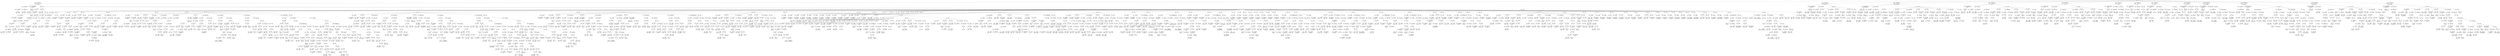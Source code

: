 digraph ast {
node [shape=none];
283223 [label=<<TABLE border='1' cellspacing='0' cellpadding='10' style='rounded' ><TR><TD border='0'>283223</TD><TD border='0'><B>Id</B></TD></TR><HR/><TR><TD border='0' cellpadding='5' colspan='2'>map_meta_cap</TD></TR></TABLE>>];
283228 [label=<<TABLE border='1' cellspacing='0' cellpadding='10' style='rounded' ><TR><TD border='0'>283228</TD><TD border='0'><B>ValueParameter</B></TD></TR></TABLE>>];
283228 -> 283227 [weight=2];
283229 [label=<<TABLE border='1' cellspacing='0' cellpadding='10' style='rounded' ><TR><TD border='0'>283229</TD><TD border='0'><B>ParameterList</B></TD></TR></TABLE>>];
283229 -> 283226 [weight=2];
283229 -> 283228 [weight=2];
283230 [label=<<TABLE border='1' cellspacing='0' cellpadding='10' style='rounded' ><TR><TD border='0'>283230</TD><TD border='0'><B>Variable</B></TD></TR><HR/><TR><TD border='0' cellpadding='5'>(0, 2197)</TD><TD border='0' cellpadding='5'>args</TD></TR></TABLE>>];
283231 [label=<<TABLE border='1' cellspacing='0' cellpadding='10' style='rounded' ><TR><TD border='0'>283231</TD><TD border='0'><B>BinOP</B></TD></TR><HR/><TR><TD border='0' cellpadding='5' colspan='2'>=</TD></TR></TABLE>>];
283231 -> 283230 [weight=2];
283231 -> 283238 [weight=2];
283224 [label=<<TABLE border='1' cellspacing='0' cellpadding='10' style='rounded' ><TR><TD border='0'>283224</TD><TD border='0'><B>ReturnValueFunction</B></TD></TR><HR/><TR><TD border='0' cellpadding='5' colspan='2'>map_meta_cap</TD></TR></TABLE>>];
283224 -> 283223 [weight=2];
283225 [label=<<TABLE border='1' cellspacing='0' cellpadding='10' style='rounded' ><TR><TD border='0'>283225</TD><TD border='0'><B>Variable</B></TD></TR><HR/><TR><TD border='0' cellpadding='5'>(0, 3697)</TD><TD border='0' cellpadding='5'>cap</TD></TR></TABLE>>];
283226 [label=<<TABLE border='1' cellspacing='0' cellpadding='10' style='rounded' ><TR><TD border='0'>283226</TD><TD border='0'><B>ValueParameter</B></TD></TR></TABLE>>];
283226 -> 283225 [weight=2];
283227 [label=<<TABLE border='1' cellspacing='0' cellpadding='10' style='rounded' ><TR><TD border='0'>283227</TD><TD border='0'><B>Variable</B></TD></TR><HR/><TR><TD border='0' cellpadding='5'>(0, 1178)</TD><TD border='0' cellpadding='5'>user_id</TD></TR></TABLE>>];
283236 [label=<<TABLE border='1' cellspacing='0' cellpadding='10' style='rounded' ><TR><TD border='0'>283236</TD><TD border='0'><B>IntegerLiteral</B></TD></TR><HR/><TR><TD border='0' cellpadding='5' colspan='2'>2</TD></TR></TABLE>>];
283237 [label=<<TABLE border='1' cellspacing='0' cellpadding='10' style='rounded' ><TR><TD border='0'>283237</TD><TD border='0'><B>ArgumentList</B></TD></TR></TABLE>>];
283237 -> 283235 [weight=2];
283237 -> 283236 [weight=2];
283238 [label=<<TABLE border='1' cellspacing='0' cellpadding='10' style='rounded' ><TR><TD border='0'>283238</TD><TD border='0'><B>FunctionCall</B></TD></TR><HR/><TR><TD border='0' cellpadding='5' colspan='2'>array_slice</TD></TR></TABLE>>];
283238 -> 283232 [weight=2];
283238 -> 283237 [weight=2];
283239 [label=<<TABLE border='1' cellspacing='0' cellpadding='10' style='rounded' ><TR><TD border='0'>283239</TD><TD border='0'><B>Variable</B></TD></TR><HR/><TR><TD border='0' cellpadding='5'>(1101, 5626)</TD><TD border='0' cellpadding='5'>caps</TD></TR></TABLE>>];
283232 [label=<<TABLE border='1' cellspacing='0' cellpadding='10' style='rounded' ><TR><TD border='0'>283232</TD><TD border='0'><B>Id</B></TD></TR><HR/><TR><TD border='0' cellpadding='5' colspan='2'>array_slice</TD></TR></TABLE>>];
283233 [label=<<TABLE border='1' cellspacing='0' cellpadding='10' style='rounded' ><TR><TD border='0'>283233</TD><TD border='0'><B>Id</B></TD></TR><HR/><TR><TD border='0' cellpadding='5' colspan='2'>func_get_args</TD></TR></TABLE>>];
283234 [label=<<TABLE border='1' cellspacing='0' cellpadding='10' style='rounded' ><TR><TD border='0'>283234</TD><TD border='0'><B>ArgumentList</B></TD></TR></TABLE>>];
283235 [label=<<TABLE border='1' cellspacing='0' cellpadding='10' style='rounded' ><TR><TD border='0'>283235</TD><TD border='0'><B>FunctionCall</B></TD></TR><HR/><TR><TD border='0' cellpadding='5' colspan='2'>func_get_args</TD></TR></TABLE>>];
283235 -> 283233 [weight=2];
283235 -> 283234 [weight=2];
283244 [label=<<TABLE border='1' cellspacing='0' cellpadding='10' style='rounded' ><TR><TD border='0'>283244</TD><TD border='0'><B>StringLiteral</B></TD></TR><HR/><TR><TD border='0' cellpadding='5' colspan='2'>remove_user</TD></TR></TABLE>>];
283245 [label=<<TABLE border='1' cellspacing='0' cellpadding='10' style='rounded' ><TR><TD border='0'>283245</TD><TD border='0'><B>Condition</B></TD></TR></TABLE>>];
283245 -> 283244 [weight=2];
283246 [label=<<TABLE border='1' cellspacing='0' cellpadding='10' style='rounded' ><TR><TD border='0'>283246</TD><TD border='0'><B>Id</B></TD></TR><HR/><TR><TD border='0' cellpadding='5' colspan='2'>isset</TD></TR></TABLE>>];
283247 [label=<<TABLE border='1' cellspacing='0' cellpadding='10' style='rounded' ><TR><TD border='0'>283247</TD><TD border='0'><B>Variable</B></TD></TR><HR/><TR><TD border='0' cellpadding='5'>(0, 2197)</TD><TD border='0' cellpadding='5'>args</TD></TR></TABLE>>];
283240 [label=<<TABLE border='1' cellspacing='0' cellpadding='10' style='rounded' ><TR><TD border='0'>283240</TD><TD border='0'><B>BinOP</B></TD></TR><HR/><TR><TD border='0' cellpadding='5' colspan='2'>=</TD></TR></TABLE>>];
283240 -> 283239 [weight=2];
283240 -> 283241 [weight=2];
283241 [label=<<TABLE border='1' cellspacing='0' cellpadding='10' style='rounded' ><TR><TD border='0'>283241</TD><TD border='0'><B>Array</B></TD></TR></TABLE>>];
283242 [label=<<TABLE border='1' cellspacing='0' cellpadding='10' style='rounded' ><TR><TD border='0'>283242</TD><TD border='0'><B>Variable</B></TD></TR><HR/><TR><TD border='0' cellpadding='5'>(0, 3697)</TD><TD border='0' cellpadding='5'>cap</TD></TR></TABLE>>];
283243 [label=<<TABLE border='1' cellspacing='0' cellpadding='10' style='rounded' ><TR><TD border='0'>283243</TD><TD border='0'><B>Condition</B></TD></TR></TABLE>>];
283243 -> 283242 [weight=2];
283252 [label=<<TABLE border='1' cellspacing='0' cellpadding='10' style='rounded' ><TR><TD border='0'>283252</TD><TD border='0'><B>LogicOP</B></TD></TR><HR/><TR><TD border='0' cellpadding='5' colspan='2'>&amp;&amp;</TD></TR></TABLE>>];
283252 -> 283251 [weight=2];
283252 -> 283258 [weight=2];
283253 [label=<<TABLE border='1' cellspacing='0' cellpadding='10' style='rounded' ><TR><TD border='0'>283253</TD><TD border='0'><B>Variable</B></TD></TR><HR/><TR><TD border='0' cellpadding='5'>(0, 1178)</TD><TD border='0' cellpadding='5'>user_id</TD></TR></TABLE>>];
283254 [label=<<TABLE border='1' cellspacing='0' cellpadding='10' style='rounded' ><TR><TD border='0'>283254</TD><TD border='0'><B>RelOP</B></TD></TR><HR/><TR><TD border='0' cellpadding='5' colspan='2'>==</TD></TR></TABLE>>];
283254 -> 283253 [weight=2];
283254 -> 283257 [weight=2];
283255 [label=<<TABLE border='1' cellspacing='0' cellpadding='10' style='rounded' ><TR><TD border='0'>283255</TD><TD border='0'><B>Variable</B></TD></TR><HR/><TR><TD border='0' cellpadding='5'>(0, 2197)</TD><TD border='0' cellpadding='5'>args</TD></TR></TABLE>>];
283248 [label=<<TABLE border='1' cellspacing='0' cellpadding='10' style='rounded' ><TR><TD border='0'>283248</TD><TD border='0'><B>IntegerLiteral</B></TD></TR><HR/><TR><TD border='0' cellpadding='5' colspan='2'>0</TD></TR></TABLE>>];
283249 [label=<<TABLE border='1' cellspacing='0' cellpadding='10' style='rounded' ><TR><TD border='0'>283249</TD><TD border='0'><B>PostfixExpression</B></TD></TR></TABLE>>];
283249 -> 283247 [weight=2];
283249 -> 283248 [weight=2];
283250 [label=<<TABLE border='1' cellspacing='0' cellpadding='10' style='rounded' ><TR><TD border='0'>283250</TD><TD border='0'><B>ArgumentList</B></TD></TR></TABLE>>];
283250 -> 283249 [weight=2];
283251 [label=<<TABLE border='1' cellspacing='0' cellpadding='10' style='rounded' ><TR><TD border='0'>283251</TD><TD border='0'><B>FunctionCall</B></TD></TR><HR/><TR><TD border='0' cellpadding='5' colspan='2'>isset</TD></TR></TABLE>>];
283251 -> 283246 [weight=2];
283251 -> 283250 [weight=2];
283260 [label=<<TABLE border='1' cellspacing='0' cellpadding='10' style='rounded' ><TR><TD border='0'>283260</TD><TD border='0'><B>Id</B></TD></TR><HR/><TR><TD border='0' cellpadding='5' colspan='2'>is_super_admin</TD></TR></TABLE>>];
283261 [label=<<TABLE border='1' cellspacing='0' cellpadding='10' style='rounded' ><TR><TD border='0'>283261</TD><TD border='0'><B>Variable</B></TD></TR><HR/><TR><TD border='0' cellpadding='5'>(0, 1178)</TD><TD border='0' cellpadding='5'>user_id</TD></TR></TABLE>>];
283262 [label=<<TABLE border='1' cellspacing='0' cellpadding='10' style='rounded' ><TR><TD border='0'>283262</TD><TD border='0'><B>ArgumentList</B></TD></TR></TABLE>>];
283262 -> 283261 [weight=2];
283263 [label=<<TABLE border='1' cellspacing='0' cellpadding='10' style='rounded' ><TR><TD border='0'>283263</TD><TD border='0'><B>FunctionCall</B></TD></TR><HR/><TR><TD border='0' cellpadding='5' colspan='2'>is_super_admin</TD></TR></TABLE>>];
283263 -> 283260 [weight=2];
283263 -> 283262 [weight=2];
283256 [label=<<TABLE border='1' cellspacing='0' cellpadding='10' style='rounded' ><TR><TD border='0'>283256</TD><TD border='0'><B>IntegerLiteral</B></TD></TR><HR/><TR><TD border='0' cellpadding='5' colspan='2'>0</TD></TR></TABLE>>];
283257 [label=<<TABLE border='1' cellspacing='0' cellpadding='10' style='rounded' ><TR><TD border='0'>283257</TD><TD border='0'><B>PostfixExpression</B></TD></TR></TABLE>>];
283257 -> 283255 [weight=2];
283257 -> 283256 [weight=2];
283258 [label=<<TABLE border='1' cellspacing='0' cellpadding='10' style='rounded' ><TR><TD border='0'>283258</TD><TD border='0'><B>LogicOP</B></TD></TR><HR/><TR><TD border='0' cellpadding='5' colspan='2'>&amp;&amp;</TD></TR></TABLE>>];
283258 -> 283254 [weight=2];
283258 -> 283264 [weight=2];
283268 [label=<<TABLE border='1' cellspacing='0' cellpadding='10' style='rounded' ><TR><TD border='0'>283268</TD><TD border='0'><B>StringLiteral</B></TD></TR><HR/><TR><TD border='0' cellpadding='5' colspan='2'>do_not_allow</TD></TR></TABLE>>];
283269 [label=<<TABLE border='1' cellspacing='0' cellpadding='10' style='rounded' ><TR><TD border='0'>283269</TD><TD border='0'><B>Block</B></TD></TR></TABLE>>];
283269 -> 283267 [weight=2];
283270 [label=<<TABLE border='1' cellspacing='0' cellpadding='10' style='rounded' ><TR><TD border='0'>283270</TD><TD border='0'><B>IfThenElseStatement</B></TD></TR></TABLE>>];
283270 -> 283265 [weight=2];
283270 -> 283271 [weight=2];
283270 -> 283277 [weight=2];
283271 [label=<<TABLE border='1' cellspacing='0' cellpadding='10' style='rounded' ><TR><TD border='0'>283271</TD><TD border='0'><B>StatementBody</B></TD></TR></TABLE>>];
283271 -> 283269 [weight=2];
283264 [label=<<TABLE border='1' cellspacing='0' cellpadding='10' style='rounded' ><TR><TD border='0'>283264</TD><TD border='0'><B>UnaryOP</B></TD></TR><HR/><TR><TD border='0' cellpadding='5' colspan='2'>!</TD></TR></TABLE>>];
283264 -> 283263 [weight=2];
283265 [label=<<TABLE border='1' cellspacing='0' cellpadding='10' style='rounded' ><TR><TD border='0'>283265</TD><TD border='0'><B>Condition</B></TD></TR></TABLE>>];
283265 -> 283252 [weight=2];
283266 [label=<<TABLE border='1' cellspacing='0' cellpadding='10' style='rounded' ><TR><TD border='0'>283266</TD><TD border='0'><B>Variable</B></TD></TR><HR/><TR><TD border='0' cellpadding='5'>(1101, 5626)</TD><TD border='0' cellpadding='5'>caps</TD></TR></TABLE>>];
283267 [label=<<TABLE border='1' cellspacing='0' cellpadding='10' style='rounded' ><TR><TD border='0'>283267</TD><TD border='0'><B>BinOP</B></TD></TR><HR/><TR><TD border='0' cellpadding='5' colspan='2'>=</TD></TR></TABLE>>];
283267 -> 283266 [weight=2];
283267 -> 283268 [weight=2];
283277 [label=<<TABLE border='1' cellspacing='0' cellpadding='10' style='rounded' ><TR><TD border='0'>283277</TD><TD border='0'><B>StatementBody</B></TD></TR></TABLE>>];
283277 -> 283275 [weight=2];
283278 [label=<<TABLE border='1' cellspacing='0' cellpadding='10' style='rounded' ><TR><TD border='0'>283278</TD><TD border='0'><B>Break</B></TD></TR></TABLE>>];
283279 [label=<<TABLE border='1' cellspacing='0' cellpadding='10' style='rounded' ><TR><TD border='0'>283279</TD><TD border='0'><B>Case</B></TD></TR></TABLE>>];
283279 -> 283245 [weight=2];
283279 -> 283270 [weight=2];
283279 -> 283278 [weight=2];
283272 [label=<<TABLE border='1' cellspacing='0' cellpadding='10' style='rounded' ><TR><TD border='0'>283272</TD><TD border='0'><B>Variable</B></TD></TR><HR/><TR><TD border='0' cellpadding='5'>(1101, 5626)</TD><TD border='0' cellpadding='5'>caps</TD></TR></TABLE>>];
283273 [label=<<TABLE border='1' cellspacing='0' cellpadding='10' style='rounded' ><TR><TD border='0'>283273</TD><TD border='0'><B>BinOP</B></TD></TR><HR/><TR><TD border='0' cellpadding='5' colspan='2'>=</TD></TR></TABLE>>];
283273 -> 283272 [weight=2];
283273 -> 283274 [weight=2];
283274 [label=<<TABLE border='1' cellspacing='0' cellpadding='10' style='rounded' ><TR><TD border='0'>283274</TD><TD border='0'><B>StringLiteral</B></TD></TR><HR/><TR><TD border='0' cellpadding='5' colspan='2'>remove_users</TD></TR></TABLE>>];
283275 [label=<<TABLE border='1' cellspacing='0' cellpadding='10' style='rounded' ><TR><TD border='0'>283275</TD><TD border='0'><B>Block</B></TD></TR></TABLE>>];
283275 -> 283273 [weight=2];
283284 [label=<<TABLE border='1' cellspacing='0' cellpadding='10' style='rounded' ><TR><TD border='0'>283284</TD><TD border='0'><B>Condition</B></TD></TR></TABLE>>];
283284 -> 283283 [weight=2];
283285 [label=<<TABLE border='1' cellspacing='0' cellpadding='10' style='rounded' ><TR><TD border='0'>283285</TD><TD border='0'><B>Variable</B></TD></TR><HR/><TR><TD border='0' cellpadding='5'>(1101, 5626)</TD><TD border='0' cellpadding='5'>caps</TD></TR></TABLE>>];
283286 [label=<<TABLE border='1' cellspacing='0' cellpadding='10' style='rounded' ><TR><TD border='0'>283286</TD><TD border='0'><B>BinOP</B></TD></TR><HR/><TR><TD border='0' cellpadding='5' colspan='2'>=</TD></TR></TABLE>>];
283286 -> 283285 [weight=2];
283286 -> 283287 [weight=2];
283287 [label=<<TABLE border='1' cellspacing='0' cellpadding='10' style='rounded' ><TR><TD border='0'>283287</TD><TD border='0'><B>StringLiteral</B></TD></TR><HR/><TR><TD border='0' cellpadding='5' colspan='2'>promote_users</TD></TR></TABLE>>];
283280 [label=<<TABLE border='1' cellspacing='0' cellpadding='10' style='rounded' ><TR><TD border='0'>283280</TD><TD border='0'><B>StringLiteral</B></TD></TR><HR/><TR><TD border='0' cellpadding='5' colspan='2'>promote_user</TD></TR></TABLE>>];
283281 [label=<<TABLE border='1' cellspacing='0' cellpadding='10' style='rounded' ><TR><TD border='0'>283281</TD><TD border='0'><B>Condition</B></TD></TR></TABLE>>];
283281 -> 283280 [weight=2];
283282 [label=<<TABLE border='1' cellspacing='0' cellpadding='10' style='rounded' ><TR><TD border='0'>283282</TD><TD border='0'><B>Case</B></TD></TR></TABLE>>];
283282 -> 283281 [weight=2];
283283 [label=<<TABLE border='1' cellspacing='0' cellpadding='10' style='rounded' ><TR><TD border='0'>283283</TD><TD border='0'><B>StringLiteral</B></TD></TR><HR/><TR><TD border='0' cellpadding='5' colspan='2'>add_users</TD></TR></TABLE>>];
283292 [label=<<TABLE border='1' cellspacing='0' cellpadding='10' style='rounded' ><TR><TD border='0'>283292</TD><TD border='0'><B>Case</B></TD></TR></TABLE>>];
283292 -> 283291 [weight=2];
283293 [label=<<TABLE border='1' cellspacing='0' cellpadding='10' style='rounded' ><TR><TD border='0'>283293</TD><TD border='0'><B>StringLiteral</B></TD></TR><HR/><TR><TD border='0' cellpadding='5' colspan='2'>edit_users</TD></TR></TABLE>>];
283294 [label=<<TABLE border='1' cellspacing='0' cellpadding='10' style='rounded' ><TR><TD border='0'>283294</TD><TD border='0'><B>Condition</B></TD></TR></TABLE>>];
283294 -> 283293 [weight=2];
283295 [label=<<TABLE border='1' cellspacing='0' cellpadding='10' style='rounded' ><TR><TD border='0'>283295</TD><TD border='0'><B>StringLiteral</B></TD></TR><HR/><TR><TD border='0' cellpadding='5' colspan='2'>edit_user</TD></TR></TABLE>>];
283288 [label=<<TABLE border='1' cellspacing='0' cellpadding='10' style='rounded' ><TR><TD border='0'>283288</TD><TD border='0'><B>Break</B></TD></TR></TABLE>>];
283289 [label=<<TABLE border='1' cellspacing='0' cellpadding='10' style='rounded' ><TR><TD border='0'>283289</TD><TD border='0'><B>Case</B></TD></TR></TABLE>>];
283289 -> 283284 [weight=2];
283289 -> 283286 [weight=2];
283289 -> 283288 [weight=2];
283290 [label=<<TABLE border='1' cellspacing='0' cellpadding='10' style='rounded' ><TR><TD border='0'>283290</TD><TD border='0'><B>StringLiteral</B></TD></TR><HR/><TR><TD border='0' cellpadding='5' colspan='2'>edit_user</TD></TR></TABLE>>];
283291 [label=<<TABLE border='1' cellspacing='0' cellpadding='10' style='rounded' ><TR><TD border='0'>283291</TD><TD border='0'><B>Condition</B></TD></TR></TABLE>>];
283291 -> 283290 [weight=2];
283300 [label=<<TABLE border='1' cellspacing='0' cellpadding='10' style='rounded' ><TR><TD border='0'>283300</TD><TD border='0'><B>Variable</B></TD></TR><HR/><TR><TD border='0' cellpadding='5'>(0, 2197)</TD><TD border='0' cellpadding='5'>args</TD></TR></TABLE>>];
283301 [label=<<TABLE border='1' cellspacing='0' cellpadding='10' style='rounded' ><TR><TD border='0'>283301</TD><TD border='0'><B>IntegerLiteral</B></TD></TR><HR/><TR><TD border='0' cellpadding='5' colspan='2'>0</TD></TR></TABLE>>];
283302 [label=<<TABLE border='1' cellspacing='0' cellpadding='10' style='rounded' ><TR><TD border='0'>283302</TD><TD border='0'><B>PostfixExpression</B></TD></TR></TABLE>>];
283302 -> 283300 [weight=2];
283302 -> 283301 [weight=2];
283303 [label=<<TABLE border='1' cellspacing='0' cellpadding='10' style='rounded' ><TR><TD border='0'>283303</TD><TD border='0'><B>ArgumentList</B></TD></TR></TABLE>>];
283303 -> 283302 [weight=2];
283296 [label=<<TABLE border='1' cellspacing='0' cellpadding='10' style='rounded' ><TR><TD border='0'>283296</TD><TD border='0'><B>RelOP</B></TD></TR><HR/><TR><TD border='0' cellpadding='5' colspan='2'>==</TD></TR></TABLE>>];
283296 -> 283295 [weight=2];
283296 -> 283297 [weight=2];
283297 [label=<<TABLE border='1' cellspacing='0' cellpadding='10' style='rounded' ><TR><TD border='0'>283297</TD><TD border='0'><B>Variable</B></TD></TR><HR/><TR><TD border='0' cellpadding='5'>(0, 3697)</TD><TD border='0' cellpadding='5'>cap</TD></TR></TABLE>>];
283298 [label=<<TABLE border='1' cellspacing='0' cellpadding='10' style='rounded' ><TR><TD border='0'>283298</TD><TD border='0'><B>LogicOP</B></TD></TR><HR/><TR><TD border='0' cellpadding='5' colspan='2'>&amp;&amp;</TD></TR></TABLE>>];
283298 -> 283296 [weight=2];
283298 -> 283305 [weight=2];
283299 [label=<<TABLE border='1' cellspacing='0' cellpadding='10' style='rounded' ><TR><TD border='0'>283299</TD><TD border='0'><B>Id</B></TD></TR><HR/><TR><TD border='0' cellpadding='5' colspan='2'>isset</TD></TR></TABLE>>];
283308 [label=<<TABLE border='1' cellspacing='0' cellpadding='10' style='rounded' ><TR><TD border='0'>283308</TD><TD border='0'><B>Variable</B></TD></TR><HR/><TR><TD border='0' cellpadding='5'>(0, 2197)</TD><TD border='0' cellpadding='5'>args</TD></TR></TABLE>>];
283309 [label=<<TABLE border='1' cellspacing='0' cellpadding='10' style='rounded' ><TR><TD border='0'>283309</TD><TD border='0'><B>IntegerLiteral</B></TD></TR><HR/><TR><TD border='0' cellpadding='5' colspan='2'>0</TD></TR></TABLE>>];
283310 [label=<<TABLE border='1' cellspacing='0' cellpadding='10' style='rounded' ><TR><TD border='0'>283310</TD><TD border='0'><B>PostfixExpression</B></TD></TR></TABLE>>];
283310 -> 283308 [weight=2];
283310 -> 283309 [weight=2];
283311 [label=<<TABLE border='1' cellspacing='0' cellpadding='10' style='rounded' ><TR><TD border='0'>283311</TD><TD border='0'><B>Condition</B></TD></TR></TABLE>>];
283311 -> 283298 [weight=2];
283304 [label=<<TABLE border='1' cellspacing='0' cellpadding='10' style='rounded' ><TR><TD border='0'>283304</TD><TD border='0'><B>FunctionCall</B></TD></TR><HR/><TR><TD border='0' cellpadding='5' colspan='2'>isset</TD></TR></TABLE>>];
283304 -> 283299 [weight=2];
283304 -> 283303 [weight=2];
283305 [label=<<TABLE border='1' cellspacing='0' cellpadding='10' style='rounded' ><TR><TD border='0'>283305</TD><TD border='0'><B>LogicOP</B></TD></TR><HR/><TR><TD border='0' cellpadding='5' colspan='2'>&amp;&amp;</TD></TR></TABLE>>];
283305 -> 283304 [weight=2];
283305 -> 283307 [weight=2];
283306 [label=<<TABLE border='1' cellspacing='0' cellpadding='10' style='rounded' ><TR><TD border='0'>283306</TD><TD border='0'><B>Variable</B></TD></TR><HR/><TR><TD border='0' cellpadding='5'>(0, 1178)</TD><TD border='0' cellpadding='5'>user_id</TD></TR></TABLE>>];
283307 [label=<<TABLE border='1' cellspacing='0' cellpadding='10' style='rounded' ><TR><TD border='0'>283307</TD><TD border='0'><B>RelOP</B></TD></TR><HR/><TR><TD border='0' cellpadding='5' colspan='2'>==</TD></TR></TABLE>>];
283307 -> 283306 [weight=2];
283307 -> 283310 [weight=2];
283316 [label=<<TABLE border='1' cellspacing='0' cellpadding='10' style='rounded' ><TR><TD border='0'>283316</TD><TD border='0'><B>ArgumentList</B></TD></TR></TABLE>>];
283317 [label=<<TABLE border='1' cellspacing='0' cellpadding='10' style='rounded' ><TR><TD border='0'>283317</TD><TD border='0'><B>FunctionCall</B></TD></TR><HR/><TR><TD border='0' cellpadding='5' colspan='2'>is_multisite</TD></TR></TABLE>>];
283317 -> 283315 [weight=2];
283317 -> 283316 [weight=2];
283318 [label=<<TABLE border='1' cellspacing='0' cellpadding='10' style='rounded' ><TR><TD border='0'>283318</TD><TD border='0'><B>LogicOP</B></TD></TR><HR/><TR><TD border='0' cellpadding='5' colspan='2'>&amp;&amp;</TD></TR></TABLE>>];
283318 -> 283317 [weight=2];
283318 -> 283336 [weight=2];
283312 [label=<<TABLE border='1' cellspacing='0' cellpadding='10' style='rounded' ><TR><TD border='0'>283312</TD><TD border='0'><B>Break</B></TD></TR></TABLE>>];
283313 [label=<<TABLE border='1' cellspacing='0' cellpadding='10' style='rounded' ><TR><TD border='0'>283313</TD><TD border='0'><B>IfThenStatement</B></TD></TR></TABLE>>];
283313 -> 283311 [weight=2];
283313 -> 283314 [weight=2];
283314 [label=<<TABLE border='1' cellspacing='0' cellpadding='10' style='rounded' ><TR><TD border='0'>283314</TD><TD border='0'><B>StatementBody</B></TD></TR></TABLE>>];
283314 -> 283312 [weight=2];
283315 [label=<<TABLE border='1' cellspacing='0' cellpadding='10' style='rounded' ><TR><TD border='0'>283315</TD><TD border='0'><B>Id</B></TD></TR><HR/><TR><TD border='0' cellpadding='5' colspan='2'>is_multisite</TD></TR></TABLE>>];
283324 [label=<<TABLE border='1' cellspacing='0' cellpadding='10' style='rounded' ><TR><TD border='0'>283324</TD><TD border='0'><B>UnaryOP</B></TD></TR><HR/><TR><TD border='0' cellpadding='5' colspan='2'>!</TD></TR></TABLE>>];
283324 -> 283323 [weight=2];
283325 [label=<<TABLE border='1' cellspacing='0' cellpadding='10' style='rounded' ><TR><TD border='0'>283325</TD><TD border='0'><B>LogicOP</B></TD></TR><HR/><TR><TD border='0' cellpadding='5' colspan='2'>&amp;&amp;</TD></TR></TABLE>>];
283325 -> 283324 [weight=2];
283325 -> 283329 [weight=2];
283326 [label=<<TABLE border='1' cellspacing='0' cellpadding='10' style='rounded' ><TR><TD border='0'>283326</TD><TD border='0'><B>StringLiteral</B></TD></TR><HR/><TR><TD border='0' cellpadding='5' colspan='2'>edit_user</TD></TR></TABLE>>];
283327 [label=<<TABLE border='1' cellspacing='0' cellpadding='10' style='rounded' ><TR><TD border='0'>283327</TD><TD border='0'><B>RelOP</B></TD></TR><HR/><TR><TD border='0' cellpadding='5' colspan='2'>===</TD></TR></TABLE>>];
283327 -> 283326 [weight=2];
283327 -> 283328 [weight=2];
283320 [label=<<TABLE border='1' cellspacing='0' cellpadding='10' style='rounded' ><TR><TD border='0'>283320</TD><TD border='0'><B>Id</B></TD></TR><HR/><TR><TD border='0' cellpadding='5' colspan='2'>is_super_admin</TD></TR></TABLE>>];
283321 [label=<<TABLE border='1' cellspacing='0' cellpadding='10' style='rounded' ><TR><TD border='0'>283321</TD><TD border='0'><B>Variable</B></TD></TR><HR/><TR><TD border='0' cellpadding='5'>(0, 1178)</TD><TD border='0' cellpadding='5'>user_id</TD></TR></TABLE>>];
283322 [label=<<TABLE border='1' cellspacing='0' cellpadding='10' style='rounded' ><TR><TD border='0'>283322</TD><TD border='0'><B>ArgumentList</B></TD></TR></TABLE>>];
283322 -> 283321 [weight=2];
283323 [label=<<TABLE border='1' cellspacing='0' cellpadding='10' style='rounded' ><TR><TD border='0'>283323</TD><TD border='0'><B>FunctionCall</B></TD></TR><HR/><TR><TD border='0' cellpadding='5' colspan='2'>is_super_admin</TD></TR></TABLE>>];
283323 -> 283320 [weight=2];
283323 -> 283322 [weight=2];
283332 [label=<<TABLE border='1' cellspacing='0' cellpadding='10' style='rounded' ><TR><TD border='0'>283332</TD><TD border='0'><B>IntegerLiteral</B></TD></TR><HR/><TR><TD border='0' cellpadding='5' colspan='2'>0</TD></TR></TABLE>>];
283333 [label=<<TABLE border='1' cellspacing='0' cellpadding='10' style='rounded' ><TR><TD border='0'>283333</TD><TD border='0'><B>PostfixExpression</B></TD></TR></TABLE>>];
283333 -> 283331 [weight=2];
283333 -> 283332 [weight=2];
283334 [label=<<TABLE border='1' cellspacing='0' cellpadding='10' style='rounded' ><TR><TD border='0'>283334</TD><TD border='0'><B>ArgumentList</B></TD></TR></TABLE>>];
283334 -> 283333 [weight=2];
283335 [label=<<TABLE border='1' cellspacing='0' cellpadding='10' style='rounded' ><TR><TD border='0'>283335</TD><TD border='0'><B>FunctionCall</B></TD></TR><HR/><TR><TD border='0' cellpadding='5' colspan='2'>is_super_admin</TD></TR></TABLE>>];
283335 -> 283330 [weight=2];
283335 -> 283334 [weight=2];
283328 [label=<<TABLE border='1' cellspacing='0' cellpadding='10' style='rounded' ><TR><TD border='0'>283328</TD><TD border='0'><B>Variable</B></TD></TR><HR/><TR><TD border='0' cellpadding='5'>(0, 3697)</TD><TD border='0' cellpadding='5'>cap</TD></TR></TABLE>>];
283329 [label=<<TABLE border='1' cellspacing='0' cellpadding='10' style='rounded' ><TR><TD border='0'>283329</TD><TD border='0'><B>LogicOP</B></TD></TR><HR/><TR><TD border='0' cellpadding='5' colspan='2'>&amp;&amp;</TD></TR></TABLE>>];
283329 -> 283327 [weight=2];
283329 -> 283335 [weight=2];
283330 [label=<<TABLE border='1' cellspacing='0' cellpadding='10' style='rounded' ><TR><TD border='0'>283330</TD><TD border='0'><B>Id</B></TD></TR><HR/><TR><TD border='0' cellpadding='5' colspan='2'>is_super_admin</TD></TR></TABLE>>];
283331 [label=<<TABLE border='1' cellspacing='0' cellpadding='10' style='rounded' ><TR><TD border='0'>283331</TD><TD border='0'><B>Variable</B></TD></TR><HR/><TR><TD border='0' cellpadding='5'>(0, 2197)</TD><TD border='0' cellpadding='5'>args</TD></TR></TABLE>>];
283340 [label=<<TABLE border='1' cellspacing='0' cellpadding='10' style='rounded' ><TR><TD border='0'>283340</TD><TD border='0'><B>StringLiteral</B></TD></TR><HR/><TR><TD border='0' cellpadding='5' colspan='2'>manage_network_users</TD></TR></TABLE>>];
283341 [label=<<TABLE border='1' cellspacing='0' cellpadding='10' style='rounded' ><TR><TD border='0'>283341</TD><TD border='0'><B>ArgumentList</B></TD></TR></TABLE>>];
283341 -> 283339 [weight=2];
283341 -> 283340 [weight=2];
283342 [label=<<TABLE border='1' cellspacing='0' cellpadding='10' style='rounded' ><TR><TD border='0'>283342</TD><TD border='0'><B>FunctionCall</B></TD></TR><HR/><TR><TD border='0' cellpadding='5' colspan='2'>user_can</TD></TR></TABLE>>];
283342 -> 283338 [weight=2];
283342 -> 283341 [weight=2];
283343 [label=<<TABLE border='1' cellspacing='0' cellpadding='10' style='rounded' ><TR><TD border='0'>283343</TD><TD border='0'><B>UnaryOP</B></TD></TR><HR/><TR><TD border='0' cellpadding='5' colspan='2'>!</TD></TR></TABLE>>];
283343 -> 283342 [weight=2];
283336 [label=<<TABLE border='1' cellspacing='0' cellpadding='10' style='rounded' ><TR><TD border='0'>283336</TD><TD border='0'><B>LogicOP</B></TD></TR><HR/><TR><TD border='0' cellpadding='5' colspan='2'>||</TD></TR></TABLE>>];
283336 -> 283325 [weight=2];
283336 -> 283343 [weight=2];
283338 [label=<<TABLE border='1' cellspacing='0' cellpadding='10' style='rounded' ><TR><TD border='0'>283338</TD><TD border='0'><B>Id</B></TD></TR><HR/><TR><TD border='0' cellpadding='5' colspan='2'>user_can</TD></TR></TABLE>>];
283339 [label=<<TABLE border='1' cellspacing='0' cellpadding='10' style='rounded' ><TR><TD border='0'>283339</TD><TD border='0'><B>Variable</B></TD></TR><HR/><TR><TD border='0' cellpadding='5'>(0, 1178)</TD><TD border='0' cellpadding='5'>user_id</TD></TR></TABLE>>];
283348 [label=<<TABLE border='1' cellspacing='0' cellpadding='10' style='rounded' ><TR><TD border='0'>283348</TD><TD border='0'><B>Block</B></TD></TR></TABLE>>];
283348 -> 283346 [weight=2];
283349 [label=<<TABLE border='1' cellspacing='0' cellpadding='10' style='rounded' ><TR><TD border='0'>283349</TD><TD border='0'><B>IfThenElseStatement</B></TD></TR></TABLE>>];
283349 -> 283344 [weight=2];
283349 -> 283350 [weight=2];
283349 -> 283356 [weight=2];
283350 [label=<<TABLE border='1' cellspacing='0' cellpadding='10' style='rounded' ><TR><TD border='0'>283350</TD><TD border='0'><B>StatementBody</B></TD></TR></TABLE>>];
283350 -> 283348 [weight=2];
283351 [label=<<TABLE border='1' cellspacing='0' cellpadding='10' style='rounded' ><TR><TD border='0'>283351</TD><TD border='0'><B>Variable</B></TD></TR><HR/><TR><TD border='0' cellpadding='5'>(1101, 5626)</TD><TD border='0' cellpadding='5'>caps</TD></TR></TABLE>>];
283344 [label=<<TABLE border='1' cellspacing='0' cellpadding='10' style='rounded' ><TR><TD border='0'>283344</TD><TD border='0'><B>Condition</B></TD></TR></TABLE>>];
283344 -> 283318 [weight=2];
283345 [label=<<TABLE border='1' cellspacing='0' cellpadding='10' style='rounded' ><TR><TD border='0'>283345</TD><TD border='0'><B>Variable</B></TD></TR><HR/><TR><TD border='0' cellpadding='5'>(1101, 5626)</TD><TD border='0' cellpadding='5'>caps</TD></TR></TABLE>>];
283346 [label=<<TABLE border='1' cellspacing='0' cellpadding='10' style='rounded' ><TR><TD border='0'>283346</TD><TD border='0'><B>BinOP</B></TD></TR><HR/><TR><TD border='0' cellpadding='5' colspan='2'>=</TD></TR></TABLE>>];
283346 -> 283345 [weight=2];
283346 -> 283347 [weight=2];
283347 [label=<<TABLE border='1' cellspacing='0' cellpadding='10' style='rounded' ><TR><TD border='0'>283347</TD><TD border='0'><B>StringLiteral</B></TD></TR><HR/><TR><TD border='0' cellpadding='5' colspan='2'>do_not_allow</TD></TR></TABLE>>];
283356 [label=<<TABLE border='1' cellspacing='0' cellpadding='10' style='rounded' ><TR><TD border='0'>283356</TD><TD border='0'><B>StatementBody</B></TD></TR></TABLE>>];
283356 -> 283354 [weight=2];
283357 [label=<<TABLE border='1' cellspacing='0' cellpadding='10' style='rounded' ><TR><TD border='0'>283357</TD><TD border='0'><B>Break</B></TD></TR></TABLE>>];
283358 [label=<<TABLE border='1' cellspacing='0' cellpadding='10' style='rounded' ><TR><TD border='0'>283358</TD><TD border='0'><B>Case</B></TD></TR></TABLE>>];
283358 -> 283294 [weight=2];
283358 -> 283313 [weight=2];
283358 -> 283349 [weight=2];
283358 -> 283357 [weight=2];
283359 [label=<<TABLE border='1' cellspacing='0' cellpadding='10' style='rounded' ><TR><TD border='0'>283359</TD><TD border='0'><B>StringLiteral</B></TD></TR><HR/><TR><TD border='0' cellpadding='5' colspan='2'>delete_post</TD></TR></TABLE>>];
283352 [label=<<TABLE border='1' cellspacing='0' cellpadding='10' style='rounded' ><TR><TD border='0'>283352</TD><TD border='0'><B>BinOP</B></TD></TR><HR/><TR><TD border='0' cellpadding='5' colspan='2'>=</TD></TR></TABLE>>];
283352 -> 283351 [weight=2];
283352 -> 283353 [weight=2];
283353 [label=<<TABLE border='1' cellspacing='0' cellpadding='10' style='rounded' ><TR><TD border='0'>283353</TD><TD border='0'><B>StringLiteral</B></TD></TR><HR/><TR><TD border='0' cellpadding='5' colspan='2'>edit_users</TD></TR></TABLE>>];
283354 [label=<<TABLE border='1' cellspacing='0' cellpadding='10' style='rounded' ><TR><TD border='0'>283354</TD><TD border='0'><B>Block</B></TD></TR></TABLE>>];
283354 -> 283352 [weight=2];
283364 [label=<<TABLE border='1' cellspacing='0' cellpadding='10' style='rounded' ><TR><TD border='0'>283364</TD><TD border='0'><B>Variable</B></TD></TR><HR/><TR><TD border='0' cellpadding='5'>(0, 197)</TD><TD border='0' cellpadding='5'>post</TD></TR></TABLE>>];
283365 [label=<<TABLE border='1' cellspacing='0' cellpadding='10' style='rounded' ><TR><TD border='0'>283365</TD><TD border='0'><B>BinOP</B></TD></TR><HR/><TR><TD border='0' cellpadding='5' colspan='2'>=</TD></TR></TABLE>>];
283365 -> 283364 [weight=2];
283365 -> 283371 [weight=2];
283366 [label=<<TABLE border='1' cellspacing='0' cellpadding='10' style='rounded' ><TR><TD border='0'>283366</TD><TD border='0'><B>Id</B></TD></TR><HR/><TR><TD border='0' cellpadding='5' colspan='2'>get_post</TD></TR></TABLE>>];
283367 [label=<<TABLE border='1' cellspacing='0' cellpadding='10' style='rounded' ><TR><TD border='0'>283367</TD><TD border='0'><B>Variable</B></TD></TR><HR/><TR><TD border='0' cellpadding='5'>(0, 2197)</TD><TD border='0' cellpadding='5'>args</TD></TR></TABLE>>];
283360 [label=<<TABLE border='1' cellspacing='0' cellpadding='10' style='rounded' ><TR><TD border='0'>283360</TD><TD border='0'><B>Condition</B></TD></TR></TABLE>>];
283360 -> 283359 [weight=2];
283361 [label=<<TABLE border='1' cellspacing='0' cellpadding='10' style='rounded' ><TR><TD border='0'>283361</TD><TD border='0'><B>Case</B></TD></TR></TABLE>>];
283361 -> 283360 [weight=2];
283362 [label=<<TABLE border='1' cellspacing='0' cellpadding='10' style='rounded' ><TR><TD border='0'>283362</TD><TD border='0'><B>StringLiteral</B></TD></TR><HR/><TR><TD border='0' cellpadding='5' colspan='2'>delete_page</TD></TR></TABLE>>];
283363 [label=<<TABLE border='1' cellspacing='0' cellpadding='10' style='rounded' ><TR><TD border='0'>283363</TD><TD border='0'><B>Condition</B></TD></TR></TABLE>>];
283363 -> 283362 [weight=2];
283373 [label=<<TABLE border='1' cellspacing='0' cellpadding='10' style='rounded' ><TR><TD border='0'>283373</TD><TD border='0'><B>Variable</B></TD></TR><HR/><TR><TD border='0' cellpadding='5'>(0, 197)</TD><TD border='0' cellpadding='5'>post</TD></TR></TABLE>>];
283374 [label=<<TABLE border='1' cellspacing='0' cellpadding='10' style='rounded' ><TR><TD border='0'>283374</TD><TD border='0'><B>UnaryOP</B></TD></TR><HR/><TR><TD border='0' cellpadding='5' colspan='2'>!</TD></TR></TABLE>>];
283374 -> 283373 [weight=2];
283375 [label=<<TABLE border='1' cellspacing='0' cellpadding='10' style='rounded' ><TR><TD border='0'>283375</TD><TD border='0'><B>Condition</B></TD></TR></TABLE>>];
283375 -> 283374 [weight=2];
283368 [label=<<TABLE border='1' cellspacing='0' cellpadding='10' style='rounded' ><TR><TD border='0'>283368</TD><TD border='0'><B>IntegerLiteral</B></TD></TR><HR/><TR><TD border='0' cellpadding='5' colspan='2'>0</TD></TR></TABLE>>];
283369 [label=<<TABLE border='1' cellspacing='0' cellpadding='10' style='rounded' ><TR><TD border='0'>283369</TD><TD border='0'><B>PostfixExpression</B></TD></TR></TABLE>>];
283369 -> 283367 [weight=2];
283369 -> 283368 [weight=2];
283370 [label=<<TABLE border='1' cellspacing='0' cellpadding='10' style='rounded' ><TR><TD border='0'>283370</TD><TD border='0'><B>ArgumentList</B></TD></TR></TABLE>>];
283370 -> 283369 [weight=2];
283371 [label=<<TABLE border='1' cellspacing='0' cellpadding='10' style='rounded' ><TR><TD border='0'>283371</TD><TD border='0'><B>FunctionCall</B></TD></TR><HR/><TR><TD border='0' cellpadding='5' colspan='2'>get_post</TD></TR></TABLE>>];
283371 -> 283366 [weight=2];
283371 -> 283370 [weight=2];
283380 [label=<<TABLE border='1' cellspacing='0' cellpadding='10' style='rounded' ><TR><TD border='0'>283380</TD><TD border='0'><B>Block</B></TD></TR></TABLE>>];
283380 -> 283377 [weight=2];
283380 -> 283379 [weight=2];
283381 [label=<<TABLE border='1' cellspacing='0' cellpadding='10' style='rounded' ><TR><TD border='0'>283381</TD><TD border='0'><B>IfThenStatement</B></TD></TR></TABLE>>];
283381 -> 283375 [weight=2];
283381 -> 283382 [weight=2];
283382 [label=<<TABLE border='1' cellspacing='0' cellpadding='10' style='rounded' ><TR><TD border='0'>283382</TD><TD border='0'><B>StatementBody</B></TD></TR></TABLE>>];
283382 -> 283380 [weight=2];
283383 [label=<<TABLE border='1' cellspacing='0' cellpadding='10' style='rounded' ><TR><TD border='0'>283383</TD><TD border='0'><B>StringLiteral</B></TD></TR><HR/><TR><TD border='0' cellpadding='5' colspan='2'>revision</TD></TR></TABLE>>];
283376 [label=<<TABLE border='1' cellspacing='0' cellpadding='10' style='rounded' ><TR><TD border='0'>283376</TD><TD border='0'><B>Variable</B></TD></TR><HR/><TR><TD border='0' cellpadding='5'>(1101, 5626)</TD><TD border='0' cellpadding='5'>caps</TD></TR></TABLE>>];
283377 [label=<<TABLE border='1' cellspacing='0' cellpadding='10' style='rounded' ><TR><TD border='0'>283377</TD><TD border='0'><B>BinOP</B></TD></TR><HR/><TR><TD border='0' cellpadding='5' colspan='2'>=</TD></TR></TABLE>>];
283377 -> 283376 [weight=2];
283377 -> 283378 [weight=2];
283378 [label=<<TABLE border='1' cellspacing='0' cellpadding='10' style='rounded' ><TR><TD border='0'>283378</TD><TD border='0'><B>StringLiteral</B></TD></TR><HR/><TR><TD border='0' cellpadding='5' colspan='2'>do_not_allow</TD></TR></TABLE>>];
283379 [label=<<TABLE border='1' cellspacing='0' cellpadding='10' style='rounded' ><TR><TD border='0'>283379</TD><TD border='0'><B>Break</B></TD></TR></TABLE>>];
283388 [label=<<TABLE border='1' cellspacing='0' cellpadding='10' style='rounded' ><TR><TD border='0'>283388</TD><TD border='0'><B>Condition</B></TD></TR></TABLE>>];
283388 -> 283384 [weight=2];
283389 [label=<<TABLE border='1' cellspacing='0' cellpadding='10' style='rounded' ><TR><TD border='0'>283389</TD><TD border='0'><B>Variable</B></TD></TR><HR/><TR><TD border='0' cellpadding='5'>(0, 197)</TD><TD border='0' cellpadding='5'>post</TD></TR></TABLE>>];
283390 [label=<<TABLE border='1' cellspacing='0' cellpadding='10' style='rounded' ><TR><TD border='0'>283390</TD><TD border='0'><B>BinOP</B></TD></TR><HR/><TR><TD border='0' cellpadding='5' colspan='2'>=</TD></TR></TABLE>>];
283390 -> 283389 [weight=2];
283390 -> 283396 [weight=2];
283391 [label=<<TABLE border='1' cellspacing='0' cellpadding='10' style='rounded' ><TR><TD border='0'>283391</TD><TD border='0'><B>Id</B></TD></TR><HR/><TR><TD border='0' cellpadding='5' colspan='2'>get_post</TD></TR></TABLE>>];
283384 [label=<<TABLE border='1' cellspacing='0' cellpadding='10' style='rounded' ><TR><TD border='0'>283384</TD><TD border='0'><B>RelOP</B></TD></TR><HR/><TR><TD border='0' cellpadding='5' colspan='2'>==</TD></TR></TABLE>>];
283384 -> 283383 [weight=2];
283384 -> 283387 [weight=2];
283385 [label=<<TABLE border='1' cellspacing='0' cellpadding='10' style='rounded' ><TR><TD border='0'>283385</TD><TD border='0'><B>Variable</B></TD></TR><HR/><TR><TD border='0' cellpadding='5'>(0, 197)</TD><TD border='0' cellpadding='5'>post</TD></TR></TABLE>>];
283386 [label=<<TABLE border='1' cellspacing='0' cellpadding='10' style='rounded' ><TR><TD border='0'>283386</TD><TD border='0'><B>Id</B></TD></TR><HR/><TR><TD border='0' cellpadding='5' colspan='2'>post_type</TD></TR></TABLE>>];
283387 [label=<<TABLE border='1' cellspacing='0' cellpadding='10' style='rounded' ><TR><TD border='0'>283387</TD><TD border='0'><B>BinOP</B></TD></TR><HR/><TR><TD border='0' cellpadding='5' colspan='2'>-&gt;</TD></TR></TABLE>>];
283387 -> 283385 [weight=2];
283387 -> 283386 [weight=2];
283396 [label=<<TABLE border='1' cellspacing='0' cellpadding='10' style='rounded' ><TR><TD border='0'>283396</TD><TD border='0'><B>FunctionCall</B></TD></TR><HR/><TR><TD border='0' cellpadding='5' colspan='2'>get_post</TD></TR></TABLE>>];
283396 -> 283391 [weight=2];
283396 -> 283395 [weight=2];
283398 [label=<<TABLE border='1' cellspacing='0' cellpadding='10' style='rounded' ><TR><TD border='0'>283398</TD><TD border='0'><B>Variable</B></TD></TR><HR/><TR><TD border='0' cellpadding='5'>(0, 197)</TD><TD border='0' cellpadding='5'>post</TD></TR></TABLE>>];
283399 [label=<<TABLE border='1' cellspacing='0' cellpadding='10' style='rounded' ><TR><TD border='0'>283399</TD><TD border='0'><B>UnaryOP</B></TD></TR><HR/><TR><TD border='0' cellpadding='5' colspan='2'>!</TD></TR></TABLE>>];
283399 -> 283398 [weight=2];
283392 [label=<<TABLE border='1' cellspacing='0' cellpadding='10' style='rounded' ><TR><TD border='0'>283392</TD><TD border='0'><B>Variable</B></TD></TR><HR/><TR><TD border='0' cellpadding='5'>(0, 197)</TD><TD border='0' cellpadding='5'>post</TD></TR></TABLE>>];
283393 [label=<<TABLE border='1' cellspacing='0' cellpadding='10' style='rounded' ><TR><TD border='0'>283393</TD><TD border='0'><B>Id</B></TD></TR><HR/><TR><TD border='0' cellpadding='5' colspan='2'>post_parent</TD></TR></TABLE>>];
283394 [label=<<TABLE border='1' cellspacing='0' cellpadding='10' style='rounded' ><TR><TD border='0'>283394</TD><TD border='0'><B>BinOP</B></TD></TR><HR/><TR><TD border='0' cellpadding='5' colspan='2'>-&gt;</TD></TR></TABLE>>];
283394 -> 283392 [weight=2];
283394 -> 283393 [weight=2];
283395 [label=<<TABLE border='1' cellspacing='0' cellpadding='10' style='rounded' ><TR><TD border='0'>283395</TD><TD border='0'><B>ArgumentList</B></TD></TR></TABLE>>];
283395 -> 283394 [weight=2];
283404 [label=<<TABLE border='1' cellspacing='0' cellpadding='10' style='rounded' ><TR><TD border='0'>283404</TD><TD border='0'><B>Break</B></TD></TR></TABLE>>];
283405 [label=<<TABLE border='1' cellspacing='0' cellpadding='10' style='rounded' ><TR><TD border='0'>283405</TD><TD border='0'><B>Block</B></TD></TR></TABLE>>];
283405 -> 283402 [weight=2];
283405 -> 283404 [weight=2];
283406 [label=<<TABLE border='1' cellspacing='0' cellpadding='10' style='rounded' ><TR><TD border='0'>283406</TD><TD border='0'><B>IfThenStatement</B></TD></TR></TABLE>>];
283406 -> 283400 [weight=2];
283406 -> 283407 [weight=2];
283407 [label=<<TABLE border='1' cellspacing='0' cellpadding='10' style='rounded' ><TR><TD border='0'>283407</TD><TD border='0'><B>StatementBody</B></TD></TR></TABLE>>];
283407 -> 283405 [weight=2];
283400 [label=<<TABLE border='1' cellspacing='0' cellpadding='10' style='rounded' ><TR><TD border='0'>283400</TD><TD border='0'><B>Condition</B></TD></TR></TABLE>>];
283400 -> 283399 [weight=2];
283401 [label=<<TABLE border='1' cellspacing='0' cellpadding='10' style='rounded' ><TR><TD border='0'>283401</TD><TD border='0'><B>Variable</B></TD></TR><HR/><TR><TD border='0' cellpadding='5'>(1101, 5626)</TD><TD border='0' cellpadding='5'>caps</TD></TR></TABLE>>];
283402 [label=<<TABLE border='1' cellspacing='0' cellpadding='10' style='rounded' ><TR><TD border='0'>283402</TD><TD border='0'><B>BinOP</B></TD></TR><HR/><TR><TD border='0' cellpadding='5' colspan='2'>=</TD></TR></TABLE>>];
283402 -> 283401 [weight=2];
283402 -> 283403 [weight=2];
283403 [label=<<TABLE border='1' cellspacing='0' cellpadding='10' style='rounded' ><TR><TD border='0'>283403</TD><TD border='0'><B>StringLiteral</B></TD></TR><HR/><TR><TD border='0' cellpadding='5' colspan='2'>do_not_allow</TD></TR></TABLE>>];
283412 [label=<<TABLE border='1' cellspacing='0' cellpadding='10' style='rounded' ><TR><TD border='0'>283412</TD><TD border='0'><B>StringLiteral</B></TD></TR><HR/><TR><TD border='0' cellpadding='5' colspan='2'>page_for_posts</TD></TR></TABLE>>];
283413 [label=<<TABLE border='1' cellspacing='0' cellpadding='10' style='rounded' ><TR><TD border='0'>283413</TD><TD border='0'><B>ArgumentList</B></TD></TR></TABLE>>];
283413 -> 283412 [weight=2];
283414 [label=<<TABLE border='1' cellspacing='0' cellpadding='10' style='rounded' ><TR><TD border='0'>283414</TD><TD border='0'><B>FunctionCall</B></TD></TR><HR/><TR><TD border='0' cellpadding='5' colspan='2'>get_option</TD></TR></TABLE>>];
283414 -> 283411 [weight=2];
283414 -> 283413 [weight=2];
283415 [label=<<TABLE border='1' cellspacing='0' cellpadding='10' style='rounded' ><TR><TD border='0'>283415</TD><TD border='0'><B>RelOP</B></TD></TR><HR/><TR><TD border='0' cellpadding='5' colspan='2'>==</TD></TR></TABLE>>];
283415 -> 283414 [weight=2];
283415 -> 283418 [weight=2];
283408 [label=<<TABLE border='1' cellspacing='0' cellpadding='10' style='rounded' ><TR><TD border='0'>283408</TD><TD border='0'><B>Block</B></TD></TR></TABLE>>];
283408 -> 283390 [weight=2];
283408 -> 283406 [weight=2];
283409 [label=<<TABLE border='1' cellspacing='0' cellpadding='10' style='rounded' ><TR><TD border='0'>283409</TD><TD border='0'><B>IfThenStatement</B></TD></TR></TABLE>>];
283409 -> 283388 [weight=2];
283409 -> 283410 [weight=2];
283410 [label=<<TABLE border='1' cellspacing='0' cellpadding='10' style='rounded' ><TR><TD border='0'>283410</TD><TD border='0'><B>StatementBody</B></TD></TR></TABLE>>];
283410 -> 283408 [weight=2];
283411 [label=<<TABLE border='1' cellspacing='0' cellpadding='10' style='rounded' ><TR><TD border='0'>283411</TD><TD border='0'><B>Id</B></TD></TR><HR/><TR><TD border='0' cellpadding='5' colspan='2'>get_option</TD></TR></TABLE>>];
283420 [label=<<TABLE border='1' cellspacing='0' cellpadding='10' style='rounded' ><TR><TD border='0'>283420</TD><TD border='0'><B>Id</B></TD></TR><HR/><TR><TD border='0' cellpadding='5' colspan='2'>get_option</TD></TR></TABLE>>];
283421 [label=<<TABLE border='1' cellspacing='0' cellpadding='10' style='rounded' ><TR><TD border='0'>283421</TD><TD border='0'><B>StringLiteral</B></TD></TR><HR/><TR><TD border='0' cellpadding='5' colspan='2'>page_on_front</TD></TR></TABLE>>];
283422 [label=<<TABLE border='1' cellspacing='0' cellpadding='10' style='rounded' ><TR><TD border='0'>283422</TD><TD border='0'><B>ArgumentList</B></TD></TR></TABLE>>];
283422 -> 283421 [weight=2];
283423 [label=<<TABLE border='1' cellspacing='0' cellpadding='10' style='rounded' ><TR><TD border='0'>283423</TD><TD border='0'><B>FunctionCall</B></TD></TR><HR/><TR><TD border='0' cellpadding='5' colspan='2'>get_option</TD></TR></TABLE>>];
283423 -> 283420 [weight=2];
283423 -> 283422 [weight=2];
283416 [label=<<TABLE border='1' cellspacing='0' cellpadding='10' style='rounded' ><TR><TD border='0'>283416</TD><TD border='0'><B>Variable</B></TD></TR><HR/><TR><TD border='0' cellpadding='5'>(0, 197)</TD><TD border='0' cellpadding='5'>post</TD></TR></TABLE>>];
283417 [label=<<TABLE border='1' cellspacing='0' cellpadding='10' style='rounded' ><TR><TD border='0'>283417</TD><TD border='0'><B>Id</B></TD></TR><HR/><TR><TD border='0' cellpadding='5' colspan='2'>ID</TD></TR></TABLE>>];
283418 [label=<<TABLE border='1' cellspacing='0' cellpadding='10' style='rounded' ><TR><TD border='0'>283418</TD><TD border='0'><B>BinOP</B></TD></TR><HR/><TR><TD border='0' cellpadding='5' colspan='2'>-&gt;</TD></TR></TABLE>>];
283418 -> 283416 [weight=2];
283418 -> 283417 [weight=2];
283419 [label=<<TABLE border='1' cellspacing='0' cellpadding='10' style='rounded' ><TR><TD border='0'>283419</TD><TD border='0'><B>LogicOP</B></TD></TR><HR/><TR><TD border='0' cellpadding='5' colspan='2'>||</TD></TR></TABLE>>];
283419 -> 283415 [weight=2];
283419 -> 283424 [weight=2];
283428 [label=<<TABLE border='1' cellspacing='0' cellpadding='10' style='rounded' ><TR><TD border='0'>283428</TD><TD border='0'><B>Condition</B></TD></TR></TABLE>>];
283428 -> 283419 [weight=2];
283429 [label=<<TABLE border='1' cellspacing='0' cellpadding='10' style='rounded' ><TR><TD border='0'>283429</TD><TD border='0'><B>Variable</B></TD></TR><HR/><TR><TD border='0' cellpadding='5'>(1101, 5626)</TD><TD border='0' cellpadding='5'>caps</TD></TR></TABLE>>];
283430 [label=<<TABLE border='1' cellspacing='0' cellpadding='10' style='rounded' ><TR><TD border='0'>283430</TD><TD border='0'><B>BinOP</B></TD></TR><HR/><TR><TD border='0' cellpadding='5' colspan='2'>=</TD></TR></TABLE>>];
283430 -> 283429 [weight=2];
283430 -> 283431 [weight=2];
283431 [label=<<TABLE border='1' cellspacing='0' cellpadding='10' style='rounded' ><TR><TD border='0'>283431</TD><TD border='0'><B>StringLiteral</B></TD></TR><HR/><TR><TD border='0' cellpadding='5' colspan='2'>manage_options</TD></TR></TABLE>>];
283424 [label=<<TABLE border='1' cellspacing='0' cellpadding='10' style='rounded' ><TR><TD border='0'>283424</TD><TD border='0'><B>RelOP</B></TD></TR><HR/><TR><TD border='0' cellpadding='5' colspan='2'>==</TD></TR></TABLE>>];
283424 -> 283423 [weight=2];
283424 -> 283427 [weight=2];
283425 [label=<<TABLE border='1' cellspacing='0' cellpadding='10' style='rounded' ><TR><TD border='0'>283425</TD><TD border='0'><B>Variable</B></TD></TR><HR/><TR><TD border='0' cellpadding='5'>(0, 197)</TD><TD border='0' cellpadding='5'>post</TD></TR></TABLE>>];
283426 [label=<<TABLE border='1' cellspacing='0' cellpadding='10' style='rounded' ><TR><TD border='0'>283426</TD><TD border='0'><B>Id</B></TD></TR><HR/><TR><TD border='0' cellpadding='5' colspan='2'>ID</TD></TR></TABLE>>];
283427 [label=<<TABLE border='1' cellspacing='0' cellpadding='10' style='rounded' ><TR><TD border='0'>283427</TD><TD border='0'><B>BinOP</B></TD></TR><HR/><TR><TD border='0' cellpadding='5' colspan='2'>-&gt;</TD></TR></TABLE>>];
283427 -> 283425 [weight=2];
283427 -> 283426 [weight=2];
283436 [label=<<TABLE border='1' cellspacing='0' cellpadding='10' style='rounded' ><TR><TD border='0'>283436</TD><TD border='0'><B>Variable</B></TD></TR><HR/><TR><TD border='0' cellpadding='5'>(0, 195)</TD><TD border='0' cellpadding='5'>post_type</TD></TR></TABLE>>];
283437 [label=<<TABLE border='1' cellspacing='0' cellpadding='10' style='rounded' ><TR><TD border='0'>283437</TD><TD border='0'><B>BinOP</B></TD></TR><HR/><TR><TD border='0' cellpadding='5' colspan='2'>=</TD></TR></TABLE>>];
283437 -> 283436 [weight=2];
283437 -> 283443 [weight=2];
283438 [label=<<TABLE border='1' cellspacing='0' cellpadding='10' style='rounded' ><TR><TD border='0'>283438</TD><TD border='0'><B>Id</B></TD></TR><HR/><TR><TD border='0' cellpadding='5' colspan='2'>get_post_type_object</TD></TR></TABLE>>];
283439 [label=<<TABLE border='1' cellspacing='0' cellpadding='10' style='rounded' ><TR><TD border='0'>283439</TD><TD border='0'><B>Variable</B></TD></TR><HR/><TR><TD border='0' cellpadding='5'>(0, 197)</TD><TD border='0' cellpadding='5'>post</TD></TR></TABLE>>];
283432 [label=<<TABLE border='1' cellspacing='0' cellpadding='10' style='rounded' ><TR><TD border='0'>283432</TD><TD border='0'><B>Break</B></TD></TR></TABLE>>];
283433 [label=<<TABLE border='1' cellspacing='0' cellpadding='10' style='rounded' ><TR><TD border='0'>283433</TD><TD border='0'><B>Block</B></TD></TR></TABLE>>];
283433 -> 283430 [weight=2];
283433 -> 283432 [weight=2];
283434 [label=<<TABLE border='1' cellspacing='0' cellpadding='10' style='rounded' ><TR><TD border='0'>283434</TD><TD border='0'><B>IfThenStatement</B></TD></TR></TABLE>>];
283434 -> 283428 [weight=2];
283434 -> 283435 [weight=2];
283435 [label=<<TABLE border='1' cellspacing='0' cellpadding='10' style='rounded' ><TR><TD border='0'>283435</TD><TD border='0'><B>StatementBody</B></TD></TR></TABLE>>];
283435 -> 283433 [weight=2];
283445 [label=<<TABLE border='1' cellspacing='0' cellpadding='10' style='rounded' ><TR><TD border='0'>283445</TD><TD border='0'><B>Variable</B></TD></TR><HR/><TR><TD border='0' cellpadding='5'>(0, 195)</TD><TD border='0' cellpadding='5'>post_type</TD></TR></TABLE>>];
283446 [label=<<TABLE border='1' cellspacing='0' cellpadding='10' style='rounded' ><TR><TD border='0'>283446</TD><TD border='0'><B>UnaryOP</B></TD></TR><HR/><TR><TD border='0' cellpadding='5' colspan='2'>!</TD></TR></TABLE>>];
283446 -> 283445 [weight=2];
283447 [label=<<TABLE border='1' cellspacing='0' cellpadding='10' style='rounded' ><TR><TD border='0'>283447</TD><TD border='0'><B>Condition</B></TD></TR></TABLE>>];
283447 -> 283446 [weight=2];
283440 [label=<<TABLE border='1' cellspacing='0' cellpadding='10' style='rounded' ><TR><TD border='0'>283440</TD><TD border='0'><B>Id</B></TD></TR><HR/><TR><TD border='0' cellpadding='5' colspan='2'>post_type</TD></TR></TABLE>>];
283441 [label=<<TABLE border='1' cellspacing='0' cellpadding='10' style='rounded' ><TR><TD border='0'>283441</TD><TD border='0'><B>BinOP</B></TD></TR><HR/><TR><TD border='0' cellpadding='5' colspan='2'>-&gt;</TD></TR></TABLE>>];
283441 -> 283439 [weight=2];
283441 -> 283440 [weight=2];
283442 [label=<<TABLE border='1' cellspacing='0' cellpadding='10' style='rounded' ><TR><TD border='0'>283442</TD><TD border='0'><B>ArgumentList</B></TD></TR></TABLE>>];
283442 -> 283441 [weight=2];
283443 [label=<<TABLE border='1' cellspacing='0' cellpadding='10' style='rounded' ><TR><TD border='0'>283443</TD><TD border='0'><B>FunctionCall</B></TD></TR><HR/><TR><TD border='0' cellpadding='5' colspan='2'>get_post_type_object</TD></TR></TABLE>>];
283443 -> 283438 [weight=2];
283443 -> 283442 [weight=2];
283452 [label=<<TABLE border='1' cellspacing='0' cellpadding='10' style='rounded' ><TR><TD border='0'>283452</TD><TD border='0'><B>StringLiteral</B></TD></TR><HR/><TR><TD border='0' cellpadding='5' colspan='2'>The post type %1$s is not registered,...</TD></TR></TABLE>>];
283453 [label=<<TABLE border='1' cellspacing='0' cellpadding='10' style='rounded' ><TR><TD border='0'>283453</TD><TD border='0'><B>ArgumentList</B></TD></TR></TABLE>>];
283453 -> 283452 [weight=2];
283454 [label=<<TABLE border='1' cellspacing='0' cellpadding='10' style='rounded' ><TR><TD border='0'>283454</TD><TD border='0'><B>FunctionCall</B></TD></TR><HR/><TR><TD border='0' cellpadding='5' colspan='2'>__</TD></TR></TABLE>>];
283454 -> 283451 [weight=2];
283454 -> 283453 [weight=2];
283455 [label=<<TABLE border='1' cellspacing='0' cellpadding='10' style='rounded' ><TR><TD border='0'>283455</TD><TD border='0'><B>Variable</B></TD></TR><HR/><TR><TD border='0' cellpadding='5'>(0, 197)</TD><TD border='0' cellpadding='5'>post</TD></TR></TABLE>>];
283448 [label=<<TABLE border='1' cellspacing='0' cellpadding='10' style='rounded' ><TR><TD border='0'>283448</TD><TD border='0'><B>Id</B></TD></TR><HR/><TR><TD border='0' cellpadding='5' colspan='2'>_doing_it_wrong</TD></TR></TABLE>>];
283449 [label=<<TABLE border='1' cellspacing='0' cellpadding='10' style='rounded' ><TR><TD border='0'>283449</TD><TD border='0'><B>Id</B></TD></TR><HR/><TR><TD border='0' cellpadding='5' colspan='2'>__FUNCTION__</TD></TR></TABLE>>];
283450 [label=<<TABLE border='1' cellspacing='0' cellpadding='10' style='rounded' ><TR><TD border='0'>283450</TD><TD border='0'><B>Id</B></TD></TR><HR/><TR><TD border='0' cellpadding='5' colspan='2'>sprintf</TD></TR></TABLE>>];
283451 [label=<<TABLE border='1' cellspacing='0' cellpadding='10' style='rounded' ><TR><TD border='0'>283451</TD><TD border='0'><B>Id</B></TD></TR><HR/><TR><TD border='0' cellpadding='5' colspan='2'>__</TD></TR></TABLE>>];
283460 [label=<<TABLE border='1' cellspacing='0' cellpadding='10' style='rounded' ><TR><TD border='0'>283460</TD><TD border='0'><B>FunctionCall</B></TD></TR><HR/><TR><TD border='0' cellpadding='5' colspan='2'>sprintf</TD></TR></TABLE>>];
283460 -> 283450 [weight=2];
283460 -> 283459 [weight=2];
283461 [label=<<TABLE border='1' cellspacing='0' cellpadding='10' style='rounded' ><TR><TD border='0'>283461</TD><TD border='0'><B>StringLiteral</B></TD></TR><HR/><TR><TD border='0' cellpadding='5' colspan='2'>4.4.0</TD></TR></TABLE>>];
283462 [label=<<TABLE border='1' cellspacing='0' cellpadding='10' style='rounded' ><TR><TD border='0'>283462</TD><TD border='0'><B>ArgumentList</B></TD></TR></TABLE>>];
283462 -> 283449 [weight=2];
283462 -> 283460 [weight=2];
283462 -> 283461 [weight=2];
283463 [label=<<TABLE border='1' cellspacing='0' cellpadding='10' style='rounded' ><TR><TD border='0'>283463</TD><TD border='0'><B>FunctionCall</B></TD></TR><HR/><TR><TD border='0' cellpadding='5' colspan='2'>_doing_it_wrong</TD></TR></TABLE>>];
283463 -> 283448 [weight=2];
283463 -> 283462 [weight=2];
283456 [label=<<TABLE border='1' cellspacing='0' cellpadding='10' style='rounded' ><TR><TD border='0'>283456</TD><TD border='0'><B>Id</B></TD></TR><HR/><TR><TD border='0' cellpadding='5' colspan='2'>post_type</TD></TR></TABLE>>];
283457 [label=<<TABLE border='1' cellspacing='0' cellpadding='10' style='rounded' ><TR><TD border='0'>283457</TD><TD border='0'><B>BinOP</B></TD></TR><HR/><TR><TD border='0' cellpadding='5' colspan='2'>-&gt;</TD></TR></TABLE>>];
283457 -> 283455 [weight=2];
283457 -> 283456 [weight=2];
283458 [label=<<TABLE border='1' cellspacing='0' cellpadding='10' style='rounded' ><TR><TD border='0'>283458</TD><TD border='0'><B>Variable</B></TD></TR><HR/><TR><TD border='0' cellpadding='5'>(0, 3697)</TD><TD border='0' cellpadding='5'>cap</TD></TR></TABLE>>];
283459 [label=<<TABLE border='1' cellspacing='0' cellpadding='10' style='rounded' ><TR><TD border='0'>283459</TD><TD border='0'><B>ArgumentList</B></TD></TR></TABLE>>];
283459 -> 283454 [weight=2];
283459 -> 283457 [weight=2];
283459 -> 283458 [weight=2];
283468 [label=<<TABLE border='1' cellspacing='0' cellpadding='10' style='rounded' ><TR><TD border='0'>283468</TD><TD border='0'><B>Block</B></TD></TR></TABLE>>];
283468 -> 283463 [weight=2];
283468 -> 283465 [weight=2];
283468 -> 283467 [weight=2];
283469 [label=<<TABLE border='1' cellspacing='0' cellpadding='10' style='rounded' ><TR><TD border='0'>283469</TD><TD border='0'><B>IfThenStatement</B></TD></TR></TABLE>>];
283469 -> 283447 [weight=2];
283469 -> 283470 [weight=2];
283470 [label=<<TABLE border='1' cellspacing='0' cellpadding='10' style='rounded' ><TR><TD border='0'>283470</TD><TD border='0'><B>StatementBody</B></TD></TR></TABLE>>];
283470 -> 283468 [weight=2];
283464 [label=<<TABLE border='1' cellspacing='0' cellpadding='10' style='rounded' ><TR><TD border='0'>283464</TD><TD border='0'><B>Variable</B></TD></TR><HR/><TR><TD border='0' cellpadding='5'>(1101, 5626)</TD><TD border='0' cellpadding='5'>caps</TD></TR></TABLE>>];
283465 [label=<<TABLE border='1' cellspacing='0' cellpadding='10' style='rounded' ><TR><TD border='0'>283465</TD><TD border='0'><B>BinOP</B></TD></TR><HR/><TR><TD border='0' cellpadding='5' colspan='2'>=</TD></TR></TABLE>>];
283465 -> 283464 [weight=2];
283465 -> 283466 [weight=2];
283466 [label=<<TABLE border='1' cellspacing='0' cellpadding='10' style='rounded' ><TR><TD border='0'>283466</TD><TD border='0'><B>StringLiteral</B></TD></TR><HR/><TR><TD border='0' cellpadding='5' colspan='2'>edit_others_posts</TD></TR></TABLE>>];
283467 [label=<<TABLE border='1' cellspacing='0' cellpadding='10' style='rounded' ><TR><TD border='0'>283467</TD><TD border='0'><B>Break</B></TD></TR></TABLE>>];
283476 [label=<<TABLE border='1' cellspacing='0' cellpadding='10' style='rounded' ><TR><TD border='0'>283476</TD><TD border='0'><B>Condition</B></TD></TR></TABLE>>];
283476 -> 283475 [weight=2];
283477 [label=<<TABLE border='1' cellspacing='0' cellpadding='10' style='rounded' ><TR><TD border='0'>283477</TD><TD border='0'><B>Variable</B></TD></TR><HR/><TR><TD border='0' cellpadding='5'>(1101, 5626)</TD><TD border='0' cellpadding='5'>caps</TD></TR></TABLE>>];
283478 [label=<<TABLE border='1' cellspacing='0' cellpadding='10' style='rounded' ><TR><TD border='0'>283478</TD><TD border='0'><B>BinOP</B></TD></TR><HR/><TR><TD border='0' cellpadding='5' colspan='2'>=</TD></TR></TABLE>>];
283478 -> 283477 [weight=2];
283478 -> 283483 [weight=2];
283479 [label=<<TABLE border='1' cellspacing='0' cellpadding='10' style='rounded' ><TR><TD border='0'>283479</TD><TD border='0'><B>Variable</B></TD></TR><HR/><TR><TD border='0' cellpadding='5'>(0, 195)</TD><TD border='0' cellpadding='5'>post_type</TD></TR></TABLE>>];
283472 [label=<<TABLE border='1' cellspacing='0' cellpadding='10' style='rounded' ><TR><TD border='0'>283472</TD><TD border='0'><B>Variable</B></TD></TR><HR/><TR><TD border='0' cellpadding='5'>(0, 195)</TD><TD border='0' cellpadding='5'>post_type</TD></TR></TABLE>>];
283473 [label=<<TABLE border='1' cellspacing='0' cellpadding='10' style='rounded' ><TR><TD border='0'>283473</TD><TD border='0'><B>Id</B></TD></TR><HR/><TR><TD border='0' cellpadding='5' colspan='2'>map_meta_cap</TD></TR></TABLE>>];
283474 [label=<<TABLE border='1' cellspacing='0' cellpadding='10' style='rounded' ><TR><TD border='0'>283474</TD><TD border='0'><B>BinOP</B></TD></TR><HR/><TR><TD border='0' cellpadding='5' colspan='2'>-&gt;</TD></TR></TABLE>>];
283474 -> 283472 [weight=2];
283474 -> 283473 [weight=2];
283475 [label=<<TABLE border='1' cellspacing='0' cellpadding='10' style='rounded' ><TR><TD border='0'>283475</TD><TD border='0'><B>UnaryOP</B></TD></TR><HR/><TR><TD border='0' cellpadding='5' colspan='2'>!</TD></TR></TABLE>>];
283475 -> 283474 [weight=2];
283484 [label=<<TABLE border='1' cellspacing='0' cellpadding='10' style='rounded' ><TR><TD border='0'>283484</TD><TD border='0'><B>StringLiteral</B></TD></TR><HR/><TR><TD border='0' cellpadding='5' colspan='2'>delete_post</TD></TR></TABLE>>];
283485 [label=<<TABLE border='1' cellspacing='0' cellpadding='10' style='rounded' ><TR><TD border='0'>283485</TD><TD border='0'><B>RelOP</B></TD></TR><HR/><TR><TD border='0' cellpadding='5' colspan='2'>==</TD></TR></TABLE>>];
283485 -> 283484 [weight=2];
283485 -> 283486 [weight=2];
283486 [label=<<TABLE border='1' cellspacing='0' cellpadding='10' style='rounded' ><TR><TD border='0'>283486</TD><TD border='0'><B>Variable</B></TD></TR><HR/><TR><TD border='0' cellpadding='5'>(0, 3697)</TD><TD border='0' cellpadding='5'>cap</TD></TR></TABLE>>];
283487 [label=<<TABLE border='1' cellspacing='0' cellpadding='10' style='rounded' ><TR><TD border='0'>283487</TD><TD border='0'><B>Condition</B></TD></TR></TABLE>>];
283487 -> 283485 [weight=2];
283480 [label=<<TABLE border='1' cellspacing='0' cellpadding='10' style='rounded' ><TR><TD border='0'>283480</TD><TD border='0'><B>Id</B></TD></TR><HR/><TR><TD border='0' cellpadding='5' colspan='2'>cap</TD></TR></TABLE>>];
283481 [label=<<TABLE border='1' cellspacing='0' cellpadding='10' style='rounded' ><TR><TD border='0'>283481</TD><TD border='0'><B>BinOP</B></TD></TR><HR/><TR><TD border='0' cellpadding='5' colspan='2'>-&gt;</TD></TR></TABLE>>];
283481 -> 283479 [weight=2];
283481 -> 283480 [weight=2];
283482 [label=<<TABLE border='1' cellspacing='0' cellpadding='10' style='rounded' ><TR><TD border='0'>283482</TD><TD border='0'><B>Variable</B></TD></TR><HR/><TR><TD border='0' cellpadding='5'>(0, 3697)</TD><TD border='0' cellpadding='5'>cap</TD></TR></TABLE>>];
283483 [label=<<TABLE border='1' cellspacing='0' cellpadding='10' style='rounded' ><TR><TD border='0'>283483</TD><TD border='0'><B>BinOP</B></TD></TR><HR/><TR><TD border='0' cellpadding='5' colspan='2'>-&gt;</TD></TR></TABLE>>];
283483 -> 283481 [weight=2];
283483 -> 283482 [weight=2];
283492 [label=<<TABLE border='1' cellspacing='0' cellpadding='10' style='rounded' ><TR><TD border='0'>283492</TD><TD border='0'><B>BinOP</B></TD></TR><HR/><TR><TD border='0' cellpadding='5' colspan='2'>-&gt;</TD></TR></TABLE>>];
283492 -> 283490 [weight=2];
283492 -> 283491 [weight=2];
283493 [label=<<TABLE border='1' cellspacing='0' cellpadding='10' style='rounded' ><TR><TD border='0'>283493</TD><TD border='0'><B>Variable</B></TD></TR><HR/><TR><TD border='0' cellpadding='5'>(0, 3697)</TD><TD border='0' cellpadding='5'>cap</TD></TR></TABLE>>];
283494 [label=<<TABLE border='1' cellspacing='0' cellpadding='10' style='rounded' ><TR><TD border='0'>283494</TD><TD border='0'><B>BinOP</B></TD></TR><HR/><TR><TD border='0' cellpadding='5' colspan='2'>-&gt;</TD></TR></TABLE>>];
283494 -> 283492 [weight=2];
283494 -> 283493 [weight=2];
283495 [label=<<TABLE border='1' cellspacing='0' cellpadding='10' style='rounded' ><TR><TD border='0'>283495</TD><TD border='0'><B>IfThenStatement</B></TD></TR></TABLE>>];
283495 -> 283487 [weight=2];
283495 -> 283496 [weight=2];
283488 [label=<<TABLE border='1' cellspacing='0' cellpadding='10' style='rounded' ><TR><TD border='0'>283488</TD><TD border='0'><B>Variable</B></TD></TR><HR/><TR><TD border='0' cellpadding='5'>(0, 3697)</TD><TD border='0' cellpadding='5'>cap</TD></TR></TABLE>>];
283489 [label=<<TABLE border='1' cellspacing='0' cellpadding='10' style='rounded' ><TR><TD border='0'>283489</TD><TD border='0'><B>BinOP</B></TD></TR><HR/><TR><TD border='0' cellpadding='5' colspan='2'>=</TD></TR></TABLE>>];
283489 -> 283488 [weight=2];
283489 -> 283494 [weight=2];
283490 [label=<<TABLE border='1' cellspacing='0' cellpadding='10' style='rounded' ><TR><TD border='0'>283490</TD><TD border='0'><B>Variable</B></TD></TR><HR/><TR><TD border='0' cellpadding='5'>(0, 195)</TD><TD border='0' cellpadding='5'>post_type</TD></TR></TABLE>>];
283491 [label=<<TABLE border='1' cellspacing='0' cellpadding='10' style='rounded' ><TR><TD border='0'>283491</TD><TD border='0'><B>Id</B></TD></TR><HR/><TR><TD border='0' cellpadding='5' colspan='2'>cap</TD></TR></TABLE>>];
283500 [label=<<TABLE border='1' cellspacing='0' cellpadding='10' style='rounded' ><TR><TD border='0'>283500</TD><TD border='0'><B>StatementBody</B></TD></TR></TABLE>>];
283500 -> 283498 [weight=2];
283501 [label=<<TABLE border='1' cellspacing='0' cellpadding='10' style='rounded' ><TR><TD border='0'>283501</TD><TD border='0'><B>Variable</B></TD></TR><HR/><TR><TD border='0' cellpadding='5'>(0, 197)</TD><TD border='0' cellpadding='5'>post</TD></TR></TABLE>>];
283502 [label=<<TABLE border='1' cellspacing='0' cellpadding='10' style='rounded' ><TR><TD border='0'>283502</TD><TD border='0'><B>Id</B></TD></TR><HR/><TR><TD border='0' cellpadding='5' colspan='2'>post_author</TD></TR></TABLE>>];
283503 [label=<<TABLE border='1' cellspacing='0' cellpadding='10' style='rounded' ><TR><TD border='0'>283503</TD><TD border='0'><B>BinOP</B></TD></TR><HR/><TR><TD border='0' cellpadding='5' colspan='2'>-&gt;</TD></TR></TABLE>>];
283503 -> 283501 [weight=2];
283503 -> 283502 [weight=2];
283496 [label=<<TABLE border='1' cellspacing='0' cellpadding='10' style='rounded' ><TR><TD border='0'>283496</TD><TD border='0'><B>StatementBody</B></TD></TR></TABLE>>];
283496 -> 283489 [weight=2];
283497 [label=<<TABLE border='1' cellspacing='0' cellpadding='10' style='rounded' ><TR><TD border='0'>283497</TD><TD border='0'><B>Break</B></TD></TR></TABLE>>];
283498 [label=<<TABLE border='1' cellspacing='0' cellpadding='10' style='rounded' ><TR><TD border='0'>283498</TD><TD border='0'><B>Block</B></TD></TR></TABLE>>];
283498 -> 283478 [weight=2];
283498 -> 283495 [weight=2];
283498 -> 283497 [weight=2];
283499 [label=<<TABLE border='1' cellspacing='0' cellpadding='10' style='rounded' ><TR><TD border='0'>283499</TD><TD border='0'><B>IfThenStatement</B></TD></TR></TABLE>>];
283499 -> 283476 [weight=2];
283499 -> 283500 [weight=2];
283508 [label=<<TABLE border='1' cellspacing='0' cellpadding='10' style='rounded' ><TR><TD border='0'>283508</TD><TD border='0'><B>Id</B></TD></TR><HR/><TR><TD border='0' cellpadding='5' colspan='2'>post_author</TD></TR></TABLE>>];
283509 [label=<<TABLE border='1' cellspacing='0' cellpadding='10' style='rounded' ><TR><TD border='0'>283509</TD><TD border='0'><B>BinOP</B></TD></TR><HR/><TR><TD border='0' cellpadding='5' colspan='2'>-&gt;</TD></TR></TABLE>>];
283509 -> 283507 [weight=2];
283509 -> 283508 [weight=2];
283510 [label=<<TABLE border='1' cellspacing='0' cellpadding='10' style='rounded' ><TR><TD border='0'>283510</TD><TD border='0'><B>Condition</B></TD></TR></TABLE>>];
283510 -> 283504 [weight=2];
283511 [label=<<TABLE border='1' cellspacing='0' cellpadding='10' style='rounded' ><TR><TD border='0'>283511</TD><TD border='0'><B>Id</B></TD></TR><HR/><TR><TD border='0' cellpadding='5' colspan='2'>in_array</TD></TR></TABLE>>];
283504 [label=<<TABLE border='1' cellspacing='0' cellpadding='10' style='rounded' ><TR><TD border='0'>283504</TD><TD border='0'><B>LogicOP</B></TD></TR><HR/><TR><TD border='0' cellpadding='5' colspan='2'>&amp;&amp;</TD></TR></TABLE>>];
283504 -> 283503 [weight=2];
283504 -> 283506 [weight=2];
283505 [label=<<TABLE border='1' cellspacing='0' cellpadding='10' style='rounded' ><TR><TD border='0'>283505</TD><TD border='0'><B>Variable</B></TD></TR><HR/><TR><TD border='0' cellpadding='5'>(0, 1178)</TD><TD border='0' cellpadding='5'>user_id</TD></TR></TABLE>>];
283506 [label=<<TABLE border='1' cellspacing='0' cellpadding='10' style='rounded' ><TR><TD border='0'>283506</TD><TD border='0'><B>RelOP</B></TD></TR><HR/><TR><TD border='0' cellpadding='5' colspan='2'>==</TD></TR></TABLE>>];
283506 -> 283505 [weight=2];
283506 -> 283509 [weight=2];
283507 [label=<<TABLE border='1' cellspacing='0' cellpadding='10' style='rounded' ><TR><TD border='0'>283507</TD><TD border='0'><B>Variable</B></TD></TR><HR/><TR><TD border='0' cellpadding='5'>(0, 197)</TD><TD border='0' cellpadding='5'>post</TD></TR></TABLE>>];
283516 [label=<<TABLE border='1' cellspacing='0' cellpadding='10' style='rounded' ><TR><TD border='0'>283516</TD><TD border='0'><B>StringLiteral</B></TD></TR><HR/><TR><TD border='0' cellpadding='5' colspan='2'>future</TD></TR></TABLE>>];
283517 [label=<<TABLE border='1' cellspacing='0' cellpadding='10' style='rounded' ><TR><TD border='0'>283517</TD><TD border='0'><B>Array</B></TD></TR></TABLE>>];
283517 -> 283515 [weight=2];
283517 -> 283516 [weight=2];
283518 [label=<<TABLE border='1' cellspacing='0' cellpadding='10' style='rounded' ><TR><TD border='0'>283518</TD><TD border='0'><B>True</B></TD></TR><HR/><TR><TD border='0' cellpadding='5' colspan='2'>true</TD></TR></TABLE>>];
283519 [label=<<TABLE border='1' cellspacing='0' cellpadding='10' style='rounded' ><TR><TD border='0'>283519</TD><TD border='0'><B>ArgumentList</B></TD></TR></TABLE>>];
283519 -> 283514 [weight=2];
283519 -> 283517 [weight=2];
283519 -> 283518 [weight=2];
283512 [label=<<TABLE border='1' cellspacing='0' cellpadding='10' style='rounded' ><TR><TD border='0'>283512</TD><TD border='0'><B>Variable</B></TD></TR><HR/><TR><TD border='0' cellpadding='5'>(0, 197)</TD><TD border='0' cellpadding='5'>post</TD></TR></TABLE>>];
283513 [label=<<TABLE border='1' cellspacing='0' cellpadding='10' style='rounded' ><TR><TD border='0'>283513</TD><TD border='0'><B>Id</B></TD></TR><HR/><TR><TD border='0' cellpadding='5' colspan='2'>post_status</TD></TR></TABLE>>];
283514 [label=<<TABLE border='1' cellspacing='0' cellpadding='10' style='rounded' ><TR><TD border='0'>283514</TD><TD border='0'><B>BinOP</B></TD></TR><HR/><TR><TD border='0' cellpadding='5' colspan='2'>-&gt;</TD></TR></TABLE>>];
283514 -> 283512 [weight=2];
283514 -> 283513 [weight=2];
283515 [label=<<TABLE border='1' cellspacing='0' cellpadding='10' style='rounded' ><TR><TD border='0'>283515</TD><TD border='0'><B>StringLiteral</B></TD></TR><HR/><TR><TD border='0' cellpadding='5' colspan='2'>publish</TD></TR></TABLE>>];
283524 [label=<<TABLE border='1' cellspacing='0' cellpadding='10' style='rounded' ><TR><TD border='0'>283524</TD><TD border='0'><B>Variable</B></TD></TR><HR/><TR><TD border='0' cellpadding='5'>(0, 195)</TD><TD border='0' cellpadding='5'>post_type</TD></TR></TABLE>>];
283525 [label=<<TABLE border='1' cellspacing='0' cellpadding='10' style='rounded' ><TR><TD border='0'>283525</TD><TD border='0'><B>Id</B></TD></TR><HR/><TR><TD border='0' cellpadding='5' colspan='2'>cap</TD></TR></TABLE>>];
283526 [label=<<TABLE border='1' cellspacing='0' cellpadding='10' style='rounded' ><TR><TD border='0'>283526</TD><TD border='0'><B>BinOP</B></TD></TR><HR/><TR><TD border='0' cellpadding='5' colspan='2'>-&gt;</TD></TR></TABLE>>];
283526 -> 283524 [weight=2];
283526 -> 283525 [weight=2];
283527 [label=<<TABLE border='1' cellspacing='0' cellpadding='10' style='rounded' ><TR><TD border='0'>283527</TD><TD border='0'><B>Id</B></TD></TR><HR/><TR><TD border='0' cellpadding='5' colspan='2'>delete_published_posts</TD></TR></TABLE>>];
283520 [label=<<TABLE border='1' cellspacing='0' cellpadding='10' style='rounded' ><TR><TD border='0'>283520</TD><TD border='0'><B>FunctionCall</B></TD></TR><HR/><TR><TD border='0' cellpadding='5' colspan='2'>in_array</TD></TR></TABLE>>];
283520 -> 283511 [weight=2];
283520 -> 283519 [weight=2];
283521 [label=<<TABLE border='1' cellspacing='0' cellpadding='10' style='rounded' ><TR><TD border='0'>283521</TD><TD border='0'><B>Condition</B></TD></TR></TABLE>>];
283521 -> 283520 [weight=2];
283522 [label=<<TABLE border='1' cellspacing='0' cellpadding='10' style='rounded' ><TR><TD border='0'>283522</TD><TD border='0'><B>Variable</B></TD></TR><HR/><TR><TD border='0' cellpadding='5'>(1101, 5626)</TD><TD border='0' cellpadding='5'>caps</TD></TR></TABLE>>];
283523 [label=<<TABLE border='1' cellspacing='0' cellpadding='10' style='rounded' ><TR><TD border='0'>283523</TD><TD border='0'><B>BinOP</B></TD></TR><HR/><TR><TD border='0' cellpadding='5' colspan='2'>=</TD></TR></TABLE>>];
283523 -> 283522 [weight=2];
283523 -> 283528 [weight=2];
283532 [label=<<TABLE border='1' cellspacing='0' cellpadding='10' style='rounded' ><TR><TD border='0'>283532</TD><TD border='0'><B>StringLiteral</B></TD></TR><HR/><TR><TD border='0' cellpadding='5' colspan='2'>trash</TD></TR></TABLE>>];
283533 [label=<<TABLE border='1' cellspacing='0' cellpadding='10' style='rounded' ><TR><TD border='0'>283533</TD><TD border='0'><B>RelOP</B></TD></TR><HR/><TR><TD border='0' cellpadding='5' colspan='2'>==</TD></TR></TABLE>>];
283533 -> 283532 [weight=2];
283533 -> 283536 [weight=2];
283534 [label=<<TABLE border='1' cellspacing='0' cellpadding='10' style='rounded' ><TR><TD border='0'>283534</TD><TD border='0'><B>Variable</B></TD></TR><HR/><TR><TD border='0' cellpadding='5'>(0, 197)</TD><TD border='0' cellpadding='5'>post</TD></TR></TABLE>>];
283535 [label=<<TABLE border='1' cellspacing='0' cellpadding='10' style='rounded' ><TR><TD border='0'>283535</TD><TD border='0'><B>Id</B></TD></TR><HR/><TR><TD border='0' cellpadding='5' colspan='2'>post_status</TD></TR></TABLE>>];
283528 [label=<<TABLE border='1' cellspacing='0' cellpadding='10' style='rounded' ><TR><TD border='0'>283528</TD><TD border='0'><B>BinOP</B></TD></TR><HR/><TR><TD border='0' cellpadding='5' colspan='2'>-&gt;</TD></TR></TABLE>>];
283528 -> 283526 [weight=2];
283528 -> 283527 [weight=2];
283529 [label=<<TABLE border='1' cellspacing='0' cellpadding='10' style='rounded' ><TR><TD border='0'>283529</TD><TD border='0'><B>Block</B></TD></TR></TABLE>>];
283529 -> 283523 [weight=2];
283530 [label=<<TABLE border='1' cellspacing='0' cellpadding='10' style='rounded' ><TR><TD border='0'>283530</TD><TD border='0'><B>IfThenElifElseStatement</B></TD></TR></TABLE>>];
283530 -> 283521 [weight=2];
283530 -> 283531 [weight=2];
283530 -> 283590 [weight=2];
283530 -> 283589 [weight=2];
283531 [label=<<TABLE border='1' cellspacing='0' cellpadding='10' style='rounded' ><TR><TD border='0'>283531</TD><TD border='0'><B>StatementBody</B></TD></TR></TABLE>>];
283531 -> 283529 [weight=2];
283540 [label=<<TABLE border='1' cellspacing='0' cellpadding='10' style='rounded' ><TR><TD border='0'>283540</TD><TD border='0'><B>Id</B></TD></TR><HR/><TR><TD border='0' cellpadding='5' colspan='2'>get_post_meta</TD></TR></TABLE>>];
283541 [label=<<TABLE border='1' cellspacing='0' cellpadding='10' style='rounded' ><TR><TD border='0'>283541</TD><TD border='0'><B>Variable</B></TD></TR><HR/><TR><TD border='0' cellpadding='5'>(0, 197)</TD><TD border='0' cellpadding='5'>post</TD></TR></TABLE>>];
283542 [label=<<TABLE border='1' cellspacing='0' cellpadding='10' style='rounded' ><TR><TD border='0'>283542</TD><TD border='0'><B>Id</B></TD></TR><HR/><TR><TD border='0' cellpadding='5' colspan='2'>ID</TD></TR></TABLE>>];
283543 [label=<<TABLE border='1' cellspacing='0' cellpadding='10' style='rounded' ><TR><TD border='0'>283543</TD><TD border='0'><B>BinOP</B></TD></TR><HR/><TR><TD border='0' cellpadding='5' colspan='2'>-&gt;</TD></TR></TABLE>>];
283543 -> 283541 [weight=2];
283543 -> 283542 [weight=2];
283536 [label=<<TABLE border='1' cellspacing='0' cellpadding='10' style='rounded' ><TR><TD border='0'>283536</TD><TD border='0'><B>BinOP</B></TD></TR><HR/><TR><TD border='0' cellpadding='5' colspan='2'>-&gt;</TD></TR></TABLE>>];
283536 -> 283534 [weight=2];
283536 -> 283535 [weight=2];
283537 [label=<<TABLE border='1' cellspacing='0' cellpadding='10' style='rounded' ><TR><TD border='0'>283537</TD><TD border='0'><B>Condition</B></TD></TR></TABLE>>];
283537 -> 283533 [weight=2];
283538 [label=<<TABLE border='1' cellspacing='0' cellpadding='10' style='rounded' ><TR><TD border='0'>283538</TD><TD border='0'><B>Variable</B></TD></TR><HR/><TR><TD border='0' cellpadding='5'>(0, 2203)</TD><TD border='0' cellpadding='5'>status</TD></TR></TABLE>>];
283539 [label=<<TABLE border='1' cellspacing='0' cellpadding='10' style='rounded' ><TR><TD border='0'>283539</TD><TD border='0'><B>BinOP</B></TD></TR><HR/><TR><TD border='0' cellpadding='5' colspan='2'>=</TD></TR></TABLE>>];
283539 -> 283538 [weight=2];
283539 -> 283547 [weight=2];
283548 [label=<<TABLE border='1' cellspacing='0' cellpadding='10' style='rounded' ><TR><TD border='0'>283548</TD><TD border='0'><B>Id</B></TD></TR><HR/><TR><TD border='0' cellpadding='5' colspan='2'>in_array</TD></TR></TABLE>>];
283549 [label=<<TABLE border='1' cellspacing='0' cellpadding='10' style='rounded' ><TR><TD border='0'>283549</TD><TD border='0'><B>Variable</B></TD></TR><HR/><TR><TD border='0' cellpadding='5'>(0, 2203)</TD><TD border='0' cellpadding='5'>status</TD></TR></TABLE>>];
283550 [label=<<TABLE border='1' cellspacing='0' cellpadding='10' style='rounded' ><TR><TD border='0'>283550</TD><TD border='0'><B>StringLiteral</B></TD></TR><HR/><TR><TD border='0' cellpadding='5' colspan='2'>publish</TD></TR></TABLE>>];
283551 [label=<<TABLE border='1' cellspacing='0' cellpadding='10' style='rounded' ><TR><TD border='0'>283551</TD><TD border='0'><B>StringLiteral</B></TD></TR><HR/><TR><TD border='0' cellpadding='5' colspan='2'>future</TD></TR></TABLE>>];
283544 [label=<<TABLE border='1' cellspacing='0' cellpadding='10' style='rounded' ><TR><TD border='0'>283544</TD><TD border='0'><B>StringLiteral</B></TD></TR><HR/><TR><TD border='0' cellpadding='5' colspan='2'>_wp_trash_meta_status</TD></TR></TABLE>>];
283545 [label=<<TABLE border='1' cellspacing='0' cellpadding='10' style='rounded' ><TR><TD border='0'>283545</TD><TD border='0'><B>True</B></TD></TR><HR/><TR><TD border='0' cellpadding='5' colspan='2'>true</TD></TR></TABLE>>];
283546 [label=<<TABLE border='1' cellspacing='0' cellpadding='10' style='rounded' ><TR><TD border='0'>283546</TD><TD border='0'><B>ArgumentList</B></TD></TR></TABLE>>];
283546 -> 283543 [weight=2];
283546 -> 283544 [weight=2];
283546 -> 283545 [weight=2];
283547 [label=<<TABLE border='1' cellspacing='0' cellpadding='10' style='rounded' ><TR><TD border='0'>283547</TD><TD border='0'><B>FunctionCall</B></TD></TR><HR/><TR><TD border='0' cellpadding='5' colspan='2'>get_post_meta</TD></TR></TABLE>>];
283547 -> 283540 [weight=2];
283547 -> 283546 [weight=2];
283556 [label=<<TABLE border='1' cellspacing='0' cellpadding='10' style='rounded' ><TR><TD border='0'>283556</TD><TD border='0'><B>Condition</B></TD></TR></TABLE>>];
283556 -> 283555 [weight=2];
283557 [label=<<TABLE border='1' cellspacing='0' cellpadding='10' style='rounded' ><TR><TD border='0'>283557</TD><TD border='0'><B>Variable</B></TD></TR><HR/><TR><TD border='0' cellpadding='5'>(1101, 5626)</TD><TD border='0' cellpadding='5'>caps</TD></TR></TABLE>>];
283558 [label=<<TABLE border='1' cellspacing='0' cellpadding='10' style='rounded' ><TR><TD border='0'>283558</TD><TD border='0'><B>BinOP</B></TD></TR><HR/><TR><TD border='0' cellpadding='5' colspan='2'>=</TD></TR></TABLE>>];
283558 -> 283557 [weight=2];
283558 -> 283563 [weight=2];
283559 [label=<<TABLE border='1' cellspacing='0' cellpadding='10' style='rounded' ><TR><TD border='0'>283559</TD><TD border='0'><B>Variable</B></TD></TR><HR/><TR><TD border='0' cellpadding='5'>(0, 195)</TD><TD border='0' cellpadding='5'>post_type</TD></TR></TABLE>>];
283552 [label=<<TABLE border='1' cellspacing='0' cellpadding='10' style='rounded' ><TR><TD border='0'>283552</TD><TD border='0'><B>Array</B></TD></TR></TABLE>>];
283552 -> 283550 [weight=2];
283552 -> 283551 [weight=2];
283553 [label=<<TABLE border='1' cellspacing='0' cellpadding='10' style='rounded' ><TR><TD border='0'>283553</TD><TD border='0'><B>True</B></TD></TR><HR/><TR><TD border='0' cellpadding='5' colspan='2'>true</TD></TR></TABLE>>];
283554 [label=<<TABLE border='1' cellspacing='0' cellpadding='10' style='rounded' ><TR><TD border='0'>283554</TD><TD border='0'><B>ArgumentList</B></TD></TR></TABLE>>];
283554 -> 283549 [weight=2];
283554 -> 283552 [weight=2];
283554 -> 283553 [weight=2];
283555 [label=<<TABLE border='1' cellspacing='0' cellpadding='10' style='rounded' ><TR><TD border='0'>283555</TD><TD border='0'><B>FunctionCall</B></TD></TR><HR/><TR><TD border='0' cellpadding='5' colspan='2'>in_array</TD></TR></TABLE>>];
283555 -> 283548 [weight=2];
283555 -> 283554 [weight=2];
283564 [label=<<TABLE border='1' cellspacing='0' cellpadding='10' style='rounded' ><TR><TD border='0'>283564</TD><TD border='0'><B>Block</B></TD></TR></TABLE>>];
283564 -> 283558 [weight=2];
283565 [label=<<TABLE border='1' cellspacing='0' cellpadding='10' style='rounded' ><TR><TD border='0'>283565</TD><TD border='0'><B>IfThenElseStatement</B></TD></TR></TABLE>>];
283565 -> 283556 [weight=2];
283565 -> 283566 [weight=2];
283565 -> 283576 [weight=2];
283566 [label=<<TABLE border='1' cellspacing='0' cellpadding='10' style='rounded' ><TR><TD border='0'>283566</TD><TD border='0'><B>StatementBody</B></TD></TR></TABLE>>];
283566 -> 283564 [weight=2];
283567 [label=<<TABLE border='1' cellspacing='0' cellpadding='10' style='rounded' ><TR><TD border='0'>283567</TD><TD border='0'><B>Variable</B></TD></TR><HR/><TR><TD border='0' cellpadding='5'>(1101, 5626)</TD><TD border='0' cellpadding='5'>caps</TD></TR></TABLE>>];
283560 [label=<<TABLE border='1' cellspacing='0' cellpadding='10' style='rounded' ><TR><TD border='0'>283560</TD><TD border='0'><B>Id</B></TD></TR><HR/><TR><TD border='0' cellpadding='5' colspan='2'>cap</TD></TR></TABLE>>];
283561 [label=<<TABLE border='1' cellspacing='0' cellpadding='10' style='rounded' ><TR><TD border='0'>283561</TD><TD border='0'><B>BinOP</B></TD></TR><HR/><TR><TD border='0' cellpadding='5' colspan='2'>-&gt;</TD></TR></TABLE>>];
283561 -> 283559 [weight=2];
283561 -> 283560 [weight=2];
283562 [label=<<TABLE border='1' cellspacing='0' cellpadding='10' style='rounded' ><TR><TD border='0'>283562</TD><TD border='0'><B>Id</B></TD></TR><HR/><TR><TD border='0' cellpadding='5' colspan='2'>delete_published_posts</TD></TR></TABLE>>];
283563 [label=<<TABLE border='1' cellspacing='0' cellpadding='10' style='rounded' ><TR><TD border='0'>283563</TD><TD border='0'><B>BinOP</B></TD></TR><HR/><TR><TD border='0' cellpadding='5' colspan='2'>-&gt;</TD></TR></TABLE>>];
283563 -> 283561 [weight=2];
283563 -> 283562 [weight=2];
283572 [label=<<TABLE border='1' cellspacing='0' cellpadding='10' style='rounded' ><TR><TD border='0'>283572</TD><TD border='0'><B>Id</B></TD></TR><HR/><TR><TD border='0' cellpadding='5' colspan='2'>delete_posts</TD></TR></TABLE>>];
283573 [label=<<TABLE border='1' cellspacing='0' cellpadding='10' style='rounded' ><TR><TD border='0'>283573</TD><TD border='0'><B>BinOP</B></TD></TR><HR/><TR><TD border='0' cellpadding='5' colspan='2'>-&gt;</TD></TR></TABLE>>];
283573 -> 283571 [weight=2];
283573 -> 283572 [weight=2];
283574 [label=<<TABLE border='1' cellspacing='0' cellpadding='10' style='rounded' ><TR><TD border='0'>283574</TD><TD border='0'><B>Block</B></TD></TR></TABLE>>];
283574 -> 283568 [weight=2];
283568 [label=<<TABLE border='1' cellspacing='0' cellpadding='10' style='rounded' ><TR><TD border='0'>283568</TD><TD border='0'><B>BinOP</B></TD></TR><HR/><TR><TD border='0' cellpadding='5' colspan='2'>=</TD></TR></TABLE>>];
283568 -> 283567 [weight=2];
283568 -> 283573 [weight=2];
283569 [label=<<TABLE border='1' cellspacing='0' cellpadding='10' style='rounded' ><TR><TD border='0'>283569</TD><TD border='0'><B>Variable</B></TD></TR><HR/><TR><TD border='0' cellpadding='5'>(0, 195)</TD><TD border='0' cellpadding='5'>post_type</TD></TR></TABLE>>];
283570 [label=<<TABLE border='1' cellspacing='0' cellpadding='10' style='rounded' ><TR><TD border='0'>283570</TD><TD border='0'><B>Id</B></TD></TR><HR/><TR><TD border='0' cellpadding='5' colspan='2'>cap</TD></TR></TABLE>>];
283571 [label=<<TABLE border='1' cellspacing='0' cellpadding='10' style='rounded' ><TR><TD border='0'>283571</TD><TD border='0'><B>BinOP</B></TD></TR><HR/><TR><TD border='0' cellpadding='5' colspan='2'>-&gt;</TD></TR></TABLE>>];
283571 -> 283569 [weight=2];
283571 -> 283570 [weight=2];
283580 [label=<<TABLE border='1' cellspacing='0' cellpadding='10' style='rounded' ><TR><TD border='0'>283580</TD><TD border='0'><B>Variable</B></TD></TR><HR/><TR><TD border='0' cellpadding='5'>(1101, 5626)</TD><TD border='0' cellpadding='5'>caps</TD></TR></TABLE>>];
283581 [label=<<TABLE border='1' cellspacing='0' cellpadding='10' style='rounded' ><TR><TD border='0'>283581</TD><TD border='0'><B>BinOP</B></TD></TR><HR/><TR><TD border='0' cellpadding='5' colspan='2'>=</TD></TR></TABLE>>];
283581 -> 283580 [weight=2];
283581 -> 283586 [weight=2];
283582 [label=<<TABLE border='1' cellspacing='0' cellpadding='10' style='rounded' ><TR><TD border='0'>283582</TD><TD border='0'><B>Variable</B></TD></TR><HR/><TR><TD border='0' cellpadding='5'>(0, 195)</TD><TD border='0' cellpadding='5'>post_type</TD></TR></TABLE>>];
283583 [label=<<TABLE border='1' cellspacing='0' cellpadding='10' style='rounded' ><TR><TD border='0'>283583</TD><TD border='0'><B>Id</B></TD></TR><HR/><TR><TD border='0' cellpadding='5' colspan='2'>cap</TD></TR></TABLE>>];
283576 [label=<<TABLE border='1' cellspacing='0' cellpadding='10' style='rounded' ><TR><TD border='0'>283576</TD><TD border='0'><B>StatementBody</B></TD></TR></TABLE>>];
283576 -> 283574 [weight=2];
283577 [label=<<TABLE border='1' cellspacing='0' cellpadding='10' style='rounded' ><TR><TD border='0'>283577</TD><TD border='0'><B>Block</B></TD></TR></TABLE>>];
283577 -> 283539 [weight=2];
283577 -> 283565 [weight=2];
283578 [label=<<TABLE border='1' cellspacing='0' cellpadding='10' style='rounded' ><TR><TD border='0'>283578</TD><TD border='0'><B>ElseIf</B></TD></TR></TABLE>>];
283578 -> 283537 [weight=2];
283578 -> 283579 [weight=2];
283579 [label=<<TABLE border='1' cellspacing='0' cellpadding='10' style='rounded' ><TR><TD border='0'>283579</TD><TD border='0'><B>StatementBody</B></TD></TR></TABLE>>];
283579 -> 283577 [weight=2];
283589 [label=<<TABLE border='1' cellspacing='0' cellpadding='10' style='rounded' ><TR><TD border='0'>283589</TD><TD border='0'><B>StatementBody</B></TD></TR></TABLE>>];
283589 -> 283587 [weight=2];
283590 [label=<<TABLE border='1' cellspacing='0' cellpadding='10' style='rounded' ><TR><TD border='0'>283590</TD><TD border='0'><B>ElseIfList</B></TD></TR></TABLE>>];
283590 -> 283578 [weight=2];
283591 [label=<<TABLE border='1' cellspacing='0' cellpadding='10' style='rounded' ><TR><TD border='0'>283591</TD><TD border='0'><B>Block</B></TD></TR></TABLE>>];
283591 -> 283530 [weight=2];
283584 [label=<<TABLE border='1' cellspacing='0' cellpadding='10' style='rounded' ><TR><TD border='0'>283584</TD><TD border='0'><B>BinOP</B></TD></TR><HR/><TR><TD border='0' cellpadding='5' colspan='2'>-&gt;</TD></TR></TABLE>>];
283584 -> 283582 [weight=2];
283584 -> 283583 [weight=2];
283585 [label=<<TABLE border='1' cellspacing='0' cellpadding='10' style='rounded' ><TR><TD border='0'>283585</TD><TD border='0'><B>Id</B></TD></TR><HR/><TR><TD border='0' cellpadding='5' colspan='2'>delete_posts</TD></TR></TABLE>>];
283586 [label=<<TABLE border='1' cellspacing='0' cellpadding='10' style='rounded' ><TR><TD border='0'>283586</TD><TD border='0'><B>BinOP</B></TD></TR><HR/><TR><TD border='0' cellpadding='5' colspan='2'>-&gt;</TD></TR></TABLE>>];
283586 -> 283584 [weight=2];
283586 -> 283585 [weight=2];
283587 [label=<<TABLE border='1' cellspacing='0' cellpadding='10' style='rounded' ><TR><TD border='0'>283587</TD><TD border='0'><B>Block</B></TD></TR></TABLE>>];
283587 -> 283581 [weight=2];
283596 [label=<<TABLE border='1' cellspacing='0' cellpadding='10' style='rounded' ><TR><TD border='0'>283596</TD><TD border='0'><B>Variable</B></TD></TR><HR/><TR><TD border='0' cellpadding='5'>(0, 195)</TD><TD border='0' cellpadding='5'>post_type</TD></TR></TABLE>>];
283597 [label=<<TABLE border='1' cellspacing='0' cellpadding='10' style='rounded' ><TR><TD border='0'>283597</TD><TD border='0'><B>Id</B></TD></TR><HR/><TR><TD border='0' cellpadding='5' colspan='2'>cap</TD></TR></TABLE>>];
283598 [label=<<TABLE border='1' cellspacing='0' cellpadding='10' style='rounded' ><TR><TD border='0'>283598</TD><TD border='0'><B>BinOP</B></TD></TR><HR/><TR><TD border='0' cellpadding='5' colspan='2'>-&gt;</TD></TR></TABLE>>];
283598 -> 283596 [weight=2];
283598 -> 283597 [weight=2];
283599 [label=<<TABLE border='1' cellspacing='0' cellpadding='10' style='rounded' ><TR><TD border='0'>283599</TD><TD border='0'><B>Id</B></TD></TR><HR/><TR><TD border='0' cellpadding='5' colspan='2'>delete_others_posts</TD></TR></TABLE>>];
283592 [label=<<TABLE border='1' cellspacing='0' cellpadding='10' style='rounded' ><TR><TD border='0'>283592</TD><TD border='0'><B>IfThenElseStatement</B></TD></TR></TABLE>>];
283592 -> 283510 [weight=2];
283592 -> 283593 [weight=2];
283592 -> 283641 [weight=2];
283593 [label=<<TABLE border='1' cellspacing='0' cellpadding='10' style='rounded' ><TR><TD border='0'>283593</TD><TD border='0'><B>StatementBody</B></TD></TR></TABLE>>];
283593 -> 283591 [weight=2];
283594 [label=<<TABLE border='1' cellspacing='0' cellpadding='10' style='rounded' ><TR><TD border='0'>283594</TD><TD border='0'><B>Variable</B></TD></TR><HR/><TR><TD border='0' cellpadding='5'>(1101, 5626)</TD><TD border='0' cellpadding='5'>caps</TD></TR></TABLE>>];
283595 [label=<<TABLE border='1' cellspacing='0' cellpadding='10' style='rounded' ><TR><TD border='0'>283595</TD><TD border='0'><B>BinOP</B></TD></TR><HR/><TR><TD border='0' cellpadding='5' colspan='2'>=</TD></TR></TABLE>>];
283595 -> 283594 [weight=2];
283595 -> 283600 [weight=2];
283604 [label=<<TABLE border='1' cellspacing='0' cellpadding='10' style='rounded' ><TR><TD border='0'>283604</TD><TD border='0'><B>BinOP</B></TD></TR><HR/><TR><TD border='0' cellpadding='5' colspan='2'>-&gt;</TD></TR></TABLE>>];
283604 -> 283602 [weight=2];
283604 -> 283603 [weight=2];
283605 [label=<<TABLE border='1' cellspacing='0' cellpadding='10' style='rounded' ><TR><TD border='0'>283605</TD><TD border='0'><B>StringLiteral</B></TD></TR><HR/><TR><TD border='0' cellpadding='5' colspan='2'>publish</TD></TR></TABLE>>];
283606 [label=<<TABLE border='1' cellspacing='0' cellpadding='10' style='rounded' ><TR><TD border='0'>283606</TD><TD border='0'><B>StringLiteral</B></TD></TR><HR/><TR><TD border='0' cellpadding='5' colspan='2'>future</TD></TR></TABLE>>];
283607 [label=<<TABLE border='1' cellspacing='0' cellpadding='10' style='rounded' ><TR><TD border='0'>283607</TD><TD border='0'><B>Array</B></TD></TR></TABLE>>];
283607 -> 283605 [weight=2];
283607 -> 283606 [weight=2];
283600 [label=<<TABLE border='1' cellspacing='0' cellpadding='10' style='rounded' ><TR><TD border='0'>283600</TD><TD border='0'><B>BinOP</B></TD></TR><HR/><TR><TD border='0' cellpadding='5' colspan='2'>-&gt;</TD></TR></TABLE>>];
283600 -> 283598 [weight=2];
283600 -> 283599 [weight=2];
283601 [label=<<TABLE border='1' cellspacing='0' cellpadding='10' style='rounded' ><TR><TD border='0'>283601</TD><TD border='0'><B>Id</B></TD></TR><HR/><TR><TD border='0' cellpadding='5' colspan='2'>in_array</TD></TR></TABLE>>];
283602 [label=<<TABLE border='1' cellspacing='0' cellpadding='10' style='rounded' ><TR><TD border='0'>283602</TD><TD border='0'><B>Variable</B></TD></TR><HR/><TR><TD border='0' cellpadding='5'>(0, 197)</TD><TD border='0' cellpadding='5'>post</TD></TR></TABLE>>];
283603 [label=<<TABLE border='1' cellspacing='0' cellpadding='10' style='rounded' ><TR><TD border='0'>283603</TD><TD border='0'><B>Id</B></TD></TR><HR/><TR><TD border='0' cellpadding='5' colspan='2'>post_status</TD></TR></TABLE>>];
283612 [label=<<TABLE border='1' cellspacing='0' cellpadding='10' style='rounded' ><TR><TD border='0'>283612</TD><TD border='0'><B>Variable</B></TD></TR><HR/><TR><TD border='0' cellpadding='5'>(1101, 5626)</TD><TD border='0' cellpadding='5'>caps</TD></TR></TABLE>>];
283613 [label=<<TABLE border='1' cellspacing='0' cellpadding='10' style='rounded' ><TR><TD border='0'>283613</TD><TD border='0'><B>BinOP</B></TD></TR><HR/><TR><TD border='0' cellpadding='5' colspan='2'>=</TD></TR></TABLE>>];
283613 -> 283612 [weight=2];
283613 -> 283618 [weight=2];
283614 [label=<<TABLE border='1' cellspacing='0' cellpadding='10' style='rounded' ><TR><TD border='0'>283614</TD><TD border='0'><B>Variable</B></TD></TR><HR/><TR><TD border='0' cellpadding='5'>(0, 195)</TD><TD border='0' cellpadding='5'>post_type</TD></TR></TABLE>>];
283615 [label=<<TABLE border='1' cellspacing='0' cellpadding='10' style='rounded' ><TR><TD border='0'>283615</TD><TD border='0'><B>Id</B></TD></TR><HR/><TR><TD border='0' cellpadding='5' colspan='2'>cap</TD></TR></TABLE>>];
283608 [label=<<TABLE border='1' cellspacing='0' cellpadding='10' style='rounded' ><TR><TD border='0'>283608</TD><TD border='0'><B>True</B></TD></TR><HR/><TR><TD border='0' cellpadding='5' colspan='2'>true</TD></TR></TABLE>>];
283609 [label=<<TABLE border='1' cellspacing='0' cellpadding='10' style='rounded' ><TR><TD border='0'>283609</TD><TD border='0'><B>ArgumentList</B></TD></TR></TABLE>>];
283609 -> 283604 [weight=2];
283609 -> 283607 [weight=2];
283609 -> 283608 [weight=2];
283610 [label=<<TABLE border='1' cellspacing='0' cellpadding='10' style='rounded' ><TR><TD border='0'>283610</TD><TD border='0'><B>FunctionCall</B></TD></TR><HR/><TR><TD border='0' cellpadding='5' colspan='2'>in_array</TD></TR></TABLE>>];
283610 -> 283601 [weight=2];
283610 -> 283609 [weight=2];
283611 [label=<<TABLE border='1' cellspacing='0' cellpadding='10' style='rounded' ><TR><TD border='0'>283611</TD><TD border='0'><B>Condition</B></TD></TR></TABLE>>];
283611 -> 283610 [weight=2];
283620 [label=<<TABLE border='1' cellspacing='0' cellpadding='10' style='rounded' ><TR><TD border='0'>283620</TD><TD border='0'><B>IfThenElifStatement</B></TD></TR></TABLE>>];
283620 -> 283611 [weight=2];
283620 -> 283621 [weight=2];
283620 -> 283638 [weight=2];
283621 [label=<<TABLE border='1' cellspacing='0' cellpadding='10' style='rounded' ><TR><TD border='0'>283621</TD><TD border='0'><B>StatementBody</B></TD></TR></TABLE>>];
283621 -> 283619 [weight=2];
283622 [label=<<TABLE border='1' cellspacing='0' cellpadding='10' style='rounded' ><TR><TD border='0'>283622</TD><TD border='0'><B>StringLiteral</B></TD></TR><HR/><TR><TD border='0' cellpadding='5' colspan='2'>private</TD></TR></TABLE>>];
283623 [label=<<TABLE border='1' cellspacing='0' cellpadding='10' style='rounded' ><TR><TD border='0'>283623</TD><TD border='0'><B>RelOP</B></TD></TR><HR/><TR><TD border='0' cellpadding='5' colspan='2'>==</TD></TR></TABLE>>];
283623 -> 283622 [weight=2];
283623 -> 283626 [weight=2];
283616 [label=<<TABLE border='1' cellspacing='0' cellpadding='10' style='rounded' ><TR><TD border='0'>283616</TD><TD border='0'><B>BinOP</B></TD></TR><HR/><TR><TD border='0' cellpadding='5' colspan='2'>-&gt;</TD></TR></TABLE>>];
283616 -> 283614 [weight=2];
283616 -> 283615 [weight=2];
283617 [label=<<TABLE border='1' cellspacing='0' cellpadding='10' style='rounded' ><TR><TD border='0'>283617</TD><TD border='0'><B>Id</B></TD></TR><HR/><TR><TD border='0' cellpadding='5' colspan='2'>delete_published_posts</TD></TR></TABLE>>];
283618 [label=<<TABLE border='1' cellspacing='0' cellpadding='10' style='rounded' ><TR><TD border='0'>283618</TD><TD border='0'><B>BinOP</B></TD></TR><HR/><TR><TD border='0' cellpadding='5' colspan='2'>-&gt;</TD></TR></TABLE>>];
283618 -> 283616 [weight=2];
283618 -> 283617 [weight=2];
283619 [label=<<TABLE border='1' cellspacing='0' cellpadding='10' style='rounded' ><TR><TD border='0'>283619</TD><TD border='0'><B>Block</B></TD></TR></TABLE>>];
283619 -> 283613 [weight=2];
283628 [label=<<TABLE border='1' cellspacing='0' cellpadding='10' style='rounded' ><TR><TD border='0'>283628</TD><TD border='0'><B>Variable</B></TD></TR><HR/><TR><TD border='0' cellpadding='5'>(1101, 5626)</TD><TD border='0' cellpadding='5'>caps</TD></TR></TABLE>>];
283629 [label=<<TABLE border='1' cellspacing='0' cellpadding='10' style='rounded' ><TR><TD border='0'>283629</TD><TD border='0'><B>BinOP</B></TD></TR><HR/><TR><TD border='0' cellpadding='5' colspan='2'>=</TD></TR></TABLE>>];
283629 -> 283628 [weight=2];
283629 -> 283634 [weight=2];
283630 [label=<<TABLE border='1' cellspacing='0' cellpadding='10' style='rounded' ><TR><TD border='0'>283630</TD><TD border='0'><B>Variable</B></TD></TR><HR/><TR><TD border='0' cellpadding='5'>(0, 195)</TD><TD border='0' cellpadding='5'>post_type</TD></TR></TABLE>>];
283631 [label=<<TABLE border='1' cellspacing='0' cellpadding='10' style='rounded' ><TR><TD border='0'>283631</TD><TD border='0'><B>Id</B></TD></TR><HR/><TR><TD border='0' cellpadding='5' colspan='2'>cap</TD></TR></TABLE>>];
283624 [label=<<TABLE border='1' cellspacing='0' cellpadding='10' style='rounded' ><TR><TD border='0'>283624</TD><TD border='0'><B>Variable</B></TD></TR><HR/><TR><TD border='0' cellpadding='5'>(0, 197)</TD><TD border='0' cellpadding='5'>post</TD></TR></TABLE>>];
283625 [label=<<TABLE border='1' cellspacing='0' cellpadding='10' style='rounded' ><TR><TD border='0'>283625</TD><TD border='0'><B>Id</B></TD></TR><HR/><TR><TD border='0' cellpadding='5' colspan='2'>post_status</TD></TR></TABLE>>];
283626 [label=<<TABLE border='1' cellspacing='0' cellpadding='10' style='rounded' ><TR><TD border='0'>283626</TD><TD border='0'><B>BinOP</B></TD></TR><HR/><TR><TD border='0' cellpadding='5' colspan='2'>-&gt;</TD></TR></TABLE>>];
283626 -> 283624 [weight=2];
283626 -> 283625 [weight=2];
283627 [label=<<TABLE border='1' cellspacing='0' cellpadding='10' style='rounded' ><TR><TD border='0'>283627</TD><TD border='0'><B>Condition</B></TD></TR></TABLE>>];
283627 -> 283623 [weight=2];
283636 [label=<<TABLE border='1' cellspacing='0' cellpadding='10' style='rounded' ><TR><TD border='0'>283636</TD><TD border='0'><B>ElseIf</B></TD></TR></TABLE>>];
283636 -> 283627 [weight=2];
283636 -> 283637 [weight=2];
283637 [label=<<TABLE border='1' cellspacing='0' cellpadding='10' style='rounded' ><TR><TD border='0'>283637</TD><TD border='0'><B>StatementBody</B></TD></TR></TABLE>>];
283637 -> 283635 [weight=2];
283638 [label=<<TABLE border='1' cellspacing='0' cellpadding='10' style='rounded' ><TR><TD border='0'>283638</TD><TD border='0'><B>ElseIfList</B></TD></TR></TABLE>>];
283638 -> 283636 [weight=2];
283639 [label=<<TABLE border='1' cellspacing='0' cellpadding='10' style='rounded' ><TR><TD border='0'>283639</TD><TD border='0'><B>Block</B></TD></TR></TABLE>>];
283639 -> 283595 [weight=2];
283639 -> 283620 [weight=2];
283632 [label=<<TABLE border='1' cellspacing='0' cellpadding='10' style='rounded' ><TR><TD border='0'>283632</TD><TD border='0'><B>BinOP</B></TD></TR><HR/><TR><TD border='0' cellpadding='5' colspan='2'>-&gt;</TD></TR></TABLE>>];
283632 -> 283630 [weight=2];
283632 -> 283631 [weight=2];
283633 [label=<<TABLE border='1' cellspacing='0' cellpadding='10' style='rounded' ><TR><TD border='0'>283633</TD><TD border='0'><B>Id</B></TD></TR><HR/><TR><TD border='0' cellpadding='5' colspan='2'>delete_private_posts</TD></TR></TABLE>>];
283634 [label=<<TABLE border='1' cellspacing='0' cellpadding='10' style='rounded' ><TR><TD border='0'>283634</TD><TD border='0'><B>BinOP</B></TD></TR><HR/><TR><TD border='0' cellpadding='5' colspan='2'>-&gt;</TD></TR></TABLE>>];
283634 -> 283632 [weight=2];
283634 -> 283633 [weight=2];
283635 [label=<<TABLE border='1' cellspacing='0' cellpadding='10' style='rounded' ><TR><TD border='0'>283635</TD><TD border='0'><B>Block</B></TD></TR></TABLE>>];
283635 -> 283629 [weight=2];
283644 [label=<<TABLE border='1' cellspacing='0' cellpadding='10' style='rounded' ><TR><TD border='0'>283644</TD><TD border='0'><B>StringLiteral</B></TD></TR><HR/><TR><TD border='0' cellpadding='5' colspan='2'>edit_post</TD></TR></TABLE>>];
283645 [label=<<TABLE border='1' cellspacing='0' cellpadding='10' style='rounded' ><TR><TD border='0'>283645</TD><TD border='0'><B>Condition</B></TD></TR></TABLE>>];
283645 -> 283644 [weight=2];
283646 [label=<<TABLE border='1' cellspacing='0' cellpadding='10' style='rounded' ><TR><TD border='0'>283646</TD><TD border='0'><B>Case</B></TD></TR></TABLE>>];
283646 -> 283645 [weight=2];
283647 [label=<<TABLE border='1' cellspacing='0' cellpadding='10' style='rounded' ><TR><TD border='0'>283647</TD><TD border='0'><B>StringLiteral</B></TD></TR><HR/><TR><TD border='0' cellpadding='5' colspan='2'>edit_page</TD></TR></TABLE>>];
283641 [label=<<TABLE border='1' cellspacing='0' cellpadding='10' style='rounded' ><TR><TD border='0'>283641</TD><TD border='0'><B>StatementBody</B></TD></TR></TABLE>>];
283641 -> 283639 [weight=2];
283642 [label=<<TABLE border='1' cellspacing='0' cellpadding='10' style='rounded' ><TR><TD border='0'>283642</TD><TD border='0'><B>Break</B></TD></TR></TABLE>>];
283643 [label=<<TABLE border='1' cellspacing='0' cellpadding='10' style='rounded' ><TR><TD border='0'>283643</TD><TD border='0'><B>Case</B></TD></TR></TABLE>>];
283643 -> 283363 [weight=2];
283643 -> 283365 [weight=2];
283643 -> 283381 [weight=2];
283643 -> 283409 [weight=2];
283643 -> 283434 [weight=2];
283643 -> 283437 [weight=2];
283643 -> 283469 [weight=2];
283643 -> 283499 [weight=2];
283643 -> 283592 [weight=2];
283643 -> 283642 [weight=2];
283652 [label=<<TABLE border='1' cellspacing='0' cellpadding='10' style='rounded' ><TR><TD border='0'>283652</TD><TD border='0'><B>Variable</B></TD></TR><HR/><TR><TD border='0' cellpadding='5'>(0, 2197)</TD><TD border='0' cellpadding='5'>args</TD></TR></TABLE>>];
283653 [label=<<TABLE border='1' cellspacing='0' cellpadding='10' style='rounded' ><TR><TD border='0'>283653</TD><TD border='0'><B>IntegerLiteral</B></TD></TR><HR/><TR><TD border='0' cellpadding='5' colspan='2'>0</TD></TR></TABLE>>];
283654 [label=<<TABLE border='1' cellspacing='0' cellpadding='10' style='rounded' ><TR><TD border='0'>283654</TD><TD border='0'><B>PostfixExpression</B></TD></TR></TABLE>>];
283654 -> 283652 [weight=2];
283654 -> 283653 [weight=2];
283655 [label=<<TABLE border='1' cellspacing='0' cellpadding='10' style='rounded' ><TR><TD border='0'>283655</TD><TD border='0'><B>ArgumentList</B></TD></TR></TABLE>>];
283655 -> 283654 [weight=2];
283648 [label=<<TABLE border='1' cellspacing='0' cellpadding='10' style='rounded' ><TR><TD border='0'>283648</TD><TD border='0'><B>Condition</B></TD></TR></TABLE>>];
283648 -> 283647 [weight=2];
283649 [label=<<TABLE border='1' cellspacing='0' cellpadding='10' style='rounded' ><TR><TD border='0'>283649</TD><TD border='0'><B>Variable</B></TD></TR><HR/><TR><TD border='0' cellpadding='5'>(0, 197)</TD><TD border='0' cellpadding='5'>post</TD></TR></TABLE>>];
283650 [label=<<TABLE border='1' cellspacing='0' cellpadding='10' style='rounded' ><TR><TD border='0'>283650</TD><TD border='0'><B>BinOP</B></TD></TR><HR/><TR><TD border='0' cellpadding='5' colspan='2'>=</TD></TR></TABLE>>];
283650 -> 283649 [weight=2];
283650 -> 283656 [weight=2];
283651 [label=<<TABLE border='1' cellspacing='0' cellpadding='10' style='rounded' ><TR><TD border='0'>283651</TD><TD border='0'><B>Id</B></TD></TR><HR/><TR><TD border='0' cellpadding='5' colspan='2'>get_post</TD></TR></TABLE>>];
283660 [label=<<TABLE border='1' cellspacing='0' cellpadding='10' style='rounded' ><TR><TD border='0'>283660</TD><TD border='0'><B>Condition</B></TD></TR></TABLE>>];
283660 -> 283659 [weight=2];
283661 [label=<<TABLE border='1' cellspacing='0' cellpadding='10' style='rounded' ><TR><TD border='0'>283661</TD><TD border='0'><B>Variable</B></TD></TR><HR/><TR><TD border='0' cellpadding='5'>(1101, 5626)</TD><TD border='0' cellpadding='5'>caps</TD></TR></TABLE>>];
283662 [label=<<TABLE border='1' cellspacing='0' cellpadding='10' style='rounded' ><TR><TD border='0'>283662</TD><TD border='0'><B>BinOP</B></TD></TR><HR/><TR><TD border='0' cellpadding='5' colspan='2'>=</TD></TR></TABLE>>];
283662 -> 283661 [weight=2];
283662 -> 283663 [weight=2];
283663 [label=<<TABLE border='1' cellspacing='0' cellpadding='10' style='rounded' ><TR><TD border='0'>283663</TD><TD border='0'><B>StringLiteral</B></TD></TR><HR/><TR><TD border='0' cellpadding='5' colspan='2'>do_not_allow</TD></TR></TABLE>>];
283656 [label=<<TABLE border='1' cellspacing='0' cellpadding='10' style='rounded' ><TR><TD border='0'>283656</TD><TD border='0'><B>FunctionCall</B></TD></TR><HR/><TR><TD border='0' cellpadding='5' colspan='2'>get_post</TD></TR></TABLE>>];
283656 -> 283651 [weight=2];
283656 -> 283655 [weight=2];
283658 [label=<<TABLE border='1' cellspacing='0' cellpadding='10' style='rounded' ><TR><TD border='0'>283658</TD><TD border='0'><B>Variable</B></TD></TR><HR/><TR><TD border='0' cellpadding='5'>(0, 197)</TD><TD border='0' cellpadding='5'>post</TD></TR></TABLE>>];
283659 [label=<<TABLE border='1' cellspacing='0' cellpadding='10' style='rounded' ><TR><TD border='0'>283659</TD><TD border='0'><B>UnaryOP</B></TD></TR><HR/><TR><TD border='0' cellpadding='5' colspan='2'>!</TD></TR></TABLE>>];
283659 -> 283658 [weight=2];
283668 [label=<<TABLE border='1' cellspacing='0' cellpadding='10' style='rounded' ><TR><TD border='0'>283668</TD><TD border='0'><B>StringLiteral</B></TD></TR><HR/><TR><TD border='0' cellpadding='5' colspan='2'>revision</TD></TR></TABLE>>];
283669 [label=<<TABLE border='1' cellspacing='0' cellpadding='10' style='rounded' ><TR><TD border='0'>283669</TD><TD border='0'><B>RelOP</B></TD></TR><HR/><TR><TD border='0' cellpadding='5' colspan='2'>==</TD></TR></TABLE>>];
283669 -> 283668 [weight=2];
283669 -> 283672 [weight=2];
283670 [label=<<TABLE border='1' cellspacing='0' cellpadding='10' style='rounded' ><TR><TD border='0'>283670</TD><TD border='0'><B>Variable</B></TD></TR><HR/><TR><TD border='0' cellpadding='5'>(0, 197)</TD><TD border='0' cellpadding='5'>post</TD></TR></TABLE>>];
283671 [label=<<TABLE border='1' cellspacing='0' cellpadding='10' style='rounded' ><TR><TD border='0'>283671</TD><TD border='0'><B>Id</B></TD></TR><HR/><TR><TD border='0' cellpadding='5' colspan='2'>post_type</TD></TR></TABLE>>];
283664 [label=<<TABLE border='1' cellspacing='0' cellpadding='10' style='rounded' ><TR><TD border='0'>283664</TD><TD border='0'><B>Break</B></TD></TR></TABLE>>];
283665 [label=<<TABLE border='1' cellspacing='0' cellpadding='10' style='rounded' ><TR><TD border='0'>283665</TD><TD border='0'><B>Block</B></TD></TR></TABLE>>];
283665 -> 283662 [weight=2];
283665 -> 283664 [weight=2];
283666 [label=<<TABLE border='1' cellspacing='0' cellpadding='10' style='rounded' ><TR><TD border='0'>283666</TD><TD border='0'><B>IfThenStatement</B></TD></TR></TABLE>>];
283666 -> 283660 [weight=2];
283666 -> 283667 [weight=2];
283667 [label=<<TABLE border='1' cellspacing='0' cellpadding='10' style='rounded' ><TR><TD border='0'>283667</TD><TD border='0'><B>StatementBody</B></TD></TR></TABLE>>];
283667 -> 283665 [weight=2];
283676 [label=<<TABLE border='1' cellspacing='0' cellpadding='10' style='rounded' ><TR><TD border='0'>283676</TD><TD border='0'><B>Id</B></TD></TR><HR/><TR><TD border='0' cellpadding='5' colspan='2'>get_post</TD></TR></TABLE>>];
283677 [label=<<TABLE border='1' cellspacing='0' cellpadding='10' style='rounded' ><TR><TD border='0'>283677</TD><TD border='0'><B>Variable</B></TD></TR><HR/><TR><TD border='0' cellpadding='5'>(0, 197)</TD><TD border='0' cellpadding='5'>post</TD></TR></TABLE>>];
283678 [label=<<TABLE border='1' cellspacing='0' cellpadding='10' style='rounded' ><TR><TD border='0'>283678</TD><TD border='0'><B>Id</B></TD></TR><HR/><TR><TD border='0' cellpadding='5' colspan='2'>post_parent</TD></TR></TABLE>>];
283679 [label=<<TABLE border='1' cellspacing='0' cellpadding='10' style='rounded' ><TR><TD border='0'>283679</TD><TD border='0'><B>BinOP</B></TD></TR><HR/><TR><TD border='0' cellpadding='5' colspan='2'>-&gt;</TD></TR></TABLE>>];
283679 -> 283677 [weight=2];
283679 -> 283678 [weight=2];
283672 [label=<<TABLE border='1' cellspacing='0' cellpadding='10' style='rounded' ><TR><TD border='0'>283672</TD><TD border='0'><B>BinOP</B></TD></TR><HR/><TR><TD border='0' cellpadding='5' colspan='2'>-&gt;</TD></TR></TABLE>>];
283672 -> 283670 [weight=2];
283672 -> 283671 [weight=2];
283673 [label=<<TABLE border='1' cellspacing='0' cellpadding='10' style='rounded' ><TR><TD border='0'>283673</TD><TD border='0'><B>Condition</B></TD></TR></TABLE>>];
283673 -> 283669 [weight=2];
283674 [label=<<TABLE border='1' cellspacing='0' cellpadding='10' style='rounded' ><TR><TD border='0'>283674</TD><TD border='0'><B>Variable</B></TD></TR><HR/><TR><TD border='0' cellpadding='5'>(0, 197)</TD><TD border='0' cellpadding='5'>post</TD></TR></TABLE>>];
283675 [label=<<TABLE border='1' cellspacing='0' cellpadding='10' style='rounded' ><TR><TD border='0'>283675</TD><TD border='0'><B>BinOP</B></TD></TR><HR/><TR><TD border='0' cellpadding='5' colspan='2'>=</TD></TR></TABLE>>];
283675 -> 283674 [weight=2];
283675 -> 283681 [weight=2];
283684 [label=<<TABLE border='1' cellspacing='0' cellpadding='10' style='rounded' ><TR><TD border='0'>283684</TD><TD border='0'><B>UnaryOP</B></TD></TR><HR/><TR><TD border='0' cellpadding='5' colspan='2'>!</TD></TR></TABLE>>];
283684 -> 283683 [weight=2];
283685 [label=<<TABLE border='1' cellspacing='0' cellpadding='10' style='rounded' ><TR><TD border='0'>283685</TD><TD border='0'><B>Condition</B></TD></TR></TABLE>>];
283685 -> 283684 [weight=2];
283686 [label=<<TABLE border='1' cellspacing='0' cellpadding='10' style='rounded' ><TR><TD border='0'>283686</TD><TD border='0'><B>Variable</B></TD></TR><HR/><TR><TD border='0' cellpadding='5'>(1101, 5626)</TD><TD border='0' cellpadding='5'>caps</TD></TR></TABLE>>];
283687 [label=<<TABLE border='1' cellspacing='0' cellpadding='10' style='rounded' ><TR><TD border='0'>283687</TD><TD border='0'><B>BinOP</B></TD></TR><HR/><TR><TD border='0' cellpadding='5' colspan='2'>=</TD></TR></TABLE>>];
283687 -> 283686 [weight=2];
283687 -> 283688 [weight=2];
283680 [label=<<TABLE border='1' cellspacing='0' cellpadding='10' style='rounded' ><TR><TD border='0'>283680</TD><TD border='0'><B>ArgumentList</B></TD></TR></TABLE>>];
283680 -> 283679 [weight=2];
283681 [label=<<TABLE border='1' cellspacing='0' cellpadding='10' style='rounded' ><TR><TD border='0'>283681</TD><TD border='0'><B>FunctionCall</B></TD></TR><HR/><TR><TD border='0' cellpadding='5' colspan='2'>get_post</TD></TR></TABLE>>];
283681 -> 283676 [weight=2];
283681 -> 283680 [weight=2];
283683 [label=<<TABLE border='1' cellspacing='0' cellpadding='10' style='rounded' ><TR><TD border='0'>283683</TD><TD border='0'><B>Variable</B></TD></TR><HR/><TR><TD border='0' cellpadding='5'>(0, 197)</TD><TD border='0' cellpadding='5'>post</TD></TR></TABLE>>];
283692 [label=<<TABLE border='1' cellspacing='0' cellpadding='10' style='rounded' ><TR><TD border='0'>283692</TD><TD border='0'><B>StatementBody</B></TD></TR></TABLE>>];
283692 -> 283690 [weight=2];
283693 [label=<<TABLE border='1' cellspacing='0' cellpadding='10' style='rounded' ><TR><TD border='0'>283693</TD><TD border='0'><B>Block</B></TD></TR></TABLE>>];
283693 -> 283675 [weight=2];
283693 -> 283691 [weight=2];
283694 [label=<<TABLE border='1' cellspacing='0' cellpadding='10' style='rounded' ><TR><TD border='0'>283694</TD><TD border='0'><B>IfThenStatement</B></TD></TR></TABLE>>];
283694 -> 283673 [weight=2];
283694 -> 283695 [weight=2];
283695 [label=<<TABLE border='1' cellspacing='0' cellpadding='10' style='rounded' ><TR><TD border='0'>283695</TD><TD border='0'><B>StatementBody</B></TD></TR></TABLE>>];
283695 -> 283693 [weight=2];
283688 [label=<<TABLE border='1' cellspacing='0' cellpadding='10' style='rounded' ><TR><TD border='0'>283688</TD><TD border='0'><B>StringLiteral</B></TD></TR><HR/><TR><TD border='0' cellpadding='5' colspan='2'>do_not_allow</TD></TR></TABLE>>];
283689 [label=<<TABLE border='1' cellspacing='0' cellpadding='10' style='rounded' ><TR><TD border='0'>283689</TD><TD border='0'><B>Break</B></TD></TR></TABLE>>];
283690 [label=<<TABLE border='1' cellspacing='0' cellpadding='10' style='rounded' ><TR><TD border='0'>283690</TD><TD border='0'><B>Block</B></TD></TR></TABLE>>];
283690 -> 283687 [weight=2];
283690 -> 283689 [weight=2];
283691 [label=<<TABLE border='1' cellspacing='0' cellpadding='10' style='rounded' ><TR><TD border='0'>283691</TD><TD border='0'><B>IfThenStatement</B></TD></TR></TABLE>>];
283691 -> 283685 [weight=2];
283691 -> 283692 [weight=2];
283700 [label=<<TABLE border='1' cellspacing='0' cellpadding='10' style='rounded' ><TR><TD border='0'>283700</TD><TD border='0'><B>Id</B></TD></TR><HR/><TR><TD border='0' cellpadding='5' colspan='2'>post_type</TD></TR></TABLE>>];
283701 [label=<<TABLE border='1' cellspacing='0' cellpadding='10' style='rounded' ><TR><TD border='0'>283701</TD><TD border='0'><B>BinOP</B></TD></TR><HR/><TR><TD border='0' cellpadding='5' colspan='2'>-&gt;</TD></TR></TABLE>>];
283701 -> 283699 [weight=2];
283701 -> 283700 [weight=2];
283702 [label=<<TABLE border='1' cellspacing='0' cellpadding='10' style='rounded' ><TR><TD border='0'>283702</TD><TD border='0'><B>ArgumentList</B></TD></TR></TABLE>>];
283702 -> 283701 [weight=2];
283703 [label=<<TABLE border='1' cellspacing='0' cellpadding='10' style='rounded' ><TR><TD border='0'>283703</TD><TD border='0'><B>FunctionCall</B></TD></TR><HR/><TR><TD border='0' cellpadding='5' colspan='2'>get_post_type_object</TD></TR></TABLE>>];
283703 -> 283698 [weight=2];
283703 -> 283702 [weight=2];
283696 [label=<<TABLE border='1' cellspacing='0' cellpadding='10' style='rounded' ><TR><TD border='0'>283696</TD><TD border='0'><B>Variable</B></TD></TR><HR/><TR><TD border='0' cellpadding='5'>(0, 195)</TD><TD border='0' cellpadding='5'>post_type</TD></TR></TABLE>>];
283697 [label=<<TABLE border='1' cellspacing='0' cellpadding='10' style='rounded' ><TR><TD border='0'>283697</TD><TD border='0'><B>BinOP</B></TD></TR><HR/><TR><TD border='0' cellpadding='5' colspan='2'>=</TD></TR></TABLE>>];
283697 -> 283696 [weight=2];
283697 -> 283703 [weight=2];
283698 [label=<<TABLE border='1' cellspacing='0' cellpadding='10' style='rounded' ><TR><TD border='0'>283698</TD><TD border='0'><B>Id</B></TD></TR><HR/><TR><TD border='0' cellpadding='5' colspan='2'>get_post_type_object</TD></TR></TABLE>>];
283699 [label=<<TABLE border='1' cellspacing='0' cellpadding='10' style='rounded' ><TR><TD border='0'>283699</TD><TD border='0'><B>Variable</B></TD></TR><HR/><TR><TD border='0' cellpadding='5'>(0, 197)</TD><TD border='0' cellpadding='5'>post</TD></TR></TABLE>>];
283708 [label=<<TABLE border='1' cellspacing='0' cellpadding='10' style='rounded' ><TR><TD border='0'>283708</TD><TD border='0'><B>Id</B></TD></TR><HR/><TR><TD border='0' cellpadding='5' colspan='2'>_doing_it_wrong</TD></TR></TABLE>>];
283709 [label=<<TABLE border='1' cellspacing='0' cellpadding='10' style='rounded' ><TR><TD border='0'>283709</TD><TD border='0'><B>Id</B></TD></TR><HR/><TR><TD border='0' cellpadding='5' colspan='2'>__FUNCTION__</TD></TR></TABLE>>];
283710 [label=<<TABLE border='1' cellspacing='0' cellpadding='10' style='rounded' ><TR><TD border='0'>283710</TD><TD border='0'><B>Id</B></TD></TR><HR/><TR><TD border='0' cellpadding='5' colspan='2'>sprintf</TD></TR></TABLE>>];
283711 [label=<<TABLE border='1' cellspacing='0' cellpadding='10' style='rounded' ><TR><TD border='0'>283711</TD><TD border='0'><B>Id</B></TD></TR><HR/><TR><TD border='0' cellpadding='5' colspan='2'>__</TD></TR></TABLE>>];
283705 [label=<<TABLE border='1' cellspacing='0' cellpadding='10' style='rounded' ><TR><TD border='0'>283705</TD><TD border='0'><B>Variable</B></TD></TR><HR/><TR><TD border='0' cellpadding='5'>(0, 195)</TD><TD border='0' cellpadding='5'>post_type</TD></TR></TABLE>>];
283706 [label=<<TABLE border='1' cellspacing='0' cellpadding='10' style='rounded' ><TR><TD border='0'>283706</TD><TD border='0'><B>UnaryOP</B></TD></TR><HR/><TR><TD border='0' cellpadding='5' colspan='2'>!</TD></TR></TABLE>>];
283706 -> 283705 [weight=2];
283707 [label=<<TABLE border='1' cellspacing='0' cellpadding='10' style='rounded' ><TR><TD border='0'>283707</TD><TD border='0'><B>Condition</B></TD></TR></TABLE>>];
283707 -> 283706 [weight=2];
283716 [label=<<TABLE border='1' cellspacing='0' cellpadding='10' style='rounded' ><TR><TD border='0'>283716</TD><TD border='0'><B>Id</B></TD></TR><HR/><TR><TD border='0' cellpadding='5' colspan='2'>post_type</TD></TR></TABLE>>];
283717 [label=<<TABLE border='1' cellspacing='0' cellpadding='10' style='rounded' ><TR><TD border='0'>283717</TD><TD border='0'><B>BinOP</B></TD></TR><HR/><TR><TD border='0' cellpadding='5' colspan='2'>-&gt;</TD></TR></TABLE>>];
283717 -> 283715 [weight=2];
283717 -> 283716 [weight=2];
283718 [label=<<TABLE border='1' cellspacing='0' cellpadding='10' style='rounded' ><TR><TD border='0'>283718</TD><TD border='0'><B>Variable</B></TD></TR><HR/><TR><TD border='0' cellpadding='5'>(0, 3697)</TD><TD border='0' cellpadding='5'>cap</TD></TR></TABLE>>];
283719 [label=<<TABLE border='1' cellspacing='0' cellpadding='10' style='rounded' ><TR><TD border='0'>283719</TD><TD border='0'><B>ArgumentList</B></TD></TR></TABLE>>];
283719 -> 283714 [weight=2];
283719 -> 283717 [weight=2];
283719 -> 283718 [weight=2];
283712 [label=<<TABLE border='1' cellspacing='0' cellpadding='10' style='rounded' ><TR><TD border='0'>283712</TD><TD border='0'><B>StringLiteral</B></TD></TR><HR/><TR><TD border='0' cellpadding='5' colspan='2'>The post type %1$s is not registered,...</TD></TR></TABLE>>];
283713 [label=<<TABLE border='1' cellspacing='0' cellpadding='10' style='rounded' ><TR><TD border='0'>283713</TD><TD border='0'><B>ArgumentList</B></TD></TR></TABLE>>];
283713 -> 283712 [weight=2];
283714 [label=<<TABLE border='1' cellspacing='0' cellpadding='10' style='rounded' ><TR><TD border='0'>283714</TD><TD border='0'><B>FunctionCall</B></TD></TR><HR/><TR><TD border='0' cellpadding='5' colspan='2'>__</TD></TR></TABLE>>];
283714 -> 283711 [weight=2];
283714 -> 283713 [weight=2];
283715 [label=<<TABLE border='1' cellspacing='0' cellpadding='10' style='rounded' ><TR><TD border='0'>283715</TD><TD border='0'><B>Variable</B></TD></TR><HR/><TR><TD border='0' cellpadding='5'>(0, 197)</TD><TD border='0' cellpadding='5'>post</TD></TR></TABLE>>];
283724 [label=<<TABLE border='1' cellspacing='0' cellpadding='10' style='rounded' ><TR><TD border='0'>283724</TD><TD border='0'><B>Variable</B></TD></TR><HR/><TR><TD border='0' cellpadding='5'>(1101, 5626)</TD><TD border='0' cellpadding='5'>caps</TD></TR></TABLE>>];
283725 [label=<<TABLE border='1' cellspacing='0' cellpadding='10' style='rounded' ><TR><TD border='0'>283725</TD><TD border='0'><B>BinOP</B></TD></TR><HR/><TR><TD border='0' cellpadding='5' colspan='2'>=</TD></TR></TABLE>>];
283725 -> 283724 [weight=2];
283725 -> 283726 [weight=2];
283726 [label=<<TABLE border='1' cellspacing='0' cellpadding='10' style='rounded' ><TR><TD border='0'>283726</TD><TD border='0'><B>StringLiteral</B></TD></TR><HR/><TR><TD border='0' cellpadding='5' colspan='2'>edit_others_posts</TD></TR></TABLE>>];
283727 [label=<<TABLE border='1' cellspacing='0' cellpadding='10' style='rounded' ><TR><TD border='0'>283727</TD><TD border='0'><B>Break</B></TD></TR></TABLE>>];
283720 [label=<<TABLE border='1' cellspacing='0' cellpadding='10' style='rounded' ><TR><TD border='0'>283720</TD><TD border='0'><B>FunctionCall</B></TD></TR><HR/><TR><TD border='0' cellpadding='5' colspan='2'>sprintf</TD></TR></TABLE>>];
283720 -> 283710 [weight=2];
283720 -> 283719 [weight=2];
283721 [label=<<TABLE border='1' cellspacing='0' cellpadding='10' style='rounded' ><TR><TD border='0'>283721</TD><TD border='0'><B>StringLiteral</B></TD></TR><HR/><TR><TD border='0' cellpadding='5' colspan='2'>4.4.0</TD></TR></TABLE>>];
283722 [label=<<TABLE border='1' cellspacing='0' cellpadding='10' style='rounded' ><TR><TD border='0'>283722</TD><TD border='0'><B>ArgumentList</B></TD></TR></TABLE>>];
283722 -> 283709 [weight=2];
283722 -> 283720 [weight=2];
283722 -> 283721 [weight=2];
283723 [label=<<TABLE border='1' cellspacing='0' cellpadding='10' style='rounded' ><TR><TD border='0'>283723</TD><TD border='0'><B>FunctionCall</B></TD></TR><HR/><TR><TD border='0' cellpadding='5' colspan='2'>_doing_it_wrong</TD></TR></TABLE>>];
283723 -> 283708 [weight=2];
283723 -> 283722 [weight=2];
283732 [label=<<TABLE border='1' cellspacing='0' cellpadding='10' style='rounded' ><TR><TD border='0'>283732</TD><TD border='0'><B>Variable</B></TD></TR><HR/><TR><TD border='0' cellpadding='5'>(0, 195)</TD><TD border='0' cellpadding='5'>post_type</TD></TR></TABLE>>];
283733 [label=<<TABLE border='1' cellspacing='0' cellpadding='10' style='rounded' ><TR><TD border='0'>283733</TD><TD border='0'><B>Id</B></TD></TR><HR/><TR><TD border='0' cellpadding='5' colspan='2'>map_meta_cap</TD></TR></TABLE>>];
283734 [label=<<TABLE border='1' cellspacing='0' cellpadding='10' style='rounded' ><TR><TD border='0'>283734</TD><TD border='0'><B>BinOP</B></TD></TR><HR/><TR><TD border='0' cellpadding='5' colspan='2'>-&gt;</TD></TR></TABLE>>];
283734 -> 283732 [weight=2];
283734 -> 283733 [weight=2];
283735 [label=<<TABLE border='1' cellspacing='0' cellpadding='10' style='rounded' ><TR><TD border='0'>283735</TD><TD border='0'><B>UnaryOP</B></TD></TR><HR/><TR><TD border='0' cellpadding='5' colspan='2'>!</TD></TR></TABLE>>];
283735 -> 283734 [weight=2];
283728 [label=<<TABLE border='1' cellspacing='0' cellpadding='10' style='rounded' ><TR><TD border='0'>283728</TD><TD border='0'><B>Block</B></TD></TR></TABLE>>];
283728 -> 283723 [weight=2];
283728 -> 283725 [weight=2];
283728 -> 283727 [weight=2];
283729 [label=<<TABLE border='1' cellspacing='0' cellpadding='10' style='rounded' ><TR><TD border='0'>283729</TD><TD border='0'><B>IfThenStatement</B></TD></TR></TABLE>>];
283729 -> 283707 [weight=2];
283729 -> 283730 [weight=2];
283730 [label=<<TABLE border='1' cellspacing='0' cellpadding='10' style='rounded' ><TR><TD border='0'>283730</TD><TD border='0'><B>StatementBody</B></TD></TR></TABLE>>];
283730 -> 283728 [weight=2];
283740 [label=<<TABLE border='1' cellspacing='0' cellpadding='10' style='rounded' ><TR><TD border='0'>283740</TD><TD border='0'><B>Id</B></TD></TR><HR/><TR><TD border='0' cellpadding='5' colspan='2'>cap</TD></TR></TABLE>>];
283741 [label=<<TABLE border='1' cellspacing='0' cellpadding='10' style='rounded' ><TR><TD border='0'>283741</TD><TD border='0'><B>BinOP</B></TD></TR><HR/><TR><TD border='0' cellpadding='5' colspan='2'>-&gt;</TD></TR></TABLE>>];
283741 -> 283739 [weight=2];
283741 -> 283740 [weight=2];
283742 [label=<<TABLE border='1' cellspacing='0' cellpadding='10' style='rounded' ><TR><TD border='0'>283742</TD><TD border='0'><B>Variable</B></TD></TR><HR/><TR><TD border='0' cellpadding='5'>(0, 3697)</TD><TD border='0' cellpadding='5'>cap</TD></TR></TABLE>>];
283743 [label=<<TABLE border='1' cellspacing='0' cellpadding='10' style='rounded' ><TR><TD border='0'>283743</TD><TD border='0'><B>BinOP</B></TD></TR><HR/><TR><TD border='0' cellpadding='5' colspan='2'>-&gt;</TD></TR></TABLE>>];
283743 -> 283741 [weight=2];
283743 -> 283742 [weight=2];
283736 [label=<<TABLE border='1' cellspacing='0' cellpadding='10' style='rounded' ><TR><TD border='0'>283736</TD><TD border='0'><B>Condition</B></TD></TR></TABLE>>];
283736 -> 283735 [weight=2];
283737 [label=<<TABLE border='1' cellspacing='0' cellpadding='10' style='rounded' ><TR><TD border='0'>283737</TD><TD border='0'><B>Variable</B></TD></TR><HR/><TR><TD border='0' cellpadding='5'>(1101, 5626)</TD><TD border='0' cellpadding='5'>caps</TD></TR></TABLE>>];
283738 [label=<<TABLE border='1' cellspacing='0' cellpadding='10' style='rounded' ><TR><TD border='0'>283738</TD><TD border='0'><B>BinOP</B></TD></TR><HR/><TR><TD border='0' cellpadding='5' colspan='2'>=</TD></TR></TABLE>>];
283738 -> 283737 [weight=2];
283738 -> 283743 [weight=2];
283739 [label=<<TABLE border='1' cellspacing='0' cellpadding='10' style='rounded' ><TR><TD border='0'>283739</TD><TD border='0'><B>Variable</B></TD></TR><HR/><TR><TD border='0' cellpadding='5'>(0, 195)</TD><TD border='0' cellpadding='5'>post_type</TD></TR></TABLE>>];
283748 [label=<<TABLE border='1' cellspacing='0' cellpadding='10' style='rounded' ><TR><TD border='0'>283748</TD><TD border='0'><B>Variable</B></TD></TR><HR/><TR><TD border='0' cellpadding='5'>(0, 3697)</TD><TD border='0' cellpadding='5'>cap</TD></TR></TABLE>>];
283749 [label=<<TABLE border='1' cellspacing='0' cellpadding='10' style='rounded' ><TR><TD border='0'>283749</TD><TD border='0'><B>BinOP</B></TD></TR><HR/><TR><TD border='0' cellpadding='5' colspan='2'>=</TD></TR></TABLE>>];
283749 -> 283748 [weight=2];
283749 -> 283754 [weight=2];
283750 [label=<<TABLE border='1' cellspacing='0' cellpadding='10' style='rounded' ><TR><TD border='0'>283750</TD><TD border='0'><B>Variable</B></TD></TR><HR/><TR><TD border='0' cellpadding='5'>(0, 195)</TD><TD border='0' cellpadding='5'>post_type</TD></TR></TABLE>>];
283751 [label=<<TABLE border='1' cellspacing='0' cellpadding='10' style='rounded' ><TR><TD border='0'>283751</TD><TD border='0'><B>Id</B></TD></TR><HR/><TR><TD border='0' cellpadding='5' colspan='2'>cap</TD></TR></TABLE>>];
283744 [label=<<TABLE border='1' cellspacing='0' cellpadding='10' style='rounded' ><TR><TD border='0'>283744</TD><TD border='0'><B>StringLiteral</B></TD></TR><HR/><TR><TD border='0' cellpadding='5' colspan='2'>edit_post</TD></TR></TABLE>>];
283745 [label=<<TABLE border='1' cellspacing='0' cellpadding='10' style='rounded' ><TR><TD border='0'>283745</TD><TD border='0'><B>RelOP</B></TD></TR><HR/><TR><TD border='0' cellpadding='5' colspan='2'>==</TD></TR></TABLE>>];
283745 -> 283744 [weight=2];
283745 -> 283746 [weight=2];
283746 [label=<<TABLE border='1' cellspacing='0' cellpadding='10' style='rounded' ><TR><TD border='0'>283746</TD><TD border='0'><B>Variable</B></TD></TR><HR/><TR><TD border='0' cellpadding='5'>(0, 3697)</TD><TD border='0' cellpadding='5'>cap</TD></TR></TABLE>>];
283747 [label=<<TABLE border='1' cellspacing='0' cellpadding='10' style='rounded' ><TR><TD border='0'>283747</TD><TD border='0'><B>Condition</B></TD></TR></TABLE>>];
283747 -> 283745 [weight=2];
283756 [label=<<TABLE border='1' cellspacing='0' cellpadding='10' style='rounded' ><TR><TD border='0'>283756</TD><TD border='0'><B>StatementBody</B></TD></TR></TABLE>>];
283756 -> 283749 [weight=2];
283757 [label=<<TABLE border='1' cellspacing='0' cellpadding='10' style='rounded' ><TR><TD border='0'>283757</TD><TD border='0'><B>Break</B></TD></TR></TABLE>>];
283758 [label=<<TABLE border='1' cellspacing='0' cellpadding='10' style='rounded' ><TR><TD border='0'>283758</TD><TD border='0'><B>Block</B></TD></TR></TABLE>>];
283758 -> 283738 [weight=2];
283758 -> 283755 [weight=2];
283758 -> 283757 [weight=2];
283759 [label=<<TABLE border='1' cellspacing='0' cellpadding='10' style='rounded' ><TR><TD border='0'>283759</TD><TD border='0'><B>IfThenStatement</B></TD></TR></TABLE>>];
283759 -> 283736 [weight=2];
283759 -> 283760 [weight=2];
283752 [label=<<TABLE border='1' cellspacing='0' cellpadding='10' style='rounded' ><TR><TD border='0'>283752</TD><TD border='0'><B>BinOP</B></TD></TR><HR/><TR><TD border='0' cellpadding='5' colspan='2'>-&gt;</TD></TR></TABLE>>];
283752 -> 283750 [weight=2];
283752 -> 283751 [weight=2];
283753 [label=<<TABLE border='1' cellspacing='0' cellpadding='10' style='rounded' ><TR><TD border='0'>283753</TD><TD border='0'><B>Variable</B></TD></TR><HR/><TR><TD border='0' cellpadding='5'>(0, 3697)</TD><TD border='0' cellpadding='5'>cap</TD></TR></TABLE>>];
283754 [label=<<TABLE border='1' cellspacing='0' cellpadding='10' style='rounded' ><TR><TD border='0'>283754</TD><TD border='0'><B>BinOP</B></TD></TR><HR/><TR><TD border='0' cellpadding='5' colspan='2'>-&gt;</TD></TR></TABLE>>];
283754 -> 283752 [weight=2];
283754 -> 283753 [weight=2];
283755 [label=<<TABLE border='1' cellspacing='0' cellpadding='10' style='rounded' ><TR><TD border='0'>283755</TD><TD border='0'><B>IfThenStatement</B></TD></TR></TABLE>>];
283755 -> 283747 [weight=2];
283755 -> 283756 [weight=2];
283764 [label=<<TABLE border='1' cellspacing='0' cellpadding='10' style='rounded' ><TR><TD border='0'>283764</TD><TD border='0'><B>LogicOP</B></TD></TR><HR/><TR><TD border='0' cellpadding='5' colspan='2'>&amp;&amp;</TD></TR></TABLE>>];
283764 -> 283763 [weight=2];
283764 -> 283766 [weight=2];
283765 [label=<<TABLE border='1' cellspacing='0' cellpadding='10' style='rounded' ><TR><TD border='0'>283765</TD><TD border='0'><B>Variable</B></TD></TR><HR/><TR><TD border='0' cellpadding='5'>(0, 1178)</TD><TD border='0' cellpadding='5'>user_id</TD></TR></TABLE>>];
283766 [label=<<TABLE border='1' cellspacing='0' cellpadding='10' style='rounded' ><TR><TD border='0'>283766</TD><TD border='0'><B>RelOP</B></TD></TR><HR/><TR><TD border='0' cellpadding='5' colspan='2'>==</TD></TR></TABLE>>];
283766 -> 283765 [weight=2];
283766 -> 283769 [weight=2];
283767 [label=<<TABLE border='1' cellspacing='0' cellpadding='10' style='rounded' ><TR><TD border='0'>283767</TD><TD border='0'><B>Variable</B></TD></TR><HR/><TR><TD border='0' cellpadding='5'>(0, 197)</TD><TD border='0' cellpadding='5'>post</TD></TR></TABLE>>];
283760 [label=<<TABLE border='1' cellspacing='0' cellpadding='10' style='rounded' ><TR><TD border='0'>283760</TD><TD border='0'><B>StatementBody</B></TD></TR></TABLE>>];
283760 -> 283758 [weight=2];
283761 [label=<<TABLE border='1' cellspacing='0' cellpadding='10' style='rounded' ><TR><TD border='0'>283761</TD><TD border='0'><B>Variable</B></TD></TR><HR/><TR><TD border='0' cellpadding='5'>(0, 197)</TD><TD border='0' cellpadding='5'>post</TD></TR></TABLE>>];
283762 [label=<<TABLE border='1' cellspacing='0' cellpadding='10' style='rounded' ><TR><TD border='0'>283762</TD><TD border='0'><B>Id</B></TD></TR><HR/><TR><TD border='0' cellpadding='5' colspan='2'>post_author</TD></TR></TABLE>>];
283763 [label=<<TABLE border='1' cellspacing='0' cellpadding='10' style='rounded' ><TR><TD border='0'>283763</TD><TD border='0'><B>BinOP</B></TD></TR><HR/><TR><TD border='0' cellpadding='5' colspan='2'>-&gt;</TD></TR></TABLE>>];
283763 -> 283761 [weight=2];
283763 -> 283762 [weight=2];
283772 [label=<<TABLE border='1' cellspacing='0' cellpadding='10' style='rounded' ><TR><TD border='0'>283772</TD><TD border='0'><B>Variable</B></TD></TR><HR/><TR><TD border='0' cellpadding='5'>(0, 197)</TD><TD border='0' cellpadding='5'>post</TD></TR></TABLE>>];
283773 [label=<<TABLE border='1' cellspacing='0' cellpadding='10' style='rounded' ><TR><TD border='0'>283773</TD><TD border='0'><B>Id</B></TD></TR><HR/><TR><TD border='0' cellpadding='5' colspan='2'>post_status</TD></TR></TABLE>>];
283774 [label=<<TABLE border='1' cellspacing='0' cellpadding='10' style='rounded' ><TR><TD border='0'>283774</TD><TD border='0'><B>BinOP</B></TD></TR><HR/><TR><TD border='0' cellpadding='5' colspan='2'>-&gt;</TD></TR></TABLE>>];
283774 -> 283772 [weight=2];
283774 -> 283773 [weight=2];
283775 [label=<<TABLE border='1' cellspacing='0' cellpadding='10' style='rounded' ><TR><TD border='0'>283775</TD><TD border='0'><B>StringLiteral</B></TD></TR><HR/><TR><TD border='0' cellpadding='5' colspan='2'>publish</TD></TR></TABLE>>];
283768 [label=<<TABLE border='1' cellspacing='0' cellpadding='10' style='rounded' ><TR><TD border='0'>283768</TD><TD border='0'><B>Id</B></TD></TR><HR/><TR><TD border='0' cellpadding='5' colspan='2'>post_author</TD></TR></TABLE>>];
283769 [label=<<TABLE border='1' cellspacing='0' cellpadding='10' style='rounded' ><TR><TD border='0'>283769</TD><TD border='0'><B>BinOP</B></TD></TR><HR/><TR><TD border='0' cellpadding='5' colspan='2'>-&gt;</TD></TR></TABLE>>];
283769 -> 283767 [weight=2];
283769 -> 283768 [weight=2];
283770 [label=<<TABLE border='1' cellspacing='0' cellpadding='10' style='rounded' ><TR><TD border='0'>283770</TD><TD border='0'><B>Condition</B></TD></TR></TABLE>>];
283770 -> 283764 [weight=2];
283771 [label=<<TABLE border='1' cellspacing='0' cellpadding='10' style='rounded' ><TR><TD border='0'>283771</TD><TD border='0'><B>Id</B></TD></TR><HR/><TR><TD border='0' cellpadding='5' colspan='2'>in_array</TD></TR></TABLE>>];
283780 [label=<<TABLE border='1' cellspacing='0' cellpadding='10' style='rounded' ><TR><TD border='0'>283780</TD><TD border='0'><B>FunctionCall</B></TD></TR><HR/><TR><TD border='0' cellpadding='5' colspan='2'>in_array</TD></TR></TABLE>>];
283780 -> 283771 [weight=2];
283780 -> 283779 [weight=2];
283781 [label=<<TABLE border='1' cellspacing='0' cellpadding='10' style='rounded' ><TR><TD border='0'>283781</TD><TD border='0'><B>Condition</B></TD></TR></TABLE>>];
283781 -> 283780 [weight=2];
283782 [label=<<TABLE border='1' cellspacing='0' cellpadding='10' style='rounded' ><TR><TD border='0'>283782</TD><TD border='0'><B>Variable</B></TD></TR><HR/><TR><TD border='0' cellpadding='5'>(1101, 5626)</TD><TD border='0' cellpadding='5'>caps</TD></TR></TABLE>>];
283783 [label=<<TABLE border='1' cellspacing='0' cellpadding='10' style='rounded' ><TR><TD border='0'>283783</TD><TD border='0'><B>BinOP</B></TD></TR><HR/><TR><TD border='0' cellpadding='5' colspan='2'>=</TD></TR></TABLE>>];
283783 -> 283782 [weight=2];
283783 -> 283788 [weight=2];
283776 [label=<<TABLE border='1' cellspacing='0' cellpadding='10' style='rounded' ><TR><TD border='0'>283776</TD><TD border='0'><B>StringLiteral</B></TD></TR><HR/><TR><TD border='0' cellpadding='5' colspan='2'>future</TD></TR></TABLE>>];
283777 [label=<<TABLE border='1' cellspacing='0' cellpadding='10' style='rounded' ><TR><TD border='0'>283777</TD><TD border='0'><B>Array</B></TD></TR></TABLE>>];
283777 -> 283775 [weight=2];
283777 -> 283776 [weight=2];
283778 [label=<<TABLE border='1' cellspacing='0' cellpadding='10' style='rounded' ><TR><TD border='0'>283778</TD><TD border='0'><B>True</B></TD></TR><HR/><TR><TD border='0' cellpadding='5' colspan='2'>true</TD></TR></TABLE>>];
283779 [label=<<TABLE border='1' cellspacing='0' cellpadding='10' style='rounded' ><TR><TD border='0'>283779</TD><TD border='0'><B>ArgumentList</B></TD></TR></TABLE>>];
283779 -> 283774 [weight=2];
283779 -> 283777 [weight=2];
283779 -> 283778 [weight=2];
283788 [label=<<TABLE border='1' cellspacing='0' cellpadding='10' style='rounded' ><TR><TD border='0'>283788</TD><TD border='0'><B>BinOP</B></TD></TR><HR/><TR><TD border='0' cellpadding='5' colspan='2'>-&gt;</TD></TR></TABLE>>];
283788 -> 283786 [weight=2];
283788 -> 283787 [weight=2];
283789 [label=<<TABLE border='1' cellspacing='0' cellpadding='10' style='rounded' ><TR><TD border='0'>283789</TD><TD border='0'><B>Block</B></TD></TR></TABLE>>];
283789 -> 283783 [weight=2];
283790 [label=<<TABLE border='1' cellspacing='0' cellpadding='10' style='rounded' ><TR><TD border='0'>283790</TD><TD border='0'><B>IfThenElifElseStatement</B></TD></TR></TABLE>>];
283790 -> 283781 [weight=2];
283790 -> 283791 [weight=2];
283790 -> 283850 [weight=2];
283790 -> 283849 [weight=2];
283791 [label=<<TABLE border='1' cellspacing='0' cellpadding='10' style='rounded' ><TR><TD border='0'>283791</TD><TD border='0'><B>StatementBody</B></TD></TR></TABLE>>];
283791 -> 283789 [weight=2];
283784 [label=<<TABLE border='1' cellspacing='0' cellpadding='10' style='rounded' ><TR><TD border='0'>283784</TD><TD border='0'><B>Variable</B></TD></TR><HR/><TR><TD border='0' cellpadding='5'>(0, 195)</TD><TD border='0' cellpadding='5'>post_type</TD></TR></TABLE>>];
283785 [label=<<TABLE border='1' cellspacing='0' cellpadding='10' style='rounded' ><TR><TD border='0'>283785</TD><TD border='0'><B>Id</B></TD></TR><HR/><TR><TD border='0' cellpadding='5' colspan='2'>cap</TD></TR></TABLE>>];
283786 [label=<<TABLE border='1' cellspacing='0' cellpadding='10' style='rounded' ><TR><TD border='0'>283786</TD><TD border='0'><B>BinOP</B></TD></TR><HR/><TR><TD border='0' cellpadding='5' colspan='2'>-&gt;</TD></TR></TABLE>>];
283786 -> 283784 [weight=2];
283786 -> 283785 [weight=2];
283787 [label=<<TABLE border='1' cellspacing='0' cellpadding='10' style='rounded' ><TR><TD border='0'>283787</TD><TD border='0'><B>Id</B></TD></TR><HR/><TR><TD border='0' cellpadding='5' colspan='2'>edit_published_posts</TD></TR></TABLE>>];
283796 [label=<<TABLE border='1' cellspacing='0' cellpadding='10' style='rounded' ><TR><TD border='0'>283796</TD><TD border='0'><B>BinOP</B></TD></TR><HR/><TR><TD border='0' cellpadding='5' colspan='2'>-&gt;</TD></TR></TABLE>>];
283796 -> 283794 [weight=2];
283796 -> 283795 [weight=2];
283797 [label=<<TABLE border='1' cellspacing='0' cellpadding='10' style='rounded' ><TR><TD border='0'>283797</TD><TD border='0'><B>Condition</B></TD></TR></TABLE>>];
283797 -> 283793 [weight=2];
283798 [label=<<TABLE border='1' cellspacing='0' cellpadding='10' style='rounded' ><TR><TD border='0'>283798</TD><TD border='0'><B>Variable</B></TD></TR><HR/><TR><TD border='0' cellpadding='5'>(0, 2203)</TD><TD border='0' cellpadding='5'>status</TD></TR></TABLE>>];
283799 [label=<<TABLE border='1' cellspacing='0' cellpadding='10' style='rounded' ><TR><TD border='0'>283799</TD><TD border='0'><B>BinOP</B></TD></TR><HR/><TR><TD border='0' cellpadding='5' colspan='2'>=</TD></TR></TABLE>>];
283799 -> 283798 [weight=2];
283799 -> 283807 [weight=2];
283792 [label=<<TABLE border='1' cellspacing='0' cellpadding='10' style='rounded' ><TR><TD border='0'>283792</TD><TD border='0'><B>StringLiteral</B></TD></TR><HR/><TR><TD border='0' cellpadding='5' colspan='2'>trash</TD></TR></TABLE>>];
283793 [label=<<TABLE border='1' cellspacing='0' cellpadding='10' style='rounded' ><TR><TD border='0'>283793</TD><TD border='0'><B>RelOP</B></TD></TR><HR/><TR><TD border='0' cellpadding='5' colspan='2'>==</TD></TR></TABLE>>];
283793 -> 283792 [weight=2];
283793 -> 283796 [weight=2];
283794 [label=<<TABLE border='1' cellspacing='0' cellpadding='10' style='rounded' ><TR><TD border='0'>283794</TD><TD border='0'><B>Variable</B></TD></TR><HR/><TR><TD border='0' cellpadding='5'>(0, 197)</TD><TD border='0' cellpadding='5'>post</TD></TR></TABLE>>];
283795 [label=<<TABLE border='1' cellspacing='0' cellpadding='10' style='rounded' ><TR><TD border='0'>283795</TD><TD border='0'><B>Id</B></TD></TR><HR/><TR><TD border='0' cellpadding='5' colspan='2'>post_status</TD></TR></TABLE>>];
283804 [label=<<TABLE border='1' cellspacing='0' cellpadding='10' style='rounded' ><TR><TD border='0'>283804</TD><TD border='0'><B>StringLiteral</B></TD></TR><HR/><TR><TD border='0' cellpadding='5' colspan='2'>_wp_trash_meta_status</TD></TR></TABLE>>];
283805 [label=<<TABLE border='1' cellspacing='0' cellpadding='10' style='rounded' ><TR><TD border='0'>283805</TD><TD border='0'><B>True</B></TD></TR><HR/><TR><TD border='0' cellpadding='5' colspan='2'>true</TD></TR></TABLE>>];
283806 [label=<<TABLE border='1' cellspacing='0' cellpadding='10' style='rounded' ><TR><TD border='0'>283806</TD><TD border='0'><B>ArgumentList</B></TD></TR></TABLE>>];
283806 -> 283803 [weight=2];
283806 -> 283804 [weight=2];
283806 -> 283805 [weight=2];
283807 [label=<<TABLE border='1' cellspacing='0' cellpadding='10' style='rounded' ><TR><TD border='0'>283807</TD><TD border='0'><B>FunctionCall</B></TD></TR><HR/><TR><TD border='0' cellpadding='5' colspan='2'>get_post_meta</TD></TR></TABLE>>];
283807 -> 283800 [weight=2];
283807 -> 283806 [weight=2];
283800 [label=<<TABLE border='1' cellspacing='0' cellpadding='10' style='rounded' ><TR><TD border='0'>283800</TD><TD border='0'><B>Id</B></TD></TR><HR/><TR><TD border='0' cellpadding='5' colspan='2'>get_post_meta</TD></TR></TABLE>>];
283801 [label=<<TABLE border='1' cellspacing='0' cellpadding='10' style='rounded' ><TR><TD border='0'>283801</TD><TD border='0'><B>Variable</B></TD></TR><HR/><TR><TD border='0' cellpadding='5'>(0, 197)</TD><TD border='0' cellpadding='5'>post</TD></TR></TABLE>>];
283802 [label=<<TABLE border='1' cellspacing='0' cellpadding='10' style='rounded' ><TR><TD border='0'>283802</TD><TD border='0'><B>Id</B></TD></TR><HR/><TR><TD border='0' cellpadding='5' colspan='2'>ID</TD></TR></TABLE>>];
283803 [label=<<TABLE border='1' cellspacing='0' cellpadding='10' style='rounded' ><TR><TD border='0'>283803</TD><TD border='0'><B>BinOP</B></TD></TR><HR/><TR><TD border='0' cellpadding='5' colspan='2'>-&gt;</TD></TR></TABLE>>];
283803 -> 283801 [weight=2];
283803 -> 283802 [weight=2];
283812 [label=<<TABLE border='1' cellspacing='0' cellpadding='10' style='rounded' ><TR><TD border='0'>283812</TD><TD border='0'><B>Array</B></TD></TR></TABLE>>];
283812 -> 283810 [weight=2];
283812 -> 283811 [weight=2];
283813 [label=<<TABLE border='1' cellspacing='0' cellpadding='10' style='rounded' ><TR><TD border='0'>283813</TD><TD border='0'><B>True</B></TD></TR><HR/><TR><TD border='0' cellpadding='5' colspan='2'>true</TD></TR></TABLE>>];
283814 [label=<<TABLE border='1' cellspacing='0' cellpadding='10' style='rounded' ><TR><TD border='0'>283814</TD><TD border='0'><B>ArgumentList</B></TD></TR></TABLE>>];
283814 -> 283809 [weight=2];
283814 -> 283812 [weight=2];
283814 -> 283813 [weight=2];
283815 [label=<<TABLE border='1' cellspacing='0' cellpadding='10' style='rounded' ><TR><TD border='0'>283815</TD><TD border='0'><B>FunctionCall</B></TD></TR><HR/><TR><TD border='0' cellpadding='5' colspan='2'>in_array</TD></TR></TABLE>>];
283815 -> 283808 [weight=2];
283815 -> 283814 [weight=2];
283808 [label=<<TABLE border='1' cellspacing='0' cellpadding='10' style='rounded' ><TR><TD border='0'>283808</TD><TD border='0'><B>Id</B></TD></TR><HR/><TR><TD border='0' cellpadding='5' colspan='2'>in_array</TD></TR></TABLE>>];
283809 [label=<<TABLE border='1' cellspacing='0' cellpadding='10' style='rounded' ><TR><TD border='0'>283809</TD><TD border='0'><B>Variable</B></TD></TR><HR/><TR><TD border='0' cellpadding='5'>(0, 2203)</TD><TD border='0' cellpadding='5'>status</TD></TR></TABLE>>];
283810 [label=<<TABLE border='1' cellspacing='0' cellpadding='10' style='rounded' ><TR><TD border='0'>283810</TD><TD border='0'><B>StringLiteral</B></TD></TR><HR/><TR><TD border='0' cellpadding='5' colspan='2'>publish</TD></TR></TABLE>>];
283811 [label=<<TABLE border='1' cellspacing='0' cellpadding='10' style='rounded' ><TR><TD border='0'>283811</TD><TD border='0'><B>StringLiteral</B></TD></TR><HR/><TR><TD border='0' cellpadding='5' colspan='2'>future</TD></TR></TABLE>>];
283820 [label=<<TABLE border='1' cellspacing='0' cellpadding='10' style='rounded' ><TR><TD border='0'>283820</TD><TD border='0'><B>Id</B></TD></TR><HR/><TR><TD border='0' cellpadding='5' colspan='2'>cap</TD></TR></TABLE>>];
283821 [label=<<TABLE border='1' cellspacing='0' cellpadding='10' style='rounded' ><TR><TD border='0'>283821</TD><TD border='0'><B>BinOP</B></TD></TR><HR/><TR><TD border='0' cellpadding='5' colspan='2'>-&gt;</TD></TR></TABLE>>];
283821 -> 283819 [weight=2];
283821 -> 283820 [weight=2];
283822 [label=<<TABLE border='1' cellspacing='0' cellpadding='10' style='rounded' ><TR><TD border='0'>283822</TD><TD border='0'><B>Id</B></TD></TR><HR/><TR><TD border='0' cellpadding='5' colspan='2'>edit_published_posts</TD></TR></TABLE>>];
283823 [label=<<TABLE border='1' cellspacing='0' cellpadding='10' style='rounded' ><TR><TD border='0'>283823</TD><TD border='0'><B>BinOP</B></TD></TR><HR/><TR><TD border='0' cellpadding='5' colspan='2'>-&gt;</TD></TR></TABLE>>];
283823 -> 283821 [weight=2];
283823 -> 283822 [weight=2];
283816 [label=<<TABLE border='1' cellspacing='0' cellpadding='10' style='rounded' ><TR><TD border='0'>283816</TD><TD border='0'><B>Condition</B></TD></TR></TABLE>>];
283816 -> 283815 [weight=2];
283817 [label=<<TABLE border='1' cellspacing='0' cellpadding='10' style='rounded' ><TR><TD border='0'>283817</TD><TD border='0'><B>Variable</B></TD></TR><HR/><TR><TD border='0' cellpadding='5'>(1101, 5626)</TD><TD border='0' cellpadding='5'>caps</TD></TR></TABLE>>];
283818 [label=<<TABLE border='1' cellspacing='0' cellpadding='10' style='rounded' ><TR><TD border='0'>283818</TD><TD border='0'><B>BinOP</B></TD></TR><HR/><TR><TD border='0' cellpadding='5' colspan='2'>=</TD></TR></TABLE>>];
283818 -> 283817 [weight=2];
283818 -> 283823 [weight=2];
283819 [label=<<TABLE border='1' cellspacing='0' cellpadding='10' style='rounded' ><TR><TD border='0'>283819</TD><TD border='0'><B>Variable</B></TD></TR><HR/><TR><TD border='0' cellpadding='5'>(0, 195)</TD><TD border='0' cellpadding='5'>post_type</TD></TR></TABLE>>];
283828 [label=<<TABLE border='1' cellspacing='0' cellpadding='10' style='rounded' ><TR><TD border='0'>283828</TD><TD border='0'><B>BinOP</B></TD></TR><HR/><TR><TD border='0' cellpadding='5' colspan='2'>=</TD></TR></TABLE>>];
283828 -> 283827 [weight=2];
283828 -> 283833 [weight=2];
283829 [label=<<TABLE border='1' cellspacing='0' cellpadding='10' style='rounded' ><TR><TD border='0'>283829</TD><TD border='0'><B>Variable</B></TD></TR><HR/><TR><TD border='0' cellpadding='5'>(0, 195)</TD><TD border='0' cellpadding='5'>post_type</TD></TR></TABLE>>];
283830 [label=<<TABLE border='1' cellspacing='0' cellpadding='10' style='rounded' ><TR><TD border='0'>283830</TD><TD border='0'><B>Id</B></TD></TR><HR/><TR><TD border='0' cellpadding='5' colspan='2'>cap</TD></TR></TABLE>>];
283831 [label=<<TABLE border='1' cellspacing='0' cellpadding='10' style='rounded' ><TR><TD border='0'>283831</TD><TD border='0'><B>BinOP</B></TD></TR><HR/><TR><TD border='0' cellpadding='5' colspan='2'>-&gt;</TD></TR></TABLE>>];
283831 -> 283829 [weight=2];
283831 -> 283830 [weight=2];
283824 [label=<<TABLE border='1' cellspacing='0' cellpadding='10' style='rounded' ><TR><TD border='0'>283824</TD><TD border='0'><B>Block</B></TD></TR></TABLE>>];
283824 -> 283818 [weight=2];
283825 [label=<<TABLE border='1' cellspacing='0' cellpadding='10' style='rounded' ><TR><TD border='0'>283825</TD><TD border='0'><B>IfThenElseStatement</B></TD></TR></TABLE>>];
283825 -> 283816 [weight=2];
283825 -> 283826 [weight=2];
283825 -> 283836 [weight=2];
283826 [label=<<TABLE border='1' cellspacing='0' cellpadding='10' style='rounded' ><TR><TD border='0'>283826</TD><TD border='0'><B>StatementBody</B></TD></TR></TABLE>>];
283826 -> 283824 [weight=2];
283827 [label=<<TABLE border='1' cellspacing='0' cellpadding='10' style='rounded' ><TR><TD border='0'>283827</TD><TD border='0'><B>Variable</B></TD></TR><HR/><TR><TD border='0' cellpadding='5'>(1101, 5626)</TD><TD border='0' cellpadding='5'>caps</TD></TR></TABLE>>];
283836 [label=<<TABLE border='1' cellspacing='0' cellpadding='10' style='rounded' ><TR><TD border='0'>283836</TD><TD border='0'><B>StatementBody</B></TD></TR></TABLE>>];
283836 -> 283834 [weight=2];
283837 [label=<<TABLE border='1' cellspacing='0' cellpadding='10' style='rounded' ><TR><TD border='0'>283837</TD><TD border='0'><B>Block</B></TD></TR></TABLE>>];
283837 -> 283799 [weight=2];
283837 -> 283825 [weight=2];
283838 [label=<<TABLE border='1' cellspacing='0' cellpadding='10' style='rounded' ><TR><TD border='0'>283838</TD><TD border='0'><B>ElseIf</B></TD></TR></TABLE>>];
283838 -> 283797 [weight=2];
283838 -> 283839 [weight=2];
283839 [label=<<TABLE border='1' cellspacing='0' cellpadding='10' style='rounded' ><TR><TD border='0'>283839</TD><TD border='0'><B>StatementBody</B></TD></TR></TABLE>>];
283839 -> 283837 [weight=2];
283832 [label=<<TABLE border='1' cellspacing='0' cellpadding='10' style='rounded' ><TR><TD border='0'>283832</TD><TD border='0'><B>Id</B></TD></TR><HR/><TR><TD border='0' cellpadding='5' colspan='2'>edit_posts</TD></TR></TABLE>>];
283833 [label=<<TABLE border='1' cellspacing='0' cellpadding='10' style='rounded' ><TR><TD border='0'>283833</TD><TD border='0'><B>BinOP</B></TD></TR><HR/><TR><TD border='0' cellpadding='5' colspan='2'>-&gt;</TD></TR></TABLE>>];
283833 -> 283831 [weight=2];
283833 -> 283832 [weight=2];
283834 [label=<<TABLE border='1' cellspacing='0' cellpadding='10' style='rounded' ><TR><TD border='0'>283834</TD><TD border='0'><B>Block</B></TD></TR></TABLE>>];
283834 -> 283828 [weight=2];
283844 [label=<<TABLE border='1' cellspacing='0' cellpadding='10' style='rounded' ><TR><TD border='0'>283844</TD><TD border='0'><B>BinOP</B></TD></TR><HR/><TR><TD border='0' cellpadding='5' colspan='2'>-&gt;</TD></TR></TABLE>>];
283844 -> 283842 [weight=2];
283844 -> 283843 [weight=2];
283845 [label=<<TABLE border='1' cellspacing='0' cellpadding='10' style='rounded' ><TR><TD border='0'>283845</TD><TD border='0'><B>Id</B></TD></TR><HR/><TR><TD border='0' cellpadding='5' colspan='2'>edit_posts</TD></TR></TABLE>>];
283846 [label=<<TABLE border='1' cellspacing='0' cellpadding='10' style='rounded' ><TR><TD border='0'>283846</TD><TD border='0'><B>BinOP</B></TD></TR><HR/><TR><TD border='0' cellpadding='5' colspan='2'>-&gt;</TD></TR></TABLE>>];
283846 -> 283844 [weight=2];
283846 -> 283845 [weight=2];
283847 [label=<<TABLE border='1' cellspacing='0' cellpadding='10' style='rounded' ><TR><TD border='0'>283847</TD><TD border='0'><B>Block</B></TD></TR></TABLE>>];
283847 -> 283841 [weight=2];
283840 [label=<<TABLE border='1' cellspacing='0' cellpadding='10' style='rounded' ><TR><TD border='0'>283840</TD><TD border='0'><B>Variable</B></TD></TR><HR/><TR><TD border='0' cellpadding='5'>(1101, 5626)</TD><TD border='0' cellpadding='5'>caps</TD></TR></TABLE>>];
283841 [label=<<TABLE border='1' cellspacing='0' cellpadding='10' style='rounded' ><TR><TD border='0'>283841</TD><TD border='0'><B>BinOP</B></TD></TR><HR/><TR><TD border='0' cellpadding='5' colspan='2'>=</TD></TR></TABLE>>];
283841 -> 283840 [weight=2];
283841 -> 283846 [weight=2];
283842 [label=<<TABLE border='1' cellspacing='0' cellpadding='10' style='rounded' ><TR><TD border='0'>283842</TD><TD border='0'><B>Variable</B></TD></TR><HR/><TR><TD border='0' cellpadding='5'>(0, 195)</TD><TD border='0' cellpadding='5'>post_type</TD></TR></TABLE>>];
283843 [label=<<TABLE border='1' cellspacing='0' cellpadding='10' style='rounded' ><TR><TD border='0'>283843</TD><TD border='0'><B>Id</B></TD></TR><HR/><TR><TD border='0' cellpadding='5' colspan='2'>cap</TD></TR></TABLE>>];
283852 [label=<<TABLE border='1' cellspacing='0' cellpadding='10' style='rounded' ><TR><TD border='0'>283852</TD><TD border='0'><B>IfThenElseStatement</B></TD></TR></TABLE>>];
283852 -> 283770 [weight=2];
283852 -> 283853 [weight=2];
283852 -> 283901 [weight=2];
283853 [label=<<TABLE border='1' cellspacing='0' cellpadding='10' style='rounded' ><TR><TD border='0'>283853</TD><TD border='0'><B>StatementBody</B></TD></TR></TABLE>>];
283853 -> 283851 [weight=2];
283854 [label=<<TABLE border='1' cellspacing='0' cellpadding='10' style='rounded' ><TR><TD border='0'>283854</TD><TD border='0'><B>Variable</B></TD></TR><HR/><TR><TD border='0' cellpadding='5'>(1101, 5626)</TD><TD border='0' cellpadding='5'>caps</TD></TR></TABLE>>];
283855 [label=<<TABLE border='1' cellspacing='0' cellpadding='10' style='rounded' ><TR><TD border='0'>283855</TD><TD border='0'><B>BinOP</B></TD></TR><HR/><TR><TD border='0' cellpadding='5' colspan='2'>=</TD></TR></TABLE>>];
283855 -> 283854 [weight=2];
283855 -> 283860 [weight=2];
283849 [label=<<TABLE border='1' cellspacing='0' cellpadding='10' style='rounded' ><TR><TD border='0'>283849</TD><TD border='0'><B>StatementBody</B></TD></TR></TABLE>>];
283849 -> 283847 [weight=2];
283850 [label=<<TABLE border='1' cellspacing='0' cellpadding='10' style='rounded' ><TR><TD border='0'>283850</TD><TD border='0'><B>ElseIfList</B></TD></TR></TABLE>>];
283850 -> 283838 [weight=2];
283851 [label=<<TABLE border='1' cellspacing='0' cellpadding='10' style='rounded' ><TR><TD border='0'>283851</TD><TD border='0'><B>Block</B></TD></TR></TABLE>>];
283851 -> 283790 [weight=2];
283860 [label=<<TABLE border='1' cellspacing='0' cellpadding='10' style='rounded' ><TR><TD border='0'>283860</TD><TD border='0'><B>BinOP</B></TD></TR><HR/><TR><TD border='0' cellpadding='5' colspan='2'>-&gt;</TD></TR></TABLE>>];
283860 -> 283858 [weight=2];
283860 -> 283859 [weight=2];
283861 [label=<<TABLE border='1' cellspacing='0' cellpadding='10' style='rounded' ><TR><TD border='0'>283861</TD><TD border='0'><B>Id</B></TD></TR><HR/><TR><TD border='0' cellpadding='5' colspan='2'>in_array</TD></TR></TABLE>>];
283862 [label=<<TABLE border='1' cellspacing='0' cellpadding='10' style='rounded' ><TR><TD border='0'>283862</TD><TD border='0'><B>Variable</B></TD></TR><HR/><TR><TD border='0' cellpadding='5'>(0, 197)</TD><TD border='0' cellpadding='5'>post</TD></TR></TABLE>>];
283863 [label=<<TABLE border='1' cellspacing='0' cellpadding='10' style='rounded' ><TR><TD border='0'>283863</TD><TD border='0'><B>Id</B></TD></TR><HR/><TR><TD border='0' cellpadding='5' colspan='2'>post_status</TD></TR></TABLE>>];
283856 [label=<<TABLE border='1' cellspacing='0' cellpadding='10' style='rounded' ><TR><TD border='0'>283856</TD><TD border='0'><B>Variable</B></TD></TR><HR/><TR><TD border='0' cellpadding='5'>(0, 195)</TD><TD border='0' cellpadding='5'>post_type</TD></TR></TABLE>>];
283857 [label=<<TABLE border='1' cellspacing='0' cellpadding='10' style='rounded' ><TR><TD border='0'>283857</TD><TD border='0'><B>Id</B></TD></TR><HR/><TR><TD border='0' cellpadding='5' colspan='2'>cap</TD></TR></TABLE>>];
283858 [label=<<TABLE border='1' cellspacing='0' cellpadding='10' style='rounded' ><TR><TD border='0'>283858</TD><TD border='0'><B>BinOP</B></TD></TR><HR/><TR><TD border='0' cellpadding='5' colspan='2'>-&gt;</TD></TR></TABLE>>];
283858 -> 283856 [weight=2];
283858 -> 283857 [weight=2];
283859 [label=<<TABLE border='1' cellspacing='0' cellpadding='10' style='rounded' ><TR><TD border='0'>283859</TD><TD border='0'><B>Id</B></TD></TR><HR/><TR><TD border='0' cellpadding='5' colspan='2'>edit_others_posts</TD></TR></TABLE>>];
283868 [label=<<TABLE border='1' cellspacing='0' cellpadding='10' style='rounded' ><TR><TD border='0'>283868</TD><TD border='0'><B>True</B></TD></TR><HR/><TR><TD border='0' cellpadding='5' colspan='2'>true</TD></TR></TABLE>>];
283869 [label=<<TABLE border='1' cellspacing='0' cellpadding='10' style='rounded' ><TR><TD border='0'>283869</TD><TD border='0'><B>ArgumentList</B></TD></TR></TABLE>>];
283869 -> 283864 [weight=2];
283869 -> 283867 [weight=2];
283869 -> 283868 [weight=2];
283870 [label=<<TABLE border='1' cellspacing='0' cellpadding='10' style='rounded' ><TR><TD border='0'>283870</TD><TD border='0'><B>FunctionCall</B></TD></TR><HR/><TR><TD border='0' cellpadding='5' colspan='2'>in_array</TD></TR></TABLE>>];
283870 -> 283861 [weight=2];
283870 -> 283869 [weight=2];
283871 [label=<<TABLE border='1' cellspacing='0' cellpadding='10' style='rounded' ><TR><TD border='0'>283871</TD><TD border='0'><B>Condition</B></TD></TR></TABLE>>];
283871 -> 283870 [weight=2];
283864 [label=<<TABLE border='1' cellspacing='0' cellpadding='10' style='rounded' ><TR><TD border='0'>283864</TD><TD border='0'><B>BinOP</B></TD></TR><HR/><TR><TD border='0' cellpadding='5' colspan='2'>-&gt;</TD></TR></TABLE>>];
283864 -> 283862 [weight=2];
283864 -> 283863 [weight=2];
283865 [label=<<TABLE border='1' cellspacing='0' cellpadding='10' style='rounded' ><TR><TD border='0'>283865</TD><TD border='0'><B>StringLiteral</B></TD></TR><HR/><TR><TD border='0' cellpadding='5' colspan='2'>publish</TD></TR></TABLE>>];
283866 [label=<<TABLE border='1' cellspacing='0' cellpadding='10' style='rounded' ><TR><TD border='0'>283866</TD><TD border='0'><B>StringLiteral</B></TD></TR><HR/><TR><TD border='0' cellpadding='5' colspan='2'>future</TD></TR></TABLE>>];
283867 [label=<<TABLE border='1' cellspacing='0' cellpadding='10' style='rounded' ><TR><TD border='0'>283867</TD><TD border='0'><B>Array</B></TD></TR></TABLE>>];
283867 -> 283865 [weight=2];
283867 -> 283866 [weight=2];
283876 [label=<<TABLE border='1' cellspacing='0' cellpadding='10' style='rounded' ><TR><TD border='0'>283876</TD><TD border='0'><B>BinOP</B></TD></TR><HR/><TR><TD border='0' cellpadding='5' colspan='2'>-&gt;</TD></TR></TABLE>>];
283876 -> 283874 [weight=2];
283876 -> 283875 [weight=2];
283877 [label=<<TABLE border='1' cellspacing='0' cellpadding='10' style='rounded' ><TR><TD border='0'>283877</TD><TD border='0'><B>Id</B></TD></TR><HR/><TR><TD border='0' cellpadding='5' colspan='2'>edit_published_posts</TD></TR></TABLE>>];
283878 [label=<<TABLE border='1' cellspacing='0' cellpadding='10' style='rounded' ><TR><TD border='0'>283878</TD><TD border='0'><B>BinOP</B></TD></TR><HR/><TR><TD border='0' cellpadding='5' colspan='2'>-&gt;</TD></TR></TABLE>>];
283878 -> 283876 [weight=2];
283878 -> 283877 [weight=2];
283879 [label=<<TABLE border='1' cellspacing='0' cellpadding='10' style='rounded' ><TR><TD border='0'>283879</TD><TD border='0'><B>Block</B></TD></TR></TABLE>>];
283879 -> 283873 [weight=2];
283872 [label=<<TABLE border='1' cellspacing='0' cellpadding='10' style='rounded' ><TR><TD border='0'>283872</TD><TD border='0'><B>Variable</B></TD></TR><HR/><TR><TD border='0' cellpadding='5'>(1101, 5626)</TD><TD border='0' cellpadding='5'>caps</TD></TR></TABLE>>];
283873 [label=<<TABLE border='1' cellspacing='0' cellpadding='10' style='rounded' ><TR><TD border='0'>283873</TD><TD border='0'><B>BinOP</B></TD></TR><HR/><TR><TD border='0' cellpadding='5' colspan='2'>=</TD></TR></TABLE>>];
283873 -> 283872 [weight=2];
283873 -> 283878 [weight=2];
283874 [label=<<TABLE border='1' cellspacing='0' cellpadding='10' style='rounded' ><TR><TD border='0'>283874</TD><TD border='0'><B>Variable</B></TD></TR><HR/><TR><TD border='0' cellpadding='5'>(0, 195)</TD><TD border='0' cellpadding='5'>post_type</TD></TR></TABLE>>];
283875 [label=<<TABLE border='1' cellspacing='0' cellpadding='10' style='rounded' ><TR><TD border='0'>283875</TD><TD border='0'><B>Id</B></TD></TR><HR/><TR><TD border='0' cellpadding='5' colspan='2'>cap</TD></TR></TABLE>>];
283884 [label=<<TABLE border='1' cellspacing='0' cellpadding='10' style='rounded' ><TR><TD border='0'>283884</TD><TD border='0'><B>Variable</B></TD></TR><HR/><TR><TD border='0' cellpadding='5'>(0, 197)</TD><TD border='0' cellpadding='5'>post</TD></TR></TABLE>>];
283885 [label=<<TABLE border='1' cellspacing='0' cellpadding='10' style='rounded' ><TR><TD border='0'>283885</TD><TD border='0'><B>Id</B></TD></TR><HR/><TR><TD border='0' cellpadding='5' colspan='2'>post_status</TD></TR></TABLE>>];
283886 [label=<<TABLE border='1' cellspacing='0' cellpadding='10' style='rounded' ><TR><TD border='0'>283886</TD><TD border='0'><B>BinOP</B></TD></TR><HR/><TR><TD border='0' cellpadding='5' colspan='2'>-&gt;</TD></TR></TABLE>>];
283886 -> 283884 [weight=2];
283886 -> 283885 [weight=2];
283887 [label=<<TABLE border='1' cellspacing='0' cellpadding='10' style='rounded' ><TR><TD border='0'>283887</TD><TD border='0'><B>Condition</B></TD></TR></TABLE>>];
283887 -> 283883 [weight=2];
283880 [label=<<TABLE border='1' cellspacing='0' cellpadding='10' style='rounded' ><TR><TD border='0'>283880</TD><TD border='0'><B>IfThenElifStatement</B></TD></TR></TABLE>>];
283880 -> 283871 [weight=2];
283880 -> 283881 [weight=2];
283880 -> 283898 [weight=2];
283881 [label=<<TABLE border='1' cellspacing='0' cellpadding='10' style='rounded' ><TR><TD border='0'>283881</TD><TD border='0'><B>StatementBody</B></TD></TR></TABLE>>];
283881 -> 283879 [weight=2];
283882 [label=<<TABLE border='1' cellspacing='0' cellpadding='10' style='rounded' ><TR><TD border='0'>283882</TD><TD border='0'><B>StringLiteral</B></TD></TR><HR/><TR><TD border='0' cellpadding='5' colspan='2'>private</TD></TR></TABLE>>];
283883 [label=<<TABLE border='1' cellspacing='0' cellpadding='10' style='rounded' ><TR><TD border='0'>283883</TD><TD border='0'><B>RelOP</B></TD></TR><HR/><TR><TD border='0' cellpadding='5' colspan='2'>==</TD></TR></TABLE>>];
283883 -> 283882 [weight=2];
283883 -> 283886 [weight=2];
283892 [label=<<TABLE border='1' cellspacing='0' cellpadding='10' style='rounded' ><TR><TD border='0'>283892</TD><TD border='0'><B>BinOP</B></TD></TR><HR/><TR><TD border='0' cellpadding='5' colspan='2'>-&gt;</TD></TR></TABLE>>];
283892 -> 283890 [weight=2];
283892 -> 283891 [weight=2];
283893 [label=<<TABLE border='1' cellspacing='0' cellpadding='10' style='rounded' ><TR><TD border='0'>283893</TD><TD border='0'><B>Id</B></TD></TR><HR/><TR><TD border='0' cellpadding='5' colspan='2'>edit_private_posts</TD></TR></TABLE>>];
283894 [label=<<TABLE border='1' cellspacing='0' cellpadding='10' style='rounded' ><TR><TD border='0'>283894</TD><TD border='0'><B>BinOP</B></TD></TR><HR/><TR><TD border='0' cellpadding='5' colspan='2'>-&gt;</TD></TR></TABLE>>];
283894 -> 283892 [weight=2];
283894 -> 283893 [weight=2];
283895 [label=<<TABLE border='1' cellspacing='0' cellpadding='10' style='rounded' ><TR><TD border='0'>283895</TD><TD border='0'><B>Block</B></TD></TR></TABLE>>];
283895 -> 283889 [weight=2];
283888 [label=<<TABLE border='1' cellspacing='0' cellpadding='10' style='rounded' ><TR><TD border='0'>283888</TD><TD border='0'><B>Variable</B></TD></TR><HR/><TR><TD border='0' cellpadding='5'>(1101, 5626)</TD><TD border='0' cellpadding='5'>caps</TD></TR></TABLE>>];
283889 [label=<<TABLE border='1' cellspacing='0' cellpadding='10' style='rounded' ><TR><TD border='0'>283889</TD><TD border='0'><B>BinOP</B></TD></TR><HR/><TR><TD border='0' cellpadding='5' colspan='2'>=</TD></TR></TABLE>>];
283889 -> 283888 [weight=2];
283889 -> 283894 [weight=2];
283890 [label=<<TABLE border='1' cellspacing='0' cellpadding='10' style='rounded' ><TR><TD border='0'>283890</TD><TD border='0'><B>Variable</B></TD></TR><HR/><TR><TD border='0' cellpadding='5'>(0, 195)</TD><TD border='0' cellpadding='5'>post_type</TD></TR></TABLE>>];
283891 [label=<<TABLE border='1' cellspacing='0' cellpadding='10' style='rounded' ><TR><TD border='0'>283891</TD><TD border='0'><B>Id</B></TD></TR><HR/><TR><TD border='0' cellpadding='5' colspan='2'>cap</TD></TR></TABLE>>];
283901 [label=<<TABLE border='1' cellspacing='0' cellpadding='10' style='rounded' ><TR><TD border='0'>283901</TD><TD border='0'><B>StatementBody</B></TD></TR></TABLE>>];
283901 -> 283899 [weight=2];
283902 [label=<<TABLE border='1' cellspacing='0' cellpadding='10' style='rounded' ><TR><TD border='0'>283902</TD><TD border='0'><B>Break</B></TD></TR></TABLE>>];
283903 [label=<<TABLE border='1' cellspacing='0' cellpadding='10' style='rounded' ><TR><TD border='0'>283903</TD><TD border='0'><B>Case</B></TD></TR></TABLE>>];
283903 -> 283648 [weight=2];
283903 -> 283650 [weight=2];
283903 -> 283666 [weight=2];
283903 -> 283694 [weight=2];
283903 -> 283697 [weight=2];
283903 -> 283729 [weight=2];
283903 -> 283759 [weight=2];
283903 -> 283852 [weight=2];
283903 -> 283902 [weight=2];
283896 [label=<<TABLE border='1' cellspacing='0' cellpadding='10' style='rounded' ><TR><TD border='0'>283896</TD><TD border='0'><B>ElseIf</B></TD></TR></TABLE>>];
283896 -> 283887 [weight=2];
283896 -> 283897 [weight=2];
283897 [label=<<TABLE border='1' cellspacing='0' cellpadding='10' style='rounded' ><TR><TD border='0'>283897</TD><TD border='0'><B>StatementBody</B></TD></TR></TABLE>>];
283897 -> 283895 [weight=2];
283898 [label=<<TABLE border='1' cellspacing='0' cellpadding='10' style='rounded' ><TR><TD border='0'>283898</TD><TD border='0'><B>ElseIfList</B></TD></TR></TABLE>>];
283898 -> 283896 [weight=2];
283899 [label=<<TABLE border='1' cellspacing='0' cellpadding='10' style='rounded' ><TR><TD border='0'>283899</TD><TD border='0'><B>Block</B></TD></TR></TABLE>>];
283899 -> 283855 [weight=2];
283899 -> 283880 [weight=2];
283908 [label=<<TABLE border='1' cellspacing='0' cellpadding='10' style='rounded' ><TR><TD border='0'>283908</TD><TD border='0'><B>Condition</B></TD></TR></TABLE>>];
283908 -> 283907 [weight=2];
283909 [label=<<TABLE border='1' cellspacing='0' cellpadding='10' style='rounded' ><TR><TD border='0'>283909</TD><TD border='0'><B>Variable</B></TD></TR><HR/><TR><TD border='0' cellpadding='5'>(0, 197)</TD><TD border='0' cellpadding='5'>post</TD></TR></TABLE>>];
283910 [label=<<TABLE border='1' cellspacing='0' cellpadding='10' style='rounded' ><TR><TD border='0'>283910</TD><TD border='0'><B>BinOP</B></TD></TR><HR/><TR><TD border='0' cellpadding='5' colspan='2'>=</TD></TR></TABLE>>];
283910 -> 283909 [weight=2];
283910 -> 283916 [weight=2];
283911 [label=<<TABLE border='1' cellspacing='0' cellpadding='10' style='rounded' ><TR><TD border='0'>283911</TD><TD border='0'><B>Id</B></TD></TR><HR/><TR><TD border='0' cellpadding='5' colspan='2'>get_post</TD></TR></TABLE>>];
283904 [label=<<TABLE border='1' cellspacing='0' cellpadding='10' style='rounded' ><TR><TD border='0'>283904</TD><TD border='0'><B>StringLiteral</B></TD></TR><HR/><TR><TD border='0' cellpadding='5' colspan='2'>read_post</TD></TR></TABLE>>];
283905 [label=<<TABLE border='1' cellspacing='0' cellpadding='10' style='rounded' ><TR><TD border='0'>283905</TD><TD border='0'><B>Condition</B></TD></TR></TABLE>>];
283905 -> 283904 [weight=2];
283906 [label=<<TABLE border='1' cellspacing='0' cellpadding='10' style='rounded' ><TR><TD border='0'>283906</TD><TD border='0'><B>Case</B></TD></TR></TABLE>>];
283906 -> 283905 [weight=2];
283907 [label=<<TABLE border='1' cellspacing='0' cellpadding='10' style='rounded' ><TR><TD border='0'>283907</TD><TD border='0'><B>StringLiteral</B></TD></TR><HR/><TR><TD border='0' cellpadding='5' colspan='2'>read_page</TD></TR></TABLE>>];
283916 [label=<<TABLE border='1' cellspacing='0' cellpadding='10' style='rounded' ><TR><TD border='0'>283916</TD><TD border='0'><B>FunctionCall</B></TD></TR><HR/><TR><TD border='0' cellpadding='5' colspan='2'>get_post</TD></TR></TABLE>>];
283916 -> 283911 [weight=2];
283916 -> 283915 [weight=2];
283918 [label=<<TABLE border='1' cellspacing='0' cellpadding='10' style='rounded' ><TR><TD border='0'>283918</TD><TD border='0'><B>Variable</B></TD></TR><HR/><TR><TD border='0' cellpadding='5'>(0, 197)</TD><TD border='0' cellpadding='5'>post</TD></TR></TABLE>>];
283919 [label=<<TABLE border='1' cellspacing='0' cellpadding='10' style='rounded' ><TR><TD border='0'>283919</TD><TD border='0'><B>UnaryOP</B></TD></TR><HR/><TR><TD border='0' cellpadding='5' colspan='2'>!</TD></TR></TABLE>>];
283919 -> 283918 [weight=2];
283912 [label=<<TABLE border='1' cellspacing='0' cellpadding='10' style='rounded' ><TR><TD border='0'>283912</TD><TD border='0'><B>Variable</B></TD></TR><HR/><TR><TD border='0' cellpadding='5'>(0, 2197)</TD><TD border='0' cellpadding='5'>args</TD></TR></TABLE>>];
283913 [label=<<TABLE border='1' cellspacing='0' cellpadding='10' style='rounded' ><TR><TD border='0'>283913</TD><TD border='0'><B>IntegerLiteral</B></TD></TR><HR/><TR><TD border='0' cellpadding='5' colspan='2'>0</TD></TR></TABLE>>];
283914 [label=<<TABLE border='1' cellspacing='0' cellpadding='10' style='rounded' ><TR><TD border='0'>283914</TD><TD border='0'><B>PostfixExpression</B></TD></TR></TABLE>>];
283914 -> 283912 [weight=2];
283914 -> 283913 [weight=2];
283915 [label=<<TABLE border='1' cellspacing='0' cellpadding='10' style='rounded' ><TR><TD border='0'>283915</TD><TD border='0'><B>ArgumentList</B></TD></TR></TABLE>>];
283915 -> 283914 [weight=2];
283924 [label=<<TABLE border='1' cellspacing='0' cellpadding='10' style='rounded' ><TR><TD border='0'>283924</TD><TD border='0'><B>Break</B></TD></TR></TABLE>>];
283925 [label=<<TABLE border='1' cellspacing='0' cellpadding='10' style='rounded' ><TR><TD border='0'>283925</TD><TD border='0'><B>Block</B></TD></TR></TABLE>>];
283925 -> 283922 [weight=2];
283925 -> 283924 [weight=2];
283926 [label=<<TABLE border='1' cellspacing='0' cellpadding='10' style='rounded' ><TR><TD border='0'>283926</TD><TD border='0'><B>IfThenStatement</B></TD></TR></TABLE>>];
283926 -> 283920 [weight=2];
283926 -> 283927 [weight=2];
283927 [label=<<TABLE border='1' cellspacing='0' cellpadding='10' style='rounded' ><TR><TD border='0'>283927</TD><TD border='0'><B>StatementBody</B></TD></TR></TABLE>>];
283927 -> 283925 [weight=2];
283920 [label=<<TABLE border='1' cellspacing='0' cellpadding='10' style='rounded' ><TR><TD border='0'>283920</TD><TD border='0'><B>Condition</B></TD></TR></TABLE>>];
283920 -> 283919 [weight=2];
283921 [label=<<TABLE border='1' cellspacing='0' cellpadding='10' style='rounded' ><TR><TD border='0'>283921</TD><TD border='0'><B>Variable</B></TD></TR><HR/><TR><TD border='0' cellpadding='5'>(1101, 5626)</TD><TD border='0' cellpadding='5'>caps</TD></TR></TABLE>>];
283922 [label=<<TABLE border='1' cellspacing='0' cellpadding='10' style='rounded' ><TR><TD border='0'>283922</TD><TD border='0'><B>BinOP</B></TD></TR><HR/><TR><TD border='0' cellpadding='5' colspan='2'>=</TD></TR></TABLE>>];
283922 -> 283921 [weight=2];
283922 -> 283923 [weight=2];
283923 [label=<<TABLE border='1' cellspacing='0' cellpadding='10' style='rounded' ><TR><TD border='0'>283923</TD><TD border='0'><B>StringLiteral</B></TD></TR><HR/><TR><TD border='0' cellpadding='5' colspan='2'>do_not_allow</TD></TR></TABLE>>];
283932 [label=<<TABLE border='1' cellspacing='0' cellpadding='10' style='rounded' ><TR><TD border='0'>283932</TD><TD border='0'><B>BinOP</B></TD></TR><HR/><TR><TD border='0' cellpadding='5' colspan='2'>-&gt;</TD></TR></TABLE>>];
283932 -> 283930 [weight=2];
283932 -> 283931 [weight=2];
283933 [label=<<TABLE border='1' cellspacing='0' cellpadding='10' style='rounded' ><TR><TD border='0'>283933</TD><TD border='0'><B>Condition</B></TD></TR></TABLE>>];
283933 -> 283929 [weight=2];
283934 [label=<<TABLE border='1' cellspacing='0' cellpadding='10' style='rounded' ><TR><TD border='0'>283934</TD><TD border='0'><B>Variable</B></TD></TR><HR/><TR><TD border='0' cellpadding='5'>(0, 197)</TD><TD border='0' cellpadding='5'>post</TD></TR></TABLE>>];
283935 [label=<<TABLE border='1' cellspacing='0' cellpadding='10' style='rounded' ><TR><TD border='0'>283935</TD><TD border='0'><B>BinOP</B></TD></TR><HR/><TR><TD border='0' cellpadding='5' colspan='2'>=</TD></TR></TABLE>>];
283935 -> 283934 [weight=2];
283935 -> 283941 [weight=2];
283928 [label=<<TABLE border='1' cellspacing='0' cellpadding='10' style='rounded' ><TR><TD border='0'>283928</TD><TD border='0'><B>StringLiteral</B></TD></TR><HR/><TR><TD border='0' cellpadding='5' colspan='2'>revision</TD></TR></TABLE>>];
283929 [label=<<TABLE border='1' cellspacing='0' cellpadding='10' style='rounded' ><TR><TD border='0'>283929</TD><TD border='0'><B>RelOP</B></TD></TR><HR/><TR><TD border='0' cellpadding='5' colspan='2'>==</TD></TR></TABLE>>];
283929 -> 283928 [weight=2];
283929 -> 283932 [weight=2];
283930 [label=<<TABLE border='1' cellspacing='0' cellpadding='10' style='rounded' ><TR><TD border='0'>283930</TD><TD border='0'><B>Variable</B></TD></TR><HR/><TR><TD border='0' cellpadding='5'>(0, 197)</TD><TD border='0' cellpadding='5'>post</TD></TR></TABLE>>];
283931 [label=<<TABLE border='1' cellspacing='0' cellpadding='10' style='rounded' ><TR><TD border='0'>283931</TD><TD border='0'><B>Id</B></TD></TR><HR/><TR><TD border='0' cellpadding='5' colspan='2'>post_type</TD></TR></TABLE>>];
283940 [label=<<TABLE border='1' cellspacing='0' cellpadding='10' style='rounded' ><TR><TD border='0'>283940</TD><TD border='0'><B>ArgumentList</B></TD></TR></TABLE>>];
283940 -> 283939 [weight=2];
283941 [label=<<TABLE border='1' cellspacing='0' cellpadding='10' style='rounded' ><TR><TD border='0'>283941</TD><TD border='0'><B>FunctionCall</B></TD></TR><HR/><TR><TD border='0' cellpadding='5' colspan='2'>get_post</TD></TR></TABLE>>];
283941 -> 283936 [weight=2];
283941 -> 283940 [weight=2];
283943 [label=<<TABLE border='1' cellspacing='0' cellpadding='10' style='rounded' ><TR><TD border='0'>283943</TD><TD border='0'><B>Variable</B></TD></TR><HR/><TR><TD border='0' cellpadding='5'>(0, 197)</TD><TD border='0' cellpadding='5'>post</TD></TR></TABLE>>];
283936 [label=<<TABLE border='1' cellspacing='0' cellpadding='10' style='rounded' ><TR><TD border='0'>283936</TD><TD border='0'><B>Id</B></TD></TR><HR/><TR><TD border='0' cellpadding='5' colspan='2'>get_post</TD></TR></TABLE>>];
283937 [label=<<TABLE border='1' cellspacing='0' cellpadding='10' style='rounded' ><TR><TD border='0'>283937</TD><TD border='0'><B>Variable</B></TD></TR><HR/><TR><TD border='0' cellpadding='5'>(0, 197)</TD><TD border='0' cellpadding='5'>post</TD></TR></TABLE>>];
283938 [label=<<TABLE border='1' cellspacing='0' cellpadding='10' style='rounded' ><TR><TD border='0'>283938</TD><TD border='0'><B>Id</B></TD></TR><HR/><TR><TD border='0' cellpadding='5' colspan='2'>post_parent</TD></TR></TABLE>>];
283939 [label=<<TABLE border='1' cellspacing='0' cellpadding='10' style='rounded' ><TR><TD border='0'>283939</TD><TD border='0'><B>BinOP</B></TD></TR><HR/><TR><TD border='0' cellpadding='5' colspan='2'>-&gt;</TD></TR></TABLE>>];
283939 -> 283937 [weight=2];
283939 -> 283938 [weight=2];
283948 [label=<<TABLE border='1' cellspacing='0' cellpadding='10' style='rounded' ><TR><TD border='0'>283948</TD><TD border='0'><B>StringLiteral</B></TD></TR><HR/><TR><TD border='0' cellpadding='5' colspan='2'>do_not_allow</TD></TR></TABLE>>];
283949 [label=<<TABLE border='1' cellspacing='0' cellpadding='10' style='rounded' ><TR><TD border='0'>283949</TD><TD border='0'><B>Break</B></TD></TR></TABLE>>];
283950 [label=<<TABLE border='1' cellspacing='0' cellpadding='10' style='rounded' ><TR><TD border='0'>283950</TD><TD border='0'><B>Block</B></TD></TR></TABLE>>];
283950 -> 283947 [weight=2];
283950 -> 283949 [weight=2];
283951 [label=<<TABLE border='1' cellspacing='0' cellpadding='10' style='rounded' ><TR><TD border='0'>283951</TD><TD border='0'><B>IfThenStatement</B></TD></TR></TABLE>>];
283951 -> 283945 [weight=2];
283951 -> 283952 [weight=2];
283944 [label=<<TABLE border='1' cellspacing='0' cellpadding='10' style='rounded' ><TR><TD border='0'>283944</TD><TD border='0'><B>UnaryOP</B></TD></TR><HR/><TR><TD border='0' cellpadding='5' colspan='2'>!</TD></TR></TABLE>>];
283944 -> 283943 [weight=2];
283945 [label=<<TABLE border='1' cellspacing='0' cellpadding='10' style='rounded' ><TR><TD border='0'>283945</TD><TD border='0'><B>Condition</B></TD></TR></TABLE>>];
283945 -> 283944 [weight=2];
283946 [label=<<TABLE border='1' cellspacing='0' cellpadding='10' style='rounded' ><TR><TD border='0'>283946</TD><TD border='0'><B>Variable</B></TD></TR><HR/><TR><TD border='0' cellpadding='5'>(1101, 5626)</TD><TD border='0' cellpadding='5'>caps</TD></TR></TABLE>>];
283947 [label=<<TABLE border='1' cellspacing='0' cellpadding='10' style='rounded' ><TR><TD border='0'>283947</TD><TD border='0'><B>BinOP</B></TD></TR><HR/><TR><TD border='0' cellpadding='5' colspan='2'>=</TD></TR></TABLE>>];
283947 -> 283946 [weight=2];
283947 -> 283948 [weight=2];
283956 [label=<<TABLE border='1' cellspacing='0' cellpadding='10' style='rounded' ><TR><TD border='0'>283956</TD><TD border='0'><B>Variable</B></TD></TR><HR/><TR><TD border='0' cellpadding='5'>(0, 195)</TD><TD border='0' cellpadding='5'>post_type</TD></TR></TABLE>>];
283957 [label=<<TABLE border='1' cellspacing='0' cellpadding='10' style='rounded' ><TR><TD border='0'>283957</TD><TD border='0'><B>BinOP</B></TD></TR><HR/><TR><TD border='0' cellpadding='5' colspan='2'>=</TD></TR></TABLE>>];
283957 -> 283956 [weight=2];
283957 -> 283963 [weight=2];
283958 [label=<<TABLE border='1' cellspacing='0' cellpadding='10' style='rounded' ><TR><TD border='0'>283958</TD><TD border='0'><B>Id</B></TD></TR><HR/><TR><TD border='0' cellpadding='5' colspan='2'>get_post_type_object</TD></TR></TABLE>>];
283959 [label=<<TABLE border='1' cellspacing='0' cellpadding='10' style='rounded' ><TR><TD border='0'>283959</TD><TD border='0'><B>Variable</B></TD></TR><HR/><TR><TD border='0' cellpadding='5'>(0, 197)</TD><TD border='0' cellpadding='5'>post</TD></TR></TABLE>>];
283952 [label=<<TABLE border='1' cellspacing='0' cellpadding='10' style='rounded' ><TR><TD border='0'>283952</TD><TD border='0'><B>StatementBody</B></TD></TR></TABLE>>];
283952 -> 283950 [weight=2];
283953 [label=<<TABLE border='1' cellspacing='0' cellpadding='10' style='rounded' ><TR><TD border='0'>283953</TD><TD border='0'><B>Block</B></TD></TR></TABLE>>];
283953 -> 283935 [weight=2];
283953 -> 283951 [weight=2];
283954 [label=<<TABLE border='1' cellspacing='0' cellpadding='10' style='rounded' ><TR><TD border='0'>283954</TD><TD border='0'><B>IfThenStatement</B></TD></TR></TABLE>>];
283954 -> 283933 [weight=2];
283954 -> 283955 [weight=2];
283955 [label=<<TABLE border='1' cellspacing='0' cellpadding='10' style='rounded' ><TR><TD border='0'>283955</TD><TD border='0'><B>StatementBody</B></TD></TR></TABLE>>];
283955 -> 283953 [weight=2];
283965 [label=<<TABLE border='1' cellspacing='0' cellpadding='10' style='rounded' ><TR><TD border='0'>283965</TD><TD border='0'><B>Variable</B></TD></TR><HR/><TR><TD border='0' cellpadding='5'>(0, 195)</TD><TD border='0' cellpadding='5'>post_type</TD></TR></TABLE>>];
283966 [label=<<TABLE border='1' cellspacing='0' cellpadding='10' style='rounded' ><TR><TD border='0'>283966</TD><TD border='0'><B>UnaryOP</B></TD></TR><HR/><TR><TD border='0' cellpadding='5' colspan='2'>!</TD></TR></TABLE>>];
283966 -> 283965 [weight=2];
283967 [label=<<TABLE border='1' cellspacing='0' cellpadding='10' style='rounded' ><TR><TD border='0'>283967</TD><TD border='0'><B>Condition</B></TD></TR></TABLE>>];
283967 -> 283966 [weight=2];
283960 [label=<<TABLE border='1' cellspacing='0' cellpadding='10' style='rounded' ><TR><TD border='0'>283960</TD><TD border='0'><B>Id</B></TD></TR><HR/><TR><TD border='0' cellpadding='5' colspan='2'>post_type</TD></TR></TABLE>>];
283961 [label=<<TABLE border='1' cellspacing='0' cellpadding='10' style='rounded' ><TR><TD border='0'>283961</TD><TD border='0'><B>BinOP</B></TD></TR><HR/><TR><TD border='0' cellpadding='5' colspan='2'>-&gt;</TD></TR></TABLE>>];
283961 -> 283959 [weight=2];
283961 -> 283960 [weight=2];
283962 [label=<<TABLE border='1' cellspacing='0' cellpadding='10' style='rounded' ><TR><TD border='0'>283962</TD><TD border='0'><B>ArgumentList</B></TD></TR></TABLE>>];
283962 -> 283961 [weight=2];
283963 [label=<<TABLE border='1' cellspacing='0' cellpadding='10' style='rounded' ><TR><TD border='0'>283963</TD><TD border='0'><B>FunctionCall</B></TD></TR><HR/><TR><TD border='0' cellpadding='5' colspan='2'>get_post_type_object</TD></TR></TABLE>>];
283963 -> 283958 [weight=2];
283963 -> 283962 [weight=2];
283972 [label=<<TABLE border='1' cellspacing='0' cellpadding='10' style='rounded' ><TR><TD border='0'>283972</TD><TD border='0'><B>StringLiteral</B></TD></TR><HR/><TR><TD border='0' cellpadding='5' colspan='2'>The post type %1$s is not registered,...</TD></TR></TABLE>>];
283973 [label=<<TABLE border='1' cellspacing='0' cellpadding='10' style='rounded' ><TR><TD border='0'>283973</TD><TD border='0'><B>ArgumentList</B></TD></TR></TABLE>>];
283973 -> 283972 [weight=2];
283974 [label=<<TABLE border='1' cellspacing='0' cellpadding='10' style='rounded' ><TR><TD border='0'>283974</TD><TD border='0'><B>FunctionCall</B></TD></TR><HR/><TR><TD border='0' cellpadding='5' colspan='2'>__</TD></TR></TABLE>>];
283974 -> 283971 [weight=2];
283974 -> 283973 [weight=2];
283975 [label=<<TABLE border='1' cellspacing='0' cellpadding='10' style='rounded' ><TR><TD border='0'>283975</TD><TD border='0'><B>Variable</B></TD></TR><HR/><TR><TD border='0' cellpadding='5'>(0, 197)</TD><TD border='0' cellpadding='5'>post</TD></TR></TABLE>>];
283968 [label=<<TABLE border='1' cellspacing='0' cellpadding='10' style='rounded' ><TR><TD border='0'>283968</TD><TD border='0'><B>Id</B></TD></TR><HR/><TR><TD border='0' cellpadding='5' colspan='2'>_doing_it_wrong</TD></TR></TABLE>>];
283969 [label=<<TABLE border='1' cellspacing='0' cellpadding='10' style='rounded' ><TR><TD border='0'>283969</TD><TD border='0'><B>Id</B></TD></TR><HR/><TR><TD border='0' cellpadding='5' colspan='2'>__FUNCTION__</TD></TR></TABLE>>];
283970 [label=<<TABLE border='1' cellspacing='0' cellpadding='10' style='rounded' ><TR><TD border='0'>283970</TD><TD border='0'><B>Id</B></TD></TR><HR/><TR><TD border='0' cellpadding='5' colspan='2'>sprintf</TD></TR></TABLE>>];
283971 [label=<<TABLE border='1' cellspacing='0' cellpadding='10' style='rounded' ><TR><TD border='0'>283971</TD><TD border='0'><B>Id</B></TD></TR><HR/><TR><TD border='0' cellpadding='5' colspan='2'>__</TD></TR></TABLE>>];
283980 [label=<<TABLE border='1' cellspacing='0' cellpadding='10' style='rounded' ><TR><TD border='0'>283980</TD><TD border='0'><B>FunctionCall</B></TD></TR><HR/><TR><TD border='0' cellpadding='5' colspan='2'>sprintf</TD></TR></TABLE>>];
283980 -> 283970 [weight=2];
283980 -> 283979 [weight=2];
283981 [label=<<TABLE border='1' cellspacing='0' cellpadding='10' style='rounded' ><TR><TD border='0'>283981</TD><TD border='0'><B>StringLiteral</B></TD></TR><HR/><TR><TD border='0' cellpadding='5' colspan='2'>4.4.0</TD></TR></TABLE>>];
283982 [label=<<TABLE border='1' cellspacing='0' cellpadding='10' style='rounded' ><TR><TD border='0'>283982</TD><TD border='0'><B>ArgumentList</B></TD></TR></TABLE>>];
283982 -> 283969 [weight=2];
283982 -> 283980 [weight=2];
283982 -> 283981 [weight=2];
283983 [label=<<TABLE border='1' cellspacing='0' cellpadding='10' style='rounded' ><TR><TD border='0'>283983</TD><TD border='0'><B>FunctionCall</B></TD></TR><HR/><TR><TD border='0' cellpadding='5' colspan='2'>_doing_it_wrong</TD></TR></TABLE>>];
283983 -> 283968 [weight=2];
283983 -> 283982 [weight=2];
283976 [label=<<TABLE border='1' cellspacing='0' cellpadding='10' style='rounded' ><TR><TD border='0'>283976</TD><TD border='0'><B>Id</B></TD></TR><HR/><TR><TD border='0' cellpadding='5' colspan='2'>post_type</TD></TR></TABLE>>];
283977 [label=<<TABLE border='1' cellspacing='0' cellpadding='10' style='rounded' ><TR><TD border='0'>283977</TD><TD border='0'><B>BinOP</B></TD></TR><HR/><TR><TD border='0' cellpadding='5' colspan='2'>-&gt;</TD></TR></TABLE>>];
283977 -> 283975 [weight=2];
283977 -> 283976 [weight=2];
283978 [label=<<TABLE border='1' cellspacing='0' cellpadding='10' style='rounded' ><TR><TD border='0'>283978</TD><TD border='0'><B>Variable</B></TD></TR><HR/><TR><TD border='0' cellpadding='5'>(0, 3697)</TD><TD border='0' cellpadding='5'>cap</TD></TR></TABLE>>];
283979 [label=<<TABLE border='1' cellspacing='0' cellpadding='10' style='rounded' ><TR><TD border='0'>283979</TD><TD border='0'><B>ArgumentList</B></TD></TR></TABLE>>];
283979 -> 283974 [weight=2];
283979 -> 283977 [weight=2];
283979 -> 283978 [weight=2];
283988 [label=<<TABLE border='1' cellspacing='0' cellpadding='10' style='rounded' ><TR><TD border='0'>283988</TD><TD border='0'><B>Block</B></TD></TR></TABLE>>];
283988 -> 283983 [weight=2];
283988 -> 283985 [weight=2];
283988 -> 283987 [weight=2];
283989 [label=<<TABLE border='1' cellspacing='0' cellpadding='10' style='rounded' ><TR><TD border='0'>283989</TD><TD border='0'><B>IfThenStatement</B></TD></TR></TABLE>>];
283989 -> 283967 [weight=2];
283989 -> 283990 [weight=2];
283990 [label=<<TABLE border='1' cellspacing='0' cellpadding='10' style='rounded' ><TR><TD border='0'>283990</TD><TD border='0'><B>StatementBody</B></TD></TR></TABLE>>];
283990 -> 283988 [weight=2];
283984 [label=<<TABLE border='1' cellspacing='0' cellpadding='10' style='rounded' ><TR><TD border='0'>283984</TD><TD border='0'><B>Variable</B></TD></TR><HR/><TR><TD border='0' cellpadding='5'>(1101, 5626)</TD><TD border='0' cellpadding='5'>caps</TD></TR></TABLE>>];
283985 [label=<<TABLE border='1' cellspacing='0' cellpadding='10' style='rounded' ><TR><TD border='0'>283985</TD><TD border='0'><B>BinOP</B></TD></TR><HR/><TR><TD border='0' cellpadding='5' colspan='2'>=</TD></TR></TABLE>>];
283985 -> 283984 [weight=2];
283985 -> 283986 [weight=2];
283986 [label=<<TABLE border='1' cellspacing='0' cellpadding='10' style='rounded' ><TR><TD border='0'>283986</TD><TD border='0'><B>StringLiteral</B></TD></TR><HR/><TR><TD border='0' cellpadding='5' colspan='2'>edit_others_posts</TD></TR></TABLE>>];
283987 [label=<<TABLE border='1' cellspacing='0' cellpadding='10' style='rounded' ><TR><TD border='0'>283987</TD><TD border='0'><B>Break</B></TD></TR></TABLE>>];
283996 [label=<<TABLE border='1' cellspacing='0' cellpadding='10' style='rounded' ><TR><TD border='0'>283996</TD><TD border='0'><B>Condition</B></TD></TR></TABLE>>];
283996 -> 283995 [weight=2];
283997 [label=<<TABLE border='1' cellspacing='0' cellpadding='10' style='rounded' ><TR><TD border='0'>283997</TD><TD border='0'><B>Variable</B></TD></TR><HR/><TR><TD border='0' cellpadding='5'>(1101, 5626)</TD><TD border='0' cellpadding='5'>caps</TD></TR></TABLE>>];
283998 [label=<<TABLE border='1' cellspacing='0' cellpadding='10' style='rounded' ><TR><TD border='0'>283998</TD><TD border='0'><B>BinOP</B></TD></TR><HR/><TR><TD border='0' cellpadding='5' colspan='2'>=</TD></TR></TABLE>>];
283998 -> 283997 [weight=2];
283998 -> 284003 [weight=2];
283999 [label=<<TABLE border='1' cellspacing='0' cellpadding='10' style='rounded' ><TR><TD border='0'>283999</TD><TD border='0'><B>Variable</B></TD></TR><HR/><TR><TD border='0' cellpadding='5'>(0, 195)</TD><TD border='0' cellpadding='5'>post_type</TD></TR></TABLE>>];
283992 [label=<<TABLE border='1' cellspacing='0' cellpadding='10' style='rounded' ><TR><TD border='0'>283992</TD><TD border='0'><B>Variable</B></TD></TR><HR/><TR><TD border='0' cellpadding='5'>(0, 195)</TD><TD border='0' cellpadding='5'>post_type</TD></TR></TABLE>>];
283993 [label=<<TABLE border='1' cellspacing='0' cellpadding='10' style='rounded' ><TR><TD border='0'>283993</TD><TD border='0'><B>Id</B></TD></TR><HR/><TR><TD border='0' cellpadding='5' colspan='2'>map_meta_cap</TD></TR></TABLE>>];
283994 [label=<<TABLE border='1' cellspacing='0' cellpadding='10' style='rounded' ><TR><TD border='0'>283994</TD><TD border='0'><B>BinOP</B></TD></TR><HR/><TR><TD border='0' cellpadding='5' colspan='2'>-&gt;</TD></TR></TABLE>>];
283994 -> 283992 [weight=2];
283994 -> 283993 [weight=2];
283995 [label=<<TABLE border='1' cellspacing='0' cellpadding='10' style='rounded' ><TR><TD border='0'>283995</TD><TD border='0'><B>UnaryOP</B></TD></TR><HR/><TR><TD border='0' cellpadding='5' colspan='2'>!</TD></TR></TABLE>>];
283995 -> 283994 [weight=2];
284004 [label=<<TABLE border='1' cellspacing='0' cellpadding='10' style='rounded' ><TR><TD border='0'>284004</TD><TD border='0'><B>StringLiteral</B></TD></TR><HR/><TR><TD border='0' cellpadding='5' colspan='2'>read_post</TD></TR></TABLE>>];
284005 [label=<<TABLE border='1' cellspacing='0' cellpadding='10' style='rounded' ><TR><TD border='0'>284005</TD><TD border='0'><B>RelOP</B></TD></TR><HR/><TR><TD border='0' cellpadding='5' colspan='2'>==</TD></TR></TABLE>>];
284005 -> 284004 [weight=2];
284005 -> 284006 [weight=2];
284006 [label=<<TABLE border='1' cellspacing='0' cellpadding='10' style='rounded' ><TR><TD border='0'>284006</TD><TD border='0'><B>Variable</B></TD></TR><HR/><TR><TD border='0' cellpadding='5'>(0, 3697)</TD><TD border='0' cellpadding='5'>cap</TD></TR></TABLE>>];
284007 [label=<<TABLE border='1' cellspacing='0' cellpadding='10' style='rounded' ><TR><TD border='0'>284007</TD><TD border='0'><B>Condition</B></TD></TR></TABLE>>];
284007 -> 284005 [weight=2];
284000 [label=<<TABLE border='1' cellspacing='0' cellpadding='10' style='rounded' ><TR><TD border='0'>284000</TD><TD border='0'><B>Id</B></TD></TR><HR/><TR><TD border='0' cellpadding='5' colspan='2'>cap</TD></TR></TABLE>>];
284001 [label=<<TABLE border='1' cellspacing='0' cellpadding='10' style='rounded' ><TR><TD border='0'>284001</TD><TD border='0'><B>BinOP</B></TD></TR><HR/><TR><TD border='0' cellpadding='5' colspan='2'>-&gt;</TD></TR></TABLE>>];
284001 -> 283999 [weight=2];
284001 -> 284000 [weight=2];
284002 [label=<<TABLE border='1' cellspacing='0' cellpadding='10' style='rounded' ><TR><TD border='0'>284002</TD><TD border='0'><B>Variable</B></TD></TR><HR/><TR><TD border='0' cellpadding='5'>(0, 3697)</TD><TD border='0' cellpadding='5'>cap</TD></TR></TABLE>>];
284003 [label=<<TABLE border='1' cellspacing='0' cellpadding='10' style='rounded' ><TR><TD border='0'>284003</TD><TD border='0'><B>BinOP</B></TD></TR><HR/><TR><TD border='0' cellpadding='5' colspan='2'>-&gt;</TD></TR></TABLE>>];
284003 -> 284001 [weight=2];
284003 -> 284002 [weight=2];
284012 [label=<<TABLE border='1' cellspacing='0' cellpadding='10' style='rounded' ><TR><TD border='0'>284012</TD><TD border='0'><B>BinOP</B></TD></TR><HR/><TR><TD border='0' cellpadding='5' colspan='2'>-&gt;</TD></TR></TABLE>>];
284012 -> 284010 [weight=2];
284012 -> 284011 [weight=2];
284013 [label=<<TABLE border='1' cellspacing='0' cellpadding='10' style='rounded' ><TR><TD border='0'>284013</TD><TD border='0'><B>Variable</B></TD></TR><HR/><TR><TD border='0' cellpadding='5'>(0, 3697)</TD><TD border='0' cellpadding='5'>cap</TD></TR></TABLE>>];
284014 [label=<<TABLE border='1' cellspacing='0' cellpadding='10' style='rounded' ><TR><TD border='0'>284014</TD><TD border='0'><B>BinOP</B></TD></TR><HR/><TR><TD border='0' cellpadding='5' colspan='2'>-&gt;</TD></TR></TABLE>>];
284014 -> 284012 [weight=2];
284014 -> 284013 [weight=2];
284015 [label=<<TABLE border='1' cellspacing='0' cellpadding='10' style='rounded' ><TR><TD border='0'>284015</TD><TD border='0'><B>IfThenStatement</B></TD></TR></TABLE>>];
284015 -> 284007 [weight=2];
284015 -> 284016 [weight=2];
284008 [label=<<TABLE border='1' cellspacing='0' cellpadding='10' style='rounded' ><TR><TD border='0'>284008</TD><TD border='0'><B>Variable</B></TD></TR><HR/><TR><TD border='0' cellpadding='5'>(0, 3697)</TD><TD border='0' cellpadding='5'>cap</TD></TR></TABLE>>];
284009 [label=<<TABLE border='1' cellspacing='0' cellpadding='10' style='rounded' ><TR><TD border='0'>284009</TD><TD border='0'><B>BinOP</B></TD></TR><HR/><TR><TD border='0' cellpadding='5' colspan='2'>=</TD></TR></TABLE>>];
284009 -> 284008 [weight=2];
284009 -> 284014 [weight=2];
284010 [label=<<TABLE border='1' cellspacing='0' cellpadding='10' style='rounded' ><TR><TD border='0'>284010</TD><TD border='0'><B>Variable</B></TD></TR><HR/><TR><TD border='0' cellpadding='5'>(0, 195)</TD><TD border='0' cellpadding='5'>post_type</TD></TR></TABLE>>];
284011 [label=<<TABLE border='1' cellspacing='0' cellpadding='10' style='rounded' ><TR><TD border='0'>284011</TD><TD border='0'><B>Id</B></TD></TR><HR/><TR><TD border='0' cellpadding='5' colspan='2'>cap</TD></TR></TABLE>>];
284020 [label=<<TABLE border='1' cellspacing='0' cellpadding='10' style='rounded' ><TR><TD border='0'>284020</TD><TD border='0'><B>StatementBody</B></TD></TR></TABLE>>];
284020 -> 284018 [weight=2];
284021 [label=<<TABLE border='1' cellspacing='0' cellpadding='10' style='rounded' ><TR><TD border='0'>284021</TD><TD border='0'><B>Variable</B></TD></TR><HR/><TR><TD border='0' cellpadding='5'>(1101, 5627)</TD><TD border='0' cellpadding='5'>status_obj</TD></TR></TABLE>>];
284022 [label=<<TABLE border='1' cellspacing='0' cellpadding='10' style='rounded' ><TR><TD border='0'>284022</TD><TD border='0'><B>BinOP</B></TD></TR><HR/><TR><TD border='0' cellpadding='5' colspan='2'>=</TD></TR></TABLE>>];
284022 -> 284021 [weight=2];
284022 -> 284028 [weight=2];
284023 [label=<<TABLE border='1' cellspacing='0' cellpadding='10' style='rounded' ><TR><TD border='0'>284023</TD><TD border='0'><B>Id</B></TD></TR><HR/><TR><TD border='0' cellpadding='5' colspan='2'>get_post_status_object</TD></TR></TABLE>>];
284016 [label=<<TABLE border='1' cellspacing='0' cellpadding='10' style='rounded' ><TR><TD border='0'>284016</TD><TD border='0'><B>StatementBody</B></TD></TR></TABLE>>];
284016 -> 284009 [weight=2];
284017 [label=<<TABLE border='1' cellspacing='0' cellpadding='10' style='rounded' ><TR><TD border='0'>284017</TD><TD border='0'><B>Break</B></TD></TR></TABLE>>];
284018 [label=<<TABLE border='1' cellspacing='0' cellpadding='10' style='rounded' ><TR><TD border='0'>284018</TD><TD border='0'><B>Block</B></TD></TR></TABLE>>];
284018 -> 283998 [weight=2];
284018 -> 284015 [weight=2];
284018 -> 284017 [weight=2];
284019 [label=<<TABLE border='1' cellspacing='0' cellpadding='10' style='rounded' ><TR><TD border='0'>284019</TD><TD border='0'><B>IfThenStatement</B></TD></TR></TABLE>>];
284019 -> 283996 [weight=2];
284019 -> 284020 [weight=2];
284028 [label=<<TABLE border='1' cellspacing='0' cellpadding='10' style='rounded' ><TR><TD border='0'>284028</TD><TD border='0'><B>FunctionCall</B></TD></TR><HR/><TR><TD border='0' cellpadding='5' colspan='2'>get_post_status_object</TD></TR></TABLE>>];
284028 -> 284023 [weight=2];
284028 -> 284027 [weight=2];
284029 [label=<<TABLE border='1' cellspacing='0' cellpadding='10' style='rounded' ><TR><TD border='0'>284029</TD><TD border='0'><B>Variable</B></TD></TR><HR/><TR><TD border='0' cellpadding='5'>(1101, 5627)</TD><TD border='0' cellpadding='5'>status_obj</TD></TR></TABLE>>];
284030 [label=<<TABLE border='1' cellspacing='0' cellpadding='10' style='rounded' ><TR><TD border='0'>284030</TD><TD border='0'><B>BinOP</B></TD></TR><HR/><TR><TD border='0' cellpadding='5' colspan='2'>-&gt;</TD></TR></TABLE>>];
284030 -> 284029 [weight=2];
284031 [label=<<TABLE border='1' cellspacing='0' cellpadding='10' style='rounded' ><TR><TD border='0'>284031</TD><TD border='0'><B>Condition</B></TD></TR></TABLE>>];
284031 -> 284030 [weight=2];
284024 [label=<<TABLE border='1' cellspacing='0' cellpadding='10' style='rounded' ><TR><TD border='0'>284024</TD><TD border='0'><B>Variable</B></TD></TR><HR/><TR><TD border='0' cellpadding='5'>(0, 197)</TD><TD border='0' cellpadding='5'>post</TD></TR></TABLE>>];
284025 [label=<<TABLE border='1' cellspacing='0' cellpadding='10' style='rounded' ><TR><TD border='0'>284025</TD><TD border='0'><B>Id</B></TD></TR><HR/><TR><TD border='0' cellpadding='5' colspan='2'>post_status</TD></TR></TABLE>>];
284026 [label=<<TABLE border='1' cellspacing='0' cellpadding='10' style='rounded' ><TR><TD border='0'>284026</TD><TD border='0'><B>BinOP</B></TD></TR><HR/><TR><TD border='0' cellpadding='5' colspan='2'>-&gt;</TD></TR></TABLE>>];
284026 -> 284024 [weight=2];
284026 -> 284025 [weight=2];
284027 [label=<<TABLE border='1' cellspacing='0' cellpadding='10' style='rounded' ><TR><TD border='0'>284027</TD><TD border='0'><B>ArgumentList</B></TD></TR></TABLE>>];
284027 -> 284026 [weight=2];
284036 [label=<<TABLE border='1' cellspacing='0' cellpadding='10' style='rounded' ><TR><TD border='0'>284036</TD><TD border='0'><B>BinOP</B></TD></TR><HR/><TR><TD border='0' cellpadding='5' colspan='2'>-&gt;</TD></TR></TABLE>>];
284036 -> 284034 [weight=2];
284036 -> 284035 [weight=2];
284037 [label=<<TABLE border='1' cellspacing='0' cellpadding='10' style='rounded' ><TR><TD border='0'>284037</TD><TD border='0'><B>Id</B></TD></TR><HR/><TR><TD border='0' cellpadding='5' colspan='2'>read</TD></TR></TABLE>>];
284038 [label=<<TABLE border='1' cellspacing='0' cellpadding='10' style='rounded' ><TR><TD border='0'>284038</TD><TD border='0'><B>BinOP</B></TD></TR><HR/><TR><TD border='0' cellpadding='5' colspan='2'>-&gt;</TD></TR></TABLE>>];
284038 -> 284036 [weight=2];
284038 -> 284037 [weight=2];
284039 [label=<<TABLE border='1' cellspacing='0' cellpadding='10' style='rounded' ><TR><TD border='0'>284039</TD><TD border='0'><B>Break</B></TD></TR></TABLE>>];
284032 [label=<<TABLE border='1' cellspacing='0' cellpadding='10' style='rounded' ><TR><TD border='0'>284032</TD><TD border='0'><B>Variable</B></TD></TR><HR/><TR><TD border='0' cellpadding='5'>(1101, 5626)</TD><TD border='0' cellpadding='5'>caps</TD></TR></TABLE>>];
284033 [label=<<TABLE border='1' cellspacing='0' cellpadding='10' style='rounded' ><TR><TD border='0'>284033</TD><TD border='0'><B>BinOP</B></TD></TR><HR/><TR><TD border='0' cellpadding='5' colspan='2'>=</TD></TR></TABLE>>];
284033 -> 284032 [weight=2];
284033 -> 284038 [weight=2];
284034 [label=<<TABLE border='1' cellspacing='0' cellpadding='10' style='rounded' ><TR><TD border='0'>284034</TD><TD border='0'><B>Variable</B></TD></TR><HR/><TR><TD border='0' cellpadding='5'>(0, 195)</TD><TD border='0' cellpadding='5'>post_type</TD></TR></TABLE>>];
284035 [label=<<TABLE border='1' cellspacing='0' cellpadding='10' style='rounded' ><TR><TD border='0'>284035</TD><TD border='0'><B>Id</B></TD></TR><HR/><TR><TD border='0' cellpadding='5' colspan='2'>cap</TD></TR></TABLE>>];
284044 [label=<<TABLE border='1' cellspacing='0' cellpadding='10' style='rounded' ><TR><TD border='0'>284044</TD><TD border='0'><B>Id</B></TD></TR><HR/><TR><TD border='0' cellpadding='5' colspan='2'>post_author</TD></TR></TABLE>>];
284045 [label=<<TABLE border='1' cellspacing='0' cellpadding='10' style='rounded' ><TR><TD border='0'>284045</TD><TD border='0'><B>BinOP</B></TD></TR><HR/><TR><TD border='0' cellpadding='5' colspan='2'>-&gt;</TD></TR></TABLE>>];
284045 -> 284043 [weight=2];
284045 -> 284044 [weight=2];
284046 [label=<<TABLE border='1' cellspacing='0' cellpadding='10' style='rounded' ><TR><TD border='0'>284046</TD><TD border='0'><B>LogicOP</B></TD></TR><HR/><TR><TD border='0' cellpadding='5' colspan='2'>&amp;&amp;</TD></TR></TABLE>>];
284046 -> 284045 [weight=2];
284046 -> 284048 [weight=2];
284047 [label=<<TABLE border='1' cellspacing='0' cellpadding='10' style='rounded' ><TR><TD border='0'>284047</TD><TD border='0'><B>Variable</B></TD></TR><HR/><TR><TD border='0' cellpadding='5'>(0, 1178)</TD><TD border='0' cellpadding='5'>user_id</TD></TR></TABLE>>];
284040 [label=<<TABLE border='1' cellspacing='0' cellpadding='10' style='rounded' ><TR><TD border='0'>284040</TD><TD border='0'><B>Block</B></TD></TR></TABLE>>];
284040 -> 284033 [weight=2];
284040 -> 284039 [weight=2];
284041 [label=<<TABLE border='1' cellspacing='0' cellpadding='10' style='rounded' ><TR><TD border='0'>284041</TD><TD border='0'><B>IfThenStatement</B></TD></TR></TABLE>>];
284041 -> 284031 [weight=2];
284041 -> 284042 [weight=2];
284042 [label=<<TABLE border='1' cellspacing='0' cellpadding='10' style='rounded' ><TR><TD border='0'>284042</TD><TD border='0'><B>StatementBody</B></TD></TR></TABLE>>];
284042 -> 284040 [weight=2];
284043 [label=<<TABLE border='1' cellspacing='0' cellpadding='10' style='rounded' ><TR><TD border='0'>284043</TD><TD border='0'><B>Variable</B></TD></TR><HR/><TR><TD border='0' cellpadding='5'>(0, 197)</TD><TD border='0' cellpadding='5'>post</TD></TR></TABLE>>];
284052 [label=<<TABLE border='1' cellspacing='0' cellpadding='10' style='rounded' ><TR><TD border='0'>284052</TD><TD border='0'><B>Condition</B></TD></TR></TABLE>>];
284052 -> 284046 [weight=2];
284053 [label=<<TABLE border='1' cellspacing='0' cellpadding='10' style='rounded' ><TR><TD border='0'>284053</TD><TD border='0'><B>Variable</B></TD></TR><HR/><TR><TD border='0' cellpadding='5'>(1101, 5626)</TD><TD border='0' cellpadding='5'>caps</TD></TR></TABLE>>];
284054 [label=<<TABLE border='1' cellspacing='0' cellpadding='10' style='rounded' ><TR><TD border='0'>284054</TD><TD border='0'><B>BinOP</B></TD></TR><HR/><TR><TD border='0' cellpadding='5' colspan='2'>=</TD></TR></TABLE>>];
284054 -> 284053 [weight=2];
284054 -> 284059 [weight=2];
284055 [label=<<TABLE border='1' cellspacing='0' cellpadding='10' style='rounded' ><TR><TD border='0'>284055</TD><TD border='0'><B>Variable</B></TD></TR><HR/><TR><TD border='0' cellpadding='5'>(0, 195)</TD><TD border='0' cellpadding='5'>post_type</TD></TR></TABLE>>];
284048 [label=<<TABLE border='1' cellspacing='0' cellpadding='10' style='rounded' ><TR><TD border='0'>284048</TD><TD border='0'><B>RelOP</B></TD></TR><HR/><TR><TD border='0' cellpadding='5' colspan='2'>==</TD></TR></TABLE>>];
284048 -> 284047 [weight=2];
284048 -> 284051 [weight=2];
284049 [label=<<TABLE border='1' cellspacing='0' cellpadding='10' style='rounded' ><TR><TD border='0'>284049</TD><TD border='0'><B>Variable</B></TD></TR><HR/><TR><TD border='0' cellpadding='5'>(0, 197)</TD><TD border='0' cellpadding='5'>post</TD></TR></TABLE>>];
284050 [label=<<TABLE border='1' cellspacing='0' cellpadding='10' style='rounded' ><TR><TD border='0'>284050</TD><TD border='0'><B>Id</B></TD></TR><HR/><TR><TD border='0' cellpadding='5' colspan='2'>post_author</TD></TR></TABLE>>];
284051 [label=<<TABLE border='1' cellspacing='0' cellpadding='10' style='rounded' ><TR><TD border='0'>284051</TD><TD border='0'><B>BinOP</B></TD></TR><HR/><TR><TD border='0' cellpadding='5' colspan='2'>-&gt;</TD></TR></TABLE>>];
284051 -> 284049 [weight=2];
284051 -> 284050 [weight=2];
284060 [label=<<TABLE border='1' cellspacing='0' cellpadding='10' style='rounded' ><TR><TD border='0'>284060</TD><TD border='0'><B>Block</B></TD></TR></TABLE>>];
284060 -> 284054 [weight=2];
284061 [label=<<TABLE border='1' cellspacing='0' cellpadding='10' style='rounded' ><TR><TD border='0'>284061</TD><TD border='0'><B>IfThenElifElseStatement</B></TD></TR></TABLE>>];
284061 -> 284052 [weight=2];
284061 -> 284062 [weight=2];
284061 -> 284089 [weight=2];
284061 -> 284088 [weight=2];
284062 [label=<<TABLE border='1' cellspacing='0' cellpadding='10' style='rounded' ><TR><TD border='0'>284062</TD><TD border='0'><B>StatementBody</B></TD></TR></TABLE>>];
284062 -> 284060 [weight=2];
284063 [label=<<TABLE border='1' cellspacing='0' cellpadding='10' style='rounded' ><TR><TD border='0'>284063</TD><TD border='0'><B>Variable</B></TD></TR><HR/><TR><TD border='0' cellpadding='5'>(1101, 5627)</TD><TD border='0' cellpadding='5'>status_obj</TD></TR></TABLE>>];
284056 [label=<<TABLE border='1' cellspacing='0' cellpadding='10' style='rounded' ><TR><TD border='0'>284056</TD><TD border='0'><B>Id</B></TD></TR><HR/><TR><TD border='0' cellpadding='5' colspan='2'>cap</TD></TR></TABLE>>];
284057 [label=<<TABLE border='1' cellspacing='0' cellpadding='10' style='rounded' ><TR><TD border='0'>284057</TD><TD border='0'><B>BinOP</B></TD></TR><HR/><TR><TD border='0' cellpadding='5' colspan='2'>-&gt;</TD></TR></TABLE>>];
284057 -> 284055 [weight=2];
284057 -> 284056 [weight=2];
284058 [label=<<TABLE border='1' cellspacing='0' cellpadding='10' style='rounded' ><TR><TD border='0'>284058</TD><TD border='0'><B>Id</B></TD></TR><HR/><TR><TD border='0' cellpadding='5' colspan='2'>read</TD></TR></TABLE>>];
284059 [label=<<TABLE border='1' cellspacing='0' cellpadding='10' style='rounded' ><TR><TD border='0'>284059</TD><TD border='0'><B>BinOP</B></TD></TR><HR/><TR><TD border='0' cellpadding='5' colspan='2'>-&gt;</TD></TR></TABLE>>];
284059 -> 284057 [weight=2];
284059 -> 284058 [weight=2];
284068 [label=<<TABLE border='1' cellspacing='0' cellpadding='10' style='rounded' ><TR><TD border='0'>284068</TD><TD border='0'><B>Variable</B></TD></TR><HR/><TR><TD border='0' cellpadding='5'>(0, 195)</TD><TD border='0' cellpadding='5'>post_type</TD></TR></TABLE>>];
284069 [label=<<TABLE border='1' cellspacing='0' cellpadding='10' style='rounded' ><TR><TD border='0'>284069</TD><TD border='0'><B>Id</B></TD></TR><HR/><TR><TD border='0' cellpadding='5' colspan='2'>cap</TD></TR></TABLE>>];
284070 [label=<<TABLE border='1' cellspacing='0' cellpadding='10' style='rounded' ><TR><TD border='0'>284070</TD><TD border='0'><B>BinOP</B></TD></TR><HR/><TR><TD border='0' cellpadding='5' colspan='2'>-&gt;</TD></TR></TABLE>>];
284070 -> 284068 [weight=2];
284070 -> 284069 [weight=2];
284071 [label=<<TABLE border='1' cellspacing='0' cellpadding='10' style='rounded' ><TR><TD border='0'>284071</TD><TD border='0'><B>Id</B></TD></TR><HR/><TR><TD border='0' cellpadding='5' colspan='2'>read_private_posts</TD></TR></TABLE>>];
284064 [label=<<TABLE border='1' cellspacing='0' cellpadding='10' style='rounded' ><TR><TD border='0'>284064</TD><TD border='0'><B>BinOP</B></TD></TR><HR/><TR><TD border='0' cellpadding='5' colspan='2'>-&gt;</TD></TR></TABLE>>];
284064 -> 284063 [weight=2];
284065 [label=<<TABLE border='1' cellspacing='0' cellpadding='10' style='rounded' ><TR><TD border='0'>284065</TD><TD border='0'><B>Condition</B></TD></TR></TABLE>>];
284065 -> 284064 [weight=2];
284066 [label=<<TABLE border='1' cellspacing='0' cellpadding='10' style='rounded' ><TR><TD border='0'>284066</TD><TD border='0'><B>Variable</B></TD></TR><HR/><TR><TD border='0' cellpadding='5'>(1101, 5626)</TD><TD border='0' cellpadding='5'>caps</TD></TR></TABLE>>];
284067 [label=<<TABLE border='1' cellspacing='0' cellpadding='10' style='rounded' ><TR><TD border='0'>284067</TD><TD border='0'><B>BinOP</B></TD></TR><HR/><TR><TD border='0' cellpadding='5' colspan='2'>=</TD></TR></TABLE>>];
284067 -> 284066 [weight=2];
284067 -> 284072 [weight=2];
284076 [label=<<TABLE border='1' cellspacing='0' cellpadding='10' style='rounded' ><TR><TD border='0'>284076</TD><TD border='0'><B>Variable</B></TD></TR><HR/><TR><TD border='0' cellpadding='5'>(1101, 5626)</TD><TD border='0' cellpadding='5'>caps</TD></TR></TABLE>>];
284077 [label=<<TABLE border='1' cellspacing='0' cellpadding='10' style='rounded' ><TR><TD border='0'>284077</TD><TD border='0'><B>BinOP</B></TD></TR><HR/><TR><TD border='0' cellpadding='5' colspan='2'>=</TD></TR></TABLE>>];
284077 -> 284076 [weight=2];
284077 -> 284085 [weight=2];
284078 [label=<<TABLE border='1' cellspacing='0' cellpadding='10' style='rounded' ><TR><TD border='0'>284078</TD><TD border='0'><B>Id</B></TD></TR><HR/><TR><TD border='0' cellpadding='5' colspan='2'>map_meta_cap</TD></TR></TABLE>>];
284079 [label=<<TABLE border='1' cellspacing='0' cellpadding='10' style='rounded' ><TR><TD border='0'>284079</TD><TD border='0'><B>StringLiteral</B></TD></TR><HR/><TR><TD border='0' cellpadding='5' colspan='2'>edit_post</TD></TR></TABLE>>];
284072 [label=<<TABLE border='1' cellspacing='0' cellpadding='10' style='rounded' ><TR><TD border='0'>284072</TD><TD border='0'><B>BinOP</B></TD></TR><HR/><TR><TD border='0' cellpadding='5' colspan='2'>-&gt;</TD></TR></TABLE>>];
284072 -> 284070 [weight=2];
284072 -> 284071 [weight=2];
284073 [label=<<TABLE border='1' cellspacing='0' cellpadding='10' style='rounded' ><TR><TD border='0'>284073</TD><TD border='0'><B>Block</B></TD></TR></TABLE>>];
284073 -> 284067 [weight=2];
284074 [label=<<TABLE border='1' cellspacing='0' cellpadding='10' style='rounded' ><TR><TD border='0'>284074</TD><TD border='0'><B>ElseIf</B></TD></TR></TABLE>>];
284074 -> 284065 [weight=2];
284074 -> 284075 [weight=2];
284075 [label=<<TABLE border='1' cellspacing='0' cellpadding='10' style='rounded' ><TR><TD border='0'>284075</TD><TD border='0'><B>StatementBody</B></TD></TR></TABLE>>];
284075 -> 284073 [weight=2];
284084 [label=<<TABLE border='1' cellspacing='0' cellpadding='10' style='rounded' ><TR><TD border='0'>284084</TD><TD border='0'><B>ArgumentList</B></TD></TR></TABLE>>];
284084 -> 284079 [weight=2];
284084 -> 284080 [weight=2];
284084 -> 284083 [weight=2];
284085 [label=<<TABLE border='1' cellspacing='0' cellpadding='10' style='rounded' ><TR><TD border='0'>284085</TD><TD border='0'><B>FunctionCall</B></TD></TR><HR/><TR><TD border='0' cellpadding='5' colspan='2'>map_meta_cap</TD></TR></TABLE>>];
284085 -> 284078 [weight=2];
284085 -> 284084 [weight=2];
284086 [label=<<TABLE border='1' cellspacing='0' cellpadding='10' style='rounded' ><TR><TD border='0'>284086</TD><TD border='0'><B>Block</B></TD></TR></TABLE>>];
284086 -> 284077 [weight=2];
284080 [label=<<TABLE border='1' cellspacing='0' cellpadding='10' style='rounded' ><TR><TD border='0'>284080</TD><TD border='0'><B>Variable</B></TD></TR><HR/><TR><TD border='0' cellpadding='5'>(0, 1178)</TD><TD border='0' cellpadding='5'>user_id</TD></TR></TABLE>>];
284081 [label=<<TABLE border='1' cellspacing='0' cellpadding='10' style='rounded' ><TR><TD border='0'>284081</TD><TD border='0'><B>Variable</B></TD></TR><HR/><TR><TD border='0' cellpadding='5'>(0, 197)</TD><TD border='0' cellpadding='5'>post</TD></TR></TABLE>>];
284082 [label=<<TABLE border='1' cellspacing='0' cellpadding='10' style='rounded' ><TR><TD border='0'>284082</TD><TD border='0'><B>Id</B></TD></TR><HR/><TR><TD border='0' cellpadding='5' colspan='2'>ID</TD></TR></TABLE>>];
284083 [label=<<TABLE border='1' cellspacing='0' cellpadding='10' style='rounded' ><TR><TD border='0'>284083</TD><TD border='0'><B>BinOP</B></TD></TR><HR/><TR><TD border='0' cellpadding='5' colspan='2'>-&gt;</TD></TR></TABLE>>];
284083 -> 284081 [weight=2];
284083 -> 284082 [weight=2];
284092 [label=<<TABLE border='1' cellspacing='0' cellpadding='10' style='rounded' ><TR><TD border='0'>284092</TD><TD border='0'><B>StringLiteral</B></TD></TR><HR/><TR><TD border='0' cellpadding='5' colspan='2'>publish_post</TD></TR></TABLE>>];
284093 [label=<<TABLE border='1' cellspacing='0' cellpadding='10' style='rounded' ><TR><TD border='0'>284093</TD><TD border='0'><B>Condition</B></TD></TR></TABLE>>];
284093 -> 284092 [weight=2];
284094 [label=<<TABLE border='1' cellspacing='0' cellpadding='10' style='rounded' ><TR><TD border='0'>284094</TD><TD border='0'><B>Variable</B></TD></TR><HR/><TR><TD border='0' cellpadding='5'>(0, 197)</TD><TD border='0' cellpadding='5'>post</TD></TR></TABLE>>];
284095 [label=<<TABLE border='1' cellspacing='0' cellpadding='10' style='rounded' ><TR><TD border='0'>284095</TD><TD border='0'><B>BinOP</B></TD></TR><HR/><TR><TD border='0' cellpadding='5' colspan='2'>=</TD></TR></TABLE>>];
284095 -> 284094 [weight=2];
284095 -> 284101 [weight=2];
284088 [label=<<TABLE border='1' cellspacing='0' cellpadding='10' style='rounded' ><TR><TD border='0'>284088</TD><TD border='0'><B>StatementBody</B></TD></TR></TABLE>>];
284088 -> 284086 [weight=2];
284089 [label=<<TABLE border='1' cellspacing='0' cellpadding='10' style='rounded' ><TR><TD border='0'>284089</TD><TD border='0'><B>ElseIfList</B></TD></TR></TABLE>>];
284089 -> 284074 [weight=2];
284090 [label=<<TABLE border='1' cellspacing='0' cellpadding='10' style='rounded' ><TR><TD border='0'>284090</TD><TD border='0'><B>Break</B></TD></TR></TABLE>>];
284091 [label=<<TABLE border='1' cellspacing='0' cellpadding='10' style='rounded' ><TR><TD border='0'>284091</TD><TD border='0'><B>Case</B></TD></TR></TABLE>>];
284091 -> 283908 [weight=2];
284091 -> 283910 [weight=2];
284091 -> 283926 [weight=2];
284091 -> 283954 [weight=2];
284091 -> 283957 [weight=2];
284091 -> 283989 [weight=2];
284091 -> 284019 [weight=2];
284091 -> 284022 [weight=2];
284091 -> 284041 [weight=2];
284091 -> 284061 [weight=2];
284091 -> 284090 [weight=2];
284100 [label=<<TABLE border='1' cellspacing='0' cellpadding='10' style='rounded' ><TR><TD border='0'>284100</TD><TD border='0'><B>ArgumentList</B></TD></TR></TABLE>>];
284100 -> 284099 [weight=2];
284101 [label=<<TABLE border='1' cellspacing='0' cellpadding='10' style='rounded' ><TR><TD border='0'>284101</TD><TD border='0'><B>FunctionCall</B></TD></TR><HR/><TR><TD border='0' cellpadding='5' colspan='2'>get_post</TD></TR></TABLE>>];
284101 -> 284096 [weight=2];
284101 -> 284100 [weight=2];
284103 [label=<<TABLE border='1' cellspacing='0' cellpadding='10' style='rounded' ><TR><TD border='0'>284103</TD><TD border='0'><B>Variable</B></TD></TR><HR/><TR><TD border='0' cellpadding='5'>(0, 197)</TD><TD border='0' cellpadding='5'>post</TD></TR></TABLE>>];
284096 [label=<<TABLE border='1' cellspacing='0' cellpadding='10' style='rounded' ><TR><TD border='0'>284096</TD><TD border='0'><B>Id</B></TD></TR><HR/><TR><TD border='0' cellpadding='5' colspan='2'>get_post</TD></TR></TABLE>>];
284097 [label=<<TABLE border='1' cellspacing='0' cellpadding='10' style='rounded' ><TR><TD border='0'>284097</TD><TD border='0'><B>Variable</B></TD></TR><HR/><TR><TD border='0' cellpadding='5'>(0, 2197)</TD><TD border='0' cellpadding='5'>args</TD></TR></TABLE>>];
284098 [label=<<TABLE border='1' cellspacing='0' cellpadding='10' style='rounded' ><TR><TD border='0'>284098</TD><TD border='0'><B>IntegerLiteral</B></TD></TR><HR/><TR><TD border='0' cellpadding='5' colspan='2'>0</TD></TR></TABLE>>];
284099 [label=<<TABLE border='1' cellspacing='0' cellpadding='10' style='rounded' ><TR><TD border='0'>284099</TD><TD border='0'><B>PostfixExpression</B></TD></TR></TABLE>>];
284099 -> 284097 [weight=2];
284099 -> 284098 [weight=2];
284108 [label=<<TABLE border='1' cellspacing='0' cellpadding='10' style='rounded' ><TR><TD border='0'>284108</TD><TD border='0'><B>StringLiteral</B></TD></TR><HR/><TR><TD border='0' cellpadding='5' colspan='2'>do_not_allow</TD></TR></TABLE>>];
284109 [label=<<TABLE border='1' cellspacing='0' cellpadding='10' style='rounded' ><TR><TD border='0'>284109</TD><TD border='0'><B>Break</B></TD></TR></TABLE>>];
284110 [label=<<TABLE border='1' cellspacing='0' cellpadding='10' style='rounded' ><TR><TD border='0'>284110</TD><TD border='0'><B>Block</B></TD></TR></TABLE>>];
284110 -> 284107 [weight=2];
284110 -> 284109 [weight=2];
284111 [label=<<TABLE border='1' cellspacing='0' cellpadding='10' style='rounded' ><TR><TD border='0'>284111</TD><TD border='0'><B>IfThenStatement</B></TD></TR></TABLE>>];
284111 -> 284105 [weight=2];
284111 -> 284112 [weight=2];
284104 [label=<<TABLE border='1' cellspacing='0' cellpadding='10' style='rounded' ><TR><TD border='0'>284104</TD><TD border='0'><B>UnaryOP</B></TD></TR><HR/><TR><TD border='0' cellpadding='5' colspan='2'>!</TD></TR></TABLE>>];
284104 -> 284103 [weight=2];
284105 [label=<<TABLE border='1' cellspacing='0' cellpadding='10' style='rounded' ><TR><TD border='0'>284105</TD><TD border='0'><B>Condition</B></TD></TR></TABLE>>];
284105 -> 284104 [weight=2];
284106 [label=<<TABLE border='1' cellspacing='0' cellpadding='10' style='rounded' ><TR><TD border='0'>284106</TD><TD border='0'><B>Variable</B></TD></TR><HR/><TR><TD border='0' cellpadding='5'>(1101, 5626)</TD><TD border='0' cellpadding='5'>caps</TD></TR></TABLE>>];
284107 [label=<<TABLE border='1' cellspacing='0' cellpadding='10' style='rounded' ><TR><TD border='0'>284107</TD><TD border='0'><B>BinOP</B></TD></TR><HR/><TR><TD border='0' cellpadding='5' colspan='2'>=</TD></TR></TABLE>>];
284107 -> 284106 [weight=2];
284107 -> 284108 [weight=2];
284116 [label=<<TABLE border='1' cellspacing='0' cellpadding='10' style='rounded' ><TR><TD border='0'>284116</TD><TD border='0'><B>Variable</B></TD></TR><HR/><TR><TD border='0' cellpadding='5'>(0, 197)</TD><TD border='0' cellpadding='5'>post</TD></TR></TABLE>>];
284117 [label=<<TABLE border='1' cellspacing='0' cellpadding='10' style='rounded' ><TR><TD border='0'>284117</TD><TD border='0'><B>Id</B></TD></TR><HR/><TR><TD border='0' cellpadding='5' colspan='2'>post_type</TD></TR></TABLE>>];
284118 [label=<<TABLE border='1' cellspacing='0' cellpadding='10' style='rounded' ><TR><TD border='0'>284118</TD><TD border='0'><B>BinOP</B></TD></TR><HR/><TR><TD border='0' cellpadding='5' colspan='2'>-&gt;</TD></TR></TABLE>>];
284118 -> 284116 [weight=2];
284118 -> 284117 [weight=2];
284119 [label=<<TABLE border='1' cellspacing='0' cellpadding='10' style='rounded' ><TR><TD border='0'>284119</TD><TD border='0'><B>ArgumentList</B></TD></TR></TABLE>>];
284119 -> 284118 [weight=2];
284112 [label=<<TABLE border='1' cellspacing='0' cellpadding='10' style='rounded' ><TR><TD border='0'>284112</TD><TD border='0'><B>StatementBody</B></TD></TR></TABLE>>];
284112 -> 284110 [weight=2];
284113 [label=<<TABLE border='1' cellspacing='0' cellpadding='10' style='rounded' ><TR><TD border='0'>284113</TD><TD border='0'><B>Variable</B></TD></TR><HR/><TR><TD border='0' cellpadding='5'>(0, 195)</TD><TD border='0' cellpadding='5'>post_type</TD></TR></TABLE>>];
284114 [label=<<TABLE border='1' cellspacing='0' cellpadding='10' style='rounded' ><TR><TD border='0'>284114</TD><TD border='0'><B>BinOP</B></TD></TR><HR/><TR><TD border='0' cellpadding='5' colspan='2'>=</TD></TR></TABLE>>];
284114 -> 284113 [weight=2];
284114 -> 284120 [weight=2];
284115 [label=<<TABLE border='1' cellspacing='0' cellpadding='10' style='rounded' ><TR><TD border='0'>284115</TD><TD border='0'><B>Id</B></TD></TR><HR/><TR><TD border='0' cellpadding='5' colspan='2'>get_post_type_object</TD></TR></TABLE>>];
284124 [label=<<TABLE border='1' cellspacing='0' cellpadding='10' style='rounded' ><TR><TD border='0'>284124</TD><TD border='0'><B>Condition</B></TD></TR></TABLE>>];
284124 -> 284123 [weight=2];
284125 [label=<<TABLE border='1' cellspacing='0' cellpadding='10' style='rounded' ><TR><TD border='0'>284125</TD><TD border='0'><B>Id</B></TD></TR><HR/><TR><TD border='0' cellpadding='5' colspan='2'>_doing_it_wrong</TD></TR></TABLE>>];
284126 [label=<<TABLE border='1' cellspacing='0' cellpadding='10' style='rounded' ><TR><TD border='0'>284126</TD><TD border='0'><B>Id</B></TD></TR><HR/><TR><TD border='0' cellpadding='5' colspan='2'>__FUNCTION__</TD></TR></TABLE>>];
284127 [label=<<TABLE border='1' cellspacing='0' cellpadding='10' style='rounded' ><TR><TD border='0'>284127</TD><TD border='0'><B>Id</B></TD></TR><HR/><TR><TD border='0' cellpadding='5' colspan='2'>sprintf</TD></TR></TABLE>>];
284120 [label=<<TABLE border='1' cellspacing='0' cellpadding='10' style='rounded' ><TR><TD border='0'>284120</TD><TD border='0'><B>FunctionCall</B></TD></TR><HR/><TR><TD border='0' cellpadding='5' colspan='2'>get_post_type_object</TD></TR></TABLE>>];
284120 -> 284115 [weight=2];
284120 -> 284119 [weight=2];
284122 [label=<<TABLE border='1' cellspacing='0' cellpadding='10' style='rounded' ><TR><TD border='0'>284122</TD><TD border='0'><B>Variable</B></TD></TR><HR/><TR><TD border='0' cellpadding='5'>(0, 195)</TD><TD border='0' cellpadding='5'>post_type</TD></TR></TABLE>>];
284123 [label=<<TABLE border='1' cellspacing='0' cellpadding='10' style='rounded' ><TR><TD border='0'>284123</TD><TD border='0'><B>UnaryOP</B></TD></TR><HR/><TR><TD border='0' cellpadding='5' colspan='2'>!</TD></TR></TABLE>>];
284123 -> 284122 [weight=2];
284132 [label=<<TABLE border='1' cellspacing='0' cellpadding='10' style='rounded' ><TR><TD border='0'>284132</TD><TD border='0'><B>Variable</B></TD></TR><HR/><TR><TD border='0' cellpadding='5'>(0, 197)</TD><TD border='0' cellpadding='5'>post</TD></TR></TABLE>>];
284133 [label=<<TABLE border='1' cellspacing='0' cellpadding='10' style='rounded' ><TR><TD border='0'>284133</TD><TD border='0'><B>Id</B></TD></TR><HR/><TR><TD border='0' cellpadding='5' colspan='2'>post_type</TD></TR></TABLE>>];
284134 [label=<<TABLE border='1' cellspacing='0' cellpadding='10' style='rounded' ><TR><TD border='0'>284134</TD><TD border='0'><B>BinOP</B></TD></TR><HR/><TR><TD border='0' cellpadding='5' colspan='2'>-&gt;</TD></TR></TABLE>>];
284134 -> 284132 [weight=2];
284134 -> 284133 [weight=2];
284135 [label=<<TABLE border='1' cellspacing='0' cellpadding='10' style='rounded' ><TR><TD border='0'>284135</TD><TD border='0'><B>Variable</B></TD></TR><HR/><TR><TD border='0' cellpadding='5'>(0, 3697)</TD><TD border='0' cellpadding='5'>cap</TD></TR></TABLE>>];
284128 [label=<<TABLE border='1' cellspacing='0' cellpadding='10' style='rounded' ><TR><TD border='0'>284128</TD><TD border='0'><B>Id</B></TD></TR><HR/><TR><TD border='0' cellpadding='5' colspan='2'>__</TD></TR></TABLE>>];
284129 [label=<<TABLE border='1' cellspacing='0' cellpadding='10' style='rounded' ><TR><TD border='0'>284129</TD><TD border='0'><B>StringLiteral</B></TD></TR><HR/><TR><TD border='0' cellpadding='5' colspan='2'>The post type %1$s is not registered,...</TD></TR></TABLE>>];
284130 [label=<<TABLE border='1' cellspacing='0' cellpadding='10' style='rounded' ><TR><TD border='0'>284130</TD><TD border='0'><B>ArgumentList</B></TD></TR></TABLE>>];
284130 -> 284129 [weight=2];
284131 [label=<<TABLE border='1' cellspacing='0' cellpadding='10' style='rounded' ><TR><TD border='0'>284131</TD><TD border='0'><B>FunctionCall</B></TD></TR><HR/><TR><TD border='0' cellpadding='5' colspan='2'>__</TD></TR></TABLE>>];
284131 -> 284128 [weight=2];
284131 -> 284130 [weight=2];
284140 [label=<<TABLE border='1' cellspacing='0' cellpadding='10' style='rounded' ><TR><TD border='0'>284140</TD><TD border='0'><B>FunctionCall</B></TD></TR><HR/><TR><TD border='0' cellpadding='5' colspan='2'>_doing_it_wrong</TD></TR></TABLE>>];
284140 -> 284125 [weight=2];
284140 -> 284139 [weight=2];
284141 [label=<<TABLE border='1' cellspacing='0' cellpadding='10' style='rounded' ><TR><TD border='0'>284141</TD><TD border='0'><B>Variable</B></TD></TR><HR/><TR><TD border='0' cellpadding='5'>(1101, 5626)</TD><TD border='0' cellpadding='5'>caps</TD></TR></TABLE>>];
284142 [label=<<TABLE border='1' cellspacing='0' cellpadding='10' style='rounded' ><TR><TD border='0'>284142</TD><TD border='0'><B>BinOP</B></TD></TR><HR/><TR><TD border='0' cellpadding='5' colspan='2'>=</TD></TR></TABLE>>];
284142 -> 284141 [weight=2];
284142 -> 284143 [weight=2];
284143 [label=<<TABLE border='1' cellspacing='0' cellpadding='10' style='rounded' ><TR><TD border='0'>284143</TD><TD border='0'><B>StringLiteral</B></TD></TR><HR/><TR><TD border='0' cellpadding='5' colspan='2'>edit_others_posts</TD></TR></TABLE>>];
284136 [label=<<TABLE border='1' cellspacing='0' cellpadding='10' style='rounded' ><TR><TD border='0'>284136</TD><TD border='0'><B>ArgumentList</B></TD></TR></TABLE>>];
284136 -> 284131 [weight=2];
284136 -> 284134 [weight=2];
284136 -> 284135 [weight=2];
284137 [label=<<TABLE border='1' cellspacing='0' cellpadding='10' style='rounded' ><TR><TD border='0'>284137</TD><TD border='0'><B>FunctionCall</B></TD></TR><HR/><TR><TD border='0' cellpadding='5' colspan='2'>sprintf</TD></TR></TABLE>>];
284137 -> 284127 [weight=2];
284137 -> 284136 [weight=2];
284138 [label=<<TABLE border='1' cellspacing='0' cellpadding='10' style='rounded' ><TR><TD border='0'>284138</TD><TD border='0'><B>StringLiteral</B></TD></TR><HR/><TR><TD border='0' cellpadding='5' colspan='2'>4.4.0</TD></TR></TABLE>>];
284139 [label=<<TABLE border='1' cellspacing='0' cellpadding='10' style='rounded' ><TR><TD border='0'>284139</TD><TD border='0'><B>ArgumentList</B></TD></TR></TABLE>>];
284139 -> 284126 [weight=2];
284139 -> 284137 [weight=2];
284139 -> 284138 [weight=2];
284148 [label=<<TABLE border='1' cellspacing='0' cellpadding='10' style='rounded' ><TR><TD border='0'>284148</TD><TD border='0'><B>Variable</B></TD></TR><HR/><TR><TD border='0' cellpadding='5'>(1101, 5626)</TD><TD border='0' cellpadding='5'>caps</TD></TR></TABLE>>];
284149 [label=<<TABLE border='1' cellspacing='0' cellpadding='10' style='rounded' ><TR><TD border='0'>284149</TD><TD border='0'><B>BinOP</B></TD></TR><HR/><TR><TD border='0' cellpadding='5' colspan='2'>=</TD></TR></TABLE>>];
284149 -> 284148 [weight=2];
284149 -> 284154 [weight=2];
284150 [label=<<TABLE border='1' cellspacing='0' cellpadding='10' style='rounded' ><TR><TD border='0'>284150</TD><TD border='0'><B>Variable</B></TD></TR><HR/><TR><TD border='0' cellpadding='5'>(0, 195)</TD><TD border='0' cellpadding='5'>post_type</TD></TR></TABLE>>];
284151 [label=<<TABLE border='1' cellspacing='0' cellpadding='10' style='rounded' ><TR><TD border='0'>284151</TD><TD border='0'><B>Id</B></TD></TR><HR/><TR><TD border='0' cellpadding='5' colspan='2'>cap</TD></TR></TABLE>>];
284144 [label=<<TABLE border='1' cellspacing='0' cellpadding='10' style='rounded' ><TR><TD border='0'>284144</TD><TD border='0'><B>Break</B></TD></TR></TABLE>>];
284145 [label=<<TABLE border='1' cellspacing='0' cellpadding='10' style='rounded' ><TR><TD border='0'>284145</TD><TD border='0'><B>Block</B></TD></TR></TABLE>>];
284145 -> 284140 [weight=2];
284145 -> 284142 [weight=2];
284145 -> 284144 [weight=2];
284146 [label=<<TABLE border='1' cellspacing='0' cellpadding='10' style='rounded' ><TR><TD border='0'>284146</TD><TD border='0'><B>IfThenStatement</B></TD></TR></TABLE>>];
284146 -> 284124 [weight=2];
284146 -> 284147 [weight=2];
284147 [label=<<TABLE border='1' cellspacing='0' cellpadding='10' style='rounded' ><TR><TD border='0'>284147</TD><TD border='0'><B>StatementBody</B></TD></TR></TABLE>>];
284147 -> 284145 [weight=2];
284156 [label=<<TABLE border='1' cellspacing='0' cellpadding='10' style='rounded' ><TR><TD border='0'>284156</TD><TD border='0'><B>Case</B></TD></TR></TABLE>>];
284156 -> 284093 [weight=2];
284156 -> 284095 [weight=2];
284156 -> 284111 [weight=2];
284156 -> 284114 [weight=2];
284156 -> 284146 [weight=2];
284156 -> 284149 [weight=2];
284156 -> 284155 [weight=2];
284157 [label=<<TABLE border='1' cellspacing='0' cellpadding='10' style='rounded' ><TR><TD border='0'>284157</TD><TD border='0'><B>StringLiteral</B></TD></TR><HR/><TR><TD border='0' cellpadding='5' colspan='2'>edit_post_meta</TD></TR></TABLE>>];
284158 [label=<<TABLE border='1' cellspacing='0' cellpadding='10' style='rounded' ><TR><TD border='0'>284158</TD><TD border='0'><B>Condition</B></TD></TR></TABLE>>];
284158 -> 284157 [weight=2];
284159 [label=<<TABLE border='1' cellspacing='0' cellpadding='10' style='rounded' ><TR><TD border='0'>284159</TD><TD border='0'><B>Case</B></TD></TR></TABLE>>];
284159 -> 284158 [weight=2];
284152 [label=<<TABLE border='1' cellspacing='0' cellpadding='10' style='rounded' ><TR><TD border='0'>284152</TD><TD border='0'><B>BinOP</B></TD></TR><HR/><TR><TD border='0' cellpadding='5' colspan='2'>-&gt;</TD></TR></TABLE>>];
284152 -> 284150 [weight=2];
284152 -> 284151 [weight=2];
284153 [label=<<TABLE border='1' cellspacing='0' cellpadding='10' style='rounded' ><TR><TD border='0'>284153</TD><TD border='0'><B>Id</B></TD></TR><HR/><TR><TD border='0' cellpadding='5' colspan='2'>publish_posts</TD></TR></TABLE>>];
284154 [label=<<TABLE border='1' cellspacing='0' cellpadding='10' style='rounded' ><TR><TD border='0'>284154</TD><TD border='0'><B>BinOP</B></TD></TR><HR/><TR><TD border='0' cellpadding='5' colspan='2'>-&gt;</TD></TR></TABLE>>];
284154 -> 284152 [weight=2];
284154 -> 284153 [weight=2];
284155 [label=<<TABLE border='1' cellspacing='0' cellpadding='10' style='rounded' ><TR><TD border='0'>284155</TD><TD border='0'><B>Break</B></TD></TR></TABLE>>];
284164 [label=<<TABLE border='1' cellspacing='0' cellpadding='10' style='rounded' ><TR><TD border='0'>284164</TD><TD border='0'><B>Condition</B></TD></TR></TABLE>>];
284164 -> 284163 [weight=2];
284165 [label=<<TABLE border='1' cellspacing='0' cellpadding='10' style='rounded' ><TR><TD border='0'>284165</TD><TD border='0'><B>Case</B></TD></TR></TABLE>>];
284165 -> 284164 [weight=2];
284166 [label=<<TABLE border='1' cellspacing='0' cellpadding='10' style='rounded' ><TR><TD border='0'>284166</TD><TD border='0'><B>StringLiteral</B></TD></TR><HR/><TR><TD border='0' cellpadding='5' colspan='2'>edit_comment_meta</TD></TR></TABLE>>];
284167 [label=<<TABLE border='1' cellspacing='0' cellpadding='10' style='rounded' ><TR><TD border='0'>284167</TD><TD border='0'><B>Condition</B></TD></TR></TABLE>>];
284167 -> 284166 [weight=2];
284160 [label=<<TABLE border='1' cellspacing='0' cellpadding='10' style='rounded' ><TR><TD border='0'>284160</TD><TD border='0'><B>StringLiteral</B></TD></TR><HR/><TR><TD border='0' cellpadding='5' colspan='2'>delete_post_meta</TD></TR></TABLE>>];
284161 [label=<<TABLE border='1' cellspacing='0' cellpadding='10' style='rounded' ><TR><TD border='0'>284161</TD><TD border='0'><B>Condition</B></TD></TR></TABLE>>];
284161 -> 284160 [weight=2];
284162 [label=<<TABLE border='1' cellspacing='0' cellpadding='10' style='rounded' ><TR><TD border='0'>284162</TD><TD border='0'><B>Case</B></TD></TR></TABLE>>];
284162 -> 284161 [weight=2];
284163 [label=<<TABLE border='1' cellspacing='0' cellpadding='10' style='rounded' ><TR><TD border='0'>284163</TD><TD border='0'><B>StringLiteral</B></TD></TR><HR/><TR><TD border='0' cellpadding='5' colspan='2'>add_post_meta</TD></TR></TABLE>>];
284172 [label=<<TABLE border='1' cellspacing='0' cellpadding='10' style='rounded' ><TR><TD border='0'>284172</TD><TD border='0'><B>StringLiteral</B></TD></TR><HR/><TR><TD border='0' cellpadding='5' colspan='2'>add_comment_meta</TD></TR></TABLE>>];
284173 [label=<<TABLE border='1' cellspacing='0' cellpadding='10' style='rounded' ><TR><TD border='0'>284173</TD><TD border='0'><B>Condition</B></TD></TR></TABLE>>];
284173 -> 284172 [weight=2];
284174 [label=<<TABLE border='1' cellspacing='0' cellpadding='10' style='rounded' ><TR><TD border='0'>284174</TD><TD border='0'><B>Case</B></TD></TR></TABLE>>];
284174 -> 284173 [weight=2];
284175 [label=<<TABLE border='1' cellspacing='0' cellpadding='10' style='rounded' ><TR><TD border='0'>284175</TD><TD border='0'><B>StringLiteral</B></TD></TR><HR/><TR><TD border='0' cellpadding='5' colspan='2'>edit_term_meta</TD></TR></TABLE>>];
284168 [label=<<TABLE border='1' cellspacing='0' cellpadding='10' style='rounded' ><TR><TD border='0'>284168</TD><TD border='0'><B>Case</B></TD></TR></TABLE>>];
284168 -> 284167 [weight=2];
284169 [label=<<TABLE border='1' cellspacing='0' cellpadding='10' style='rounded' ><TR><TD border='0'>284169</TD><TD border='0'><B>StringLiteral</B></TD></TR><HR/><TR><TD border='0' cellpadding='5' colspan='2'>delete_comment_meta</TD></TR></TABLE>>];
284170 [label=<<TABLE border='1' cellspacing='0' cellpadding='10' style='rounded' ><TR><TD border='0'>284170</TD><TD border='0'><B>Condition</B></TD></TR></TABLE>>];
284170 -> 284169 [weight=2];
284171 [label=<<TABLE border='1' cellspacing='0' cellpadding='10' style='rounded' ><TR><TD border='0'>284171</TD><TD border='0'><B>Case</B></TD></TR></TABLE>>];
284171 -> 284170 [weight=2];
284180 [label=<<TABLE border='1' cellspacing='0' cellpadding='10' style='rounded' ><TR><TD border='0'>284180</TD><TD border='0'><B>Case</B></TD></TR></TABLE>>];
284180 -> 284179 [weight=2];
284181 [label=<<TABLE border='1' cellspacing='0' cellpadding='10' style='rounded' ><TR><TD border='0'>284181</TD><TD border='0'><B>StringLiteral</B></TD></TR><HR/><TR><TD border='0' cellpadding='5' colspan='2'>add_term_meta</TD></TR></TABLE>>];
284182 [label=<<TABLE border='1' cellspacing='0' cellpadding='10' style='rounded' ><TR><TD border='0'>284182</TD><TD border='0'><B>Condition</B></TD></TR></TABLE>>];
284182 -> 284181 [weight=2];
284183 [label=<<TABLE border='1' cellspacing='0' cellpadding='10' style='rounded' ><TR><TD border='0'>284183</TD><TD border='0'><B>Case</B></TD></TR></TABLE>>];
284183 -> 284182 [weight=2];
284176 [label=<<TABLE border='1' cellspacing='0' cellpadding='10' style='rounded' ><TR><TD border='0'>284176</TD><TD border='0'><B>Condition</B></TD></TR></TABLE>>];
284176 -> 284175 [weight=2];
284177 [label=<<TABLE border='1' cellspacing='0' cellpadding='10' style='rounded' ><TR><TD border='0'>284177</TD><TD border='0'><B>Case</B></TD></TR></TABLE>>];
284177 -> 284176 [weight=2];
284178 [label=<<TABLE border='1' cellspacing='0' cellpadding='10' style='rounded' ><TR><TD border='0'>284178</TD><TD border='0'><B>StringLiteral</B></TD></TR><HR/><TR><TD border='0' cellpadding='5' colspan='2'>delete_term_meta</TD></TR></TABLE>>];
284179 [label=<<TABLE border='1' cellspacing='0' cellpadding='10' style='rounded' ><TR><TD border='0'>284179</TD><TD border='0'><B>Condition</B></TD></TR></TABLE>>];
284179 -> 284178 [weight=2];
284188 [label=<<TABLE border='1' cellspacing='0' cellpadding='10' style='rounded' ><TR><TD border='0'>284188</TD><TD border='0'><B>Condition</B></TD></TR></TABLE>>];
284188 -> 284187 [weight=2];
284189 [label=<<TABLE border='1' cellspacing='0' cellpadding='10' style='rounded' ><TR><TD border='0'>284189</TD><TD border='0'><B>Case</B></TD></TR></TABLE>>];
284189 -> 284188 [weight=2];
284190 [label=<<TABLE border='1' cellspacing='0' cellpadding='10' style='rounded' ><TR><TD border='0'>284190</TD><TD border='0'><B>StringLiteral</B></TD></TR><HR/><TR><TD border='0' cellpadding='5' colspan='2'>add_user_meta</TD></TR></TABLE>>];
284191 [label=<<TABLE border='1' cellspacing='0' cellpadding='10' style='rounded' ><TR><TD border='0'>284191</TD><TD border='0'><B>Condition</B></TD></TR></TABLE>>];
284191 -> 284190 [weight=2];
284184 [label=<<TABLE border='1' cellspacing='0' cellpadding='10' style='rounded' ><TR><TD border='0'>284184</TD><TD border='0'><B>StringLiteral</B></TD></TR><HR/><TR><TD border='0' cellpadding='5' colspan='2'>edit_user_meta</TD></TR></TABLE>>];
284185 [label=<<TABLE border='1' cellspacing='0' cellpadding='10' style='rounded' ><TR><TD border='0'>284185</TD><TD border='0'><B>Condition</B></TD></TR></TABLE>>];
284185 -> 284184 [weight=2];
284186 [label=<<TABLE border='1' cellspacing='0' cellpadding='10' style='rounded' ><TR><TD border='0'>284186</TD><TD border='0'><B>Case</B></TD></TR></TABLE>>];
284186 -> 284185 [weight=2];
284187 [label=<<TABLE border='1' cellspacing='0' cellpadding='10' style='rounded' ><TR><TD border='0'>284187</TD><TD border='0'><B>StringLiteral</B></TD></TR><HR/><TR><TD border='0' cellpadding='5' colspan='2'>delete_user_meta</TD></TR></TABLE>>];
284196 [label=<<TABLE border='1' cellspacing='0' cellpadding='10' style='rounded' ><TR><TD border='0'>284196</TD><TD border='0'><B>BinOP</B></TD></TR><HR/><TR><TD border='0' cellpadding='5' colspan='2'>=</TD></TR></TABLE>>];
284196 -> 284195 [weight=2];
284196 -> 284201 [weight=2];
284197 [label=<<TABLE border='1' cellspacing='0' cellpadding='10' style='rounded' ><TR><TD border='0'>284197</TD><TD border='0'><B>Id</B></TD></TR><HR/><TR><TD border='0' cellpadding='5' colspan='2'>explode</TD></TR></TABLE>>];
284198 [label=<<TABLE border='1' cellspacing='0' cellpadding='10' style='rounded' ><TR><TD border='0'>284198</TD><TD border='0'><B>StringLiteral</B></TD></TR><HR/><TR><TD border='0' cellpadding='5' colspan='2'>_</TD></TR></TABLE>>];
284199 [label=<<TABLE border='1' cellspacing='0' cellpadding='10' style='rounded' ><TR><TD border='0'>284199</TD><TD border='0'><B>Variable</B></TD></TR><HR/><TR><TD border='0' cellpadding='5'>(0, 3697)</TD><TD border='0' cellpadding='5'>cap</TD></TR></TABLE>>];
284192 [label=<<TABLE border='1' cellspacing='0' cellpadding='10' style='rounded' ><TR><TD border='0'>284192</TD><TD border='0'><B>Variable</B></TD></TR><HR/><TR><TD border='0' cellpadding='5'>(1101, 5628)</TD><TD border='0' cellpadding='5'>_</TD></TR></TABLE>>];
284193 [label=<<TABLE border='1' cellspacing='0' cellpadding='10' style='rounded' ><TR><TD border='0'>284193</TD><TD border='0'><B>Variable</B></TD></TR><HR/><TR><TD border='0' cellpadding='5'>(1101, 5629)</TD><TD border='0' cellpadding='5'>object_type</TD></TR></TABLE>>];
284194 [label=<<TABLE border='1' cellspacing='0' cellpadding='10' style='rounded' ><TR><TD border='0'>284194</TD><TD border='0'><B>Variable</B></TD></TR><HR/><TR><TD border='0' cellpadding='5'>(1101, 5628)</TD><TD border='0' cellpadding='5'>_</TD></TR></TABLE>>];
284195 [label=<<TABLE border='1' cellspacing='0' cellpadding='10' style='rounded' ><TR><TD border='0'>284195</TD><TD border='0'><B>Array</B></TD></TR></TABLE>>];
284195 -> 284192 [weight=2];
284195 -> 284193 [weight=2];
284195 -> 284194 [weight=2];
284204 [label=<<TABLE border='1' cellspacing='0' cellpadding='10' style='rounded' ><TR><TD border='0'>284204</TD><TD border='0'><B>Int</B></TD></TR><HR/><TR><TD border='0' cellpadding='5' colspan='2'>int</TD></TR></TABLE>>];
284205 [label=<<TABLE border='1' cellspacing='0' cellpadding='10' style='rounded' ><TR><TD border='0'>284205</TD><TD border='0'><B>Variable</B></TD></TR><HR/><TR><TD border='0' cellpadding='5'>(0, 2197)</TD><TD border='0' cellpadding='5'>args</TD></TR></TABLE>>];
284206 [label=<<TABLE border='1' cellspacing='0' cellpadding='10' style='rounded' ><TR><TD border='0'>284206</TD><TD border='0'><B>IntegerLiteral</B></TD></TR><HR/><TR><TD border='0' cellpadding='5' colspan='2'>0</TD></TR></TABLE>>];
284207 [label=<<TABLE border='1' cellspacing='0' cellpadding='10' style='rounded' ><TR><TD border='0'>284207</TD><TD border='0'><B>PostfixExpression</B></TD></TR></TABLE>>];
284207 -> 284205 [weight=2];
284207 -> 284206 [weight=2];
284200 [label=<<TABLE border='1' cellspacing='0' cellpadding='10' style='rounded' ><TR><TD border='0'>284200</TD><TD border='0'><B>ArgumentList</B></TD></TR></TABLE>>];
284200 -> 284198 [weight=2];
284200 -> 284199 [weight=2];
284201 [label=<<TABLE border='1' cellspacing='0' cellpadding='10' style='rounded' ><TR><TD border='0'>284201</TD><TD border='0'><B>FunctionCall</B></TD></TR><HR/><TR><TD border='0' cellpadding='5' colspan='2'>explode</TD></TR></TABLE>>];
284201 -> 284197 [weight=2];
284201 -> 284200 [weight=2];
284202 [label=<<TABLE border='1' cellspacing='0' cellpadding='10' style='rounded' ><TR><TD border='0'>284202</TD><TD border='0'><B>Variable</B></TD></TR><HR/><TR><TD border='0' cellpadding='5'>(1101, 5630)</TD><TD border='0' cellpadding='5'>object_id</TD></TR></TABLE>>];
284203 [label=<<TABLE border='1' cellspacing='0' cellpadding='10' style='rounded' ><TR><TD border='0'>284203</TD><TD border='0'><B>BinOP</B></TD></TR><HR/><TR><TD border='0' cellpadding='5' colspan='2'>=</TD></TR></TABLE>>];
284203 -> 284202 [weight=2];
284203 -> 284208 [weight=2];
284212 [label=<<TABLE border='1' cellspacing='0' cellpadding='10' style='rounded' ><TR><TD border='0'>284212</TD><TD border='0'><B>Condition</B></TD></TR></TABLE>>];
284212 -> 284211 [weight=2];
284213 [label=<<TABLE border='1' cellspacing='0' cellpadding='10' style='rounded' ><TR><TD border='0'>284213</TD><TD border='0'><B>Variable</B></TD></TR><HR/><TR><TD border='0' cellpadding='5'>(0, 197)</TD><TD border='0' cellpadding='5'>post</TD></TR></TABLE>>];
284214 [label=<<TABLE border='1' cellspacing='0' cellpadding='10' style='rounded' ><TR><TD border='0'>284214</TD><TD border='0'><B>BinOP</B></TD></TR><HR/><TR><TD border='0' cellpadding='5' colspan='2'>=</TD></TR></TABLE>>];
284214 -> 284213 [weight=2];
284214 -> 284218 [weight=2];
284215 [label=<<TABLE border='1' cellspacing='0' cellpadding='10' style='rounded' ><TR><TD border='0'>284215</TD><TD border='0'><B>Id</B></TD></TR><HR/><TR><TD border='0' cellpadding='5' colspan='2'>get_post</TD></TR></TABLE>>];
284208 [label=<<TABLE border='1' cellspacing='0' cellpadding='10' style='rounded' ><TR><TD border='0'>284208</TD><TD border='0'><B>CastExpression</B></TD></TR></TABLE>>];
284208 -> 284204 [weight=2];
284208 -> 284207 [weight=2];
284209 [label=<<TABLE border='1' cellspacing='0' cellpadding='10' style='rounded' ><TR><TD border='0'>284209</TD><TD border='0'><B>Variable</B></TD></TR><HR/><TR><TD border='0' cellpadding='5'>(1101, 5629)</TD><TD border='0' cellpadding='5'>object_type</TD></TR></TABLE>>];
284210 [label=<<TABLE border='1' cellspacing='0' cellpadding='10' style='rounded' ><TR><TD border='0'>284210</TD><TD border='0'><B>Condition</B></TD></TR></TABLE>>];
284210 -> 284209 [weight=2];
284211 [label=<<TABLE border='1' cellspacing='0' cellpadding='10' style='rounded' ><TR><TD border='0'>284211</TD><TD border='0'><B>StringLiteral</B></TD></TR><HR/><TR><TD border='0' cellpadding='5' colspan='2'>post</TD></TR></TABLE>>];
284220 [label=<<TABLE border='1' cellspacing='0' cellpadding='10' style='rounded' ><TR><TD border='0'>284220</TD><TD border='0'><B>Variable</B></TD></TR><HR/><TR><TD border='0' cellpadding='5'>(0, 197)</TD><TD border='0' cellpadding='5'>post</TD></TR></TABLE>>];
284221 [label=<<TABLE border='1' cellspacing='0' cellpadding='10' style='rounded' ><TR><TD border='0'>284221</TD><TD border='0'><B>UnaryOP</B></TD></TR><HR/><TR><TD border='0' cellpadding='5' colspan='2'>!</TD></TR></TABLE>>];
284221 -> 284220 [weight=2];
284222 [label=<<TABLE border='1' cellspacing='0' cellpadding='10' style='rounded' ><TR><TD border='0'>284222</TD><TD border='0'><B>Condition</B></TD></TR></TABLE>>];
284222 -> 284221 [weight=2];
284223 [label=<<TABLE border='1' cellspacing='0' cellpadding='10' style='rounded' ><TR><TD border='0'>284223</TD><TD border='0'><B>Break</B></TD></TR></TABLE>>];
284216 [label=<<TABLE border='1' cellspacing='0' cellpadding='10' style='rounded' ><TR><TD border='0'>284216</TD><TD border='0'><B>Variable</B></TD></TR><HR/><TR><TD border='0' cellpadding='5'>(1101, 5630)</TD><TD border='0' cellpadding='5'>object_id</TD></TR></TABLE>>];
284217 [label=<<TABLE border='1' cellspacing='0' cellpadding='10' style='rounded' ><TR><TD border='0'>284217</TD><TD border='0'><B>ArgumentList</B></TD></TR></TABLE>>];
284217 -> 284216 [weight=2];
284218 [label=<<TABLE border='1' cellspacing='0' cellpadding='10' style='rounded' ><TR><TD border='0'>284218</TD><TD border='0'><B>FunctionCall</B></TD></TR><HR/><TR><TD border='0' cellpadding='5' colspan='2'>get_post</TD></TR></TABLE>>];
284218 -> 284215 [weight=2];
284218 -> 284217 [weight=2];
284228 [label=<<TABLE border='1' cellspacing='0' cellpadding='10' style='rounded' ><TR><TD border='0'>284228</TD><TD border='0'><B>BinOP</B></TD></TR><HR/><TR><TD border='0' cellpadding='5' colspan='2'>=</TD></TR></TABLE>>];
284228 -> 284227 [weight=2];
284228 -> 284232 [weight=2];
284229 [label=<<TABLE border='1' cellspacing='0' cellpadding='10' style='rounded' ><TR><TD border='0'>284229</TD><TD border='0'><B>Id</B></TD></TR><HR/><TR><TD border='0' cellpadding='5' colspan='2'>get_post_type</TD></TR></TABLE>>];
284230 [label=<<TABLE border='1' cellspacing='0' cellpadding='10' style='rounded' ><TR><TD border='0'>284230</TD><TD border='0'><B>Variable</B></TD></TR><HR/><TR><TD border='0' cellpadding='5'>(0, 197)</TD><TD border='0' cellpadding='5'>post</TD></TR></TABLE>>];
284231 [label=<<TABLE border='1' cellspacing='0' cellpadding='10' style='rounded' ><TR><TD border='0'>284231</TD><TD border='0'><B>ArgumentList</B></TD></TR></TABLE>>];
284231 -> 284230 [weight=2];
284224 [label=<<TABLE border='1' cellspacing='0' cellpadding='10' style='rounded' ><TR><TD border='0'>284224</TD><TD border='0'><B>Block</B></TD></TR></TABLE>>];
284224 -> 284223 [weight=2];
284225 [label=<<TABLE border='1' cellspacing='0' cellpadding='10' style='rounded' ><TR><TD border='0'>284225</TD><TD border='0'><B>IfThenStatement</B></TD></TR></TABLE>>];
284225 -> 284222 [weight=2];
284225 -> 284226 [weight=2];
284226 [label=<<TABLE border='1' cellspacing='0' cellpadding='10' style='rounded' ><TR><TD border='0'>284226</TD><TD border='0'><B>StatementBody</B></TD></TR></TABLE>>];
284226 -> 284224 [weight=2];
284227 [label=<<TABLE border='1' cellspacing='0' cellpadding='10' style='rounded' ><TR><TD border='0'>284227</TD><TD border='0'><B>Variable</B></TD></TR><HR/><TR><TD border='0' cellpadding='5'>(1101, 5631)</TD><TD border='0' cellpadding='5'>sub_type</TD></TR></TABLE>>];
284236 [label=<<TABLE border='1' cellspacing='0' cellpadding='10' style='rounded' ><TR><TD border='0'>284236</TD><TD border='0'><B>Condition</B></TD></TR></TABLE>>];
284236 -> 284235 [weight=2];
284237 [label=<<TABLE border='1' cellspacing='0' cellpadding='10' style='rounded' ><TR><TD border='0'>284237</TD><TD border='0'><B>Variable</B></TD></TR><HR/><TR><TD border='0' cellpadding='5'>(0, 213)</TD><TD border='0' cellpadding='5'>comment</TD></TR></TABLE>>];
284238 [label=<<TABLE border='1' cellspacing='0' cellpadding='10' style='rounded' ><TR><TD border='0'>284238</TD><TD border='0'><B>BinOP</B></TD></TR><HR/><TR><TD border='0' cellpadding='5' colspan='2'>=</TD></TR></TABLE>>];
284238 -> 284237 [weight=2];
284238 -> 284242 [weight=2];
284239 [label=<<TABLE border='1' cellspacing='0' cellpadding='10' style='rounded' ><TR><TD border='0'>284239</TD><TD border='0'><B>Id</B></TD></TR><HR/><TR><TD border='0' cellpadding='5' colspan='2'>get_comment</TD></TR></TABLE>>];
284232 [label=<<TABLE border='1' cellspacing='0' cellpadding='10' style='rounded' ><TR><TD border='0'>284232</TD><TD border='0'><B>FunctionCall</B></TD></TR><HR/><TR><TD border='0' cellpadding='5' colspan='2'>get_post_type</TD></TR></TABLE>>];
284232 -> 284229 [weight=2];
284232 -> 284231 [weight=2];
284233 [label=<<TABLE border='1' cellspacing='0' cellpadding='10' style='rounded' ><TR><TD border='0'>284233</TD><TD border='0'><B>Break</B></TD></TR></TABLE>>];
284234 [label=<<TABLE border='1' cellspacing='0' cellpadding='10' style='rounded' ><TR><TD border='0'>284234</TD><TD border='0'><B>Case</B></TD></TR></TABLE>>];
284234 -> 284212 [weight=2];
284234 -> 284214 [weight=2];
284234 -> 284225 [weight=2];
284234 -> 284228 [weight=2];
284234 -> 284233 [weight=2];
284235 [label=<<TABLE border='1' cellspacing='0' cellpadding='10' style='rounded' ><TR><TD border='0'>284235</TD><TD border='0'><B>StringLiteral</B></TD></TR><HR/><TR><TD border='0' cellpadding='5' colspan='2'>comment</TD></TR></TABLE>>];
284244 [label=<<TABLE border='1' cellspacing='0' cellpadding='10' style='rounded' ><TR><TD border='0'>284244</TD><TD border='0'><B>Variable</B></TD></TR><HR/><TR><TD border='0' cellpadding='5'>(0, 213)</TD><TD border='0' cellpadding='5'>comment</TD></TR></TABLE>>];
284245 [label=<<TABLE border='1' cellspacing='0' cellpadding='10' style='rounded' ><TR><TD border='0'>284245</TD><TD border='0'><B>UnaryOP</B></TD></TR><HR/><TR><TD border='0' cellpadding='5' colspan='2'>!</TD></TR></TABLE>>];
284245 -> 284244 [weight=2];
284246 [label=<<TABLE border='1' cellspacing='0' cellpadding='10' style='rounded' ><TR><TD border='0'>284246</TD><TD border='0'><B>Condition</B></TD></TR></TABLE>>];
284246 -> 284245 [weight=2];
284247 [label=<<TABLE border='1' cellspacing='0' cellpadding='10' style='rounded' ><TR><TD border='0'>284247</TD><TD border='0'><B>Break</B></TD></TR></TABLE>>];
284240 [label=<<TABLE border='1' cellspacing='0' cellpadding='10' style='rounded' ><TR><TD border='0'>284240</TD><TD border='0'><B>Variable</B></TD></TR><HR/><TR><TD border='0' cellpadding='5'>(1101, 5630)</TD><TD border='0' cellpadding='5'>object_id</TD></TR></TABLE>>];
284241 [label=<<TABLE border='1' cellspacing='0' cellpadding='10' style='rounded' ><TR><TD border='0'>284241</TD><TD border='0'><B>ArgumentList</B></TD></TR></TABLE>>];
284241 -> 284240 [weight=2];
284242 [label=<<TABLE border='1' cellspacing='0' cellpadding='10' style='rounded' ><TR><TD border='0'>284242</TD><TD border='0'><B>FunctionCall</B></TD></TR><HR/><TR><TD border='0' cellpadding='5' colspan='2'>get_comment</TD></TR></TABLE>>];
284242 -> 284239 [weight=2];
284242 -> 284241 [weight=2];
284252 [label=<<TABLE border='1' cellspacing='0' cellpadding='10' style='rounded' ><TR><TD border='0'>284252</TD><TD border='0'><B>BinOP</B></TD></TR><HR/><TR><TD border='0' cellpadding='5' colspan='2'>=</TD></TR></TABLE>>];
284252 -> 284251 [weight=2];
284252 -> 284266 [weight=2];
284253 [label=<<TABLE border='1' cellspacing='0' cellpadding='10' style='rounded' ><TR><TD border='0'>284253</TD><TD border='0'><B>Id</B></TD></TR><HR/><TR><TD border='0' cellpadding='5' colspan='2'>empty</TD></TR></TABLE>>];
284254 [label=<<TABLE border='1' cellspacing='0' cellpadding='10' style='rounded' ><TR><TD border='0'>284254</TD><TD border='0'><B>Variable</B></TD></TR><HR/><TR><TD border='0' cellpadding='5'>(0, 213)</TD><TD border='0' cellpadding='5'>comment</TD></TR></TABLE>>];
284255 [label=<<TABLE border='1' cellspacing='0' cellpadding='10' style='rounded' ><TR><TD border='0'>284255</TD><TD border='0'><B>Id</B></TD></TR><HR/><TR><TD border='0' cellpadding='5' colspan='2'>comment_type</TD></TR></TABLE>>];
284248 [label=<<TABLE border='1' cellspacing='0' cellpadding='10' style='rounded' ><TR><TD border='0'>284248</TD><TD border='0'><B>Block</B></TD></TR></TABLE>>];
284248 -> 284247 [weight=2];
284249 [label=<<TABLE border='1' cellspacing='0' cellpadding='10' style='rounded' ><TR><TD border='0'>284249</TD><TD border='0'><B>IfThenStatement</B></TD></TR></TABLE>>];
284249 -> 284246 [weight=2];
284249 -> 284250 [weight=2];
284250 [label=<<TABLE border='1' cellspacing='0' cellpadding='10' style='rounded' ><TR><TD border='0'>284250</TD><TD border='0'><B>StatementBody</B></TD></TR></TABLE>>];
284250 -> 284248 [weight=2];
284251 [label=<<TABLE border='1' cellspacing='0' cellpadding='10' style='rounded' ><TR><TD border='0'>284251</TD><TD border='0'><B>Variable</B></TD></TR><HR/><TR><TD border='0' cellpadding='5'>(1101, 5631)</TD><TD border='0' cellpadding='5'>sub_type</TD></TR></TABLE>>];
284260 [label=<<TABLE border='1' cellspacing='0' cellpadding='10' style='rounded' ><TR><TD border='0'>284260</TD><TD border='0'><B>StringLiteral</B></TD></TR><HR/><TR><TD border='0' cellpadding='5' colspan='2'>comment</TD></TR></TABLE>>];
284261 [label=<<TABLE border='1' cellspacing='0' cellpadding='10' style='rounded' ><TR><TD border='0'>284261</TD><TD border='0'><B>ConditionalTrue</B></TD></TR></TABLE>>];
284261 -> 284260 [weight=2];
284262 [label=<<TABLE border='1' cellspacing='0' cellpadding='10' style='rounded' ><TR><TD border='0'>284262</TD><TD border='0'><B>Variable</B></TD></TR><HR/><TR><TD border='0' cellpadding='5'>(0, 213)</TD><TD border='0' cellpadding='5'>comment</TD></TR></TABLE>>];
284263 [label=<<TABLE border='1' cellspacing='0' cellpadding='10' style='rounded' ><TR><TD border='0'>284263</TD><TD border='0'><B>Id</B></TD></TR><HR/><TR><TD border='0' cellpadding='5' colspan='2'>comment_type</TD></TR></TABLE>>];
284256 [label=<<TABLE border='1' cellspacing='0' cellpadding='10' style='rounded' ><TR><TD border='0'>284256</TD><TD border='0'><B>BinOP</B></TD></TR><HR/><TR><TD border='0' cellpadding='5' colspan='2'>-&gt;</TD></TR></TABLE>>];
284256 -> 284254 [weight=2];
284256 -> 284255 [weight=2];
284257 [label=<<TABLE border='1' cellspacing='0' cellpadding='10' style='rounded' ><TR><TD border='0'>284257</TD><TD border='0'><B>ArgumentList</B></TD></TR></TABLE>>];
284257 -> 284256 [weight=2];
284258 [label=<<TABLE border='1' cellspacing='0' cellpadding='10' style='rounded' ><TR><TD border='0'>284258</TD><TD border='0'><B>FunctionCall</B></TD></TR><HR/><TR><TD border='0' cellpadding='5' colspan='2'>empty</TD></TR></TABLE>>];
284258 -> 284253 [weight=2];
284258 -> 284257 [weight=2];
284259 [label=<<TABLE border='1' cellspacing='0' cellpadding='10' style='rounded' ><TR><TD border='0'>284259</TD><TD border='0'><B>Condition</B></TD></TR></TABLE>>];
284259 -> 284258 [weight=2];
284268 [label=<<TABLE border='1' cellspacing='0' cellpadding='10' style='rounded' ><TR><TD border='0'>284268</TD><TD border='0'><B>Case</B></TD></TR></TABLE>>];
284268 -> 284236 [weight=2];
284268 -> 284238 [weight=2];
284268 -> 284249 [weight=2];
284268 -> 284252 [weight=2];
284268 -> 284267 [weight=2];
284269 [label=<<TABLE border='1' cellspacing='0' cellpadding='10' style='rounded' ><TR><TD border='0'>284269</TD><TD border='0'><B>StringLiteral</B></TD></TR><HR/><TR><TD border='0' cellpadding='5' colspan='2'>term</TD></TR></TABLE>>];
284270 [label=<<TABLE border='1' cellspacing='0' cellpadding='10' style='rounded' ><TR><TD border='0'>284270</TD><TD border='0'><B>Condition</B></TD></TR></TABLE>>];
284270 -> 284269 [weight=2];
284271 [label=<<TABLE border='1' cellspacing='0' cellpadding='10' style='rounded' ><TR><TD border='0'>284271</TD><TD border='0'><B>Variable</B></TD></TR><HR/><TR><TD border='0' cellpadding='5'>(0, 4615)</TD><TD border='0' cellpadding='5'>term</TD></TR></TABLE>>];
284264 [label=<<TABLE border='1' cellspacing='0' cellpadding='10' style='rounded' ><TR><TD border='0'>284264</TD><TD border='0'><B>BinOP</B></TD></TR><HR/><TR><TD border='0' cellpadding='5' colspan='2'>-&gt;</TD></TR></TABLE>>];
284264 -> 284262 [weight=2];
284264 -> 284263 [weight=2];
284265 [label=<<TABLE border='1' cellspacing='0' cellpadding='10' style='rounded' ><TR><TD border='0'>284265</TD><TD border='0'><B>ConditionalFalse</B></TD></TR></TABLE>>];
284265 -> 284264 [weight=2];
284266 [label=<<TABLE border='1' cellspacing='0' cellpadding='10' style='rounded' ><TR><TD border='0'>284266</TD><TD border='0'><B>ConditionalExpression</B></TD></TR></TABLE>>];
284266 -> 284259 [weight=2];
284266 -> 284261 [weight=2];
284266 -> 284265 [weight=2];
284267 [label=<<TABLE border='1' cellspacing='0' cellpadding='10' style='rounded' ><TR><TD border='0'>284267</TD><TD border='0'><B>Break</B></TD></TR></TABLE>>];
284276 [label=<<TABLE border='1' cellspacing='0' cellpadding='10' style='rounded' ><TR><TD border='0'>284276</TD><TD border='0'><B>FunctionCall</B></TD></TR><HR/><TR><TD border='0' cellpadding='5' colspan='2'>get_term</TD></TR></TABLE>>];
284276 -> 284273 [weight=2];
284276 -> 284275 [weight=2];
284278 [label=<<TABLE border='1' cellspacing='0' cellpadding='10' style='rounded' ><TR><TD border='0'>284278</TD><TD border='0'><B>Variable</B></TD></TR><HR/><TR><TD border='0' cellpadding='5'>(0, 4615)</TD><TD border='0' cellpadding='5'>term</TD></TR></TABLE>>];
284279 [label=<<TABLE border='1' cellspacing='0' cellpadding='10' style='rounded' ><TR><TD border='0'>284279</TD><TD border='0'><B>UnaryOP</B></TD></TR><HR/><TR><TD border='0' cellpadding='5' colspan='2'>!</TD></TR></TABLE>>];
284279 -> 284278 [weight=2];
284272 [label=<<TABLE border='1' cellspacing='0' cellpadding='10' style='rounded' ><TR><TD border='0'>284272</TD><TD border='0'><B>BinOP</B></TD></TR><HR/><TR><TD border='0' cellpadding='5' colspan='2'>=</TD></TR></TABLE>>];
284272 -> 284271 [weight=2];
284272 -> 284276 [weight=2];
284273 [label=<<TABLE border='1' cellspacing='0' cellpadding='10' style='rounded' ><TR><TD border='0'>284273</TD><TD border='0'><B>Id</B></TD></TR><HR/><TR><TD border='0' cellpadding='5' colspan='2'>get_term</TD></TR></TABLE>>];
284274 [label=<<TABLE border='1' cellspacing='0' cellpadding='10' style='rounded' ><TR><TD border='0'>284274</TD><TD border='0'><B>Variable</B></TD></TR><HR/><TR><TD border='0' cellpadding='5'>(1101, 5630)</TD><TD border='0' cellpadding='5'>object_id</TD></TR></TABLE>>];
284275 [label=<<TABLE border='1' cellspacing='0' cellpadding='10' style='rounded' ><TR><TD border='0'>284275</TD><TD border='0'><B>ArgumentList</B></TD></TR></TABLE>>];
284275 -> 284274 [weight=2];
284284 [label=<<TABLE border='1' cellspacing='0' cellpadding='10' style='rounded' ><TR><TD border='0'>284284</TD><TD border='0'><B>StatementBody</B></TD></TR></TABLE>>];
284284 -> 284282 [weight=2];
284285 [label=<<TABLE border='1' cellspacing='0' cellpadding='10' style='rounded' ><TR><TD border='0'>284285</TD><TD border='0'><B>Variable</B></TD></TR><HR/><TR><TD border='0' cellpadding='5'>(1101, 5631)</TD><TD border='0' cellpadding='5'>sub_type</TD></TR></TABLE>>];
284286 [label=<<TABLE border='1' cellspacing='0' cellpadding='10' style='rounded' ><TR><TD border='0'>284286</TD><TD border='0'><B>BinOP</B></TD></TR><HR/><TR><TD border='0' cellpadding='5' colspan='2'>=</TD></TR></TABLE>>];
284286 -> 284285 [weight=2];
284286 -> 284289 [weight=2];
284287 [label=<<TABLE border='1' cellspacing='0' cellpadding='10' style='rounded' ><TR><TD border='0'>284287</TD><TD border='0'><B>Variable</B></TD></TR><HR/><TR><TD border='0' cellpadding='5'>(0, 4615)</TD><TD border='0' cellpadding='5'>term</TD></TR></TABLE>>];
284280 [label=<<TABLE border='1' cellspacing='0' cellpadding='10' style='rounded' ><TR><TD border='0'>284280</TD><TD border='0'><B>Condition</B></TD></TR></TABLE>>];
284280 -> 284279 [weight=2];
284281 [label=<<TABLE border='1' cellspacing='0' cellpadding='10' style='rounded' ><TR><TD border='0'>284281</TD><TD border='0'><B>Break</B></TD></TR></TABLE>>];
284282 [label=<<TABLE border='1' cellspacing='0' cellpadding='10' style='rounded' ><TR><TD border='0'>284282</TD><TD border='0'><B>Block</B></TD></TR></TABLE>>];
284282 -> 284281 [weight=2];
284283 [label=<<TABLE border='1' cellspacing='0' cellpadding='10' style='rounded' ><TR><TD border='0'>284283</TD><TD border='0'><B>IfThenStatement</B></TD></TR></TABLE>>];
284283 -> 284280 [weight=2];
284283 -> 284284 [weight=2];
284292 [label=<<TABLE border='1' cellspacing='0' cellpadding='10' style='rounded' ><TR><TD border='0'>284292</TD><TD border='0'><B>StringLiteral</B></TD></TR><HR/><TR><TD border='0' cellpadding='5' colspan='2'>user</TD></TR></TABLE>>];
284293 [label=<<TABLE border='1' cellspacing='0' cellpadding='10' style='rounded' ><TR><TD border='0'>284293</TD><TD border='0'><B>Condition</B></TD></TR></TABLE>>];
284293 -> 284292 [weight=2];
284294 [label=<<TABLE border='1' cellspacing='0' cellpadding='10' style='rounded' ><TR><TD border='0'>284294</TD><TD border='0'><B>Variable</B></TD></TR><HR/><TR><TD border='0' cellpadding='5'>(0, 186)</TD><TD border='0' cellpadding='5'>user</TD></TR></TABLE>>];
284295 [label=<<TABLE border='1' cellspacing='0' cellpadding='10' style='rounded' ><TR><TD border='0'>284295</TD><TD border='0'><B>BinOP</B></TD></TR><HR/><TR><TD border='0' cellpadding='5' colspan='2'>=</TD></TR></TABLE>>];
284295 -> 284294 [weight=2];
284295 -> 284300 [weight=2];
284288 [label=<<TABLE border='1' cellspacing='0' cellpadding='10' style='rounded' ><TR><TD border='0'>284288</TD><TD border='0'><B>Id</B></TD></TR><HR/><TR><TD border='0' cellpadding='5' colspan='2'>taxonomy</TD></TR></TABLE>>];
284289 [label=<<TABLE border='1' cellspacing='0' cellpadding='10' style='rounded' ><TR><TD border='0'>284289</TD><TD border='0'><B>BinOP</B></TD></TR><HR/><TR><TD border='0' cellpadding='5' colspan='2'>-&gt;</TD></TR></TABLE>>];
284289 -> 284287 [weight=2];
284289 -> 284288 [weight=2];
284290 [label=<<TABLE border='1' cellspacing='0' cellpadding='10' style='rounded' ><TR><TD border='0'>284290</TD><TD border='0'><B>Break</B></TD></TR></TABLE>>];
284291 [label=<<TABLE border='1' cellspacing='0' cellpadding='10' style='rounded' ><TR><TD border='0'>284291</TD><TD border='0'><B>Case</B></TD></TR></TABLE>>];
284291 -> 284270 [weight=2];
284291 -> 284272 [weight=2];
284291 -> 284283 [weight=2];
284291 -> 284286 [weight=2];
284291 -> 284290 [weight=2];
284300 [label=<<TABLE border='1' cellspacing='0' cellpadding='10' style='rounded' ><TR><TD border='0'>284300</TD><TD border='0'><B>FunctionCall</B></TD></TR><HR/><TR><TD border='0' cellpadding='5' colspan='2'>get_user_by</TD></TR></TABLE>>];
284300 -> 284296 [weight=2];
284300 -> 284299 [weight=2];
284302 [label=<<TABLE border='1' cellspacing='0' cellpadding='10' style='rounded' ><TR><TD border='0'>284302</TD><TD border='0'><B>Variable</B></TD></TR><HR/><TR><TD border='0' cellpadding='5'>(0, 186)</TD><TD border='0' cellpadding='5'>user</TD></TR></TABLE>>];
284303 [label=<<TABLE border='1' cellspacing='0' cellpadding='10' style='rounded' ><TR><TD border='0'>284303</TD><TD border='0'><B>UnaryOP</B></TD></TR><HR/><TR><TD border='0' cellpadding='5' colspan='2'>!</TD></TR></TABLE>>];
284303 -> 284302 [weight=2];
284296 [label=<<TABLE border='1' cellspacing='0' cellpadding='10' style='rounded' ><TR><TD border='0'>284296</TD><TD border='0'><B>Id</B></TD></TR><HR/><TR><TD border='0' cellpadding='5' colspan='2'>get_user_by</TD></TR></TABLE>>];
284297 [label=<<TABLE border='1' cellspacing='0' cellpadding='10' style='rounded' ><TR><TD border='0'>284297</TD><TD border='0'><B>StringLiteral</B></TD></TR><HR/><TR><TD border='0' cellpadding='5' colspan='2'>id</TD></TR></TABLE>>];
284298 [label=<<TABLE border='1' cellspacing='0' cellpadding='10' style='rounded' ><TR><TD border='0'>284298</TD><TD border='0'><B>Variable</B></TD></TR><HR/><TR><TD border='0' cellpadding='5'>(1101, 5630)</TD><TD border='0' cellpadding='5'>object_id</TD></TR></TABLE>>];
284299 [label=<<TABLE border='1' cellspacing='0' cellpadding='10' style='rounded' ><TR><TD border='0'>284299</TD><TD border='0'><B>ArgumentList</B></TD></TR></TABLE>>];
284299 -> 284297 [weight=2];
284299 -> 284298 [weight=2];
284308 [label=<<TABLE border='1' cellspacing='0' cellpadding='10' style='rounded' ><TR><TD border='0'>284308</TD><TD border='0'><B>StatementBody</B></TD></TR></TABLE>>];
284308 -> 284306 [weight=2];
284309 [label=<<TABLE border='1' cellspacing='0' cellpadding='10' style='rounded' ><TR><TD border='0'>284309</TD><TD border='0'><B>Variable</B></TD></TR><HR/><TR><TD border='0' cellpadding='5'>(1101, 5631)</TD><TD border='0' cellpadding='5'>sub_type</TD></TR></TABLE>>];
284310 [label=<<TABLE border='1' cellspacing='0' cellpadding='10' style='rounded' ><TR><TD border='0'>284310</TD><TD border='0'><B>BinOP</B></TD></TR><HR/><TR><TD border='0' cellpadding='5' colspan='2'>=</TD></TR></TABLE>>];
284310 -> 284309 [weight=2];
284310 -> 284311 [weight=2];
284311 [label=<<TABLE border='1' cellspacing='0' cellpadding='10' style='rounded' ><TR><TD border='0'>284311</TD><TD border='0'><B>StringLiteral</B></TD></TR><HR/><TR><TD border='0' cellpadding='5' colspan='2'>user</TD></TR></TABLE>>];
284304 [label=<<TABLE border='1' cellspacing='0' cellpadding='10' style='rounded' ><TR><TD border='0'>284304</TD><TD border='0'><B>Condition</B></TD></TR></TABLE>>];
284304 -> 284303 [weight=2];
284305 [label=<<TABLE border='1' cellspacing='0' cellpadding='10' style='rounded' ><TR><TD border='0'>284305</TD><TD border='0'><B>Break</B></TD></TR></TABLE>>];
284306 [label=<<TABLE border='1' cellspacing='0' cellpadding='10' style='rounded' ><TR><TD border='0'>284306</TD><TD border='0'><B>Block</B></TD></TR></TABLE>>];
284306 -> 284305 [weight=2];
284307 [label=<<TABLE border='1' cellspacing='0' cellpadding='10' style='rounded' ><TR><TD border='0'>284307</TD><TD border='0'><B>IfThenStatement</B></TD></TR></TABLE>>];
284307 -> 284304 [weight=2];
284307 -> 284308 [weight=2];
284316 [label=<<TABLE border='1' cellspacing='0' cellpadding='10' style='rounded' ><TR><TD border='0'>284316</TD><TD border='0'><B>Variable</B></TD></TR><HR/><TR><TD border='0' cellpadding='5'>(1101, 5631)</TD><TD border='0' cellpadding='5'>sub_type</TD></TR></TABLE>>];
284317 [label=<<TABLE border='1' cellspacing='0' cellpadding='10' style='rounded' ><TR><TD border='0'>284317</TD><TD border='0'><B>ArgumentList</B></TD></TR></TABLE>>];
284317 -> 284316 [weight=2];
284318 [label=<<TABLE border='1' cellspacing='0' cellpadding='10' style='rounded' ><TR><TD border='0'>284318</TD><TD border='0'><B>FunctionCall</B></TD></TR><HR/><TR><TD border='0' cellpadding='5' colspan='2'>empty</TD></TR></TABLE>>];
284318 -> 284315 [weight=2];
284318 -> 284317 [weight=2];
284319 [label=<<TABLE border='1' cellspacing='0' cellpadding='10' style='rounded' ><TR><TD border='0'>284319</TD><TD border='0'><B>Condition</B></TD></TR></TABLE>>];
284319 -> 284318 [weight=2];
284312 [label=<<TABLE border='1' cellspacing='0' cellpadding='10' style='rounded' ><TR><TD border='0'>284312</TD><TD border='0'><B>Break</B></TD></TR></TABLE>>];
284313 [label=<<TABLE border='1' cellspacing='0' cellpadding='10' style='rounded' ><TR><TD border='0'>284313</TD><TD border='0'><B>Case</B></TD></TR></TABLE>>];
284313 -> 284293 [weight=2];
284313 -> 284295 [weight=2];
284313 -> 284307 [weight=2];
284313 -> 284310 [weight=2];
284313 -> 284312 [weight=2];
284314 [label=<<TABLE border='1' cellspacing='0' cellpadding='10' style='rounded' ><TR><TD border='0'>284314</TD><TD border='0'><B>Switch</B></TD></TR></TABLE>>];
284314 -> 284210 [weight=2];
284314 -> 284234 [weight=2];
284314 -> 284268 [weight=2];
284314 -> 284291 [weight=2];
284314 -> 284313 [weight=2];
284315 [label=<<TABLE border='1' cellspacing='0' cellpadding='10' style='rounded' ><TR><TD border='0'>284315</TD><TD border='0'><B>Id</B></TD></TR><HR/><TR><TD border='0' cellpadding='5' colspan='2'>empty</TD></TR></TABLE>>];
284324 [label=<<TABLE border='1' cellspacing='0' cellpadding='10' style='rounded' ><TR><TD border='0'>284324</TD><TD border='0'><B>Block</B></TD></TR></TABLE>>];
284324 -> 284321 [weight=2];
284324 -> 284323 [weight=2];
284325 [label=<<TABLE border='1' cellspacing='0' cellpadding='10' style='rounded' ><TR><TD border='0'>284325</TD><TD border='0'><B>IfThenStatement</B></TD></TR></TABLE>>];
284325 -> 284319 [weight=2];
284325 -> 284326 [weight=2];
284326 [label=<<TABLE border='1' cellspacing='0' cellpadding='10' style='rounded' ><TR><TD border='0'>284326</TD><TD border='0'><B>StatementBody</B></TD></TR></TABLE>>];
284326 -> 284324 [weight=2];
284327 [label=<<TABLE border='1' cellspacing='0' cellpadding='10' style='rounded' ><TR><TD border='0'>284327</TD><TD border='0'><B>Variable</B></TD></TR><HR/><TR><TD border='0' cellpadding='5'>(1101, 5626)</TD><TD border='0' cellpadding='5'>caps</TD></TR></TABLE>>];
284320 [label=<<TABLE border='1' cellspacing='0' cellpadding='10' style='rounded' ><TR><TD border='0'>284320</TD><TD border='0'><B>Variable</B></TD></TR><HR/><TR><TD border='0' cellpadding='5'>(1101, 5626)</TD><TD border='0' cellpadding='5'>caps</TD></TR></TABLE>>];
284321 [label=<<TABLE border='1' cellspacing='0' cellpadding='10' style='rounded' ><TR><TD border='0'>284321</TD><TD border='0'><B>BinOP</B></TD></TR><HR/><TR><TD border='0' cellpadding='5' colspan='2'>=</TD></TR></TABLE>>];
284321 -> 284320 [weight=2];
284321 -> 284322 [weight=2];
284322 [label=<<TABLE border='1' cellspacing='0' cellpadding='10' style='rounded' ><TR><TD border='0'>284322</TD><TD border='0'><B>StringLiteral</B></TD></TR><HR/><TR><TD border='0' cellpadding='5' colspan='2'>do_not_allow</TD></TR></TABLE>>];
284323 [label=<<TABLE border='1' cellspacing='0' cellpadding='10' style='rounded' ><TR><TD border='0'>284323</TD><TD border='0'><B>Break</B></TD></TR></TABLE>>];
284332 [label=<<TABLE border='1' cellspacing='0' cellpadding='10' style='rounded' ><TR><TD border='0'>284332</TD><TD border='0'><B>Variable</B></TD></TR><HR/><TR><TD border='0' cellpadding='5'>(1101, 5630)</TD><TD border='0' cellpadding='5'>object_id</TD></TR></TABLE>>];
284333 [label=<<TABLE border='1' cellspacing='0' cellpadding='10' style='rounded' ><TR><TD border='0'>284333</TD><TD border='0'><B>ArgumentList</B></TD></TR></TABLE>>];
284333 -> 284330 [weight=2];
284333 -> 284331 [weight=2];
284333 -> 284332 [weight=2];
284334 [label=<<TABLE border='1' cellspacing='0' cellpadding='10' style='rounded' ><TR><TD border='0'>284334</TD><TD border='0'><B>FunctionCall</B></TD></TR><HR/><TR><TD border='0' cellpadding='5' colspan='2'>map_meta_cap</TD></TR></TABLE>>];
284334 -> 284329 [weight=2];
284334 -> 284333 [weight=2];
284335 [label=<<TABLE border='1' cellspacing='0' cellpadding='10' style='rounded' ><TR><TD border='0'>284335</TD><TD border='0'><B>Variable</B></TD></TR><HR/><TR><TD border='0' cellpadding='5'>(1101, 5632)</TD><TD border='0' cellpadding='5'>meta_key</TD></TR></TABLE>>];
284328 [label=<<TABLE border='1' cellspacing='0' cellpadding='10' style='rounded' ><TR><TD border='0'>284328</TD><TD border='0'><B>BinOP</B></TD></TR><HR/><TR><TD border='0' cellpadding='5' colspan='2'>=</TD></TR></TABLE>>];
284328 -> 284327 [weight=2];
284328 -> 284334 [weight=2];
284329 [label=<<TABLE border='1' cellspacing='0' cellpadding='10' style='rounded' ><TR><TD border='0'>284329</TD><TD border='0'><B>Id</B></TD></TR><HR/><TR><TD border='0' cellpadding='5' colspan='2'>map_meta_cap</TD></TR></TABLE>>];
284330 [label=<<TABLE border='1' cellspacing='0' cellpadding='10' style='rounded' ><TR><TD border='0'>284330</TD><TD border='0'><B>StringExpression</B></TD></TR><HR/><TR><TD border='0' cellpadding='5' colspan='2'>edit_</TD></TR></TABLE>>];
284331 [label=<<TABLE border='1' cellspacing='0' cellpadding='10' style='rounded' ><TR><TD border='0'>284331</TD><TD border='0'><B>Variable</B></TD></TR><HR/><TR><TD border='0' cellpadding='5'>(0, 1178)</TD><TD border='0' cellpadding='5'>user_id</TD></TR></TABLE>>];
284340 [label=<<TABLE border='1' cellspacing='0' cellpadding='10' style='rounded' ><TR><TD border='0'>284340</TD><TD border='0'><B>PostfixExpression</B></TD></TR></TABLE>>];
284340 -> 284338 [weight=2];
284340 -> 284339 [weight=2];
284341 [label=<<TABLE border='1' cellspacing='0' cellpadding='10' style='rounded' ><TR><TD border='0'>284341</TD><TD border='0'><B>ArgumentList</B></TD></TR></TABLE>>];
284341 -> 284340 [weight=2];
284342 [label=<<TABLE border='1' cellspacing='0' cellpadding='10' style='rounded' ><TR><TD border='0'>284342</TD><TD border='0'><B>FunctionCall</B></TD></TR><HR/><TR><TD border='0' cellpadding='5' colspan='2'>isset</TD></TR></TABLE>>];
284342 -> 284337 [weight=2];
284342 -> 284341 [weight=2];
284343 [label=<<TABLE border='1' cellspacing='0' cellpadding='10' style='rounded' ><TR><TD border='0'>284343</TD><TD border='0'><B>Condition</B></TD></TR></TABLE>>];
284343 -> 284342 [weight=2];
284336 [label=<<TABLE border='1' cellspacing='0' cellpadding='10' style='rounded' ><TR><TD border='0'>284336</TD><TD border='0'><B>BinOP</B></TD></TR><HR/><TR><TD border='0' cellpadding='5' colspan='2'>=</TD></TR></TABLE>>];
284336 -> 284335 [weight=2];
284336 -> 284350 [weight=2];
284337 [label=<<TABLE border='1' cellspacing='0' cellpadding='10' style='rounded' ><TR><TD border='0'>284337</TD><TD border='0'><B>Id</B></TD></TR><HR/><TR><TD border='0' cellpadding='5' colspan='2'>isset</TD></TR></TABLE>>];
284338 [label=<<TABLE border='1' cellspacing='0' cellpadding='10' style='rounded' ><TR><TD border='0'>284338</TD><TD border='0'><B>Variable</B></TD></TR><HR/><TR><TD border='0' cellpadding='5'>(0, 2197)</TD><TD border='0' cellpadding='5'>args</TD></TR></TABLE>>];
284339 [label=<<TABLE border='1' cellspacing='0' cellpadding='10' style='rounded' ><TR><TD border='0'>284339</TD><TD border='0'><B>IntegerLiteral</B></TD></TR><HR/><TR><TD border='0' cellpadding='5' colspan='2'>1</TD></TR></TABLE>>];
284348 [label=<<TABLE border='1' cellspacing='0' cellpadding='10' style='rounded' ><TR><TD border='0'>284348</TD><TD border='0'><B>False</B></TD></TR><HR/><TR><TD border='0' cellpadding='5' colspan='2'>false</TD></TR></TABLE>>];
284349 [label=<<TABLE border='1' cellspacing='0' cellpadding='10' style='rounded' ><TR><TD border='0'>284349</TD><TD border='0'><B>ConditionalFalse</B></TD></TR><HR/><TR><TD border='0' cellpadding='5' colspan='2'>false</TD></TR></TABLE>>];
284349 -> 284348 [weight=2];
284350 [label=<<TABLE border='1' cellspacing='0' cellpadding='10' style='rounded' ><TR><TD border='0'>284350</TD><TD border='0'><B>ConditionalExpression</B></TD></TR></TABLE>>];
284350 -> 284343 [weight=2];
284350 -> 284347 [weight=2];
284350 -> 284349 [weight=2];
284351 [label=<<TABLE border='1' cellspacing='0' cellpadding='10' style='rounded' ><TR><TD border='0'>284351</TD><TD border='0'><B>Variable</B></TD></TR><HR/><TR><TD border='0' cellpadding='5'>(1101, 5633)</TD><TD border='0' cellpadding='5'>has_filter</TD></TR></TABLE>>];
284344 [label=<<TABLE border='1' cellspacing='0' cellpadding='10' style='rounded' ><TR><TD border='0'>284344</TD><TD border='0'><B>Variable</B></TD></TR><HR/><TR><TD border='0' cellpadding='5'>(0, 2197)</TD><TD border='0' cellpadding='5'>args</TD></TR></TABLE>>];
284345 [label=<<TABLE border='1' cellspacing='0' cellpadding='10' style='rounded' ><TR><TD border='0'>284345</TD><TD border='0'><B>IntegerLiteral</B></TD></TR><HR/><TR><TD border='0' cellpadding='5' colspan='2'>1</TD></TR></TABLE>>];
284346 [label=<<TABLE border='1' cellspacing='0' cellpadding='10' style='rounded' ><TR><TD border='0'>284346</TD><TD border='0'><B>PostfixExpression</B></TD></TR></TABLE>>];
284346 -> 284344 [weight=2];
284346 -> 284345 [weight=2];
284347 [label=<<TABLE border='1' cellspacing='0' cellpadding='10' style='rounded' ><TR><TD border='0'>284347</TD><TD border='0'><B>ConditionalTrue</B></TD></TR></TABLE>>];
284347 -> 284346 [weight=2];
284356 [label=<<TABLE border='1' cellspacing='0' cellpadding='10' style='rounded' ><TR><TD border='0'>284356</TD><TD border='0'><B>FunctionCall</B></TD></TR><HR/><TR><TD border='0' cellpadding='5' colspan='2'>has_filter</TD></TR></TABLE>>];
284356 -> 284353 [weight=2];
284356 -> 284355 [weight=2];
284357 [label=<<TABLE border='1' cellspacing='0' cellpadding='10' style='rounded' ><TR><TD border='0'>284357</TD><TD border='0'><B>LogicOP</B></TD></TR><HR/><TR><TD border='0' cellpadding='5' colspan='2'>||</TD></TR></TABLE>>];
284357 -> 284356 [weight=2];
284357 -> 284361 [weight=2];
284358 [label=<<TABLE border='1' cellspacing='0' cellpadding='10' style='rounded' ><TR><TD border='0'>284358</TD><TD border='0'><B>Id</B></TD></TR><HR/><TR><TD border='0' cellpadding='5' colspan='2'>has_filter</TD></TR></TABLE>>];
284359 [label=<<TABLE border='1' cellspacing='0' cellpadding='10' style='rounded' ><TR><TD border='0'>284359</TD><TD border='0'><B>StringExpression</B></TD></TR><HR/><TR><TD border='0' cellpadding='5' colspan='2'>auth_</TD></TR></TABLE>>];
284352 [label=<<TABLE border='1' cellspacing='0' cellpadding='10' style='rounded' ><TR><TD border='0'>284352</TD><TD border='0'><B>BinOP</B></TD></TR><HR/><TR><TD border='0' cellpadding='5' colspan='2'>=</TD></TR></TABLE>>];
284352 -> 284351 [weight=2];
284352 -> 284357 [weight=2];
284353 [label=<<TABLE border='1' cellspacing='0' cellpadding='10' style='rounded' ><TR><TD border='0'>284353</TD><TD border='0'><B>Id</B></TD></TR><HR/><TR><TD border='0' cellpadding='5' colspan='2'>has_filter</TD></TR></TABLE>>];
284354 [label=<<TABLE border='1' cellspacing='0' cellpadding='10' style='rounded' ><TR><TD border='0'>284354</TD><TD border='0'><B>StringExpression</B></TD></TR><HR/><TR><TD border='0' cellpadding='5' colspan='2'>auth_</TD></TR></TABLE>>];
284355 [label=<<TABLE border='1' cellspacing='0' cellpadding='10' style='rounded' ><TR><TD border='0'>284355</TD><TD border='0'><B>ArgumentList</B></TD></TR></TABLE>>];
284355 -> 284354 [weight=2];
284364 [label=<<TABLE border='1' cellspacing='0' cellpadding='10' style='rounded' ><TR><TD border='0'>284364</TD><TD border='0'><B>Variable</B></TD></TR><HR/><TR><TD border='0' cellpadding='5'>(1101, 5633)</TD><TD border='0' cellpadding='5'>has_filter</TD></TR></TABLE>>];
284365 [label=<<TABLE border='1' cellspacing='0' cellpadding='10' style='rounded' ><TR><TD border='0'>284365</TD><TD border='0'><B>Condition</B></TD></TR></TABLE>>];
284365 -> 284363 [weight=2];
284366 [label=<<TABLE border='1' cellspacing='0' cellpadding='10' style='rounded' ><TR><TD border='0'>284366</TD><TD border='0'><B>Variable</B></TD></TR><HR/><TR><TD border='0' cellpadding='5'>(1101, 5634)</TD><TD border='0' cellpadding='5'>allowed</TD></TR></TABLE>>];
284367 [label=<<TABLE border='1' cellspacing='0' cellpadding='10' style='rounded' ><TR><TD border='0'>284367</TD><TD border='0'><B>BinOP</B></TD></TR><HR/><TR><TD border='0' cellpadding='5' colspan='2'>=</TD></TR></TABLE>>];
284367 -> 284366 [weight=2];
284367 -> 284377 [weight=2];
284360 [label=<<TABLE border='1' cellspacing='0' cellpadding='10' style='rounded' ><TR><TD border='0'>284360</TD><TD border='0'><B>ArgumentList</B></TD></TR></TABLE>>];
284360 -> 284359 [weight=2];
284361 [label=<<TABLE border='1' cellspacing='0' cellpadding='10' style='rounded' ><TR><TD border='0'>284361</TD><TD border='0'><B>FunctionCall</B></TD></TR><HR/><TR><TD border='0' cellpadding='5' colspan='2'>has_filter</TD></TR></TABLE>>];
284361 -> 284358 [weight=2];
284361 -> 284360 [weight=2];
284362 [label=<<TABLE border='1' cellspacing='0' cellpadding='10' style='rounded' ><TR><TD border='0'>284362</TD><TD border='0'><B>Variable</B></TD></TR><HR/><TR><TD border='0' cellpadding='5'>(1101, 5632)</TD><TD border='0' cellpadding='5'>meta_key</TD></TR></TABLE>>];
284363 [label=<<TABLE border='1' cellspacing='0' cellpadding='10' style='rounded' ><TR><TD border='0'>284363</TD><TD border='0'><B>LogicOP</B></TD></TR><HR/><TR><TD border='0' cellpadding='5' colspan='2'>&amp;&amp;</TD></TR></TABLE>>];
284363 -> 284362 [weight=2];
284363 -> 284364 [weight=2];
284372 [label=<<TABLE border='1' cellspacing='0' cellpadding='10' style='rounded' ><TR><TD border='0'>284372</TD><TD border='0'><B>Variable</B></TD></TR><HR/><TR><TD border='0' cellpadding='5'>(1101, 5630)</TD><TD border='0' cellpadding='5'>object_id</TD></TR></TABLE>>];
284373 [label=<<TABLE border='1' cellspacing='0' cellpadding='10' style='rounded' ><TR><TD border='0'>284373</TD><TD border='0'><B>Variable</B></TD></TR><HR/><TR><TD border='0' cellpadding='5'>(0, 1178)</TD><TD border='0' cellpadding='5'>user_id</TD></TR></TABLE>>];
284374 [label=<<TABLE border='1' cellspacing='0' cellpadding='10' style='rounded' ><TR><TD border='0'>284374</TD><TD border='0'><B>Variable</B></TD></TR><HR/><TR><TD border='0' cellpadding='5'>(0, 3697)</TD><TD border='0' cellpadding='5'>cap</TD></TR></TABLE>>];
284375 [label=<<TABLE border='1' cellspacing='0' cellpadding='10' style='rounded' ><TR><TD border='0'>284375</TD><TD border='0'><B>Variable</B></TD></TR><HR/><TR><TD border='0' cellpadding='5'>(1101, 5626)</TD><TD border='0' cellpadding='5'>caps</TD></TR></TABLE>>];
284368 [label=<<TABLE border='1' cellspacing='0' cellpadding='10' style='rounded' ><TR><TD border='0'>284368</TD><TD border='0'><B>Id</B></TD></TR><HR/><TR><TD border='0' cellpadding='5' colspan='2'>apply_filters</TD></TR></TABLE>>];
284369 [label=<<TABLE border='1' cellspacing='0' cellpadding='10' style='rounded' ><TR><TD border='0'>284369</TD><TD border='0'><B>StringExpression</B></TD></TR><HR/><TR><TD border='0' cellpadding='5' colspan='2'>auth_</TD></TR></TABLE>>];
284370 [label=<<TABLE border='1' cellspacing='0' cellpadding='10' style='rounded' ><TR><TD border='0'>284370</TD><TD border='0'><B>False</B></TD></TR><HR/><TR><TD border='0' cellpadding='5' colspan='2'>false</TD></TR></TABLE>>];
284371 [label=<<TABLE border='1' cellspacing='0' cellpadding='10' style='rounded' ><TR><TD border='0'>284371</TD><TD border='0'><B>Variable</B></TD></TR><HR/><TR><TD border='0' cellpadding='5'>(1101, 5632)</TD><TD border='0' cellpadding='5'>meta_key</TD></TR></TABLE>>];
284380 [label=<<TABLE border='1' cellspacing='0' cellpadding='10' style='rounded' ><TR><TD border='0'>284380</TD><TD border='0'><B>Id</B></TD></TR><HR/><TR><TD border='0' cellpadding='5' colspan='2'>apply_filters</TD></TR></TABLE>>];
284381 [label=<<TABLE border='1' cellspacing='0' cellpadding='10' style='rounded' ><TR><TD border='0'>284381</TD><TD border='0'><B>StringExpression</B></TD></TR><HR/><TR><TD border='0' cellpadding='5' colspan='2'>auth_</TD></TR></TABLE>>];
284382 [label=<<TABLE border='1' cellspacing='0' cellpadding='10' style='rounded' ><TR><TD border='0'>284382</TD><TD border='0'><B>Variable</B></TD></TR><HR/><TR><TD border='0' cellpadding='5'>(1101, 5634)</TD><TD border='0' cellpadding='5'>allowed</TD></TR></TABLE>>];
284383 [label=<<TABLE border='1' cellspacing='0' cellpadding='10' style='rounded' ><TR><TD border='0'>284383</TD><TD border='0'><B>Variable</B></TD></TR><HR/><TR><TD border='0' cellpadding='5'>(1101, 5632)</TD><TD border='0' cellpadding='5'>meta_key</TD></TR></TABLE>>];
284376 [label=<<TABLE border='1' cellspacing='0' cellpadding='10' style='rounded' ><TR><TD border='0'>284376</TD><TD border='0'><B>ArgumentList</B></TD></TR></TABLE>>];
284376 -> 284369 [weight=2];
284376 -> 284370 [weight=2];
284376 -> 284371 [weight=2];
284376 -> 284372 [weight=2];
284376 -> 284373 [weight=2];
284376 -> 284374 [weight=2];
284376 -> 284375 [weight=2];
284377 [label=<<TABLE border='1' cellspacing='0' cellpadding='10' style='rounded' ><TR><TD border='0'>284377</TD><TD border='0'><B>FunctionCall</B></TD></TR><HR/><TR><TD border='0' cellpadding='5' colspan='2'>apply_filters</TD></TR></TABLE>>];
284377 -> 284368 [weight=2];
284377 -> 284376 [weight=2];
284378 [label=<<TABLE border='1' cellspacing='0' cellpadding='10' style='rounded' ><TR><TD border='0'>284378</TD><TD border='0'><B>Variable</B></TD></TR><HR/><TR><TD border='0' cellpadding='5'>(1101, 5634)</TD><TD border='0' cellpadding='5'>allowed</TD></TR></TABLE>>];
284379 [label=<<TABLE border='1' cellspacing='0' cellpadding='10' style='rounded' ><TR><TD border='0'>284379</TD><TD border='0'><B>BinOP</B></TD></TR><HR/><TR><TD border='0' cellpadding='5' colspan='2'>=</TD></TR></TABLE>>];
284379 -> 284378 [weight=2];
284379 -> 284389 [weight=2];
284388 [label=<<TABLE border='1' cellspacing='0' cellpadding='10' style='rounded' ><TR><TD border='0'>284388</TD><TD border='0'><B>ArgumentList</B></TD></TR></TABLE>>];
284388 -> 284381 [weight=2];
284388 -> 284382 [weight=2];
284388 -> 284383 [weight=2];
284388 -> 284384 [weight=2];
284388 -> 284385 [weight=2];
284388 -> 284386 [weight=2];
284388 -> 284387 [weight=2];
284389 [label=<<TABLE border='1' cellspacing='0' cellpadding='10' style='rounded' ><TR><TD border='0'>284389</TD><TD border='0'><B>FunctionCall</B></TD></TR><HR/><TR><TD border='0' cellpadding='5' colspan='2'>apply_filters</TD></TR></TABLE>>];
284389 -> 284380 [weight=2];
284389 -> 284388 [weight=2];
284391 [label=<<TABLE border='1' cellspacing='0' cellpadding='10' style='rounded' ><TR><TD border='0'>284391</TD><TD border='0'><B>Variable</B></TD></TR><HR/><TR><TD border='0' cellpadding='5'>(1101, 5634)</TD><TD border='0' cellpadding='5'>allowed</TD></TR></TABLE>>];
284384 [label=<<TABLE border='1' cellspacing='0' cellpadding='10' style='rounded' ><TR><TD border='0'>284384</TD><TD border='0'><B>Variable</B></TD></TR><HR/><TR><TD border='0' cellpadding='5'>(1101, 5630)</TD><TD border='0' cellpadding='5'>object_id</TD></TR></TABLE>>];
284385 [label=<<TABLE border='1' cellspacing='0' cellpadding='10' style='rounded' ><TR><TD border='0'>284385</TD><TD border='0'><B>Variable</B></TD></TR><HR/><TR><TD border='0' cellpadding='5'>(0, 1178)</TD><TD border='0' cellpadding='5'>user_id</TD></TR></TABLE>>];
284386 [label=<<TABLE border='1' cellspacing='0' cellpadding='10' style='rounded' ><TR><TD border='0'>284386</TD><TD border='0'><B>Variable</B></TD></TR><HR/><TR><TD border='0' cellpadding='5'>(0, 3697)</TD><TD border='0' cellpadding='5'>cap</TD></TR></TABLE>>];
284387 [label=<<TABLE border='1' cellspacing='0' cellpadding='10' style='rounded' ><TR><TD border='0'>284387</TD><TD border='0'><B>Variable</B></TD></TR><HR/><TR><TD border='0' cellpadding='5'>(1101, 5626)</TD><TD border='0' cellpadding='5'>caps</TD></TR></TABLE>>];
284396 [label=<<TABLE border='1' cellspacing='0' cellpadding='10' style='rounded' ><TR><TD border='0'>284396</TD><TD border='0'><B>Variable</B></TD></TR><HR/><TR><TD border='0' cellpadding='5'>(0, 3697)</TD><TD border='0' cellpadding='5'>cap</TD></TR></TABLE>>];
284397 [label=<<TABLE border='1' cellspacing='0' cellpadding='10' style='rounded' ><TR><TD border='0'>284397</TD><TD border='0'><B>Block</B></TD></TR></TABLE>>];
284397 -> 284395 [weight=2];
284398 [label=<<TABLE border='1' cellspacing='0' cellpadding='10' style='rounded' ><TR><TD border='0'>284398</TD><TD border='0'><B>IfThenStatement</B></TD></TR></TABLE>>];
284398 -> 284393 [weight=2];
284398 -> 284399 [weight=2];
284399 [label=<<TABLE border='1' cellspacing='0' cellpadding='10' style='rounded' ><TR><TD border='0'>284399</TD><TD border='0'><B>StatementBody</B></TD></TR></TABLE>>];
284399 -> 284397 [weight=2];
284392 [label=<<TABLE border='1' cellspacing='0' cellpadding='10' style='rounded' ><TR><TD border='0'>284392</TD><TD border='0'><B>UnaryOP</B></TD></TR><HR/><TR><TD border='0' cellpadding='5' colspan='2'>!</TD></TR></TABLE>>];
284392 -> 284391 [weight=2];
284393 [label=<<TABLE border='1' cellspacing='0' cellpadding='10' style='rounded' ><TR><TD border='0'>284393</TD><TD border='0'><B>Condition</B></TD></TR></TABLE>>];
284393 -> 284392 [weight=2];
284394 [label=<<TABLE border='1' cellspacing='0' cellpadding='10' style='rounded' ><TR><TD border='0'>284394</TD><TD border='0'><B>Variable</B></TD></TR><HR/><TR><TD border='0' cellpadding='5'>(1101, 5626)</TD><TD border='0' cellpadding='5'>caps</TD></TR></TABLE>>];
284395 [label=<<TABLE border='1' cellspacing='0' cellpadding='10' style='rounded' ><TR><TD border='0'>284395</TD><TD border='0'><B>BinOP</B></TD></TR><HR/><TR><TD border='0' cellpadding='5' colspan='2'>=</TD></TR></TABLE>>];
284395 -> 284394 [weight=2];
284395 -> 284396 [weight=2];
284404 [label=<<TABLE border='1' cellspacing='0' cellpadding='10' style='rounded' ><TR><TD border='0'>284404</TD><TD border='0'><B>LogicOP</B></TD></TR><HR/><TR><TD border='0' cellpadding='5' colspan='2'>&amp;&amp;</TD></TR></TABLE>>];
284404 -> 284403 [weight=2];
284404 -> 284409 [weight=2];
284405 [label=<<TABLE border='1' cellspacing='0' cellpadding='10' style='rounded' ><TR><TD border='0'>284405</TD><TD border='0'><B>Id</B></TD></TR><HR/><TR><TD border='0' cellpadding='5' colspan='2'>is_protected_meta</TD></TR></TABLE>>];
284406 [label=<<TABLE border='1' cellspacing='0' cellpadding='10' style='rounded' ><TR><TD border='0'>284406</TD><TD border='0'><B>Variable</B></TD></TR><HR/><TR><TD border='0' cellpadding='5'>(1101, 5632)</TD><TD border='0' cellpadding='5'>meta_key</TD></TR></TABLE>>];
284407 [label=<<TABLE border='1' cellspacing='0' cellpadding='10' style='rounded' ><TR><TD border='0'>284407</TD><TD border='0'><B>Variable</B></TD></TR><HR/><TR><TD border='0' cellpadding='5'>(1101, 5629)</TD><TD border='0' cellpadding='5'>object_type</TD></TR></TABLE>>];
284400 [label=<<TABLE border='1' cellspacing='0' cellpadding='10' style='rounded' ><TR><TD border='0'>284400</TD><TD border='0'><B>Block</B></TD></TR></TABLE>>];
284400 -> 284367 [weight=2];
284400 -> 284379 [weight=2];
284400 -> 284398 [weight=2];
284401 [label=<<TABLE border='1' cellspacing='0' cellpadding='10' style='rounded' ><TR><TD border='0'>284401</TD><TD border='0'><B>IfThenElifStatement</B></TD></TR></TABLE>>];
284401 -> 284365 [weight=2];
284401 -> 284402 [weight=2];
284401 -> 284417 [weight=2];
284402 [label=<<TABLE border='1' cellspacing='0' cellpadding='10' style='rounded' ><TR><TD border='0'>284402</TD><TD border='0'><B>StatementBody</B></TD></TR></TABLE>>];
284402 -> 284400 [weight=2];
284403 [label=<<TABLE border='1' cellspacing='0' cellpadding='10' style='rounded' ><TR><TD border='0'>284403</TD><TD border='0'><B>Variable</B></TD></TR><HR/><TR><TD border='0' cellpadding='5'>(1101, 5632)</TD><TD border='0' cellpadding='5'>meta_key</TD></TR></TABLE>>];
284412 [label=<<TABLE border='1' cellspacing='0' cellpadding='10' style='rounded' ><TR><TD border='0'>284412</TD><TD border='0'><B>BinOP</B></TD></TR><HR/><TR><TD border='0' cellpadding='5' colspan='2'>=</TD></TR></TABLE>>];
284412 -> 284411 [weight=2];
284412 -> 284413 [weight=2];
284413 [label=<<TABLE border='1' cellspacing='0' cellpadding='10' style='rounded' ><TR><TD border='0'>284413</TD><TD border='0'><B>Variable</B></TD></TR><HR/><TR><TD border='0' cellpadding='5'>(0, 3697)</TD><TD border='0' cellpadding='5'>cap</TD></TR></TABLE>>];
284414 [label=<<TABLE border='1' cellspacing='0' cellpadding='10' style='rounded' ><TR><TD border='0'>284414</TD><TD border='0'><B>Block</B></TD></TR></TABLE>>];
284414 -> 284412 [weight=2];
284415 [label=<<TABLE border='1' cellspacing='0' cellpadding='10' style='rounded' ><TR><TD border='0'>284415</TD><TD border='0'><B>ElseIf</B></TD></TR></TABLE>>];
284415 -> 284410 [weight=2];
284415 -> 284416 [weight=2];
284408 [label=<<TABLE border='1' cellspacing='0' cellpadding='10' style='rounded' ><TR><TD border='0'>284408</TD><TD border='0'><B>ArgumentList</B></TD></TR></TABLE>>];
284408 -> 284406 [weight=2];
284408 -> 284407 [weight=2];
284409 [label=<<TABLE border='1' cellspacing='0' cellpadding='10' style='rounded' ><TR><TD border='0'>284409</TD><TD border='0'><B>FunctionCall</B></TD></TR><HR/><TR><TD border='0' cellpadding='5' colspan='2'>is_protected_meta</TD></TR></TABLE>>];
284409 -> 284405 [weight=2];
284409 -> 284408 [weight=2];
284410 [label=<<TABLE border='1' cellspacing='0' cellpadding='10' style='rounded' ><TR><TD border='0'>284410</TD><TD border='0'><B>Condition</B></TD></TR></TABLE>>];
284410 -> 284404 [weight=2];
284411 [label=<<TABLE border='1' cellspacing='0' cellpadding='10' style='rounded' ><TR><TD border='0'>284411</TD><TD border='0'><B>Variable</B></TD></TR><HR/><TR><TD border='0' cellpadding='5'>(1101, 5626)</TD><TD border='0' cellpadding='5'>caps</TD></TR></TABLE>>];
284420 [label=<<TABLE border='1' cellspacing='0' cellpadding='10' style='rounded' ><TR><TD border='0'>284420</TD><TD border='0'><B>StringLiteral</B></TD></TR><HR/><TR><TD border='0' cellpadding='5' colspan='2'>edit_comment</TD></TR></TABLE>>];
284421 [label=<<TABLE border='1' cellspacing='0' cellpadding='10' style='rounded' ><TR><TD border='0'>284421</TD><TD border='0'><B>Condition</B></TD></TR></TABLE>>];
284421 -> 284420 [weight=2];
284422 [label=<<TABLE border='1' cellspacing='0' cellpadding='10' style='rounded' ><TR><TD border='0'>284422</TD><TD border='0'><B>Variable</B></TD></TR><HR/><TR><TD border='0' cellpadding='5'>(0, 213)</TD><TD border='0' cellpadding='5'>comment</TD></TR></TABLE>>];
284423 [label=<<TABLE border='1' cellspacing='0' cellpadding='10' style='rounded' ><TR><TD border='0'>284423</TD><TD border='0'><B>BinOP</B></TD></TR><HR/><TR><TD border='0' cellpadding='5' colspan='2'>=</TD></TR></TABLE>>];
284423 -> 284422 [weight=2];
284423 -> 284429 [weight=2];
284416 [label=<<TABLE border='1' cellspacing='0' cellpadding='10' style='rounded' ><TR><TD border='0'>284416</TD><TD border='0'><B>StatementBody</B></TD></TR></TABLE>>];
284416 -> 284414 [weight=2];
284417 [label=<<TABLE border='1' cellspacing='0' cellpadding='10' style='rounded' ><TR><TD border='0'>284417</TD><TD border='0'><B>ElseIfList</B></TD></TR></TABLE>>];
284417 -> 284415 [weight=2];
284418 [label=<<TABLE border='1' cellspacing='0' cellpadding='10' style='rounded' ><TR><TD border='0'>284418</TD><TD border='0'><B>Break</B></TD></TR></TABLE>>];
284419 [label=<<TABLE border='1' cellspacing='0' cellpadding='10' style='rounded' ><TR><TD border='0'>284419</TD><TD border='0'><B>Case</B></TD></TR></TABLE>>];
284419 -> 284191 [weight=2];
284419 -> 284196 [weight=2];
284419 -> 284203 [weight=2];
284419 -> 284314 [weight=2];
284419 -> 284325 [weight=2];
284419 -> 284328 [weight=2];
284419 -> 284336 [weight=2];
284419 -> 284352 [weight=2];
284419 -> 284401 [weight=2];
284419 -> 284418 [weight=2];
284428 [label=<<TABLE border='1' cellspacing='0' cellpadding='10' style='rounded' ><TR><TD border='0'>284428</TD><TD border='0'><B>ArgumentList</B></TD></TR></TABLE>>];
284428 -> 284427 [weight=2];
284429 [label=<<TABLE border='1' cellspacing='0' cellpadding='10' style='rounded' ><TR><TD border='0'>284429</TD><TD border='0'><B>FunctionCall</B></TD></TR><HR/><TR><TD border='0' cellpadding='5' colspan='2'>get_comment</TD></TR></TABLE>>];
284429 -> 284424 [weight=2];
284429 -> 284428 [weight=2];
284431 [label=<<TABLE border='1' cellspacing='0' cellpadding='10' style='rounded' ><TR><TD border='0'>284431</TD><TD border='0'><B>Variable</B></TD></TR><HR/><TR><TD border='0' cellpadding='5'>(0, 213)</TD><TD border='0' cellpadding='5'>comment</TD></TR></TABLE>>];
284424 [label=<<TABLE border='1' cellspacing='0' cellpadding='10' style='rounded' ><TR><TD border='0'>284424</TD><TD border='0'><B>Id</B></TD></TR><HR/><TR><TD border='0' cellpadding='5' colspan='2'>get_comment</TD></TR></TABLE>>];
284425 [label=<<TABLE border='1' cellspacing='0' cellpadding='10' style='rounded' ><TR><TD border='0'>284425</TD><TD border='0'><B>Variable</B></TD></TR><HR/><TR><TD border='0' cellpadding='5'>(0, 2197)</TD><TD border='0' cellpadding='5'>args</TD></TR></TABLE>>];
284426 [label=<<TABLE border='1' cellspacing='0' cellpadding='10' style='rounded' ><TR><TD border='0'>284426</TD><TD border='0'><B>IntegerLiteral</B></TD></TR><HR/><TR><TD border='0' cellpadding='5' colspan='2'>0</TD></TR></TABLE>>];
284427 [label=<<TABLE border='1' cellspacing='0' cellpadding='10' style='rounded' ><TR><TD border='0'>284427</TD><TD border='0'><B>PostfixExpression</B></TD></TR></TABLE>>];
284427 -> 284425 [weight=2];
284427 -> 284426 [weight=2];
284436 [label=<<TABLE border='1' cellspacing='0' cellpadding='10' style='rounded' ><TR><TD border='0'>284436</TD><TD border='0'><B>StringLiteral</B></TD></TR><HR/><TR><TD border='0' cellpadding='5' colspan='2'>do_not_allow</TD></TR></TABLE>>];
284437 [label=<<TABLE border='1' cellspacing='0' cellpadding='10' style='rounded' ><TR><TD border='0'>284437</TD><TD border='0'><B>Break</B></TD></TR></TABLE>>];
284438 [label=<<TABLE border='1' cellspacing='0' cellpadding='10' style='rounded' ><TR><TD border='0'>284438</TD><TD border='0'><B>Block</B></TD></TR></TABLE>>];
284438 -> 284435 [weight=2];
284438 -> 284437 [weight=2];
284439 [label=<<TABLE border='1' cellspacing='0' cellpadding='10' style='rounded' ><TR><TD border='0'>284439</TD><TD border='0'><B>IfThenStatement</B></TD></TR></TABLE>>];
284439 -> 284433 [weight=2];
284439 -> 284440 [weight=2];
284432 [label=<<TABLE border='1' cellspacing='0' cellpadding='10' style='rounded' ><TR><TD border='0'>284432</TD><TD border='0'><B>UnaryOP</B></TD></TR><HR/><TR><TD border='0' cellpadding='5' colspan='2'>!</TD></TR></TABLE>>];
284432 -> 284431 [weight=2];
284433 [label=<<TABLE border='1' cellspacing='0' cellpadding='10' style='rounded' ><TR><TD border='0'>284433</TD><TD border='0'><B>Condition</B></TD></TR></TABLE>>];
284433 -> 284432 [weight=2];
284434 [label=<<TABLE border='1' cellspacing='0' cellpadding='10' style='rounded' ><TR><TD border='0'>284434</TD><TD border='0'><B>Variable</B></TD></TR><HR/><TR><TD border='0' cellpadding='5'>(1101, 5626)</TD><TD border='0' cellpadding='5'>caps</TD></TR></TABLE>>];
284435 [label=<<TABLE border='1' cellspacing='0' cellpadding='10' style='rounded' ><TR><TD border='0'>284435</TD><TD border='0'><B>BinOP</B></TD></TR><HR/><TR><TD border='0' cellpadding='5' colspan='2'>=</TD></TR></TABLE>>];
284435 -> 284434 [weight=2];
284435 -> 284436 [weight=2];
284444 [label=<<TABLE border='1' cellspacing='0' cellpadding='10' style='rounded' ><TR><TD border='0'>284444</TD><TD border='0'><B>Variable</B></TD></TR><HR/><TR><TD border='0' cellpadding='5'>(0, 213)</TD><TD border='0' cellpadding='5'>comment</TD></TR></TABLE>>];
284445 [label=<<TABLE border='1' cellspacing='0' cellpadding='10' style='rounded' ><TR><TD border='0'>284445</TD><TD border='0'><B>Id</B></TD></TR><HR/><TR><TD border='0' cellpadding='5' colspan='2'>comment_post_ID</TD></TR></TABLE>>];
284446 [label=<<TABLE border='1' cellspacing='0' cellpadding='10' style='rounded' ><TR><TD border='0'>284446</TD><TD border='0'><B>BinOP</B></TD></TR><HR/><TR><TD border='0' cellpadding='5' colspan='2'>-&gt;</TD></TR></TABLE>>];
284446 -> 284444 [weight=2];
284446 -> 284445 [weight=2];
284447 [label=<<TABLE border='1' cellspacing='0' cellpadding='10' style='rounded' ><TR><TD border='0'>284447</TD><TD border='0'><B>ArgumentList</B></TD></TR></TABLE>>];
284447 -> 284446 [weight=2];
284440 [label=<<TABLE border='1' cellspacing='0' cellpadding='10' style='rounded' ><TR><TD border='0'>284440</TD><TD border='0'><B>StatementBody</B></TD></TR></TABLE>>];
284440 -> 284438 [weight=2];
284441 [label=<<TABLE border='1' cellspacing='0' cellpadding='10' style='rounded' ><TR><TD border='0'>284441</TD><TD border='0'><B>Variable</B></TD></TR><HR/><TR><TD border='0' cellpadding='5'>(0, 197)</TD><TD border='0' cellpadding='5'>post</TD></TR></TABLE>>];
284442 [label=<<TABLE border='1' cellspacing='0' cellpadding='10' style='rounded' ><TR><TD border='0'>284442</TD><TD border='0'><B>BinOP</B></TD></TR><HR/><TR><TD border='0' cellpadding='5' colspan='2'>=</TD></TR></TABLE>>];
284442 -> 284441 [weight=2];
284442 -> 284448 [weight=2];
284443 [label=<<TABLE border='1' cellspacing='0' cellpadding='10' style='rounded' ><TR><TD border='0'>284443</TD><TD border='0'><B>Id</B></TD></TR><HR/><TR><TD border='0' cellpadding='5' colspan='2'>get_post</TD></TR></TABLE>>];
284452 [label=<<TABLE border='1' cellspacing='0' cellpadding='10' style='rounded' ><TR><TD border='0'>284452</TD><TD border='0'><B>BinOP</B></TD></TR><HR/><TR><TD border='0' cellpadding='5' colspan='2'>=</TD></TR></TABLE>>];
284452 -> 284451 [weight=2];
284452 -> 284460 [weight=2];
284453 [label=<<TABLE border='1' cellspacing='0' cellpadding='10' style='rounded' ><TR><TD border='0'>284453</TD><TD border='0'><B>Id</B></TD></TR><HR/><TR><TD border='0' cellpadding='5' colspan='2'>map_meta_cap</TD></TR></TABLE>>];
284454 [label=<<TABLE border='1' cellspacing='0' cellpadding='10' style='rounded' ><TR><TD border='0'>284454</TD><TD border='0'><B>StringLiteral</B></TD></TR><HR/><TR><TD border='0' cellpadding='5' colspan='2'>edit_post</TD></TR></TABLE>>];
284455 [label=<<TABLE border='1' cellspacing='0' cellpadding='10' style='rounded' ><TR><TD border='0'>284455</TD><TD border='0'><B>Variable</B></TD></TR><HR/><TR><TD border='0' cellpadding='5'>(0, 1178)</TD><TD border='0' cellpadding='5'>user_id</TD></TR></TABLE>>];
284448 [label=<<TABLE border='1' cellspacing='0' cellpadding='10' style='rounded' ><TR><TD border='0'>284448</TD><TD border='0'><B>FunctionCall</B></TD></TR><HR/><TR><TD border='0' cellpadding='5' colspan='2'>get_post</TD></TR></TABLE>>];
284448 -> 284443 [weight=2];
284448 -> 284447 [weight=2];
284449 [label=<<TABLE border='1' cellspacing='0' cellpadding='10' style='rounded' ><TR><TD border='0'>284449</TD><TD border='0'><B>Variable</B></TD></TR><HR/><TR><TD border='0' cellpadding='5'>(0, 197)</TD><TD border='0' cellpadding='5'>post</TD></TR></TABLE>>];
284450 [label=<<TABLE border='1' cellspacing='0' cellpadding='10' style='rounded' ><TR><TD border='0'>284450</TD><TD border='0'><B>Condition</B></TD></TR></TABLE>>];
284450 -> 284449 [weight=2];
284451 [label=<<TABLE border='1' cellspacing='0' cellpadding='10' style='rounded' ><TR><TD border='0'>284451</TD><TD border='0'><B>Variable</B></TD></TR><HR/><TR><TD border='0' cellpadding='5'>(1101, 5626)</TD><TD border='0' cellpadding='5'>caps</TD></TR></TABLE>>];
284460 [label=<<TABLE border='1' cellspacing='0' cellpadding='10' style='rounded' ><TR><TD border='0'>284460</TD><TD border='0'><B>FunctionCall</B></TD></TR><HR/><TR><TD border='0' cellpadding='5' colspan='2'>map_meta_cap</TD></TR></TABLE>>];
284460 -> 284453 [weight=2];
284460 -> 284459 [weight=2];
284461 [label=<<TABLE border='1' cellspacing='0' cellpadding='10' style='rounded' ><TR><TD border='0'>284461</TD><TD border='0'><B>Block</B></TD></TR></TABLE>>];
284461 -> 284452 [weight=2];
284462 [label=<<TABLE border='1' cellspacing='0' cellpadding='10' style='rounded' ><TR><TD border='0'>284462</TD><TD border='0'><B>IfThenElseStatement</B></TD></TR></TABLE>>];
284462 -> 284450 [weight=2];
284462 -> 284463 [weight=2];
284462 -> 284473 [weight=2];
284463 [label=<<TABLE border='1' cellspacing='0' cellpadding='10' style='rounded' ><TR><TD border='0'>284463</TD><TD border='0'><B>StatementBody</B></TD></TR></TABLE>>];
284463 -> 284461 [weight=2];
284456 [label=<<TABLE border='1' cellspacing='0' cellpadding='10' style='rounded' ><TR><TD border='0'>284456</TD><TD border='0'><B>Variable</B></TD></TR><HR/><TR><TD border='0' cellpadding='5'>(0, 197)</TD><TD border='0' cellpadding='5'>post</TD></TR></TABLE>>];
284457 [label=<<TABLE border='1' cellspacing='0' cellpadding='10' style='rounded' ><TR><TD border='0'>284457</TD><TD border='0'><B>Id</B></TD></TR><HR/><TR><TD border='0' cellpadding='5' colspan='2'>ID</TD></TR></TABLE>>];
284458 [label=<<TABLE border='1' cellspacing='0' cellpadding='10' style='rounded' ><TR><TD border='0'>284458</TD><TD border='0'><B>BinOP</B></TD></TR><HR/><TR><TD border='0' cellpadding='5' colspan='2'>-&gt;</TD></TR></TABLE>>];
284458 -> 284456 [weight=2];
284458 -> 284457 [weight=2];
284459 [label=<<TABLE border='1' cellspacing='0' cellpadding='10' style='rounded' ><TR><TD border='0'>284459</TD><TD border='0'><B>ArgumentList</B></TD></TR></TABLE>>];
284459 -> 284454 [weight=2];
284459 -> 284455 [weight=2];
284459 -> 284458 [weight=2];
284468 [label=<<TABLE border='1' cellspacing='0' cellpadding='10' style='rounded' ><TR><TD border='0'>284468</TD><TD border='0'><B>Variable</B></TD></TR><HR/><TR><TD border='0' cellpadding='5'>(0, 1178)</TD><TD border='0' cellpadding='5'>user_id</TD></TR></TABLE>>];
284469 [label=<<TABLE border='1' cellspacing='0' cellpadding='10' style='rounded' ><TR><TD border='0'>284469</TD><TD border='0'><B>ArgumentList</B></TD></TR></TABLE>>];
284469 -> 284467 [weight=2];
284469 -> 284468 [weight=2];
284470 [label=<<TABLE border='1' cellspacing='0' cellpadding='10' style='rounded' ><TR><TD border='0'>284470</TD><TD border='0'><B>FunctionCall</B></TD></TR><HR/><TR><TD border='0' cellpadding='5' colspan='2'>map_meta_cap</TD></TR></TABLE>>];
284470 -> 284466 [weight=2];
284470 -> 284469 [weight=2];
284471 [label=<<TABLE border='1' cellspacing='0' cellpadding='10' style='rounded' ><TR><TD border='0'>284471</TD><TD border='0'><B>Block</B></TD></TR></TABLE>>];
284471 -> 284465 [weight=2];
284464 [label=<<TABLE border='1' cellspacing='0' cellpadding='10' style='rounded' ><TR><TD border='0'>284464</TD><TD border='0'><B>Variable</B></TD></TR><HR/><TR><TD border='0' cellpadding='5'>(1101, 5626)</TD><TD border='0' cellpadding='5'>caps</TD></TR></TABLE>>];
284465 [label=<<TABLE border='1' cellspacing='0' cellpadding='10' style='rounded' ><TR><TD border='0'>284465</TD><TD border='0'><B>BinOP</B></TD></TR><HR/><TR><TD border='0' cellpadding='5' colspan='2'>=</TD></TR></TABLE>>];
284465 -> 284464 [weight=2];
284465 -> 284470 [weight=2];
284466 [label=<<TABLE border='1' cellspacing='0' cellpadding='10' style='rounded' ><TR><TD border='0'>284466</TD><TD border='0'><B>Id</B></TD></TR><HR/><TR><TD border='0' cellpadding='5' colspan='2'>map_meta_cap</TD></TR></TABLE>>];
284467 [label=<<TABLE border='1' cellspacing='0' cellpadding='10' style='rounded' ><TR><TD border='0'>284467</TD><TD border='0'><B>StringLiteral</B></TD></TR><HR/><TR><TD border='0' cellpadding='5' colspan='2'>edit_posts</TD></TR></TABLE>>];
284476 [label=<<TABLE border='1' cellspacing='0' cellpadding='10' style='rounded' ><TR><TD border='0'>284476</TD><TD border='0'><B>StringLiteral</B></TD></TR><HR/><TR><TD border='0' cellpadding='5' colspan='2'>unfiltered_upload</TD></TR></TABLE>>];
284477 [label=<<TABLE border='1' cellspacing='0' cellpadding='10' style='rounded' ><TR><TD border='0'>284477</TD><TD border='0'><B>Condition</B></TD></TR></TABLE>>];
284477 -> 284476 [weight=2];
284478 [label=<<TABLE border='1' cellspacing='0' cellpadding='10' style='rounded' ><TR><TD border='0'>284478</TD><TD border='0'><B>Id</B></TD></TR><HR/><TR><TD border='0' cellpadding='5' colspan='2'>defined</TD></TR></TABLE>>];
284479 [label=<<TABLE border='1' cellspacing='0' cellpadding='10' style='rounded' ><TR><TD border='0'>284479</TD><TD border='0'><B>StringLiteral</B></TD></TR><HR/><TR><TD border='0' cellpadding='5' colspan='2'>ALLOW_UNFILTERED_UPLOADS</TD></TR></TABLE>>];
284473 [label=<<TABLE border='1' cellspacing='0' cellpadding='10' style='rounded' ><TR><TD border='0'>284473</TD><TD border='0'><B>StatementBody</B></TD></TR></TABLE>>];
284473 -> 284471 [weight=2];
284474 [label=<<TABLE border='1' cellspacing='0' cellpadding='10' style='rounded' ><TR><TD border='0'>284474</TD><TD border='0'><B>Break</B></TD></TR></TABLE>>];
284475 [label=<<TABLE border='1' cellspacing='0' cellpadding='10' style='rounded' ><TR><TD border='0'>284475</TD><TD border='0'><B>Case</B></TD></TR></TABLE>>];
284475 -> 284421 [weight=2];
284475 -> 284423 [weight=2];
284475 -> 284439 [weight=2];
284475 -> 284442 [weight=2];
284475 -> 284462 [weight=2];
284475 -> 284474 [weight=2];
284484 [label=<<TABLE border='1' cellspacing='0' cellpadding='10' style='rounded' ><TR><TD border='0'>284484</TD><TD border='0'><B>LogicOP</B></TD></TR><HR/><TR><TD border='0' cellpadding='5' colspan='2'>&amp;&amp;</TD></TR></TABLE>>];
284484 -> 284483 [weight=2];
284484 -> 284490 [weight=2];
284486 [label=<<TABLE border='1' cellspacing='0' cellpadding='10' style='rounded' ><TR><TD border='0'>284486</TD><TD border='0'><B>Id</B></TD></TR><HR/><TR><TD border='0' cellpadding='5' colspan='2'>is_multisite</TD></TR></TABLE>>];
284487 [label=<<TABLE border='1' cellspacing='0' cellpadding='10' style='rounded' ><TR><TD border='0'>284487</TD><TD border='0'><B>ArgumentList</B></TD></TR></TABLE>>];
284480 [label=<<TABLE border='1' cellspacing='0' cellpadding='10' style='rounded' ><TR><TD border='0'>284480</TD><TD border='0'><B>ArgumentList</B></TD></TR></TABLE>>];
284480 -> 284479 [weight=2];
284481 [label=<<TABLE border='1' cellspacing='0' cellpadding='10' style='rounded' ><TR><TD border='0'>284481</TD><TD border='0'><B>FunctionCall</B></TD></TR><HR/><TR><TD border='0' cellpadding='5' colspan='2'>defined</TD></TR></TABLE>>];
284481 -> 284478 [weight=2];
284481 -> 284480 [weight=2];
284482 [label=<<TABLE border='1' cellspacing='0' cellpadding='10' style='rounded' ><TR><TD border='0'>284482</TD><TD border='0'><B>LogicOP</B></TD></TR><HR/><TR><TD border='0' cellpadding='5' colspan='2'>&amp;&amp;</TD></TR></TABLE>>];
284482 -> 284481 [weight=2];
284482 -> 284484 [weight=2];
284483 [label=<<TABLE border='1' cellspacing='0' cellpadding='10' style='rounded' ><TR><TD border='0'>284483</TD><TD border='0'><B>Id</B></TD></TR><HR/><TR><TD border='0' cellpadding='5' colspan='2'>ALLOW_UNFILTERED_UPLOADS</TD></TR></TABLE>>];
284492 [label=<<TABLE border='1' cellspacing='0' cellpadding='10' style='rounded' ><TR><TD border='0'>284492</TD><TD border='0'><B>Variable</B></TD></TR><HR/><TR><TD border='0' cellpadding='5'>(0, 1178)</TD><TD border='0' cellpadding='5'>user_id</TD></TR></TABLE>>];
284493 [label=<<TABLE border='1' cellspacing='0' cellpadding='10' style='rounded' ><TR><TD border='0'>284493</TD><TD border='0'><B>ArgumentList</B></TD></TR></TABLE>>];
284493 -> 284492 [weight=2];
284494 [label=<<TABLE border='1' cellspacing='0' cellpadding='10' style='rounded' ><TR><TD border='0'>284494</TD><TD border='0'><B>FunctionCall</B></TD></TR><HR/><TR><TD border='0' cellpadding='5' colspan='2'>is_super_admin</TD></TR></TABLE>>];
284494 -> 284491 [weight=2];
284494 -> 284493 [weight=2];
284495 [label=<<TABLE border='1' cellspacing='0' cellpadding='10' style='rounded' ><TR><TD border='0'>284495</TD><TD border='0'><B>Condition</B></TD></TR></TABLE>>];
284495 -> 284482 [weight=2];
284488 [label=<<TABLE border='1' cellspacing='0' cellpadding='10' style='rounded' ><TR><TD border='0'>284488</TD><TD border='0'><B>FunctionCall</B></TD></TR><HR/><TR><TD border='0' cellpadding='5' colspan='2'>is_multisite</TD></TR></TABLE>>];
284488 -> 284486 [weight=2];
284488 -> 284487 [weight=2];
284489 [label=<<TABLE border='1' cellspacing='0' cellpadding='10' style='rounded' ><TR><TD border='0'>284489</TD><TD border='0'><B>UnaryOP</B></TD></TR><HR/><TR><TD border='0' cellpadding='5' colspan='2'>!</TD></TR></TABLE>>];
284489 -> 284488 [weight=2];
284490 [label=<<TABLE border='1' cellspacing='0' cellpadding='10' style='rounded' ><TR><TD border='0'>284490</TD><TD border='0'><B>LogicOP</B></TD></TR><HR/><TR><TD border='0' cellpadding='5' colspan='2'>||</TD></TR></TABLE>>];
284490 -> 284489 [weight=2];
284490 -> 284494 [weight=2];
284491 [label=<<TABLE border='1' cellspacing='0' cellpadding='10' style='rounded' ><TR><TD border='0'>284491</TD><TD border='0'><B>Id</B></TD></TR><HR/><TR><TD border='0' cellpadding='5' colspan='2'>is_super_admin</TD></TR></TABLE>>];
284500 [label=<<TABLE border='1' cellspacing='0' cellpadding='10' style='rounded' ><TR><TD border='0'>284500</TD><TD border='0'><B>StatementBody</B></TD></TR></TABLE>>];
284500 -> 284497 [weight=2];
284501 [label=<<TABLE border='1' cellspacing='0' cellpadding='10' style='rounded' ><TR><TD border='0'>284501</TD><TD border='0'><B>Variable</B></TD></TR><HR/><TR><TD border='0' cellpadding='5'>(1101, 5626)</TD><TD border='0' cellpadding='5'>caps</TD></TR></TABLE>>];
284502 [label=<<TABLE border='1' cellspacing='0' cellpadding='10' style='rounded' ><TR><TD border='0'>284502</TD><TD border='0'><B>BinOP</B></TD></TR><HR/><TR><TD border='0' cellpadding='5' colspan='2'>=</TD></TR></TABLE>>];
284502 -> 284501 [weight=2];
284502 -> 284503 [weight=2];
284503 [label=<<TABLE border='1' cellspacing='0' cellpadding='10' style='rounded' ><TR><TD border='0'>284503</TD><TD border='0'><B>StringLiteral</B></TD></TR><HR/><TR><TD border='0' cellpadding='5' colspan='2'>do_not_allow</TD></TR></TABLE>>];
284496 [label=<<TABLE border='1' cellspacing='0' cellpadding='10' style='rounded' ><TR><TD border='0'>284496</TD><TD border='0'><B>Variable</B></TD></TR><HR/><TR><TD border='0' cellpadding='5'>(1101, 5626)</TD><TD border='0' cellpadding='5'>caps</TD></TR></TABLE>>];
284497 [label=<<TABLE border='1' cellspacing='0' cellpadding='10' style='rounded' ><TR><TD border='0'>284497</TD><TD border='0'><B>BinOP</B></TD></TR><HR/><TR><TD border='0' cellpadding='5' colspan='2'>=</TD></TR></TABLE>>];
284497 -> 284496 [weight=2];
284497 -> 284498 [weight=2];
284498 [label=<<TABLE border='1' cellspacing='0' cellpadding='10' style='rounded' ><TR><TD border='0'>284498</TD><TD border='0'><B>Variable</B></TD></TR><HR/><TR><TD border='0' cellpadding='5'>(0, 3697)</TD><TD border='0' cellpadding='5'>cap</TD></TR></TABLE>>];
284499 [label=<<TABLE border='1' cellspacing='0' cellpadding='10' style='rounded' ><TR><TD border='0'>284499</TD><TD border='0'><B>IfThenElseStatement</B></TD></TR></TABLE>>];
284499 -> 284495 [weight=2];
284499 -> 284500 [weight=2];
284499 -> 284505 [weight=2];
284508 [label=<<TABLE border='1' cellspacing='0' cellpadding='10' style='rounded' ><TR><TD border='0'>284508</TD><TD border='0'><B>StringLiteral</B></TD></TR><HR/><TR><TD border='0' cellpadding='5' colspan='2'>edit_css</TD></TR></TABLE>>];
284509 [label=<<TABLE border='1' cellspacing='0' cellpadding='10' style='rounded' ><TR><TD border='0'>284509</TD><TD border='0'><B>Condition</B></TD></TR></TABLE>>];
284509 -> 284508 [weight=2];
284510 [label=<<TABLE border='1' cellspacing='0' cellpadding='10' style='rounded' ><TR><TD border='0'>284510</TD><TD border='0'><B>Case</B></TD></TR></TABLE>>];
284510 -> 284509 [weight=2];
284511 [label=<<TABLE border='1' cellspacing='0' cellpadding='10' style='rounded' ><TR><TD border='0'>284511</TD><TD border='0'><B>StringLiteral</B></TD></TR><HR/><TR><TD border='0' cellpadding='5' colspan='2'>unfiltered_html</TD></TR></TABLE>>];
284505 [label=<<TABLE border='1' cellspacing='0' cellpadding='10' style='rounded' ><TR><TD border='0'>284505</TD><TD border='0'><B>StatementBody</B></TD></TR></TABLE>>];
284505 -> 284502 [weight=2];
284506 [label=<<TABLE border='1' cellspacing='0' cellpadding='10' style='rounded' ><TR><TD border='0'>284506</TD><TD border='0'><B>Break</B></TD></TR></TABLE>>];
284507 [label=<<TABLE border='1' cellspacing='0' cellpadding='10' style='rounded' ><TR><TD border='0'>284507</TD><TD border='0'><B>Case</B></TD></TR></TABLE>>];
284507 -> 284477 [weight=2];
284507 -> 284499 [weight=2];
284507 -> 284506 [weight=2];
284516 [label=<<TABLE border='1' cellspacing='0' cellpadding='10' style='rounded' ><TR><TD border='0'>284516</TD><TD border='0'><B>FunctionCall</B></TD></TR><HR/><TR><TD border='0' cellpadding='5' colspan='2'>defined</TD></TR></TABLE>>];
284516 -> 284513 [weight=2];
284516 -> 284515 [weight=2];
284517 [label=<<TABLE border='1' cellspacing='0' cellpadding='10' style='rounded' ><TR><TD border='0'>284517</TD><TD border='0'><B>LogicOP</B></TD></TR><HR/><TR><TD border='0' cellpadding='5' colspan='2'>&amp;&amp;</TD></TR></TABLE>>];
284517 -> 284516 [weight=2];
284517 -> 284518 [weight=2];
284518 [label=<<TABLE border='1' cellspacing='0' cellpadding='10' style='rounded' ><TR><TD border='0'>284518</TD><TD border='0'><B>Id</B></TD></TR><HR/><TR><TD border='0' cellpadding='5' colspan='2'>DISALLOW_UNFILTERED_HTML</TD></TR></TABLE>>];
284519 [label=<<TABLE border='1' cellspacing='0' cellpadding='10' style='rounded' ><TR><TD border='0'>284519</TD><TD border='0'><B>Condition</B></TD></TR></TABLE>>];
284519 -> 284517 [weight=2];
284512 [label=<<TABLE border='1' cellspacing='0' cellpadding='10' style='rounded' ><TR><TD border='0'>284512</TD><TD border='0'><B>Condition</B></TD></TR></TABLE>>];
284512 -> 284511 [weight=2];
284513 [label=<<TABLE border='1' cellspacing='0' cellpadding='10' style='rounded' ><TR><TD border='0'>284513</TD><TD border='0'><B>Id</B></TD></TR><HR/><TR><TD border='0' cellpadding='5' colspan='2'>defined</TD></TR></TABLE>>];
284514 [label=<<TABLE border='1' cellspacing='0' cellpadding='10' style='rounded' ><TR><TD border='0'>284514</TD><TD border='0'><B>StringLiteral</B></TD></TR><HR/><TR><TD border='0' cellpadding='5' colspan='2'>DISALLOW_UNFILTERED_HTML</TD></TR></TABLE>>];
284515 [label=<<TABLE border='1' cellspacing='0' cellpadding='10' style='rounded' ><TR><TD border='0'>284515</TD><TD border='0'><B>ArgumentList</B></TD></TR></TABLE>>];
284515 -> 284514 [weight=2];
284524 [label=<<TABLE border='1' cellspacing='0' cellpadding='10' style='rounded' ><TR><TD border='0'>284524</TD><TD border='0'><B>StatementBody</B></TD></TR></TABLE>>];
284524 -> 284521 [weight=2];
284525 [label=<<TABLE border='1' cellspacing='0' cellpadding='10' style='rounded' ><TR><TD border='0'>284525</TD><TD border='0'><B>Id</B></TD></TR><HR/><TR><TD border='0' cellpadding='5' colspan='2'>is_multisite</TD></TR></TABLE>>];
284526 [label=<<TABLE border='1' cellspacing='0' cellpadding='10' style='rounded' ><TR><TD border='0'>284526</TD><TD border='0'><B>ArgumentList</B></TD></TR></TABLE>>];
284527 [label=<<TABLE border='1' cellspacing='0' cellpadding='10' style='rounded' ><TR><TD border='0'>284527</TD><TD border='0'><B>FunctionCall</B></TD></TR><HR/><TR><TD border='0' cellpadding='5' colspan='2'>is_multisite</TD></TR></TABLE>>];
284527 -> 284525 [weight=2];
284527 -> 284526 [weight=2];
284520 [label=<<TABLE border='1' cellspacing='0' cellpadding='10' style='rounded' ><TR><TD border='0'>284520</TD><TD border='0'><B>Variable</B></TD></TR><HR/><TR><TD border='0' cellpadding='5'>(1101, 5626)</TD><TD border='0' cellpadding='5'>caps</TD></TR></TABLE>>];
284521 [label=<<TABLE border='1' cellspacing='0' cellpadding='10' style='rounded' ><TR><TD border='0'>284521</TD><TD border='0'><B>BinOP</B></TD></TR><HR/><TR><TD border='0' cellpadding='5' colspan='2'>=</TD></TR></TABLE>>];
284521 -> 284520 [weight=2];
284521 -> 284522 [weight=2];
284522 [label=<<TABLE border='1' cellspacing='0' cellpadding='10' style='rounded' ><TR><TD border='0'>284522</TD><TD border='0'><B>StringLiteral</B></TD></TR><HR/><TR><TD border='0' cellpadding='5' colspan='2'>do_not_allow</TD></TR></TABLE>>];
284523 [label=<<TABLE border='1' cellspacing='0' cellpadding='10' style='rounded' ><TR><TD border='0'>284523</TD><TD border='0'><B>IfThenElifElseStatement</B></TD></TR></TABLE>>];
284523 -> 284519 [weight=2];
284523 -> 284524 [weight=2];
284523 -> 284546 [weight=2];
284523 -> 284545 [weight=2];
284532 [label=<<TABLE border='1' cellspacing='0' cellpadding='10' style='rounded' ><TR><TD border='0'>284532</TD><TD border='0'><B>ArgumentList</B></TD></TR></TABLE>>];
284532 -> 284531 [weight=2];
284533 [label=<<TABLE border='1' cellspacing='0' cellpadding='10' style='rounded' ><TR><TD border='0'>284533</TD><TD border='0'><B>FunctionCall</B></TD></TR><HR/><TR><TD border='0' cellpadding='5' colspan='2'>is_super_admin</TD></TR></TABLE>>];
284533 -> 284530 [weight=2];
284533 -> 284532 [weight=2];
284534 [label=<<TABLE border='1' cellspacing='0' cellpadding='10' style='rounded' ><TR><TD border='0'>284534</TD><TD border='0'><B>UnaryOP</B></TD></TR><HR/><TR><TD border='0' cellpadding='5' colspan='2'>!</TD></TR></TABLE>>];
284534 -> 284533 [weight=2];
284535 [label=<<TABLE border='1' cellspacing='0' cellpadding='10' style='rounded' ><TR><TD border='0'>284535</TD><TD border='0'><B>Condition</B></TD></TR></TABLE>>];
284535 -> 284528 [weight=2];
284528 [label=<<TABLE border='1' cellspacing='0' cellpadding='10' style='rounded' ><TR><TD border='0'>284528</TD><TD border='0'><B>LogicOP</B></TD></TR><HR/><TR><TD border='0' cellpadding='5' colspan='2'>&amp;&amp;</TD></TR></TABLE>>];
284528 -> 284527 [weight=2];
284528 -> 284534 [weight=2];
284530 [label=<<TABLE border='1' cellspacing='0' cellpadding='10' style='rounded' ><TR><TD border='0'>284530</TD><TD border='0'><B>Id</B></TD></TR><HR/><TR><TD border='0' cellpadding='5' colspan='2'>is_super_admin</TD></TR></TABLE>>];
284531 [label=<<TABLE border='1' cellspacing='0' cellpadding='10' style='rounded' ><TR><TD border='0'>284531</TD><TD border='0'><B>Variable</B></TD></TR><HR/><TR><TD border='0' cellpadding='5'>(0, 1178)</TD><TD border='0' cellpadding='5'>user_id</TD></TR></TABLE>>];
284540 [label=<<TABLE border='1' cellspacing='0' cellpadding='10' style='rounded' ><TR><TD border='0'>284540</TD><TD border='0'><B>StatementBody</B></TD></TR></TABLE>>];
284540 -> 284537 [weight=2];
284541 [label=<<TABLE border='1' cellspacing='0' cellpadding='10' style='rounded' ><TR><TD border='0'>284541</TD><TD border='0'><B>Variable</B></TD></TR><HR/><TR><TD border='0' cellpadding='5'>(1101, 5626)</TD><TD border='0' cellpadding='5'>caps</TD></TR></TABLE>>];
284542 [label=<<TABLE border='1' cellspacing='0' cellpadding='10' style='rounded' ><TR><TD border='0'>284542</TD><TD border='0'><B>BinOP</B></TD></TR><HR/><TR><TD border='0' cellpadding='5' colspan='2'>=</TD></TR></TABLE>>];
284542 -> 284541 [weight=2];
284542 -> 284543 [weight=2];
284543 [label=<<TABLE border='1' cellspacing='0' cellpadding='10' style='rounded' ><TR><TD border='0'>284543</TD><TD border='0'><B>StringLiteral</B></TD></TR><HR/><TR><TD border='0' cellpadding='5' colspan='2'>unfiltered_html</TD></TR></TABLE>>];
284536 [label=<<TABLE border='1' cellspacing='0' cellpadding='10' style='rounded' ><TR><TD border='0'>284536</TD><TD border='0'><B>Variable</B></TD></TR><HR/><TR><TD border='0' cellpadding='5'>(1101, 5626)</TD><TD border='0' cellpadding='5'>caps</TD></TR></TABLE>>];
284537 [label=<<TABLE border='1' cellspacing='0' cellpadding='10' style='rounded' ><TR><TD border='0'>284537</TD><TD border='0'><B>BinOP</B></TD></TR><HR/><TR><TD border='0' cellpadding='5' colspan='2'>=</TD></TR></TABLE>>];
284537 -> 284536 [weight=2];
284537 -> 284538 [weight=2];
284538 [label=<<TABLE border='1' cellspacing='0' cellpadding='10' style='rounded' ><TR><TD border='0'>284538</TD><TD border='0'><B>StringLiteral</B></TD></TR><HR/><TR><TD border='0' cellpadding='5' colspan='2'>do_not_allow</TD></TR></TABLE>>];
284539 [label=<<TABLE border='1' cellspacing='0' cellpadding='10' style='rounded' ><TR><TD border='0'>284539</TD><TD border='0'><B>ElseIf</B></TD></TR></TABLE>>];
284539 -> 284535 [weight=2];
284539 -> 284540 [weight=2];
284548 [label=<<TABLE border='1' cellspacing='0' cellpadding='10' style='rounded' ><TR><TD border='0'>284548</TD><TD border='0'><B>Case</B></TD></TR></TABLE>>];
284548 -> 284512 [weight=2];
284548 -> 284523 [weight=2];
284548 -> 284547 [weight=2];
284549 [label=<<TABLE border='1' cellspacing='0' cellpadding='10' style='rounded' ><TR><TD border='0'>284549</TD><TD border='0'><B>StringLiteral</B></TD></TR><HR/><TR><TD border='0' cellpadding='5' colspan='2'>edit_files</TD></TR></TABLE>>];
284550 [label=<<TABLE border='1' cellspacing='0' cellpadding='10' style='rounded' ><TR><TD border='0'>284550</TD><TD border='0'><B>Condition</B></TD></TR></TABLE>>];
284550 -> 284549 [weight=2];
284551 [label=<<TABLE border='1' cellspacing='0' cellpadding='10' style='rounded' ><TR><TD border='0'>284551</TD><TD border='0'><B>Case</B></TD></TR></TABLE>>];
284551 -> 284550 [weight=2];
284545 [label=<<TABLE border='1' cellspacing='0' cellpadding='10' style='rounded' ><TR><TD border='0'>284545</TD><TD border='0'><B>StatementBody</B></TD></TR></TABLE>>];
284545 -> 284542 [weight=2];
284546 [label=<<TABLE border='1' cellspacing='0' cellpadding='10' style='rounded' ><TR><TD border='0'>284546</TD><TD border='0'><B>ElseIfList</B></TD></TR></TABLE>>];
284546 -> 284539 [weight=2];
284547 [label=<<TABLE border='1' cellspacing='0' cellpadding='10' style='rounded' ><TR><TD border='0'>284547</TD><TD border='0'><B>Break</B></TD></TR></TABLE>>];
284556 [label=<<TABLE border='1' cellspacing='0' cellpadding='10' style='rounded' ><TR><TD border='0'>284556</TD><TD border='0'><B>Condition</B></TD></TR></TABLE>>];
284556 -> 284555 [weight=2];
284557 [label=<<TABLE border='1' cellspacing='0' cellpadding='10' style='rounded' ><TR><TD border='0'>284557</TD><TD border='0'><B>Id</B></TD></TR><HR/><TR><TD border='0' cellpadding='5' colspan='2'>defined</TD></TR></TABLE>>];
284558 [label=<<TABLE border='1' cellspacing='0' cellpadding='10' style='rounded' ><TR><TD border='0'>284558</TD><TD border='0'><B>StringLiteral</B></TD></TR><HR/><TR><TD border='0' cellpadding='5' colspan='2'>DISALLOW_FILE_EDIT</TD></TR></TABLE>>];
284559 [label=<<TABLE border='1' cellspacing='0' cellpadding='10' style='rounded' ><TR><TD border='0'>284559</TD><TD border='0'><B>ArgumentList</B></TD></TR></TABLE>>];
284559 -> 284558 [weight=2];
284552 [label=<<TABLE border='1' cellspacing='0' cellpadding='10' style='rounded' ><TR><TD border='0'>284552</TD><TD border='0'><B>StringLiteral</B></TD></TR><HR/><TR><TD border='0' cellpadding='5' colspan='2'>edit_plugins</TD></TR></TABLE>>];
284553 [label=<<TABLE border='1' cellspacing='0' cellpadding='10' style='rounded' ><TR><TD border='0'>284553</TD><TD border='0'><B>Condition</B></TD></TR></TABLE>>];
284553 -> 284552 [weight=2];
284554 [label=<<TABLE border='1' cellspacing='0' cellpadding='10' style='rounded' ><TR><TD border='0'>284554</TD><TD border='0'><B>Case</B></TD></TR></TABLE>>];
284554 -> 284553 [weight=2];
284555 [label=<<TABLE border='1' cellspacing='0' cellpadding='10' style='rounded' ><TR><TD border='0'>284555</TD><TD border='0'><B>StringLiteral</B></TD></TR><HR/><TR><TD border='0' cellpadding='5' colspan='2'>edit_themes</TD></TR></TABLE>>];
284564 [label=<<TABLE border='1' cellspacing='0' cellpadding='10' style='rounded' ><TR><TD border='0'>284564</TD><TD border='0'><B>Variable</B></TD></TR><HR/><TR><TD border='0' cellpadding='5'>(1101, 5626)</TD><TD border='0' cellpadding='5'>caps</TD></TR></TABLE>>];
284565 [label=<<TABLE border='1' cellspacing='0' cellpadding='10' style='rounded' ><TR><TD border='0'>284565</TD><TD border='0'><B>BinOP</B></TD></TR><HR/><TR><TD border='0' cellpadding='5' colspan='2'>=</TD></TR></TABLE>>];
284565 -> 284564 [weight=2];
284565 -> 284566 [weight=2];
284566 [label=<<TABLE border='1' cellspacing='0' cellpadding='10' style='rounded' ><TR><TD border='0'>284566</TD><TD border='0'><B>StringLiteral</B></TD></TR><HR/><TR><TD border='0' cellpadding='5' colspan='2'>do_not_allow</TD></TR></TABLE>>];
284567 [label=<<TABLE border='1' cellspacing='0' cellpadding='10' style='rounded' ><TR><TD border='0'>284567</TD><TD border='0'><B>IfThenElifElseStatement</B></TD></TR></TABLE>>];
284567 -> 284563 [weight=2];
284567 -> 284568 [weight=2];
284567 -> 284602 [weight=2];
284567 -> 284601 [weight=2];
284560 [label=<<TABLE border='1' cellspacing='0' cellpadding='10' style='rounded' ><TR><TD border='0'>284560</TD><TD border='0'><B>FunctionCall</B></TD></TR><HR/><TR><TD border='0' cellpadding='5' colspan='2'>defined</TD></TR></TABLE>>];
284560 -> 284557 [weight=2];
284560 -> 284559 [weight=2];
284561 [label=<<TABLE border='1' cellspacing='0' cellpadding='10' style='rounded' ><TR><TD border='0'>284561</TD><TD border='0'><B>LogicOP</B></TD></TR><HR/><TR><TD border='0' cellpadding='5' colspan='2'>&amp;&amp;</TD></TR></TABLE>>];
284561 -> 284560 [weight=2];
284561 -> 284562 [weight=2];
284562 [label=<<TABLE border='1' cellspacing='0' cellpadding='10' style='rounded' ><TR><TD border='0'>284562</TD><TD border='0'><B>Id</B></TD></TR><HR/><TR><TD border='0' cellpadding='5' colspan='2'>DISALLOW_FILE_EDIT</TD></TR></TABLE>>];
284563 [label=<<TABLE border='1' cellspacing='0' cellpadding='10' style='rounded' ><TR><TD border='0'>284563</TD><TD border='0'><B>Condition</B></TD></TR></TABLE>>];
284563 -> 284561 [weight=2];
284572 [label=<<TABLE border='1' cellspacing='0' cellpadding='10' style='rounded' ><TR><TD border='0'>284572</TD><TD border='0'><B>ArgumentList</B></TD></TR></TABLE>>];
284572 -> 284571 [weight=2];
284573 [label=<<TABLE border='1' cellspacing='0' cellpadding='10' style='rounded' ><TR><TD border='0'>284573</TD><TD border='0'><B>FunctionCall</B></TD></TR><HR/><TR><TD border='0' cellpadding='5' colspan='2'>wp_is_file_mod_allowed</TD></TR></TABLE>>];
284573 -> 284570 [weight=2];
284573 -> 284572 [weight=2];
284574 [label=<<TABLE border='1' cellspacing='0' cellpadding='10' style='rounded' ><TR><TD border='0'>284574</TD><TD border='0'><B>UnaryOP</B></TD></TR><HR/><TR><TD border='0' cellpadding='5' colspan='2'>!</TD></TR></TABLE>>];
284574 -> 284573 [weight=2];
284575 [label=<<TABLE border='1' cellspacing='0' cellpadding='10' style='rounded' ><TR><TD border='0'>284575</TD><TD border='0'><B>Condition</B></TD></TR></TABLE>>];
284575 -> 284574 [weight=2];
284568 [label=<<TABLE border='1' cellspacing='0' cellpadding='10' style='rounded' ><TR><TD border='0'>284568</TD><TD border='0'><B>StatementBody</B></TD></TR></TABLE>>];
284568 -> 284565 [weight=2];
284570 [label=<<TABLE border='1' cellspacing='0' cellpadding='10' style='rounded' ><TR><TD border='0'>284570</TD><TD border='0'><B>Id</B></TD></TR><HR/><TR><TD border='0' cellpadding='5' colspan='2'>wp_is_file_mod_allowed</TD></TR></TABLE>>];
284571 [label=<<TABLE border='1' cellspacing='0' cellpadding='10' style='rounded' ><TR><TD border='0'>284571</TD><TD border='0'><B>StringLiteral</B></TD></TR><HR/><TR><TD border='0' cellpadding='5' colspan='2'>capability_edit_themes</TD></TR></TABLE>>];
284580 [label=<<TABLE border='1' cellspacing='0' cellpadding='10' style='rounded' ><TR><TD border='0'>284580</TD><TD border='0'><B>StatementBody</B></TD></TR></TABLE>>];
284580 -> 284577 [weight=2];
284581 [label=<<TABLE border='1' cellspacing='0' cellpadding='10' style='rounded' ><TR><TD border='0'>284581</TD><TD border='0'><B>Id</B></TD></TR><HR/><TR><TD border='0' cellpadding='5' colspan='2'>is_multisite</TD></TR></TABLE>>];
284582 [label=<<TABLE border='1' cellspacing='0' cellpadding='10' style='rounded' ><TR><TD border='0'>284582</TD><TD border='0'><B>ArgumentList</B></TD></TR></TABLE>>];
284583 [label=<<TABLE border='1' cellspacing='0' cellpadding='10' style='rounded' ><TR><TD border='0'>284583</TD><TD border='0'><B>FunctionCall</B></TD></TR><HR/><TR><TD border='0' cellpadding='5' colspan='2'>is_multisite</TD></TR></TABLE>>];
284583 -> 284581 [weight=2];
284583 -> 284582 [weight=2];
284576 [label=<<TABLE border='1' cellspacing='0' cellpadding='10' style='rounded' ><TR><TD border='0'>284576</TD><TD border='0'><B>Variable</B></TD></TR><HR/><TR><TD border='0' cellpadding='5'>(1101, 5626)</TD><TD border='0' cellpadding='5'>caps</TD></TR></TABLE>>];
284577 [label=<<TABLE border='1' cellspacing='0' cellpadding='10' style='rounded' ><TR><TD border='0'>284577</TD><TD border='0'><B>BinOP</B></TD></TR><HR/><TR><TD border='0' cellpadding='5' colspan='2'>=</TD></TR></TABLE>>];
284577 -> 284576 [weight=2];
284577 -> 284578 [weight=2];
284578 [label=<<TABLE border='1' cellspacing='0' cellpadding='10' style='rounded' ><TR><TD border='0'>284578</TD><TD border='0'><B>StringLiteral</B></TD></TR><HR/><TR><TD border='0' cellpadding='5' colspan='2'>do_not_allow</TD></TR></TABLE>>];
284579 [label=<<TABLE border='1' cellspacing='0' cellpadding='10' style='rounded' ><TR><TD border='0'>284579</TD><TD border='0'><B>ElseIf</B></TD></TR></TABLE>>];
284579 -> 284575 [weight=2];
284579 -> 284580 [weight=2];
284588 [label=<<TABLE border='1' cellspacing='0' cellpadding='10' style='rounded' ><TR><TD border='0'>284588</TD><TD border='0'><B>ArgumentList</B></TD></TR></TABLE>>];
284588 -> 284587 [weight=2];
284589 [label=<<TABLE border='1' cellspacing='0' cellpadding='10' style='rounded' ><TR><TD border='0'>284589</TD><TD border='0'><B>FunctionCall</B></TD></TR><HR/><TR><TD border='0' cellpadding='5' colspan='2'>is_super_admin</TD></TR></TABLE>>];
284589 -> 284586 [weight=2];
284589 -> 284588 [weight=2];
284590 [label=<<TABLE border='1' cellspacing='0' cellpadding='10' style='rounded' ><TR><TD border='0'>284590</TD><TD border='0'><B>UnaryOP</B></TD></TR><HR/><TR><TD border='0' cellpadding='5' colspan='2'>!</TD></TR></TABLE>>];
284590 -> 284589 [weight=2];
284591 [label=<<TABLE border='1' cellspacing='0' cellpadding='10' style='rounded' ><TR><TD border='0'>284591</TD><TD border='0'><B>Condition</B></TD></TR></TABLE>>];
284591 -> 284584 [weight=2];
284584 [label=<<TABLE border='1' cellspacing='0' cellpadding='10' style='rounded' ><TR><TD border='0'>284584</TD><TD border='0'><B>LogicOP</B></TD></TR><HR/><TR><TD border='0' cellpadding='5' colspan='2'>&amp;&amp;</TD></TR></TABLE>>];
284584 -> 284583 [weight=2];
284584 -> 284590 [weight=2];
284586 [label=<<TABLE border='1' cellspacing='0' cellpadding='10' style='rounded' ><TR><TD border='0'>284586</TD><TD border='0'><B>Id</B></TD></TR><HR/><TR><TD border='0' cellpadding='5' colspan='2'>is_super_admin</TD></TR></TABLE>>];
284587 [label=<<TABLE border='1' cellspacing='0' cellpadding='10' style='rounded' ><TR><TD border='0'>284587</TD><TD border='0'><B>Variable</B></TD></TR><HR/><TR><TD border='0' cellpadding='5'>(0, 1178)</TD><TD border='0' cellpadding='5'>user_id</TD></TR></TABLE>>];
284596 [label=<<TABLE border='1' cellspacing='0' cellpadding='10' style='rounded' ><TR><TD border='0'>284596</TD><TD border='0'><B>StatementBody</B></TD></TR></TABLE>>];
284596 -> 284593 [weight=2];
284597 [label=<<TABLE border='1' cellspacing='0' cellpadding='10' style='rounded' ><TR><TD border='0'>284597</TD><TD border='0'><B>Variable</B></TD></TR><HR/><TR><TD border='0' cellpadding='5'>(1101, 5626)</TD><TD border='0' cellpadding='5'>caps</TD></TR></TABLE>>];
284598 [label=<<TABLE border='1' cellspacing='0' cellpadding='10' style='rounded' ><TR><TD border='0'>284598</TD><TD border='0'><B>BinOP</B></TD></TR><HR/><TR><TD border='0' cellpadding='5' colspan='2'>=</TD></TR></TABLE>>];
284598 -> 284597 [weight=2];
284598 -> 284599 [weight=2];
284599 [label=<<TABLE border='1' cellspacing='0' cellpadding='10' style='rounded' ><TR><TD border='0'>284599</TD><TD border='0'><B>Variable</B></TD></TR><HR/><TR><TD border='0' cellpadding='5'>(0, 3697)</TD><TD border='0' cellpadding='5'>cap</TD></TR></TABLE>>];
284592 [label=<<TABLE border='1' cellspacing='0' cellpadding='10' style='rounded' ><TR><TD border='0'>284592</TD><TD border='0'><B>Variable</B></TD></TR><HR/><TR><TD border='0' cellpadding='5'>(1101, 5626)</TD><TD border='0' cellpadding='5'>caps</TD></TR></TABLE>>];
284593 [label=<<TABLE border='1' cellspacing='0' cellpadding='10' style='rounded' ><TR><TD border='0'>284593</TD><TD border='0'><B>BinOP</B></TD></TR><HR/><TR><TD border='0' cellpadding='5' colspan='2'>=</TD></TR></TABLE>>];
284593 -> 284592 [weight=2];
284593 -> 284594 [weight=2];
284594 [label=<<TABLE border='1' cellspacing='0' cellpadding='10' style='rounded' ><TR><TD border='0'>284594</TD><TD border='0'><B>StringLiteral</B></TD></TR><HR/><TR><TD border='0' cellpadding='5' colspan='2'>do_not_allow</TD></TR></TABLE>>];
284595 [label=<<TABLE border='1' cellspacing='0' cellpadding='10' style='rounded' ><TR><TD border='0'>284595</TD><TD border='0'><B>ElseIf</B></TD></TR></TABLE>>];
284595 -> 284591 [weight=2];
284595 -> 284596 [weight=2];
284604 [label=<<TABLE border='1' cellspacing='0' cellpadding='10' style='rounded' ><TR><TD border='0'>284604</TD><TD border='0'><B>Case</B></TD></TR></TABLE>>];
284604 -> 284556 [weight=2];
284604 -> 284567 [weight=2];
284604 -> 284603 [weight=2];
284605 [label=<<TABLE border='1' cellspacing='0' cellpadding='10' style='rounded' ><TR><TD border='0'>284605</TD><TD border='0'><B>StringLiteral</B></TD></TR><HR/><TR><TD border='0' cellpadding='5' colspan='2'>update_plugins</TD></TR></TABLE>>];
284606 [label=<<TABLE border='1' cellspacing='0' cellpadding='10' style='rounded' ><TR><TD border='0'>284606</TD><TD border='0'><B>Condition</B></TD></TR></TABLE>>];
284606 -> 284605 [weight=2];
284607 [label=<<TABLE border='1' cellspacing='0' cellpadding='10' style='rounded' ><TR><TD border='0'>284607</TD><TD border='0'><B>Case</B></TD></TR></TABLE>>];
284607 -> 284606 [weight=2];
284601 [label=<<TABLE border='1' cellspacing='0' cellpadding='10' style='rounded' ><TR><TD border='0'>284601</TD><TD border='0'><B>StatementBody</B></TD></TR></TABLE>>];
284601 -> 284598 [weight=2];
284602 [label=<<TABLE border='1' cellspacing='0' cellpadding='10' style='rounded' ><TR><TD border='0'>284602</TD><TD border='0'><B>ElseIfList</B></TD></TR></TABLE>>];
284602 -> 284579 [weight=2];
284602 -> 284595 [weight=2];
284603 [label=<<TABLE border='1' cellspacing='0' cellpadding='10' style='rounded' ><TR><TD border='0'>284603</TD><TD border='0'><B>Break</B></TD></TR></TABLE>>];
284612 [label=<<TABLE border='1' cellspacing='0' cellpadding='10' style='rounded' ><TR><TD border='0'>284612</TD><TD border='0'><B>Condition</B></TD></TR></TABLE>>];
284612 -> 284611 [weight=2];
284613 [label=<<TABLE border='1' cellspacing='0' cellpadding='10' style='rounded' ><TR><TD border='0'>284613</TD><TD border='0'><B>Case</B></TD></TR></TABLE>>];
284613 -> 284612 [weight=2];
284614 [label=<<TABLE border='1' cellspacing='0' cellpadding='10' style='rounded' ><TR><TD border='0'>284614</TD><TD border='0'><B>StringLiteral</B></TD></TR><HR/><TR><TD border='0' cellpadding='5' colspan='2'>upload_plugins</TD></TR></TABLE>>];
284615 [label=<<TABLE border='1' cellspacing='0' cellpadding='10' style='rounded' ><TR><TD border='0'>284615</TD><TD border='0'><B>Condition</B></TD></TR></TABLE>>];
284615 -> 284614 [weight=2];
284608 [label=<<TABLE border='1' cellspacing='0' cellpadding='10' style='rounded' ><TR><TD border='0'>284608</TD><TD border='0'><B>StringLiteral</B></TD></TR><HR/><TR><TD border='0' cellpadding='5' colspan='2'>delete_plugins</TD></TR></TABLE>>];
284609 [label=<<TABLE border='1' cellspacing='0' cellpadding='10' style='rounded' ><TR><TD border='0'>284609</TD><TD border='0'><B>Condition</B></TD></TR></TABLE>>];
284609 -> 284608 [weight=2];
284610 [label=<<TABLE border='1' cellspacing='0' cellpadding='10' style='rounded' ><TR><TD border='0'>284610</TD><TD border='0'><B>Case</B></TD></TR></TABLE>>];
284610 -> 284609 [weight=2];
284611 [label=<<TABLE border='1' cellspacing='0' cellpadding='10' style='rounded' ><TR><TD border='0'>284611</TD><TD border='0'><B>StringLiteral</B></TD></TR><HR/><TR><TD border='0' cellpadding='5' colspan='2'>install_plugins</TD></TR></TABLE>>];
284620 [label=<<TABLE border='1' cellspacing='0' cellpadding='10' style='rounded' ><TR><TD border='0'>284620</TD><TD border='0'><B>StringLiteral</B></TD></TR><HR/><TR><TD border='0' cellpadding='5' colspan='2'>delete_themes</TD></TR></TABLE>>];
284621 [label=<<TABLE border='1' cellspacing='0' cellpadding='10' style='rounded' ><TR><TD border='0'>284621</TD><TD border='0'><B>Condition</B></TD></TR></TABLE>>];
284621 -> 284620 [weight=2];
284622 [label=<<TABLE border='1' cellspacing='0' cellpadding='10' style='rounded' ><TR><TD border='0'>284622</TD><TD border='0'><B>Case</B></TD></TR></TABLE>>];
284622 -> 284621 [weight=2];
284623 [label=<<TABLE border='1' cellspacing='0' cellpadding='10' style='rounded' ><TR><TD border='0'>284623</TD><TD border='0'><B>StringLiteral</B></TD></TR><HR/><TR><TD border='0' cellpadding='5' colspan='2'>install_themes</TD></TR></TABLE>>];
284616 [label=<<TABLE border='1' cellspacing='0' cellpadding='10' style='rounded' ><TR><TD border='0'>284616</TD><TD border='0'><B>Case</B></TD></TR></TABLE>>];
284616 -> 284615 [weight=2];
284617 [label=<<TABLE border='1' cellspacing='0' cellpadding='10' style='rounded' ><TR><TD border='0'>284617</TD><TD border='0'><B>StringLiteral</B></TD></TR><HR/><TR><TD border='0' cellpadding='5' colspan='2'>update_themes</TD></TR></TABLE>>];
284618 [label=<<TABLE border='1' cellspacing='0' cellpadding='10' style='rounded' ><TR><TD border='0'>284618</TD><TD border='0'><B>Condition</B></TD></TR></TABLE>>];
284618 -> 284617 [weight=2];
284619 [label=<<TABLE border='1' cellspacing='0' cellpadding='10' style='rounded' ><TR><TD border='0'>284619</TD><TD border='0'><B>Case</B></TD></TR></TABLE>>];
284619 -> 284618 [weight=2];
284628 [label=<<TABLE border='1' cellspacing='0' cellpadding='10' style='rounded' ><TR><TD border='0'>284628</TD><TD border='0'><B>Case</B></TD></TR></TABLE>>];
284628 -> 284627 [weight=2];
284629 [label=<<TABLE border='1' cellspacing='0' cellpadding='10' style='rounded' ><TR><TD border='0'>284629</TD><TD border='0'><B>StringLiteral</B></TD></TR><HR/><TR><TD border='0' cellpadding='5' colspan='2'>update_core</TD></TR></TABLE>>];
284630 [label=<<TABLE border='1' cellspacing='0' cellpadding='10' style='rounded' ><TR><TD border='0'>284630</TD><TD border='0'><B>Condition</B></TD></TR></TABLE>>];
284630 -> 284629 [weight=2];
284624 [label=<<TABLE border='1' cellspacing='0' cellpadding='10' style='rounded' ><TR><TD border='0'>284624</TD><TD border='0'><B>Condition</B></TD></TR></TABLE>>];
284624 -> 284623 [weight=2];
284625 [label=<<TABLE border='1' cellspacing='0' cellpadding='10' style='rounded' ><TR><TD border='0'>284625</TD><TD border='0'><B>Case</B></TD></TR></TABLE>>];
284625 -> 284624 [weight=2];
284626 [label=<<TABLE border='1' cellspacing='0' cellpadding='10' style='rounded' ><TR><TD border='0'>284626</TD><TD border='0'><B>StringLiteral</B></TD></TR><HR/><TR><TD border='0' cellpadding='5' colspan='2'>upload_themes</TD></TR></TABLE>>];
284627 [label=<<TABLE border='1' cellspacing='0' cellpadding='10' style='rounded' ><TR><TD border='0'>284627</TD><TD border='0'><B>Condition</B></TD></TR></TABLE>>];
284627 -> 284626 [weight=2];
284636 [label=<<TABLE border='1' cellspacing='0' cellpadding='10' style='rounded' ><TR><TD border='0'>284636</TD><TD border='0'><B>UnaryOP</B></TD></TR><HR/><TR><TD border='0' cellpadding='5' colspan='2'>!</TD></TR></TABLE>>];
284636 -> 284635 [weight=2];
284637 [label=<<TABLE border='1' cellspacing='0' cellpadding='10' style='rounded' ><TR><TD border='0'>284637</TD><TD border='0'><B>Condition</B></TD></TR></TABLE>>];
284637 -> 284636 [weight=2];
284638 [label=<<TABLE border='1' cellspacing='0' cellpadding='10' style='rounded' ><TR><TD border='0'>284638</TD><TD border='0'><B>Variable</B></TD></TR><HR/><TR><TD border='0' cellpadding='5'>(1101, 5626)</TD><TD border='0' cellpadding='5'>caps</TD></TR></TABLE>>];
284639 [label=<<TABLE border='1' cellspacing='0' cellpadding='10' style='rounded' ><TR><TD border='0'>284639</TD><TD border='0'><B>BinOP</B></TD></TR><HR/><TR><TD border='0' cellpadding='5' colspan='2'>=</TD></TR></TABLE>>];
284639 -> 284638 [weight=2];
284639 -> 284640 [weight=2];
284632 [label=<<TABLE border='1' cellspacing='0' cellpadding='10' style='rounded' ><TR><TD border='0'>284632</TD><TD border='0'><B>Id</B></TD></TR><HR/><TR><TD border='0' cellpadding='5' colspan='2'>wp_is_file_mod_allowed</TD></TR></TABLE>>];
284633 [label=<<TABLE border='1' cellspacing='0' cellpadding='10' style='rounded' ><TR><TD border='0'>284633</TD><TD border='0'><B>StringLiteral</B></TD></TR><HR/><TR><TD border='0' cellpadding='5' colspan='2'>capability_update_core</TD></TR></TABLE>>];
284634 [label=<<TABLE border='1' cellspacing='0' cellpadding='10' style='rounded' ><TR><TD border='0'>284634</TD><TD border='0'><B>ArgumentList</B></TD></TR></TABLE>>];
284634 -> 284633 [weight=2];
284635 [label=<<TABLE border='1' cellspacing='0' cellpadding='10' style='rounded' ><TR><TD border='0'>284635</TD><TD border='0'><B>FunctionCall</B></TD></TR><HR/><TR><TD border='0' cellpadding='5' colspan='2'>wp_is_file_mod_allowed</TD></TR></TABLE>>];
284635 -> 284632 [weight=2];
284635 -> 284634 [weight=2];
284644 [label=<<TABLE border='1' cellspacing='0' cellpadding='10' style='rounded' ><TR><TD border='0'>284644</TD><TD border='0'><B>Id</B></TD></TR><HR/><TR><TD border='0' cellpadding='5' colspan='2'>is_multisite</TD></TR></TABLE>>];
284645 [label=<<TABLE border='1' cellspacing='0' cellpadding='10' style='rounded' ><TR><TD border='0'>284645</TD><TD border='0'><B>ArgumentList</B></TD></TR></TABLE>>];
284646 [label=<<TABLE border='1' cellspacing='0' cellpadding='10' style='rounded' ><TR><TD border='0'>284646</TD><TD border='0'><B>FunctionCall</B></TD></TR><HR/><TR><TD border='0' cellpadding='5' colspan='2'>is_multisite</TD></TR></TABLE>>];
284646 -> 284644 [weight=2];
284646 -> 284645 [weight=2];
284647 [label=<<TABLE border='1' cellspacing='0' cellpadding='10' style='rounded' ><TR><TD border='0'>284647</TD><TD border='0'><B>LogicOP</B></TD></TR><HR/><TR><TD border='0' cellpadding='5' colspan='2'>&amp;&amp;</TD></TR></TABLE>>];
284647 -> 284646 [weight=2];
284647 -> 284653 [weight=2];
284640 [label=<<TABLE border='1' cellspacing='0' cellpadding='10' style='rounded' ><TR><TD border='0'>284640</TD><TD border='0'><B>StringLiteral</B></TD></TR><HR/><TR><TD border='0' cellpadding='5' colspan='2'>do_not_allow</TD></TR></TABLE>>];
284641 [label=<<TABLE border='1' cellspacing='0' cellpadding='10' style='rounded' ><TR><TD border='0'>284641</TD><TD border='0'><B>Block</B></TD></TR></TABLE>>];
284641 -> 284639 [weight=2];
284642 [label=<<TABLE border='1' cellspacing='0' cellpadding='10' style='rounded' ><TR><TD border='0'>284642</TD><TD border='0'><B>IfThenElifElseStatement</B></TD></TR></TABLE>>];
284642 -> 284637 [weight=2];
284642 -> 284643 [weight=2];
284642 -> 284687 [weight=2];
284642 -> 284686 [weight=2];
284643 [label=<<TABLE border='1' cellspacing='0' cellpadding='10' style='rounded' ><TR><TD border='0'>284643</TD><TD border='0'><B>StatementBody</B></TD></TR></TABLE>>];
284643 -> 284641 [weight=2];
284652 [label=<<TABLE border='1' cellspacing='0' cellpadding='10' style='rounded' ><TR><TD border='0'>284652</TD><TD border='0'><B>FunctionCall</B></TD></TR><HR/><TR><TD border='0' cellpadding='5' colspan='2'>is_super_admin</TD></TR></TABLE>>];
284652 -> 284649 [weight=2];
284652 -> 284651 [weight=2];
284653 [label=<<TABLE border='1' cellspacing='0' cellpadding='10' style='rounded' ><TR><TD border='0'>284653</TD><TD border='0'><B>UnaryOP</B></TD></TR><HR/><TR><TD border='0' cellpadding='5' colspan='2'>!</TD></TR></TABLE>>];
284653 -> 284652 [weight=2];
284654 [label=<<TABLE border='1' cellspacing='0' cellpadding='10' style='rounded' ><TR><TD border='0'>284654</TD><TD border='0'><B>Condition</B></TD></TR></TABLE>>];
284654 -> 284647 [weight=2];
284655 [label=<<TABLE border='1' cellspacing='0' cellpadding='10' style='rounded' ><TR><TD border='0'>284655</TD><TD border='0'><B>Variable</B></TD></TR><HR/><TR><TD border='0' cellpadding='5'>(1101, 5626)</TD><TD border='0' cellpadding='5'>caps</TD></TR></TABLE>>];
284649 [label=<<TABLE border='1' cellspacing='0' cellpadding='10' style='rounded' ><TR><TD border='0'>284649</TD><TD border='0'><B>Id</B></TD></TR><HR/><TR><TD border='0' cellpadding='5' colspan='2'>is_super_admin</TD></TR></TABLE>>];
284650 [label=<<TABLE border='1' cellspacing='0' cellpadding='10' style='rounded' ><TR><TD border='0'>284650</TD><TD border='0'><B>Variable</B></TD></TR><HR/><TR><TD border='0' cellpadding='5'>(0, 1178)</TD><TD border='0' cellpadding='5'>user_id</TD></TR></TABLE>>];
284651 [label=<<TABLE border='1' cellspacing='0' cellpadding='10' style='rounded' ><TR><TD border='0'>284651</TD><TD border='0'><B>ArgumentList</B></TD></TR></TABLE>>];
284651 -> 284650 [weight=2];
284660 [label=<<TABLE border='1' cellspacing='0' cellpadding='10' style='rounded' ><TR><TD border='0'>284660</TD><TD border='0'><B>StatementBody</B></TD></TR></TABLE>>];
284660 -> 284658 [weight=2];
284661 [label=<<TABLE border='1' cellspacing='0' cellpadding='10' style='rounded' ><TR><TD border='0'>284661</TD><TD border='0'><B>StringLiteral</B></TD></TR><HR/><TR><TD border='0' cellpadding='5' colspan='2'>upload_themes</TD></TR></TABLE>>];
284662 [label=<<TABLE border='1' cellspacing='0' cellpadding='10' style='rounded' ><TR><TD border='0'>284662</TD><TD border='0'><B>RelOP</B></TD></TR><HR/><TR><TD border='0' cellpadding='5' colspan='2'>===</TD></TR></TABLE>>];
284662 -> 284661 [weight=2];
284662 -> 284663 [weight=2];
284663 [label=<<TABLE border='1' cellspacing='0' cellpadding='10' style='rounded' ><TR><TD border='0'>284663</TD><TD border='0'><B>Variable</B></TD></TR><HR/><TR><TD border='0' cellpadding='5'>(0, 3697)</TD><TD border='0' cellpadding='5'>cap</TD></TR></TABLE>>];
284656 [label=<<TABLE border='1' cellspacing='0' cellpadding='10' style='rounded' ><TR><TD border='0'>284656</TD><TD border='0'><B>BinOP</B></TD></TR><HR/><TR><TD border='0' cellpadding='5' colspan='2'>=</TD></TR></TABLE>>];
284656 -> 284655 [weight=2];
284656 -> 284657 [weight=2];
284657 [label=<<TABLE border='1' cellspacing='0' cellpadding='10' style='rounded' ><TR><TD border='0'>284657</TD><TD border='0'><B>StringLiteral</B></TD></TR><HR/><TR><TD border='0' cellpadding='5' colspan='2'>do_not_allow</TD></TR></TABLE>>];
284658 [label=<<TABLE border='1' cellspacing='0' cellpadding='10' style='rounded' ><TR><TD border='0'>284658</TD><TD border='0'><B>Block</B></TD></TR></TABLE>>];
284658 -> 284656 [weight=2];
284659 [label=<<TABLE border='1' cellspacing='0' cellpadding='10' style='rounded' ><TR><TD border='0'>284659</TD><TD border='0'><B>ElseIf</B></TD></TR></TABLE>>];
284659 -> 284654 [weight=2];
284659 -> 284660 [weight=2];
284668 [label=<<TABLE border='1' cellspacing='0' cellpadding='10' style='rounded' ><TR><TD border='0'>284668</TD><TD border='0'><B>Block</B></TD></TR></TABLE>>];
284668 -> 284666 [weight=2];
284669 [label=<<TABLE border='1' cellspacing='0' cellpadding='10' style='rounded' ><TR><TD border='0'>284669</TD><TD border='0'><B>ElseIf</B></TD></TR></TABLE>>];
284669 -> 284664 [weight=2];
284669 -> 284670 [weight=2];
284670 [label=<<TABLE border='1' cellspacing='0' cellpadding='10' style='rounded' ><TR><TD border='0'>284670</TD><TD border='0'><B>StatementBody</B></TD></TR></TABLE>>];
284670 -> 284668 [weight=2];
284671 [label=<<TABLE border='1' cellspacing='0' cellpadding='10' style='rounded' ><TR><TD border='0'>284671</TD><TD border='0'><B>StringLiteral</B></TD></TR><HR/><TR><TD border='0' cellpadding='5' colspan='2'>upload_plugins</TD></TR></TABLE>>];
284664 [label=<<TABLE border='1' cellspacing='0' cellpadding='10' style='rounded' ><TR><TD border='0'>284664</TD><TD border='0'><B>Condition</B></TD></TR></TABLE>>];
284664 -> 284662 [weight=2];
284665 [label=<<TABLE border='1' cellspacing='0' cellpadding='10' style='rounded' ><TR><TD border='0'>284665</TD><TD border='0'><B>Variable</B></TD></TR><HR/><TR><TD border='0' cellpadding='5'>(1101, 5626)</TD><TD border='0' cellpadding='5'>caps</TD></TR></TABLE>>];
284666 [label=<<TABLE border='1' cellspacing='0' cellpadding='10' style='rounded' ><TR><TD border='0'>284666</TD><TD border='0'><B>BinOP</B></TD></TR><HR/><TR><TD border='0' cellpadding='5' colspan='2'>=</TD></TR></TABLE>>];
284666 -> 284665 [weight=2];
284666 -> 284667 [weight=2];
284667 [label=<<TABLE border='1' cellspacing='0' cellpadding='10' style='rounded' ><TR><TD border='0'>284667</TD><TD border='0'><B>StringLiteral</B></TD></TR><HR/><TR><TD border='0' cellpadding='5' colspan='2'>install_themes</TD></TR></TABLE>>];
284676 [label=<<TABLE border='1' cellspacing='0' cellpadding='10' style='rounded' ><TR><TD border='0'>284676</TD><TD border='0'><B>BinOP</B></TD></TR><HR/><TR><TD border='0' cellpadding='5' colspan='2'>=</TD></TR></TABLE>>];
284676 -> 284675 [weight=2];
284676 -> 284677 [weight=2];
284677 [label=<<TABLE border='1' cellspacing='0' cellpadding='10' style='rounded' ><TR><TD border='0'>284677</TD><TD border='0'><B>StringLiteral</B></TD></TR><HR/><TR><TD border='0' cellpadding='5' colspan='2'>install_plugins</TD></TR></TABLE>>];
284678 [label=<<TABLE border='1' cellspacing='0' cellpadding='10' style='rounded' ><TR><TD border='0'>284678</TD><TD border='0'><B>Block</B></TD></TR></TABLE>>];
284678 -> 284676 [weight=2];
284679 [label=<<TABLE border='1' cellspacing='0' cellpadding='10' style='rounded' ><TR><TD border='0'>284679</TD><TD border='0'><B>ElseIf</B></TD></TR></TABLE>>];
284679 -> 284674 [weight=2];
284679 -> 284680 [weight=2];
284672 [label=<<TABLE border='1' cellspacing='0' cellpadding='10' style='rounded' ><TR><TD border='0'>284672</TD><TD border='0'><B>RelOP</B></TD></TR><HR/><TR><TD border='0' cellpadding='5' colspan='2'>===</TD></TR></TABLE>>];
284672 -> 284671 [weight=2];
284672 -> 284673 [weight=2];
284673 [label=<<TABLE border='1' cellspacing='0' cellpadding='10' style='rounded' ><TR><TD border='0'>284673</TD><TD border='0'><B>Variable</B></TD></TR><HR/><TR><TD border='0' cellpadding='5'>(0, 3697)</TD><TD border='0' cellpadding='5'>cap</TD></TR></TABLE>>];
284674 [label=<<TABLE border='1' cellspacing='0' cellpadding='10' style='rounded' ><TR><TD border='0'>284674</TD><TD border='0'><B>Condition</B></TD></TR></TABLE>>];
284674 -> 284672 [weight=2];
284675 [label=<<TABLE border='1' cellspacing='0' cellpadding='10' style='rounded' ><TR><TD border='0'>284675</TD><TD border='0'><B>Variable</B></TD></TR><HR/><TR><TD border='0' cellpadding='5'>(1101, 5626)</TD><TD border='0' cellpadding='5'>caps</TD></TR></TABLE>>];
284684 [label=<<TABLE border='1' cellspacing='0' cellpadding='10' style='rounded' ><TR><TD border='0'>284684</TD><TD border='0'><B>Block</B></TD></TR></TABLE>>];
284684 -> 284682 [weight=2];
284686 [label=<<TABLE border='1' cellspacing='0' cellpadding='10' style='rounded' ><TR><TD border='0'>284686</TD><TD border='0'><B>StatementBody</B></TD></TR></TABLE>>];
284686 -> 284684 [weight=2];
284687 [label=<<TABLE border='1' cellspacing='0' cellpadding='10' style='rounded' ><TR><TD border='0'>284687</TD><TD border='0'><B>ElseIfList</B></TD></TR></TABLE>>];
284687 -> 284659 [weight=2];
284687 -> 284669 [weight=2];
284687 -> 284679 [weight=2];
284680 [label=<<TABLE border='1' cellspacing='0' cellpadding='10' style='rounded' ><TR><TD border='0'>284680</TD><TD border='0'><B>StatementBody</B></TD></TR></TABLE>>];
284680 -> 284678 [weight=2];
284681 [label=<<TABLE border='1' cellspacing='0' cellpadding='10' style='rounded' ><TR><TD border='0'>284681</TD><TD border='0'><B>Variable</B></TD></TR><HR/><TR><TD border='0' cellpadding='5'>(1101, 5626)</TD><TD border='0' cellpadding='5'>caps</TD></TR></TABLE>>];
284682 [label=<<TABLE border='1' cellspacing='0' cellpadding='10' style='rounded' ><TR><TD border='0'>284682</TD><TD border='0'><B>BinOP</B></TD></TR><HR/><TR><TD border='0' cellpadding='5' colspan='2'>=</TD></TR></TABLE>>];
284682 -> 284681 [weight=2];
284682 -> 284683 [weight=2];
284683 [label=<<TABLE border='1' cellspacing='0' cellpadding='10' style='rounded' ><TR><TD border='0'>284683</TD><TD border='0'><B>Variable</B></TD></TR><HR/><TR><TD border='0' cellpadding='5'>(0, 3697)</TD><TD border='0' cellpadding='5'>cap</TD></TR></TABLE>>];
284692 [label=<<TABLE border='1' cellspacing='0' cellpadding='10' style='rounded' ><TR><TD border='0'>284692</TD><TD border='0'><B>Variable</B></TD></TR><HR/><TR><TD border='0' cellpadding='5'>(1101, 5626)</TD><TD border='0' cellpadding='5'>caps</TD></TR></TABLE>>];
284693 [label=<<TABLE border='1' cellspacing='0' cellpadding='10' style='rounded' ><TR><TD border='0'>284693</TD><TD border='0'><B>BinOP</B></TD></TR><HR/><TR><TD border='0' cellpadding='5' colspan='2'>=</TD></TR></TABLE>>];
284693 -> 284692 [weight=2];
284693 -> 284694 [weight=2];
284694 [label=<<TABLE border='1' cellspacing='0' cellpadding='10' style='rounded' ><TR><TD border='0'>284694</TD><TD border='0'><B>Variable</B></TD></TR><HR/><TR><TD border='0' cellpadding='5'>(0, 3697)</TD><TD border='0' cellpadding='5'>cap</TD></TR></TABLE>>];
284695 [label=<<TABLE border='1' cellspacing='0' cellpadding='10' style='rounded' ><TR><TD border='0'>284695</TD><TD border='0'><B>Id</B></TD></TR><HR/><TR><TD border='0' cellpadding='5' colspan='2'>is_multisite</TD></TR></TABLE>>];
284688 [label=<<TABLE border='1' cellspacing='0' cellpadding='10' style='rounded' ><TR><TD border='0'>284688</TD><TD border='0'><B>Break</B></TD></TR></TABLE>>];
284689 [label=<<TABLE border='1' cellspacing='0' cellpadding='10' style='rounded' ><TR><TD border='0'>284689</TD><TD border='0'><B>Case</B></TD></TR></TABLE>>];
284689 -> 284630 [weight=2];
284689 -> 284642 [weight=2];
284689 -> 284688 [weight=2];
284690 [label=<<TABLE border='1' cellspacing='0' cellpadding='10' style='rounded' ><TR><TD border='0'>284690</TD><TD border='0'><B>StringLiteral</B></TD></TR><HR/><TR><TD border='0' cellpadding='5' colspan='2'>activate_plugins</TD></TR></TABLE>>];
284691 [label=<<TABLE border='1' cellspacing='0' cellpadding='10' style='rounded' ><TR><TD border='0'>284691</TD><TD border='0'><B>Condition</B></TD></TR></TABLE>>];
284691 -> 284690 [weight=2];
284700 [label=<<TABLE border='1' cellspacing='0' cellpadding='10' style='rounded' ><TR><TD border='0'>284700</TD><TD border='0'><B>BinOP</B></TD></TR><HR/><TR><TD border='0' cellpadding='5' colspan='2'>=</TD></TR></TABLE>>];
284700 -> 284699 [weight=2];
284700 -> 284705 [weight=2];
284701 [label=<<TABLE border='1' cellspacing='0' cellpadding='10' style='rounded' ><TR><TD border='0'>284701</TD><TD border='0'><B>Id</B></TD></TR><HR/><TR><TD border='0' cellpadding='5' colspan='2'>get_site_option</TD></TR></TABLE>>];
284702 [label=<<TABLE border='1' cellspacing='0' cellpadding='10' style='rounded' ><TR><TD border='0'>284702</TD><TD border='0'><B>StringLiteral</B></TD></TR><HR/><TR><TD border='0' cellpadding='5' colspan='2'>menu_items</TD></TR></TABLE>>];
284703 [label=<<TABLE border='1' cellspacing='0' cellpadding='10' style='rounded' ><TR><TD border='0'>284703</TD><TD border='0'><B>Array</B></TD></TR></TABLE>>];
284696 [label=<<TABLE border='1' cellspacing='0' cellpadding='10' style='rounded' ><TR><TD border='0'>284696</TD><TD border='0'><B>ArgumentList</B></TD></TR></TABLE>>];
284697 [label=<<TABLE border='1' cellspacing='0' cellpadding='10' style='rounded' ><TR><TD border='0'>284697</TD><TD border='0'><B>FunctionCall</B></TD></TR><HR/><TR><TD border='0' cellpadding='5' colspan='2'>is_multisite</TD></TR></TABLE>>];
284697 -> 284695 [weight=2];
284697 -> 284696 [weight=2];
284698 [label=<<TABLE border='1' cellspacing='0' cellpadding='10' style='rounded' ><TR><TD border='0'>284698</TD><TD border='0'><B>Condition</B></TD></TR></TABLE>>];
284698 -> 284697 [weight=2];
284699 [label=<<TABLE border='1' cellspacing='0' cellpadding='10' style='rounded' ><TR><TD border='0'>284699</TD><TD border='0'><B>Variable</B></TD></TR><HR/><TR><TD border='0' cellpadding='5'>(0, 4760)</TD><TD border='0' cellpadding='5'>menu_perms</TD></TR></TABLE>>];
284708 [label=<<TABLE border='1' cellspacing='0' cellpadding='10' style='rounded' ><TR><TD border='0'>284708</TD><TD border='0'><B>StringLiteral</B></TD></TR><HR/><TR><TD border='0' cellpadding='5' colspan='2'>plugins</TD></TR></TABLE>>];
284709 [label=<<TABLE border='1' cellspacing='0' cellpadding='10' style='rounded' ><TR><TD border='0'>284709</TD><TD border='0'><B>PostfixExpression</B></TD></TR></TABLE>>];
284709 -> 284707 [weight=2];
284709 -> 284708 [weight=2];
284710 [label=<<TABLE border='1' cellspacing='0' cellpadding='10' style='rounded' ><TR><TD border='0'>284710</TD><TD border='0'><B>ArgumentList</B></TD></TR></TABLE>>];
284710 -> 284709 [weight=2];
284711 [label=<<TABLE border='1' cellspacing='0' cellpadding='10' style='rounded' ><TR><TD border='0'>284711</TD><TD border='0'><B>FunctionCall</B></TD></TR><HR/><TR><TD border='0' cellpadding='5' colspan='2'>empty</TD></TR></TABLE>>];
284711 -> 284706 [weight=2];
284711 -> 284710 [weight=2];
284704 [label=<<TABLE border='1' cellspacing='0' cellpadding='10' style='rounded' ><TR><TD border='0'>284704</TD><TD border='0'><B>ArgumentList</B></TD></TR></TABLE>>];
284704 -> 284702 [weight=2];
284704 -> 284703 [weight=2];
284705 [label=<<TABLE border='1' cellspacing='0' cellpadding='10' style='rounded' ><TR><TD border='0'>284705</TD><TD border='0'><B>FunctionCall</B></TD></TR><HR/><TR><TD border='0' cellpadding='5' colspan='2'>get_site_option</TD></TR></TABLE>>];
284705 -> 284701 [weight=2];
284705 -> 284704 [weight=2];
284706 [label=<<TABLE border='1' cellspacing='0' cellpadding='10' style='rounded' ><TR><TD border='0'>284706</TD><TD border='0'><B>Id</B></TD></TR><HR/><TR><TD border='0' cellpadding='5' colspan='2'>empty</TD></TR></TABLE>>];
284707 [label=<<TABLE border='1' cellspacing='0' cellpadding='10' style='rounded' ><TR><TD border='0'>284707</TD><TD border='0'><B>Variable</B></TD></TR><HR/><TR><TD border='0' cellpadding='5'>(0, 4760)</TD><TD border='0' cellpadding='5'>menu_perms</TD></TR></TABLE>>];
284716 [label=<<TABLE border='1' cellspacing='0' cellpadding='10' style='rounded' ><TR><TD border='0'>284716</TD><TD border='0'><B>IfThenStatement</B></TD></TR></TABLE>>];
284716 -> 284712 [weight=2];
284716 -> 284717 [weight=2];
284717 [label=<<TABLE border='1' cellspacing='0' cellpadding='10' style='rounded' ><TR><TD border='0'>284717</TD><TD border='0'><B>StatementBody</B></TD></TR></TABLE>>];
284717 -> 284714 [weight=2];
284718 [label=<<TABLE border='1' cellspacing='0' cellpadding='10' style='rounded' ><TR><TD border='0'>284718</TD><TD border='0'><B>Block</B></TD></TR></TABLE>>];
284718 -> 284700 [weight=2];
284718 -> 284716 [weight=2];
284719 [label=<<TABLE border='1' cellspacing='0' cellpadding='10' style='rounded' ><TR><TD border='0'>284719</TD><TD border='0'><B>IfThenStatement</B></TD></TR></TABLE>>];
284719 -> 284698 [weight=2];
284719 -> 284720 [weight=2];
284712 [label=<<TABLE border='1' cellspacing='0' cellpadding='10' style='rounded' ><TR><TD border='0'>284712</TD><TD border='0'><B>Condition</B></TD></TR></TABLE>>];
284712 -> 284711 [weight=2];
284713 [label=<<TABLE border='1' cellspacing='0' cellpadding='10' style='rounded' ><TR><TD border='0'>284713</TD><TD border='0'><B>Variable</B></TD></TR><HR/><TR><TD border='0' cellpadding='5'>(1101, 5626)</TD><TD border='0' cellpadding='5'>caps</TD></TR></TABLE>>];
284714 [label=<<TABLE border='1' cellspacing='0' cellpadding='10' style='rounded' ><TR><TD border='0'>284714</TD><TD border='0'><B>BinOP</B></TD></TR><HR/><TR><TD border='0' cellpadding='5' colspan='2'>=</TD></TR></TABLE>>];
284714 -> 284713 [weight=2];
284714 -> 284715 [weight=2];
284715 [label=<<TABLE border='1' cellspacing='0' cellpadding='10' style='rounded' ><TR><TD border='0'>284715</TD><TD border='0'><B>StringLiteral</B></TD></TR><HR/><TR><TD border='0' cellpadding='5' colspan='2'>manage_network_plugins</TD></TR></TABLE>>];
284724 [label=<<TABLE border='1' cellspacing='0' cellpadding='10' style='rounded' ><TR><TD border='0'>284724</TD><TD border='0'><B>Condition</B></TD></TR></TABLE>>];
284724 -> 284723 [weight=2];
284725 [label=<<TABLE border='1' cellspacing='0' cellpadding='10' style='rounded' ><TR><TD border='0'>284725</TD><TD border='0'><B>Case</B></TD></TR></TABLE>>];
284725 -> 284724 [weight=2];
284726 [label=<<TABLE border='1' cellspacing='0' cellpadding='10' style='rounded' ><TR><TD border='0'>284726</TD><TD border='0'><B>StringLiteral</B></TD></TR><HR/><TR><TD border='0' cellpadding='5' colspan='2'>delete_users</TD></TR></TABLE>>];
284727 [label=<<TABLE border='1' cellspacing='0' cellpadding='10' style='rounded' ><TR><TD border='0'>284727</TD><TD border='0'><B>Condition</B></TD></TR></TABLE>>];
284727 -> 284726 [weight=2];
284720 [label=<<TABLE border='1' cellspacing='0' cellpadding='10' style='rounded' ><TR><TD border='0'>284720</TD><TD border='0'><B>StatementBody</B></TD></TR></TABLE>>];
284720 -> 284718 [weight=2];
284721 [label=<<TABLE border='1' cellspacing='0' cellpadding='10' style='rounded' ><TR><TD border='0'>284721</TD><TD border='0'><B>Break</B></TD></TR></TABLE>>];
284722 [label=<<TABLE border='1' cellspacing='0' cellpadding='10' style='rounded' ><TR><TD border='0'>284722</TD><TD border='0'><B>Case</B></TD></TR></TABLE>>];
284722 -> 284691 [weight=2];
284722 -> 284693 [weight=2];
284722 -> 284719 [weight=2];
284722 -> 284721 [weight=2];
284723 [label=<<TABLE border='1' cellspacing='0' cellpadding='10' style='rounded' ><TR><TD border='0'>284723</TD><TD border='0'><B>StringLiteral</B></TD></TR><HR/><TR><TD border='0' cellpadding='5' colspan='2'>delete_user</TD></TR></TABLE>>];
284733 [label=<<TABLE border='1' cellspacing='0' cellpadding='10' style='rounded' ><TR><TD border='0'>284733</TD><TD border='0'><B>Id</B></TD></TR><HR/><TR><TD border='0' cellpadding='5' colspan='2'>is_super_admin</TD></TR></TABLE>>];
284734 [label=<<TABLE border='1' cellspacing='0' cellpadding='10' style='rounded' ><TR><TD border='0'>284734</TD><TD border='0'><B>Variable</B></TD></TR><HR/><TR><TD border='0' cellpadding='5'>(0, 1178)</TD><TD border='0' cellpadding='5'>user_id</TD></TR></TABLE>>];
284735 [label=<<TABLE border='1' cellspacing='0' cellpadding='10' style='rounded' ><TR><TD border='0'>284735</TD><TD border='0'><B>ArgumentList</B></TD></TR></TABLE>>];
284735 -> 284734 [weight=2];
284728 [label=<<TABLE border='1' cellspacing='0' cellpadding='10' style='rounded' ><TR><TD border='0'>284728</TD><TD border='0'><B>Id</B></TD></TR><HR/><TR><TD border='0' cellpadding='5' colspan='2'>is_multisite</TD></TR></TABLE>>];
284729 [label=<<TABLE border='1' cellspacing='0' cellpadding='10' style='rounded' ><TR><TD border='0'>284729</TD><TD border='0'><B>ArgumentList</B></TD></TR></TABLE>>];
284730 [label=<<TABLE border='1' cellspacing='0' cellpadding='10' style='rounded' ><TR><TD border='0'>284730</TD><TD border='0'><B>FunctionCall</B></TD></TR><HR/><TR><TD border='0' cellpadding='5' colspan='2'>is_multisite</TD></TR></TABLE>>];
284730 -> 284728 [weight=2];
284730 -> 284729 [weight=2];
284731 [label=<<TABLE border='1' cellspacing='0' cellpadding='10' style='rounded' ><TR><TD border='0'>284731</TD><TD border='0'><B>LogicOP</B></TD></TR><HR/><TR><TD border='0' cellpadding='5' colspan='2'>&amp;&amp;</TD></TR></TABLE>>];
284731 -> 284730 [weight=2];
284731 -> 284737 [weight=2];
284740 [label=<<TABLE border='1' cellspacing='0' cellpadding='10' style='rounded' ><TR><TD border='0'>284740</TD><TD border='0'><B>BinOP</B></TD></TR><HR/><TR><TD border='0' cellpadding='5' colspan='2'>=</TD></TR></TABLE>>];
284740 -> 284739 [weight=2];
284740 -> 284741 [weight=2];
284741 [label=<<TABLE border='1' cellspacing='0' cellpadding='10' style='rounded' ><TR><TD border='0'>284741</TD><TD border='0'><B>StringLiteral</B></TD></TR><HR/><TR><TD border='0' cellpadding='5' colspan='2'>do_not_allow</TD></TR></TABLE>>];
284742 [label=<<TABLE border='1' cellspacing='0' cellpadding='10' style='rounded' ><TR><TD border='0'>284742</TD><TD border='0'><B>IfThenElseStatement</B></TD></TR></TABLE>>];
284742 -> 284738 [weight=2];
284742 -> 284743 [weight=2];
284742 -> 284748 [weight=2];
284743 [label=<<TABLE border='1' cellspacing='0' cellpadding='10' style='rounded' ><TR><TD border='0'>284743</TD><TD border='0'><B>StatementBody</B></TD></TR></TABLE>>];
284743 -> 284740 [weight=2];
284736 [label=<<TABLE border='1' cellspacing='0' cellpadding='10' style='rounded' ><TR><TD border='0'>284736</TD><TD border='0'><B>FunctionCall</B></TD></TR><HR/><TR><TD border='0' cellpadding='5' colspan='2'>is_super_admin</TD></TR></TABLE>>];
284736 -> 284733 [weight=2];
284736 -> 284735 [weight=2];
284737 [label=<<TABLE border='1' cellspacing='0' cellpadding='10' style='rounded' ><TR><TD border='0'>284737</TD><TD border='0'><B>UnaryOP</B></TD></TR><HR/><TR><TD border='0' cellpadding='5' colspan='2'>!</TD></TR></TABLE>>];
284737 -> 284736 [weight=2];
284738 [label=<<TABLE border='1' cellspacing='0' cellpadding='10' style='rounded' ><TR><TD border='0'>284738</TD><TD border='0'><B>Condition</B></TD></TR></TABLE>>];
284738 -> 284731 [weight=2];
284739 [label=<<TABLE border='1' cellspacing='0' cellpadding='10' style='rounded' ><TR><TD border='0'>284739</TD><TD border='0'><B>Variable</B></TD></TR><HR/><TR><TD border='0' cellpadding='5'>(1101, 5626)</TD><TD border='0' cellpadding='5'>caps</TD></TR></TABLE>>];
284748 [label=<<TABLE border='1' cellspacing='0' cellpadding='10' style='rounded' ><TR><TD border='0'>284748</TD><TD border='0'><B>StatementBody</B></TD></TR></TABLE>>];
284748 -> 284745 [weight=2];
284749 [label=<<TABLE border='1' cellspacing='0' cellpadding='10' style='rounded' ><TR><TD border='0'>284749</TD><TD border='0'><B>Break</B></TD></TR></TABLE>>];
284750 [label=<<TABLE border='1' cellspacing='0' cellpadding='10' style='rounded' ><TR><TD border='0'>284750</TD><TD border='0'><B>Case</B></TD></TR></TABLE>>];
284750 -> 284727 [weight=2];
284750 -> 284742 [weight=2];
284750 -> 284749 [weight=2];
284751 [label=<<TABLE border='1' cellspacing='0' cellpadding='10' style='rounded' ><TR><TD border='0'>284751</TD><TD border='0'><B>StringLiteral</B></TD></TR><HR/><TR><TD border='0' cellpadding='5' colspan='2'>create_users</TD></TR></TABLE>>];
284744 [label=<<TABLE border='1' cellspacing='0' cellpadding='10' style='rounded' ><TR><TD border='0'>284744</TD><TD border='0'><B>Variable</B></TD></TR><HR/><TR><TD border='0' cellpadding='5'>(1101, 5626)</TD><TD border='0' cellpadding='5'>caps</TD></TR></TABLE>>];
284745 [label=<<TABLE border='1' cellspacing='0' cellpadding='10' style='rounded' ><TR><TD border='0'>284745</TD><TD border='0'><B>BinOP</B></TD></TR><HR/><TR><TD border='0' cellpadding='5' colspan='2'>=</TD></TR></TABLE>>];
284745 -> 284744 [weight=2];
284745 -> 284746 [weight=2];
284746 [label=<<TABLE border='1' cellspacing='0' cellpadding='10' style='rounded' ><TR><TD border='0'>284746</TD><TD border='0'><B>StringLiteral</B></TD></TR><HR/><TR><TD border='0' cellpadding='5' colspan='2'>delete_users</TD></TR></TABLE>>];
284756 [label=<<TABLE border='1' cellspacing='0' cellpadding='10' style='rounded' ><TR><TD border='0'>284756</TD><TD border='0'><B>FunctionCall</B></TD></TR><HR/><TR><TD border='0' cellpadding='5' colspan='2'>is_multisite</TD></TR></TABLE>>];
284756 -> 284754 [weight=2];
284756 -> 284755 [weight=2];
284757 [label=<<TABLE border='1' cellspacing='0' cellpadding='10' style='rounded' ><TR><TD border='0'>284757</TD><TD border='0'><B>UnaryOP</B></TD></TR><HR/><TR><TD border='0' cellpadding='5' colspan='2'>!</TD></TR></TABLE>>];
284757 -> 284756 [weight=2];
284758 [label=<<TABLE border='1' cellspacing='0' cellpadding='10' style='rounded' ><TR><TD border='0'>284758</TD><TD border='0'><B>Condition</B></TD></TR></TABLE>>];
284758 -> 284757 [weight=2];
284759 [label=<<TABLE border='1' cellspacing='0' cellpadding='10' style='rounded' ><TR><TD border='0'>284759</TD><TD border='0'><B>Variable</B></TD></TR><HR/><TR><TD border='0' cellpadding='5'>(1101, 5626)</TD><TD border='0' cellpadding='5'>caps</TD></TR></TABLE>>];
284752 [label=<<TABLE border='1' cellspacing='0' cellpadding='10' style='rounded' ><TR><TD border='0'>284752</TD><TD border='0'><B>Condition</B></TD></TR></TABLE>>];
284752 -> 284751 [weight=2];
284754 [label=<<TABLE border='1' cellspacing='0' cellpadding='10' style='rounded' ><TR><TD border='0'>284754</TD><TD border='0'><B>Id</B></TD></TR><HR/><TR><TD border='0' cellpadding='5' colspan='2'>is_multisite</TD></TR></TABLE>>];
284755 [label=<<TABLE border='1' cellspacing='0' cellpadding='10' style='rounded' ><TR><TD border='0'>284755</TD><TD border='0'><B>ArgumentList</B></TD></TR></TABLE>>];
284764 [label=<<TABLE border='1' cellspacing='0' cellpadding='10' style='rounded' ><TR><TD border='0'>284764</TD><TD border='0'><B>Id</B></TD></TR><HR/><TR><TD border='0' cellpadding='5' colspan='2'>is_super_admin</TD></TR></TABLE>>];
284765 [label=<<TABLE border='1' cellspacing='0' cellpadding='10' style='rounded' ><TR><TD border='0'>284765</TD><TD border='0'><B>Variable</B></TD></TR><HR/><TR><TD border='0' cellpadding='5'>(0, 1178)</TD><TD border='0' cellpadding='5'>user_id</TD></TR></TABLE>>];
284766 [label=<<TABLE border='1' cellspacing='0' cellpadding='10' style='rounded' ><TR><TD border='0'>284766</TD><TD border='0'><B>ArgumentList</B></TD></TR></TABLE>>];
284766 -> 284765 [weight=2];
284767 [label=<<TABLE border='1' cellspacing='0' cellpadding='10' style='rounded' ><TR><TD border='0'>284767</TD><TD border='0'><B>FunctionCall</B></TD></TR><HR/><TR><TD border='0' cellpadding='5' colspan='2'>is_super_admin</TD></TR></TABLE>>];
284767 -> 284764 [weight=2];
284767 -> 284766 [weight=2];
284760 [label=<<TABLE border='1' cellspacing='0' cellpadding='10' style='rounded' ><TR><TD border='0'>284760</TD><TD border='0'><B>BinOP</B></TD></TR><HR/><TR><TD border='0' cellpadding='5' colspan='2'>=</TD></TR></TABLE>>];
284760 -> 284759 [weight=2];
284760 -> 284761 [weight=2];
284761 [label=<<TABLE border='1' cellspacing='0' cellpadding='10' style='rounded' ><TR><TD border='0'>284761</TD><TD border='0'><B>Variable</B></TD></TR><HR/><TR><TD border='0' cellpadding='5'>(0, 3697)</TD><TD border='0' cellpadding='5'>cap</TD></TR></TABLE>>];
284762 [label=<<TABLE border='1' cellspacing='0' cellpadding='10' style='rounded' ><TR><TD border='0'>284762</TD><TD border='0'><B>IfThenElifElseStatement</B></TD></TR></TABLE>>];
284762 -> 284758 [weight=2];
284762 -> 284763 [weight=2];
284762 -> 284784 [weight=2];
284762 -> 284783 [weight=2];
284763 [label=<<TABLE border='1' cellspacing='0' cellpadding='10' style='rounded' ><TR><TD border='0'>284763</TD><TD border='0'><B>StatementBody</B></TD></TR></TABLE>>];
284763 -> 284760 [weight=2];
284772 [label=<<TABLE border='1' cellspacing='0' cellpadding='10' style='rounded' ><TR><TD border='0'>284772</TD><TD border='0'><B>FunctionCall</B></TD></TR><HR/><TR><TD border='0' cellpadding='5' colspan='2'>get_site_option</TD></TR></TABLE>>];
284772 -> 284769 [weight=2];
284772 -> 284771 [weight=2];
284773 [label=<<TABLE border='1' cellspacing='0' cellpadding='10' style='rounded' ><TR><TD border='0'>284773</TD><TD border='0'><B>Condition</B></TD></TR></TABLE>>];
284773 -> 284768 [weight=2];
284774 [label=<<TABLE border='1' cellspacing='0' cellpadding='10' style='rounded' ><TR><TD border='0'>284774</TD><TD border='0'><B>Variable</B></TD></TR><HR/><TR><TD border='0' cellpadding='5'>(1101, 5626)</TD><TD border='0' cellpadding='5'>caps</TD></TR></TABLE>>];
284775 [label=<<TABLE border='1' cellspacing='0' cellpadding='10' style='rounded' ><TR><TD border='0'>284775</TD><TD border='0'><B>BinOP</B></TD></TR><HR/><TR><TD border='0' cellpadding='5' colspan='2'>=</TD></TR></TABLE>>];
284775 -> 284774 [weight=2];
284775 -> 284776 [weight=2];
284768 [label=<<TABLE border='1' cellspacing='0' cellpadding='10' style='rounded' ><TR><TD border='0'>284768</TD><TD border='0'><B>LogicOP</B></TD></TR><HR/><TR><TD border='0' cellpadding='5' colspan='2'>||</TD></TR></TABLE>>];
284768 -> 284767 [weight=2];
284768 -> 284772 [weight=2];
284769 [label=<<TABLE border='1' cellspacing='0' cellpadding='10' style='rounded' ><TR><TD border='0'>284769</TD><TD border='0'><B>Id</B></TD></TR><HR/><TR><TD border='0' cellpadding='5' colspan='2'>get_site_option</TD></TR></TABLE>>];
284770 [label=<<TABLE border='1' cellspacing='0' cellpadding='10' style='rounded' ><TR><TD border='0'>284770</TD><TD border='0'><B>StringLiteral</B></TD></TR><HR/><TR><TD border='0' cellpadding='5' colspan='2'>add_new_users</TD></TR></TABLE>>];
284771 [label=<<TABLE border='1' cellspacing='0' cellpadding='10' style='rounded' ><TR><TD border='0'>284771</TD><TD border='0'><B>ArgumentList</B></TD></TR></TABLE>>];
284771 -> 284770 [weight=2];
284780 [label=<<TABLE border='1' cellspacing='0' cellpadding='10' style='rounded' ><TR><TD border='0'>284780</TD><TD border='0'><B>BinOP</B></TD></TR><HR/><TR><TD border='0' cellpadding='5' colspan='2'>=</TD></TR></TABLE>>];
284780 -> 284779 [weight=2];
284780 -> 284781 [weight=2];
284781 [label=<<TABLE border='1' cellspacing='0' cellpadding='10' style='rounded' ><TR><TD border='0'>284781</TD><TD border='0'><B>StringLiteral</B></TD></TR><HR/><TR><TD border='0' cellpadding='5' colspan='2'>do_not_allow</TD></TR></TABLE>>];
284783 [label=<<TABLE border='1' cellspacing='0' cellpadding='10' style='rounded' ><TR><TD border='0'>284783</TD><TD border='0'><B>StatementBody</B></TD></TR></TABLE>>];
284783 -> 284780 [weight=2];
284776 [label=<<TABLE border='1' cellspacing='0' cellpadding='10' style='rounded' ><TR><TD border='0'>284776</TD><TD border='0'><B>Variable</B></TD></TR><HR/><TR><TD border='0' cellpadding='5'>(0, 3697)</TD><TD border='0' cellpadding='5'>cap</TD></TR></TABLE>>];
284777 [label=<<TABLE border='1' cellspacing='0' cellpadding='10' style='rounded' ><TR><TD border='0'>284777</TD><TD border='0'><B>ElseIf</B></TD></TR></TABLE>>];
284777 -> 284773 [weight=2];
284777 -> 284778 [weight=2];
284778 [label=<<TABLE border='1' cellspacing='0' cellpadding='10' style='rounded' ><TR><TD border='0'>284778</TD><TD border='0'><B>StatementBody</B></TD></TR></TABLE>>];
284778 -> 284775 [weight=2];
284779 [label=<<TABLE border='1' cellspacing='0' cellpadding='10' style='rounded' ><TR><TD border='0'>284779</TD><TD border='0'><B>Variable</B></TD></TR><HR/><TR><TD border='0' cellpadding='5'>(1101, 5626)</TD><TD border='0' cellpadding='5'>caps</TD></TR></TABLE>>];
284788 [label=<<TABLE border='1' cellspacing='0' cellpadding='10' style='rounded' ><TR><TD border='0'>284788</TD><TD border='0'><B>Condition</B></TD></TR></TABLE>>];
284788 -> 284787 [weight=2];
284789 [label=<<TABLE border='1' cellspacing='0' cellpadding='10' style='rounded' ><TR><TD border='0'>284789</TD><TD border='0'><B>Id</B></TD></TR><HR/><TR><TD border='0' cellpadding='5' colspan='2'>get_option</TD></TR></TABLE>>];
284790 [label=<<TABLE border='1' cellspacing='0' cellpadding='10' style='rounded' ><TR><TD border='0'>284790</TD><TD border='0'><B>StringLiteral</B></TD></TR><HR/><TR><TD border='0' cellpadding='5' colspan='2'>link_manager_enabled</TD></TR></TABLE>>];
284791 [label=<<TABLE border='1' cellspacing='0' cellpadding='10' style='rounded' ><TR><TD border='0'>284791</TD><TD border='0'><B>ArgumentList</B></TD></TR></TABLE>>];
284791 -> 284790 [weight=2];
284784 [label=<<TABLE border='1' cellspacing='0' cellpadding='10' style='rounded' ><TR><TD border='0'>284784</TD><TD border='0'><B>ElseIfList</B></TD></TR></TABLE>>];
284784 -> 284777 [weight=2];
284785 [label=<<TABLE border='1' cellspacing='0' cellpadding='10' style='rounded' ><TR><TD border='0'>284785</TD><TD border='0'><B>Break</B></TD></TR></TABLE>>];
284786 [label=<<TABLE border='1' cellspacing='0' cellpadding='10' style='rounded' ><TR><TD border='0'>284786</TD><TD border='0'><B>Case</B></TD></TR></TABLE>>];
284786 -> 284752 [weight=2];
284786 -> 284762 [weight=2];
284786 -> 284785 [weight=2];
284787 [label=<<TABLE border='1' cellspacing='0' cellpadding='10' style='rounded' ><TR><TD border='0'>284787</TD><TD border='0'><B>StringLiteral</B></TD></TR><HR/><TR><TD border='0' cellpadding='5' colspan='2'>manage_links</TD></TR></TABLE>>];
284796 [label=<<TABLE border='1' cellspacing='0' cellpadding='10' style='rounded' ><TR><TD border='0'>284796</TD><TD border='0'><B>Variable</B></TD></TR><HR/><TR><TD border='0' cellpadding='5'>(0, 3697)</TD><TD border='0' cellpadding='5'>cap</TD></TR></TABLE>>];
284797 [label=<<TABLE border='1' cellspacing='0' cellpadding='10' style='rounded' ><TR><TD border='0'>284797</TD><TD border='0'><B>IfThenElseStatement</B></TD></TR></TABLE>>];
284797 -> 284793 [weight=2];
284797 -> 284798 [weight=2];
284797 -> 284803 [weight=2];
284798 [label=<<TABLE border='1' cellspacing='0' cellpadding='10' style='rounded' ><TR><TD border='0'>284798</TD><TD border='0'><B>StatementBody</B></TD></TR></TABLE>>];
284798 -> 284795 [weight=2];
284799 [label=<<TABLE border='1' cellspacing='0' cellpadding='10' style='rounded' ><TR><TD border='0'>284799</TD><TD border='0'><B>Variable</B></TD></TR><HR/><TR><TD border='0' cellpadding='5'>(1101, 5626)</TD><TD border='0' cellpadding='5'>caps</TD></TR></TABLE>>];
284792 [label=<<TABLE border='1' cellspacing='0' cellpadding='10' style='rounded' ><TR><TD border='0'>284792</TD><TD border='0'><B>FunctionCall</B></TD></TR><HR/><TR><TD border='0' cellpadding='5' colspan='2'>get_option</TD></TR></TABLE>>];
284792 -> 284789 [weight=2];
284792 -> 284791 [weight=2];
284793 [label=<<TABLE border='1' cellspacing='0' cellpadding='10' style='rounded' ><TR><TD border='0'>284793</TD><TD border='0'><B>Condition</B></TD></TR></TABLE>>];
284793 -> 284792 [weight=2];
284794 [label=<<TABLE border='1' cellspacing='0' cellpadding='10' style='rounded' ><TR><TD border='0'>284794</TD><TD border='0'><B>Variable</B></TD></TR><HR/><TR><TD border='0' cellpadding='5'>(1101, 5626)</TD><TD border='0' cellpadding='5'>caps</TD></TR></TABLE>>];
284795 [label=<<TABLE border='1' cellspacing='0' cellpadding='10' style='rounded' ><TR><TD border='0'>284795</TD><TD border='0'><B>BinOP</B></TD></TR><HR/><TR><TD border='0' cellpadding='5' colspan='2'>=</TD></TR></TABLE>>];
284795 -> 284794 [weight=2];
284795 -> 284796 [weight=2];
284804 [label=<<TABLE border='1' cellspacing='0' cellpadding='10' style='rounded' ><TR><TD border='0'>284804</TD><TD border='0'><B>Break</B></TD></TR></TABLE>>];
284805 [label=<<TABLE border='1' cellspacing='0' cellpadding='10' style='rounded' ><TR><TD border='0'>284805</TD><TD border='0'><B>Case</B></TD></TR></TABLE>>];
284805 -> 284788 [weight=2];
284805 -> 284797 [weight=2];
284805 -> 284804 [weight=2];
284806 [label=<<TABLE border='1' cellspacing='0' cellpadding='10' style='rounded' ><TR><TD border='0'>284806</TD><TD border='0'><B>StringLiteral</B></TD></TR><HR/><TR><TD border='0' cellpadding='5' colspan='2'>customize</TD></TR></TABLE>>];
284807 [label=<<TABLE border='1' cellspacing='0' cellpadding='10' style='rounded' ><TR><TD border='0'>284807</TD><TD border='0'><B>Condition</B></TD></TR></TABLE>>];
284807 -> 284806 [weight=2];
284800 [label=<<TABLE border='1' cellspacing='0' cellpadding='10' style='rounded' ><TR><TD border='0'>284800</TD><TD border='0'><B>BinOP</B></TD></TR><HR/><TR><TD border='0' cellpadding='5' colspan='2'>=</TD></TR></TABLE>>];
284800 -> 284799 [weight=2];
284800 -> 284801 [weight=2];
284801 [label=<<TABLE border='1' cellspacing='0' cellpadding='10' style='rounded' ><TR><TD border='0'>284801</TD><TD border='0'><B>StringLiteral</B></TD></TR><HR/><TR><TD border='0' cellpadding='5' colspan='2'>do_not_allow</TD></TR></TABLE>>];
284803 [label=<<TABLE border='1' cellspacing='0' cellpadding='10' style='rounded' ><TR><TD border='0'>284803</TD><TD border='0'><B>StatementBody</B></TD></TR></TABLE>>];
284803 -> 284800 [weight=2];
284812 [label=<<TABLE border='1' cellspacing='0' cellpadding='10' style='rounded' ><TR><TD border='0'>284812</TD><TD border='0'><B>Case</B></TD></TR></TABLE>>];
284812 -> 284807 [weight=2];
284812 -> 284809 [weight=2];
284812 -> 284811 [weight=2];
284813 [label=<<TABLE border='1' cellspacing='0' cellpadding='10' style='rounded' ><TR><TD border='0'>284813</TD><TD border='0'><B>StringLiteral</B></TD></TR><HR/><TR><TD border='0' cellpadding='5' colspan='2'>delete_site</TD></TR></TABLE>>];
284814 [label=<<TABLE border='1' cellspacing='0' cellpadding='10' style='rounded' ><TR><TD border='0'>284814</TD><TD border='0'><B>Condition</B></TD></TR></TABLE>>];
284814 -> 284813 [weight=2];
284815 [label=<<TABLE border='1' cellspacing='0' cellpadding='10' style='rounded' ><TR><TD border='0'>284815</TD><TD border='0'><B>Id</B></TD></TR><HR/><TR><TD border='0' cellpadding='5' colspan='2'>is_multisite</TD></TR></TABLE>>];
284808 [label=<<TABLE border='1' cellspacing='0' cellpadding='10' style='rounded' ><TR><TD border='0'>284808</TD><TD border='0'><B>Variable</B></TD></TR><HR/><TR><TD border='0' cellpadding='5'>(1101, 5626)</TD><TD border='0' cellpadding='5'>caps</TD></TR></TABLE>>];
284809 [label=<<TABLE border='1' cellspacing='0' cellpadding='10' style='rounded' ><TR><TD border='0'>284809</TD><TD border='0'><B>BinOP</B></TD></TR><HR/><TR><TD border='0' cellpadding='5' colspan='2'>=</TD></TR></TABLE>>];
284809 -> 284808 [weight=2];
284809 -> 284810 [weight=2];
284810 [label=<<TABLE border='1' cellspacing='0' cellpadding='10' style='rounded' ><TR><TD border='0'>284810</TD><TD border='0'><B>StringLiteral</B></TD></TR><HR/><TR><TD border='0' cellpadding='5' colspan='2'>edit_theme_options</TD></TR></TABLE>>];
284811 [label=<<TABLE border='1' cellspacing='0' cellpadding='10' style='rounded' ><TR><TD border='0'>284811</TD><TD border='0'><B>Break</B></TD></TR></TABLE>>];
284820 [label=<<TABLE border='1' cellspacing='0' cellpadding='10' style='rounded' ><TR><TD border='0'>284820</TD><TD border='0'><B>BinOP</B></TD></TR><HR/><TR><TD border='0' cellpadding='5' colspan='2'>=</TD></TR></TABLE>>];
284820 -> 284819 [weight=2];
284820 -> 284821 [weight=2];
284821 [label=<<TABLE border='1' cellspacing='0' cellpadding='10' style='rounded' ><TR><TD border='0'>284821</TD><TD border='0'><B>StringLiteral</B></TD></TR><HR/><TR><TD border='0' cellpadding='5' colspan='2'>manage_options</TD></TR></TABLE>>];
284822 [label=<<TABLE border='1' cellspacing='0' cellpadding='10' style='rounded' ><TR><TD border='0'>284822</TD><TD border='0'><B>Block</B></TD></TR></TABLE>>];
284822 -> 284820 [weight=2];
284823 [label=<<TABLE border='1' cellspacing='0' cellpadding='10' style='rounded' ><TR><TD border='0'>284823</TD><TD border='0'><B>IfThenElseStatement</B></TD></TR></TABLE>>];
284823 -> 284818 [weight=2];
284823 -> 284824 [weight=2];
284823 -> 284830 [weight=2];
284816 [label=<<TABLE border='1' cellspacing='0' cellpadding='10' style='rounded' ><TR><TD border='0'>284816</TD><TD border='0'><B>ArgumentList</B></TD></TR></TABLE>>];
284817 [label=<<TABLE border='1' cellspacing='0' cellpadding='10' style='rounded' ><TR><TD border='0'>284817</TD><TD border='0'><B>FunctionCall</B></TD></TR><HR/><TR><TD border='0' cellpadding='5' colspan='2'>is_multisite</TD></TR></TABLE>>];
284817 -> 284815 [weight=2];
284817 -> 284816 [weight=2];
284818 [label=<<TABLE border='1' cellspacing='0' cellpadding='10' style='rounded' ><TR><TD border='0'>284818</TD><TD border='0'><B>Condition</B></TD></TR></TABLE>>];
284818 -> 284817 [weight=2];
284819 [label=<<TABLE border='1' cellspacing='0' cellpadding='10' style='rounded' ><TR><TD border='0'>284819</TD><TD border='0'><B>Variable</B></TD></TR><HR/><TR><TD border='0' cellpadding='5'>(1101, 5626)</TD><TD border='0' cellpadding='5'>caps</TD></TR></TABLE>>];
284828 [label=<<TABLE border='1' cellspacing='0' cellpadding='10' style='rounded' ><TR><TD border='0'>284828</TD><TD border='0'><B>Block</B></TD></TR></TABLE>>];
284828 -> 284826 [weight=2];
284830 [label=<<TABLE border='1' cellspacing='0' cellpadding='10' style='rounded' ><TR><TD border='0'>284830</TD><TD border='0'><B>StatementBody</B></TD></TR></TABLE>>];
284830 -> 284828 [weight=2];
284831 [label=<<TABLE border='1' cellspacing='0' cellpadding='10' style='rounded' ><TR><TD border='0'>284831</TD><TD border='0'><B>Break</B></TD></TR></TABLE>>];
284824 [label=<<TABLE border='1' cellspacing='0' cellpadding='10' style='rounded' ><TR><TD border='0'>284824</TD><TD border='0'><B>StatementBody</B></TD></TR></TABLE>>];
284824 -> 284822 [weight=2];
284825 [label=<<TABLE border='1' cellspacing='0' cellpadding='10' style='rounded' ><TR><TD border='0'>284825</TD><TD border='0'><B>Variable</B></TD></TR><HR/><TR><TD border='0' cellpadding='5'>(1101, 5626)</TD><TD border='0' cellpadding='5'>caps</TD></TR></TABLE>>];
284826 [label=<<TABLE border='1' cellspacing='0' cellpadding='10' style='rounded' ><TR><TD border='0'>284826</TD><TD border='0'><B>BinOP</B></TD></TR><HR/><TR><TD border='0' cellpadding='5' colspan='2'>=</TD></TR></TABLE>>];
284826 -> 284825 [weight=2];
284826 -> 284827 [weight=2];
284827 [label=<<TABLE border='1' cellspacing='0' cellpadding='10' style='rounded' ><TR><TD border='0'>284827</TD><TD border='0'><B>StringLiteral</B></TD></TR><HR/><TR><TD border='0' cellpadding='5' colspan='2'>do_not_allow</TD></TR></TABLE>>];
284836 [label=<<TABLE border='1' cellspacing='0' cellpadding='10' style='rounded' ><TR><TD border='0'>284836</TD><TD border='0'><B>StringLiteral</B></TD></TR><HR/><TR><TD border='0' cellpadding='5' colspan='2'>delete_term</TD></TR></TABLE>>];
284837 [label=<<TABLE border='1' cellspacing='0' cellpadding='10' style='rounded' ><TR><TD border='0'>284837</TD><TD border='0'><B>Condition</B></TD></TR></TABLE>>];
284837 -> 284836 [weight=2];
284838 [label=<<TABLE border='1' cellspacing='0' cellpadding='10' style='rounded' ><TR><TD border='0'>284838</TD><TD border='0'><B>Case</B></TD></TR></TABLE>>];
284838 -> 284837 [weight=2];
284839 [label=<<TABLE border='1' cellspacing='0' cellpadding='10' style='rounded' ><TR><TD border='0'>284839</TD><TD border='0'><B>StringLiteral</B></TD></TR><HR/><TR><TD border='0' cellpadding='5' colspan='2'>assign_term</TD></TR></TABLE>>];
284832 [label=<<TABLE border='1' cellspacing='0' cellpadding='10' style='rounded' ><TR><TD border='0'>284832</TD><TD border='0'><B>Case</B></TD></TR></TABLE>>];
284832 -> 284814 [weight=2];
284832 -> 284823 [weight=2];
284832 -> 284831 [weight=2];
284833 [label=<<TABLE border='1' cellspacing='0' cellpadding='10' style='rounded' ><TR><TD border='0'>284833</TD><TD border='0'><B>StringLiteral</B></TD></TR><HR/><TR><TD border='0' cellpadding='5' colspan='2'>edit_term</TD></TR></TABLE>>];
284834 [label=<<TABLE border='1' cellspacing='0' cellpadding='10' style='rounded' ><TR><TD border='0'>284834</TD><TD border='0'><B>Condition</B></TD></TR></TABLE>>];
284834 -> 284833 [weight=2];
284835 [label=<<TABLE border='1' cellspacing='0' cellpadding='10' style='rounded' ><TR><TD border='0'>284835</TD><TD border='0'><B>Case</B></TD></TR></TABLE>>];
284835 -> 284834 [weight=2];
284844 [label=<<TABLE border='1' cellspacing='0' cellpadding='10' style='rounded' ><TR><TD border='0'>284844</TD><TD border='0'><B>Variable</B></TD></TR><HR/><TR><TD border='0' cellpadding='5'>(0, 2197)</TD><TD border='0' cellpadding='5'>args</TD></TR></TABLE>>];
284845 [label=<<TABLE border='1' cellspacing='0' cellpadding='10' style='rounded' ><TR><TD border='0'>284845</TD><TD border='0'><B>IntegerLiteral</B></TD></TR><HR/><TR><TD border='0' cellpadding='5' colspan='2'>0</TD></TR></TABLE>>];
284846 [label=<<TABLE border='1' cellspacing='0' cellpadding='10' style='rounded' ><TR><TD border='0'>284846</TD><TD border='0'><B>PostfixExpression</B></TD></TR></TABLE>>];
284846 -> 284844 [weight=2];
284846 -> 284845 [weight=2];
284847 [label=<<TABLE border='1' cellspacing='0' cellpadding='10' style='rounded' ><TR><TD border='0'>284847</TD><TD border='0'><B>CastExpression</B></TD></TR></TABLE>>];
284847 -> 284843 [weight=2];
284847 -> 284846 [weight=2];
284840 [label=<<TABLE border='1' cellspacing='0' cellpadding='10' style='rounded' ><TR><TD border='0'>284840</TD><TD border='0'><B>Condition</B></TD></TR></TABLE>>];
284840 -> 284839 [weight=2];
284841 [label=<<TABLE border='1' cellspacing='0' cellpadding='10' style='rounded' ><TR><TD border='0'>284841</TD><TD border='0'><B>Variable</B></TD></TR><HR/><TR><TD border='0' cellpadding='5'>(0, 4614)</TD><TD border='0' cellpadding='5'>term_id</TD></TR></TABLE>>];
284842 [label=<<TABLE border='1' cellspacing='0' cellpadding='10' style='rounded' ><TR><TD border='0'>284842</TD><TD border='0'><B>BinOP</B></TD></TR><HR/><TR><TD border='0' cellpadding='5' colspan='2'>=</TD></TR></TABLE>>];
284842 -> 284841 [weight=2];
284842 -> 284847 [weight=2];
284843 [label=<<TABLE border='1' cellspacing='0' cellpadding='10' style='rounded' ><TR><TD border='0'>284843</TD><TD border='0'><B>Int</B></TD></TR><HR/><TR><TD border='0' cellpadding='5' colspan='2'>int</TD></TR></TABLE>>];
284852 [label=<<TABLE border='1' cellspacing='0' cellpadding='10' style='rounded' ><TR><TD border='0'>284852</TD><TD border='0'><B>ArgumentList</B></TD></TR></TABLE>>];
284852 -> 284851 [weight=2];
284853 [label=<<TABLE border='1' cellspacing='0' cellpadding='10' style='rounded' ><TR><TD border='0'>284853</TD><TD border='0'><B>FunctionCall</B></TD></TR><HR/><TR><TD border='0' cellpadding='5' colspan='2'>get_term</TD></TR></TABLE>>];
284853 -> 284850 [weight=2];
284853 -> 284852 [weight=2];
284855 [label=<<TABLE border='1' cellspacing='0' cellpadding='10' style='rounded' ><TR><TD border='0'>284855</TD><TD border='0'><B>Variable</B></TD></TR><HR/><TR><TD border='0' cellpadding='5'>(0, 4615)</TD><TD border='0' cellpadding='5'>term</TD></TR></TABLE>>];
284848 [label=<<TABLE border='1' cellspacing='0' cellpadding='10' style='rounded' ><TR><TD border='0'>284848</TD><TD border='0'><B>Variable</B></TD></TR><HR/><TR><TD border='0' cellpadding='5'>(0, 4615)</TD><TD border='0' cellpadding='5'>term</TD></TR></TABLE>>];
284849 [label=<<TABLE border='1' cellspacing='0' cellpadding='10' style='rounded' ><TR><TD border='0'>284849</TD><TD border='0'><B>BinOP</B></TD></TR><HR/><TR><TD border='0' cellpadding='5' colspan='2'>=</TD></TR></TABLE>>];
284849 -> 284848 [weight=2];
284849 -> 284853 [weight=2];
284850 [label=<<TABLE border='1' cellspacing='0' cellpadding='10' style='rounded' ><TR><TD border='0'>284850</TD><TD border='0'><B>Id</B></TD></TR><HR/><TR><TD border='0' cellpadding='5' colspan='2'>get_term</TD></TR></TABLE>>];
284851 [label=<<TABLE border='1' cellspacing='0' cellpadding='10' style='rounded' ><TR><TD border='0'>284851</TD><TD border='0'><B>Variable</B></TD></TR><HR/><TR><TD border='0' cellpadding='5'>(0, 4614)</TD><TD border='0' cellpadding='5'>term_id</TD></TR></TABLE>>];
284860 [label=<<TABLE border='1' cellspacing='0' cellpadding='10' style='rounded' ><TR><TD border='0'>284860</TD><TD border='0'><B>ArgumentList</B></TD></TR></TABLE>>];
284860 -> 284859 [weight=2];
284861 [label=<<TABLE border='1' cellspacing='0' cellpadding='10' style='rounded' ><TR><TD border='0'>284861</TD><TD border='0'><B>FunctionCall</B></TD></TR><HR/><TR><TD border='0' cellpadding='5' colspan='2'>is_wp_error</TD></TR></TABLE>>];
284861 -> 284858 [weight=2];
284861 -> 284860 [weight=2];
284862 [label=<<TABLE border='1' cellspacing='0' cellpadding='10' style='rounded' ><TR><TD border='0'>284862</TD><TD border='0'><B>Condition</B></TD></TR></TABLE>>];
284862 -> 284857 [weight=2];
284863 [label=<<TABLE border='1' cellspacing='0' cellpadding='10' style='rounded' ><TR><TD border='0'>284863</TD><TD border='0'><B>Variable</B></TD></TR><HR/><TR><TD border='0' cellpadding='5'>(1101, 5626)</TD><TD border='0' cellpadding='5'>caps</TD></TR></TABLE>>];
284856 [label=<<TABLE border='1' cellspacing='0' cellpadding='10' style='rounded' ><TR><TD border='0'>284856</TD><TD border='0'><B>UnaryOP</B></TD></TR><HR/><TR><TD border='0' cellpadding='5' colspan='2'>!</TD></TR></TABLE>>];
284856 -> 284855 [weight=2];
284857 [label=<<TABLE border='1' cellspacing='0' cellpadding='10' style='rounded' ><TR><TD border='0'>284857</TD><TD border='0'><B>LogicOP</B></TD></TR><HR/><TR><TD border='0' cellpadding='5' colspan='2'>||</TD></TR></TABLE>>];
284857 -> 284856 [weight=2];
284857 -> 284861 [weight=2];
284858 [label=<<TABLE border='1' cellspacing='0' cellpadding='10' style='rounded' ><TR><TD border='0'>284858</TD><TD border='0'><B>Id</B></TD></TR><HR/><TR><TD border='0' cellpadding='5' colspan='2'>is_wp_error</TD></TR></TABLE>>];
284859 [label=<<TABLE border='1' cellspacing='0' cellpadding='10' style='rounded' ><TR><TD border='0'>284859</TD><TD border='0'><B>Variable</B></TD></TR><HR/><TR><TD border='0' cellpadding='5'>(0, 4615)</TD><TD border='0' cellpadding='5'>term</TD></TR></TABLE>>];
284868 [label=<<TABLE border='1' cellspacing='0' cellpadding='10' style='rounded' ><TR><TD border='0'>284868</TD><TD border='0'><B>IfThenStatement</B></TD></TR></TABLE>>];
284868 -> 284862 [weight=2];
284868 -> 284869 [weight=2];
284869 [label=<<TABLE border='1' cellspacing='0' cellpadding='10' style='rounded' ><TR><TD border='0'>284869</TD><TD border='0'><B>StatementBody</B></TD></TR></TABLE>>];
284869 -> 284867 [weight=2];
284870 [label=<<TABLE border='1' cellspacing='0' cellpadding='10' style='rounded' ><TR><TD border='0'>284870</TD><TD border='0'><B>Variable</B></TD></TR><HR/><TR><TD border='0' cellpadding='5'>(0, 206)</TD><TD border='0' cellpadding='5'>tax</TD></TR></TABLE>>];
284871 [label=<<TABLE border='1' cellspacing='0' cellpadding='10' style='rounded' ><TR><TD border='0'>284871</TD><TD border='0'><B>BinOP</B></TD></TR><HR/><TR><TD border='0' cellpadding='5' colspan='2'>=</TD></TR></TABLE>>];
284871 -> 284870 [weight=2];
284871 -> 284877 [weight=2];
284864 [label=<<TABLE border='1' cellspacing='0' cellpadding='10' style='rounded' ><TR><TD border='0'>284864</TD><TD border='0'><B>BinOP</B></TD></TR><HR/><TR><TD border='0' cellpadding='5' colspan='2'>=</TD></TR></TABLE>>];
284864 -> 284863 [weight=2];
284864 -> 284865 [weight=2];
284865 [label=<<TABLE border='1' cellspacing='0' cellpadding='10' style='rounded' ><TR><TD border='0'>284865</TD><TD border='0'><B>StringLiteral</B></TD></TR><HR/><TR><TD border='0' cellpadding='5' colspan='2'>do_not_allow</TD></TR></TABLE>>];
284866 [label=<<TABLE border='1' cellspacing='0' cellpadding='10' style='rounded' ><TR><TD border='0'>284866</TD><TD border='0'><B>Break</B></TD></TR></TABLE>>];
284867 [label=<<TABLE border='1' cellspacing='0' cellpadding='10' style='rounded' ><TR><TD border='0'>284867</TD><TD border='0'><B>Block</B></TD></TR></TABLE>>];
284867 -> 284864 [weight=2];
284867 -> 284866 [weight=2];
284876 [label=<<TABLE border='1' cellspacing='0' cellpadding='10' style='rounded' ><TR><TD border='0'>284876</TD><TD border='0'><B>ArgumentList</B></TD></TR></TABLE>>];
284876 -> 284875 [weight=2];
284877 [label=<<TABLE border='1' cellspacing='0' cellpadding='10' style='rounded' ><TR><TD border='0'>284877</TD><TD border='0'><B>FunctionCall</B></TD></TR><HR/><TR><TD border='0' cellpadding='5' colspan='2'>get_taxonomy</TD></TR></TABLE>>];
284877 -> 284872 [weight=2];
284877 -> 284876 [weight=2];
284879 [label=<<TABLE border='1' cellspacing='0' cellpadding='10' style='rounded' ><TR><TD border='0'>284879</TD><TD border='0'><B>Variable</B></TD></TR><HR/><TR><TD border='0' cellpadding='5'>(0, 206)</TD><TD border='0' cellpadding='5'>tax</TD></TR></TABLE>>];
284872 [label=<<TABLE border='1' cellspacing='0' cellpadding='10' style='rounded' ><TR><TD border='0'>284872</TD><TD border='0'><B>Id</B></TD></TR><HR/><TR><TD border='0' cellpadding='5' colspan='2'>get_taxonomy</TD></TR></TABLE>>];
284873 [label=<<TABLE border='1' cellspacing='0' cellpadding='10' style='rounded' ><TR><TD border='0'>284873</TD><TD border='0'><B>Variable</B></TD></TR><HR/><TR><TD border='0' cellpadding='5'>(0, 4615)</TD><TD border='0' cellpadding='5'>term</TD></TR></TABLE>>];
284874 [label=<<TABLE border='1' cellspacing='0' cellpadding='10' style='rounded' ><TR><TD border='0'>284874</TD><TD border='0'><B>Id</B></TD></TR><HR/><TR><TD border='0' cellpadding='5' colspan='2'>taxonomy</TD></TR></TABLE>>];
284875 [label=<<TABLE border='1' cellspacing='0' cellpadding='10' style='rounded' ><TR><TD border='0'>284875</TD><TD border='0'><B>BinOP</B></TD></TR><HR/><TR><TD border='0' cellpadding='5' colspan='2'>-&gt;</TD></TR></TABLE>>];
284875 -> 284873 [weight=2];
284875 -> 284874 [weight=2];
284884 [label=<<TABLE border='1' cellspacing='0' cellpadding='10' style='rounded' ><TR><TD border='0'>284884</TD><TD border='0'><B>StringLiteral</B></TD></TR><HR/><TR><TD border='0' cellpadding='5' colspan='2'>do_not_allow</TD></TR></TABLE>>];
284885 [label=<<TABLE border='1' cellspacing='0' cellpadding='10' style='rounded' ><TR><TD border='0'>284885</TD><TD border='0'><B>Break</B></TD></TR></TABLE>>];
284886 [label=<<TABLE border='1' cellspacing='0' cellpadding='10' style='rounded' ><TR><TD border='0'>284886</TD><TD border='0'><B>Block</B></TD></TR></TABLE>>];
284886 -> 284883 [weight=2];
284886 -> 284885 [weight=2];
284887 [label=<<TABLE border='1' cellspacing='0' cellpadding='10' style='rounded' ><TR><TD border='0'>284887</TD><TD border='0'><B>IfThenStatement</B></TD></TR></TABLE>>];
284887 -> 284881 [weight=2];
284887 -> 284888 [weight=2];
284880 [label=<<TABLE border='1' cellspacing='0' cellpadding='10' style='rounded' ><TR><TD border='0'>284880</TD><TD border='0'><B>UnaryOP</B></TD></TR><HR/><TR><TD border='0' cellpadding='5' colspan='2'>!</TD></TR></TABLE>>];
284880 -> 284879 [weight=2];
284881 [label=<<TABLE border='1' cellspacing='0' cellpadding='10' style='rounded' ><TR><TD border='0'>284881</TD><TD border='0'><B>Condition</B></TD></TR></TABLE>>];
284881 -> 284880 [weight=2];
284882 [label=<<TABLE border='1' cellspacing='0' cellpadding='10' style='rounded' ><TR><TD border='0'>284882</TD><TD border='0'><B>Variable</B></TD></TR><HR/><TR><TD border='0' cellpadding='5'>(1101, 5626)</TD><TD border='0' cellpadding='5'>caps</TD></TR></TABLE>>];
284883 [label=<<TABLE border='1' cellspacing='0' cellpadding='10' style='rounded' ><TR><TD border='0'>284883</TD><TD border='0'><B>BinOP</B></TD></TR><HR/><TR><TD border='0' cellpadding='5' colspan='2'>=</TD></TR></TABLE>>];
284883 -> 284882 [weight=2];
284883 -> 284884 [weight=2];
284892 [label=<<TABLE border='1' cellspacing='0' cellpadding='10' style='rounded' ><TR><TD border='0'>284892</TD><TD border='0'><B>LogicOP</B></TD></TR><HR/><TR><TD border='0' cellpadding='5' colspan='2'>&amp;&amp;</TD></TR></TABLE>>];
284892 -> 284890 [weight=2];
284892 -> 284896 [weight=2];
284893 [label=<<TABLE border='1' cellspacing='0' cellpadding='10' style='rounded' ><TR><TD border='0'>284893</TD><TD border='0'><B>Variable</B></TD></TR><HR/><TR><TD border='0' cellpadding='5'>(0, 4615)</TD><TD border='0' cellpadding='5'>term</TD></TR></TABLE>>];
284894 [label=<<TABLE border='1' cellspacing='0' cellpadding='10' style='rounded' ><TR><TD border='0'>284894</TD><TD border='0'><B>Id</B></TD></TR><HR/><TR><TD border='0' cellpadding='5' colspan='2'>term_id</TD></TR></TABLE>>];
284895 [label=<<TABLE border='1' cellspacing='0' cellpadding='10' style='rounded' ><TR><TD border='0'>284895</TD><TD border='0'><B>BinOP</B></TD></TR><HR/><TR><TD border='0' cellpadding='5' colspan='2'>-&gt;</TD></TR></TABLE>>];
284895 -> 284893 [weight=2];
284895 -> 284894 [weight=2];
284888 [label=<<TABLE border='1' cellspacing='0' cellpadding='10' style='rounded' ><TR><TD border='0'>284888</TD><TD border='0'><B>StatementBody</B></TD></TR></TABLE>>];
284888 -> 284886 [weight=2];
284889 [label=<<TABLE border='1' cellspacing='0' cellpadding='10' style='rounded' ><TR><TD border='0'>284889</TD><TD border='0'><B>StringLiteral</B></TD></TR><HR/><TR><TD border='0' cellpadding='5' colspan='2'>delete_term</TD></TR></TABLE>>];
284890 [label=<<TABLE border='1' cellspacing='0' cellpadding='10' style='rounded' ><TR><TD border='0'>284890</TD><TD border='0'><B>RelOP</B></TD></TR><HR/><TR><TD border='0' cellpadding='5' colspan='2'>===</TD></TR></TABLE>>];
284890 -> 284889 [weight=2];
284890 -> 284891 [weight=2];
284891 [label=<<TABLE border='1' cellspacing='0' cellpadding='10' style='rounded' ><TR><TD border='0'>284891</TD><TD border='0'><B>Variable</B></TD></TR><HR/><TR><TD border='0' cellpadding='5'>(0, 3697)</TD><TD border='0' cellpadding='5'>cap</TD></TR></TABLE>>];
284900 [label=<<TABLE border='1' cellspacing='0' cellpadding='10' style='rounded' ><TR><TD border='0'>284900</TD><TD border='0'><B>Variable</B></TD></TR><HR/><TR><TD border='0' cellpadding='5'>(0, 4615)</TD><TD border='0' cellpadding='5'>term</TD></TR></TABLE>>];
284901 [label=<<TABLE border='1' cellspacing='0' cellpadding='10' style='rounded' ><TR><TD border='0'>284901</TD><TD border='0'><B>Id</B></TD></TR><HR/><TR><TD border='0' cellpadding='5' colspan='2'>taxonomy</TD></TR></TABLE>>];
284902 [label=<<TABLE border='1' cellspacing='0' cellpadding='10' style='rounded' ><TR><TD border='0'>284902</TD><TD border='0'><B>BinOP</B></TD></TR><HR/><TR><TD border='0' cellpadding='5' colspan='2'>-&gt;</TD></TR></TABLE>>];
284902 -> 284900 [weight=2];
284902 -> 284901 [weight=2];
284903 [label=<<TABLE border='1' cellspacing='0' cellpadding='10' style='rounded' ><TR><TD border='0'>284903</TD><TD border='0'><B>ArgumentList</B></TD></TR></TABLE>>];
284903 -> 284899 [weight=2];
284896 [label=<<TABLE border='1' cellspacing='0' cellpadding='10' style='rounded' ><TR><TD border='0'>284896</TD><TD border='0'><B>RelOP</B></TD></TR><HR/><TR><TD border='0' cellpadding='5' colspan='2'>==</TD></TR></TABLE>>];
284896 -> 284895 [weight=2];
284896 -> 284904 [weight=2];
284897 [label=<<TABLE border='1' cellspacing='0' cellpadding='10' style='rounded' ><TR><TD border='0'>284897</TD><TD border='0'><B>Id</B></TD></TR><HR/><TR><TD border='0' cellpadding='5' colspan='2'>get_option</TD></TR></TABLE>>];
284898 [label=<<TABLE border='1' cellspacing='0' cellpadding='10' style='rounded' ><TR><TD border='0'>284898</TD><TD border='0'><B>StringLiteral</B></TD></TR><HR/><TR><TD border='0' cellpadding='5' colspan='2'>default_</TD></TR></TABLE>>];
284899 [label=<<TABLE border='1' cellspacing='0' cellpadding='10' style='rounded' ><TR><TD border='0'>284899</TD><TD border='0'><B>BinOP</B></TD></TR><HR/><TR><TD border='0' cellpadding='5' colspan='2'>.</TD></TR></TABLE>>];
284899 -> 284898 [weight=2];
284899 -> 284902 [weight=2];
284908 [label=<<TABLE border='1' cellspacing='0' cellpadding='10' style='rounded' ><TR><TD border='0'>284908</TD><TD border='0'><B>StringLiteral</B></TD></TR><HR/><TR><TD border='0' cellpadding='5' colspan='2'>do_not_allow</TD></TR></TABLE>>];
284909 [label=<<TABLE border='1' cellspacing='0' cellpadding='10' style='rounded' ><TR><TD border='0'>284909</TD><TD border='0'><B>Break</B></TD></TR></TABLE>>];
284910 [label=<<TABLE border='1' cellspacing='0' cellpadding='10' style='rounded' ><TR><TD border='0'>284910</TD><TD border='0'><B>Block</B></TD></TR></TABLE>>];
284910 -> 284907 [weight=2];
284910 -> 284909 [weight=2];
284911 [label=<<TABLE border='1' cellspacing='0' cellpadding='10' style='rounded' ><TR><TD border='0'>284911</TD><TD border='0'><B>IfThenStatement</B></TD></TR></TABLE>>];
284911 -> 284905 [weight=2];
284911 -> 284912 [weight=2];
284904 [label=<<TABLE border='1' cellspacing='0' cellpadding='10' style='rounded' ><TR><TD border='0'>284904</TD><TD border='0'><B>FunctionCall</B></TD></TR><HR/><TR><TD border='0' cellpadding='5' colspan='2'>get_option</TD></TR></TABLE>>];
284904 -> 284897 [weight=2];
284904 -> 284903 [weight=2];
284905 [label=<<TABLE border='1' cellspacing='0' cellpadding='10' style='rounded' ><TR><TD border='0'>284905</TD><TD border='0'><B>Condition</B></TD></TR></TABLE>>];
284905 -> 284892 [weight=2];
284906 [label=<<TABLE border='1' cellspacing='0' cellpadding='10' style='rounded' ><TR><TD border='0'>284906</TD><TD border='0'><B>Variable</B></TD></TR><HR/><TR><TD border='0' cellpadding='5'>(1101, 5626)</TD><TD border='0' cellpadding='5'>caps</TD></TR></TABLE>>];
284907 [label=<<TABLE border='1' cellspacing='0' cellpadding='10' style='rounded' ><TR><TD border='0'>284907</TD><TD border='0'><B>BinOP</B></TD></TR><HR/><TR><TD border='0' cellpadding='5' colspan='2'>=</TD></TR></TABLE>>];
284907 -> 284906 [weight=2];
284907 -> 284908 [weight=2];
284916 [label=<<TABLE border='1' cellspacing='0' cellpadding='10' style='rounded' ><TR><TD border='0'>284916</TD><TD border='0'><B>BinOP</B></TD></TR><HR/><TR><TD border='0' cellpadding='5' colspan='2'>.</TD></TR></TABLE>>];
284916 -> 284915 [weight=2];
284916 -> 284917 [weight=2];
284917 [label=<<TABLE border='1' cellspacing='0' cellpadding='10' style='rounded' ><TR><TD border='0'>284917</TD><TD border='0'><B>StringLiteral</B></TD></TR><HR/><TR><TD border='0' cellpadding='5' colspan='2'>s</TD></TR></TABLE>>];
284918 [label=<<TABLE border='1' cellspacing='0' cellpadding='10' style='rounded' ><TR><TD border='0'>284918</TD><TD border='0'><B>Variable</B></TD></TR><HR/><TR><TD border='0' cellpadding='5'>(1101, 5626)</TD><TD border='0' cellpadding='5'>caps</TD></TR></TABLE>>];
284919 [label=<<TABLE border='1' cellspacing='0' cellpadding='10' style='rounded' ><TR><TD border='0'>284919</TD><TD border='0'><B>BinOP</B></TD></TR><HR/><TR><TD border='0' cellpadding='5' colspan='2'>=</TD></TR></TABLE>>];
284919 -> 284918 [weight=2];
284919 -> 284929 [weight=2];
284912 [label=<<TABLE border='1' cellspacing='0' cellpadding='10' style='rounded' ><TR><TD border='0'>284912</TD><TD border='0'><B>StatementBody</B></TD></TR></TABLE>>];
284912 -> 284910 [weight=2];
284913 [label=<<TABLE border='1' cellspacing='0' cellpadding='10' style='rounded' ><TR><TD border='0'>284913</TD><TD border='0'><B>Variable</B></TD></TR><HR/><TR><TD border='0' cellpadding='5'>(1101, 5635)</TD><TD border='0' cellpadding='5'>taxo_cap</TD></TR></TABLE>>];
284914 [label=<<TABLE border='1' cellspacing='0' cellpadding='10' style='rounded' ><TR><TD border='0'>284914</TD><TD border='0'><B>BinOP</B></TD></TR><HR/><TR><TD border='0' cellpadding='5' colspan='2'>=</TD></TR></TABLE>>];
284914 -> 284913 [weight=2];
284914 -> 284916 [weight=2];
284915 [label=<<TABLE border='1' cellspacing='0' cellpadding='10' style='rounded' ><TR><TD border='0'>284915</TD><TD border='0'><B>Variable</B></TD></TR><HR/><TR><TD border='0' cellpadding='5'>(0, 3697)</TD><TD border='0' cellpadding='5'>cap</TD></TR></TABLE>>];
284924 [label=<<TABLE border='1' cellspacing='0' cellpadding='10' style='rounded' ><TR><TD border='0'>284924</TD><TD border='0'><B>Variable</B></TD></TR><HR/><TR><TD border='0' cellpadding='5'>(1101, 5635)</TD><TD border='0' cellpadding='5'>taxo_cap</TD></TR></TABLE>>];
284925 [label=<<TABLE border='1' cellspacing='0' cellpadding='10' style='rounded' ><TR><TD border='0'>284925</TD><TD border='0'><B>BinOP</B></TD></TR><HR/><TR><TD border='0' cellpadding='5' colspan='2'>-&gt;</TD></TR></TABLE>>];
284925 -> 284923 [weight=2];
284925 -> 284924 [weight=2];
284926 [label=<<TABLE border='1' cellspacing='0' cellpadding='10' style='rounded' ><TR><TD border='0'>284926</TD><TD border='0'><B>Variable</B></TD></TR><HR/><TR><TD border='0' cellpadding='5'>(0, 1178)</TD><TD border='0' cellpadding='5'>user_id</TD></TR></TABLE>>];
284927 [label=<<TABLE border='1' cellspacing='0' cellpadding='10' style='rounded' ><TR><TD border='0'>284927</TD><TD border='0'><B>Variable</B></TD></TR><HR/><TR><TD border='0' cellpadding='5'>(0, 4614)</TD><TD border='0' cellpadding='5'>term_id</TD></TR></TABLE>>];
284920 [label=<<TABLE border='1' cellspacing='0' cellpadding='10' style='rounded' ><TR><TD border='0'>284920</TD><TD border='0'><B>Id</B></TD></TR><HR/><TR><TD border='0' cellpadding='5' colspan='2'>map_meta_cap</TD></TR></TABLE>>];
284921 [label=<<TABLE border='1' cellspacing='0' cellpadding='10' style='rounded' ><TR><TD border='0'>284921</TD><TD border='0'><B>Variable</B></TD></TR><HR/><TR><TD border='0' cellpadding='5'>(0, 206)</TD><TD border='0' cellpadding='5'>tax</TD></TR></TABLE>>];
284922 [label=<<TABLE border='1' cellspacing='0' cellpadding='10' style='rounded' ><TR><TD border='0'>284922</TD><TD border='0'><B>Id</B></TD></TR><HR/><TR><TD border='0' cellpadding='5' colspan='2'>cap</TD></TR></TABLE>>];
284923 [label=<<TABLE border='1' cellspacing='0' cellpadding='10' style='rounded' ><TR><TD border='0'>284923</TD><TD border='0'><B>BinOP</B></TD></TR><HR/><TR><TD border='0' cellpadding='5' colspan='2'>-&gt;</TD></TR></TABLE>>];
284923 -> 284921 [weight=2];
284923 -> 284922 [weight=2];
284932 [label=<<TABLE border='1' cellspacing='0' cellpadding='10' style='rounded' ><TR><TD border='0'>284932</TD><TD border='0'><B>StringLiteral</B></TD></TR><HR/><TR><TD border='0' cellpadding='5' colspan='2'>manage_post_tags</TD></TR></TABLE>>];
284933 [label=<<TABLE border='1' cellspacing='0' cellpadding='10' style='rounded' ><TR><TD border='0'>284933</TD><TD border='0'><B>Condition</B></TD></TR></TABLE>>];
284933 -> 284932 [weight=2];
284934 [label=<<TABLE border='1' cellspacing='0' cellpadding='10' style='rounded' ><TR><TD border='0'>284934</TD><TD border='0'><B>Case</B></TD></TR></TABLE>>];
284934 -> 284933 [weight=2];
284935 [label=<<TABLE border='1' cellspacing='0' cellpadding='10' style='rounded' ><TR><TD border='0'>284935</TD><TD border='0'><B>StringLiteral</B></TD></TR><HR/><TR><TD border='0' cellpadding='5' colspan='2'>edit_categories</TD></TR></TABLE>>];
284928 [label=<<TABLE border='1' cellspacing='0' cellpadding='10' style='rounded' ><TR><TD border='0'>284928</TD><TD border='0'><B>ArgumentList</B></TD></TR></TABLE>>];
284928 -> 284925 [weight=2];
284928 -> 284926 [weight=2];
284928 -> 284927 [weight=2];
284929 [label=<<TABLE border='1' cellspacing='0' cellpadding='10' style='rounded' ><TR><TD border='0'>284929</TD><TD border='0'><B>FunctionCall</B></TD></TR><HR/><TR><TD border='0' cellpadding='5' colspan='2'>map_meta_cap</TD></TR></TABLE>>];
284929 -> 284920 [weight=2];
284929 -> 284928 [weight=2];
284930 [label=<<TABLE border='1' cellspacing='0' cellpadding='10' style='rounded' ><TR><TD border='0'>284930</TD><TD border='0'><B>Break</B></TD></TR></TABLE>>];
284931 [label=<<TABLE border='1' cellspacing='0' cellpadding='10' style='rounded' ><TR><TD border='0'>284931</TD><TD border='0'><B>Case</B></TD></TR></TABLE>>];
284931 -> 284840 [weight=2];
284931 -> 284842 [weight=2];
284931 -> 284849 [weight=2];
284931 -> 284868 [weight=2];
284931 -> 284871 [weight=2];
284931 -> 284887 [weight=2];
284931 -> 284911 [weight=2];
284931 -> 284914 [weight=2];
284931 -> 284919 [weight=2];
284931 -> 284930 [weight=2];
284940 [label=<<TABLE border='1' cellspacing='0' cellpadding='10' style='rounded' ><TR><TD border='0'>284940</TD><TD border='0'><B>Case</B></TD></TR></TABLE>>];
284940 -> 284939 [weight=2];
284941 [label=<<TABLE border='1' cellspacing='0' cellpadding='10' style='rounded' ><TR><TD border='0'>284941</TD><TD border='0'><B>StringLiteral</B></TD></TR><HR/><TR><TD border='0' cellpadding='5' colspan='2'>delete_categories</TD></TR></TABLE>>];
284942 [label=<<TABLE border='1' cellspacing='0' cellpadding='10' style='rounded' ><TR><TD border='0'>284942</TD><TD border='0'><B>Condition</B></TD></TR></TABLE>>];
284942 -> 284941 [weight=2];
284943 [label=<<TABLE border='1' cellspacing='0' cellpadding='10' style='rounded' ><TR><TD border='0'>284943</TD><TD border='0'><B>Case</B></TD></TR></TABLE>>];
284943 -> 284942 [weight=2];
284936 [label=<<TABLE border='1' cellspacing='0' cellpadding='10' style='rounded' ><TR><TD border='0'>284936</TD><TD border='0'><B>Condition</B></TD></TR></TABLE>>];
284936 -> 284935 [weight=2];
284937 [label=<<TABLE border='1' cellspacing='0' cellpadding='10' style='rounded' ><TR><TD border='0'>284937</TD><TD border='0'><B>Case</B></TD></TR></TABLE>>];
284937 -> 284936 [weight=2];
284938 [label=<<TABLE border='1' cellspacing='0' cellpadding='10' style='rounded' ><TR><TD border='0'>284938</TD><TD border='0'><B>StringLiteral</B></TD></TR><HR/><TR><TD border='0' cellpadding='5' colspan='2'>edit_post_tags</TD></TR></TABLE>>];
284939 [label=<<TABLE border='1' cellspacing='0' cellpadding='10' style='rounded' ><TR><TD border='0'>284939</TD><TD border='0'><B>Condition</B></TD></TR></TABLE>>];
284939 -> 284938 [weight=2];
284948 [label=<<TABLE border='1' cellspacing='0' cellpadding='10' style='rounded' ><TR><TD border='0'>284948</TD><TD border='0'><B>StringLiteral</B></TD></TR><HR/><TR><TD border='0' cellpadding='5' colspan='2'>manage_categories</TD></TR></TABLE>>];
284949 [label=<<TABLE border='1' cellspacing='0' cellpadding='10' style='rounded' ><TR><TD border='0'>284949</TD><TD border='0'><B>Break</B></TD></TR></TABLE>>];
284950 [label=<<TABLE border='1' cellspacing='0' cellpadding='10' style='rounded' ><TR><TD border='0'>284950</TD><TD border='0'><B>Case</B></TD></TR></TABLE>>];
284950 -> 284945 [weight=2];
284950 -> 284947 [weight=2];
284950 -> 284949 [weight=2];
284951 [label=<<TABLE border='1' cellspacing='0' cellpadding='10' style='rounded' ><TR><TD border='0'>284951</TD><TD border='0'><B>StringLiteral</B></TD></TR><HR/><TR><TD border='0' cellpadding='5' colspan='2'>assign_categories</TD></TR></TABLE>>];
284944 [label=<<TABLE border='1' cellspacing='0' cellpadding='10' style='rounded' ><TR><TD border='0'>284944</TD><TD border='0'><B>StringLiteral</B></TD></TR><HR/><TR><TD border='0' cellpadding='5' colspan='2'>delete_post_tags</TD></TR></TABLE>>];
284945 [label=<<TABLE border='1' cellspacing='0' cellpadding='10' style='rounded' ><TR><TD border='0'>284945</TD><TD border='0'><B>Condition</B></TD></TR></TABLE>>];
284945 -> 284944 [weight=2];
284946 [label=<<TABLE border='1' cellspacing='0' cellpadding='10' style='rounded' ><TR><TD border='0'>284946</TD><TD border='0'><B>Variable</B></TD></TR><HR/><TR><TD border='0' cellpadding='5'>(1101, 5626)</TD><TD border='0' cellpadding='5'>caps</TD></TR></TABLE>>];
284947 [label=<<TABLE border='1' cellspacing='0' cellpadding='10' style='rounded' ><TR><TD border='0'>284947</TD><TD border='0'><B>BinOP</B></TD></TR><HR/><TR><TD border='0' cellpadding='5' colspan='2'>=</TD></TR></TABLE>>];
284947 -> 284946 [weight=2];
284947 -> 284948 [weight=2];
284956 [label=<<TABLE border='1' cellspacing='0' cellpadding='10' style='rounded' ><TR><TD border='0'>284956</TD><TD border='0'><B>Variable</B></TD></TR><HR/><TR><TD border='0' cellpadding='5'>(1101, 5626)</TD><TD border='0' cellpadding='5'>caps</TD></TR></TABLE>>];
284957 [label=<<TABLE border='1' cellspacing='0' cellpadding='10' style='rounded' ><TR><TD border='0'>284957</TD><TD border='0'><B>BinOP</B></TD></TR><HR/><TR><TD border='0' cellpadding='5' colspan='2'>=</TD></TR></TABLE>>];
284957 -> 284956 [weight=2];
284957 -> 284958 [weight=2];
284958 [label=<<TABLE border='1' cellspacing='0' cellpadding='10' style='rounded' ><TR><TD border='0'>284958</TD><TD border='0'><B>StringLiteral</B></TD></TR><HR/><TR><TD border='0' cellpadding='5' colspan='2'>edit_posts</TD></TR></TABLE>>];
284959 [label=<<TABLE border='1' cellspacing='0' cellpadding='10' style='rounded' ><TR><TD border='0'>284959</TD><TD border='0'><B>Break</B></TD></TR></TABLE>>];
284952 [label=<<TABLE border='1' cellspacing='0' cellpadding='10' style='rounded' ><TR><TD border='0'>284952</TD><TD border='0'><B>Condition</B></TD></TR></TABLE>>];
284952 -> 284951 [weight=2];
284953 [label=<<TABLE border='1' cellspacing='0' cellpadding='10' style='rounded' ><TR><TD border='0'>284953</TD><TD border='0'><B>Case</B></TD></TR></TABLE>>];
284953 -> 284952 [weight=2];
284954 [label=<<TABLE border='1' cellspacing='0' cellpadding='10' style='rounded' ><TR><TD border='0'>284954</TD><TD border='0'><B>StringLiteral</B></TD></TR><HR/><TR><TD border='0' cellpadding='5' colspan='2'>assign_post_tags</TD></TR></TABLE>>];
284955 [label=<<TABLE border='1' cellspacing='0' cellpadding='10' style='rounded' ><TR><TD border='0'>284955</TD><TD border='0'><B>Condition</B></TD></TR></TABLE>>];
284955 -> 284954 [weight=2];
284964 [label=<<TABLE border='1' cellspacing='0' cellpadding='10' style='rounded' ><TR><TD border='0'>284964</TD><TD border='0'><B>StringLiteral</B></TD></TR><HR/><TR><TD border='0' cellpadding='5' colspan='2'>delete_sites</TD></TR></TABLE>>];
284965 [label=<<TABLE border='1' cellspacing='0' cellpadding='10' style='rounded' ><TR><TD border='0'>284965</TD><TD border='0'><B>Condition</B></TD></TR></TABLE>>];
284965 -> 284964 [weight=2];
284966 [label=<<TABLE border='1' cellspacing='0' cellpadding='10' style='rounded' ><TR><TD border='0'>284966</TD><TD border='0'><B>Case</B></TD></TR></TABLE>>];
284966 -> 284965 [weight=2];
284967 [label=<<TABLE border='1' cellspacing='0' cellpadding='10' style='rounded' ><TR><TD border='0'>284967</TD><TD border='0'><B>StringLiteral</B></TD></TR><HR/><TR><TD border='0' cellpadding='5' colspan='2'>manage_network</TD></TR></TABLE>>];
284960 [label=<<TABLE border='1' cellspacing='0' cellpadding='10' style='rounded' ><TR><TD border='0'>284960</TD><TD border='0'><B>Case</B></TD></TR></TABLE>>];
284960 -> 284955 [weight=2];
284960 -> 284957 [weight=2];
284960 -> 284959 [weight=2];
284961 [label=<<TABLE border='1' cellspacing='0' cellpadding='10' style='rounded' ><TR><TD border='0'>284961</TD><TD border='0'><B>StringLiteral</B></TD></TR><HR/><TR><TD border='0' cellpadding='5' colspan='2'>create_sites</TD></TR></TABLE>>];
284962 [label=<<TABLE border='1' cellspacing='0' cellpadding='10' style='rounded' ><TR><TD border='0'>284962</TD><TD border='0'><B>Condition</B></TD></TR></TABLE>>];
284962 -> 284961 [weight=2];
284963 [label=<<TABLE border='1' cellspacing='0' cellpadding='10' style='rounded' ><TR><TD border='0'>284963</TD><TD border='0'><B>Case</B></TD></TR></TABLE>>];
284963 -> 284962 [weight=2];
284972 [label=<<TABLE border='1' cellspacing='0' cellpadding='10' style='rounded' ><TR><TD border='0'>284972</TD><TD border='0'><B>Case</B></TD></TR></TABLE>>];
284972 -> 284971 [weight=2];
284973 [label=<<TABLE border='1' cellspacing='0' cellpadding='10' style='rounded' ><TR><TD border='0'>284973</TD><TD border='0'><B>StringLiteral</B></TD></TR><HR/><TR><TD border='0' cellpadding='5' colspan='2'>manage_network_users</TD></TR></TABLE>>];
284974 [label=<<TABLE border='1' cellspacing='0' cellpadding='10' style='rounded' ><TR><TD border='0'>284974</TD><TD border='0'><B>Condition</B></TD></TR></TABLE>>];
284974 -> 284973 [weight=2];
284975 [label=<<TABLE border='1' cellspacing='0' cellpadding='10' style='rounded' ><TR><TD border='0'>284975</TD><TD border='0'><B>Case</B></TD></TR></TABLE>>];
284975 -> 284974 [weight=2];
284968 [label=<<TABLE border='1' cellspacing='0' cellpadding='10' style='rounded' ><TR><TD border='0'>284968</TD><TD border='0'><B>Condition</B></TD></TR></TABLE>>];
284968 -> 284967 [weight=2];
284969 [label=<<TABLE border='1' cellspacing='0' cellpadding='10' style='rounded' ><TR><TD border='0'>284969</TD><TD border='0'><B>Case</B></TD></TR></TABLE>>];
284969 -> 284968 [weight=2];
284970 [label=<<TABLE border='1' cellspacing='0' cellpadding='10' style='rounded' ><TR><TD border='0'>284970</TD><TD border='0'><B>StringLiteral</B></TD></TR><HR/><TR><TD border='0' cellpadding='5' colspan='2'>manage_sites</TD></TR></TABLE>>];
284971 [label=<<TABLE border='1' cellspacing='0' cellpadding='10' style='rounded' ><TR><TD border='0'>284971</TD><TD border='0'><B>Condition</B></TD></TR></TABLE>>];
284971 -> 284970 [weight=2];
284980 [label=<<TABLE border='1' cellspacing='0' cellpadding='10' style='rounded' ><TR><TD border='0'>284980</TD><TD border='0'><B>Condition</B></TD></TR></TABLE>>];
284980 -> 284979 [weight=2];
284981 [label=<<TABLE border='1' cellspacing='0' cellpadding='10' style='rounded' ><TR><TD border='0'>284981</TD><TD border='0'><B>Case</B></TD></TR></TABLE>>];
284981 -> 284980 [weight=2];
284982 [label=<<TABLE border='1' cellspacing='0' cellpadding='10' style='rounded' ><TR><TD border='0'>284982</TD><TD border='0'><B>StringLiteral</B></TD></TR><HR/><TR><TD border='0' cellpadding='5' colspan='2'>manage_network_options</TD></TR></TABLE>>];
284983 [label=<<TABLE border='1' cellspacing='0' cellpadding='10' style='rounded' ><TR><TD border='0'>284983</TD><TD border='0'><B>Condition</B></TD></TR></TABLE>>];
284983 -> 284982 [weight=2];
284976 [label=<<TABLE border='1' cellspacing='0' cellpadding='10' style='rounded' ><TR><TD border='0'>284976</TD><TD border='0'><B>StringLiteral</B></TD></TR><HR/><TR><TD border='0' cellpadding='5' colspan='2'>manage_network_plugins</TD></TR></TABLE>>];
284977 [label=<<TABLE border='1' cellspacing='0' cellpadding='10' style='rounded' ><TR><TD border='0'>284977</TD><TD border='0'><B>Condition</B></TD></TR></TABLE>>];
284977 -> 284976 [weight=2];
284978 [label=<<TABLE border='1' cellspacing='0' cellpadding='10' style='rounded' ><TR><TD border='0'>284978</TD><TD border='0'><B>Case</B></TD></TR></TABLE>>];
284978 -> 284977 [weight=2];
284979 [label=<<TABLE border='1' cellspacing='0' cellpadding='10' style='rounded' ><TR><TD border='0'>284979</TD><TD border='0'><B>StringLiteral</B></TD></TR><HR/><TR><TD border='0' cellpadding='5' colspan='2'>manage_network_themes</TD></TR></TABLE>>];
284988 [label=<<TABLE border='1' cellspacing='0' cellpadding='10' style='rounded' ><TR><TD border='0'>284988</TD><TD border='0'><B>BinOP</B></TD></TR><HR/><TR><TD border='0' cellpadding='5' colspan='2'>=</TD></TR></TABLE>>];
284988 -> 284987 [weight=2];
284988 -> 284989 [weight=2];
284989 [label=<<TABLE border='1' cellspacing='0' cellpadding='10' style='rounded' ><TR><TD border='0'>284989</TD><TD border='0'><B>Variable</B></TD></TR><HR/><TR><TD border='0' cellpadding='5'>(0, 3697)</TD><TD border='0' cellpadding='5'>cap</TD></TR></TABLE>>];
284990 [label=<<TABLE border='1' cellspacing='0' cellpadding='10' style='rounded' ><TR><TD border='0'>284990</TD><TD border='0'><B>Break</B></TD></TR></TABLE>>];
284991 [label=<<TABLE border='1' cellspacing='0' cellpadding='10' style='rounded' ><TR><TD border='0'>284991</TD><TD border='0'><B>Case</B></TD></TR></TABLE>>];
284991 -> 284986 [weight=2];
284991 -> 284988 [weight=2];
284991 -> 284990 [weight=2];
284984 [label=<<TABLE border='1' cellspacing='0' cellpadding='10' style='rounded' ><TR><TD border='0'>284984</TD><TD border='0'><B>Case</B></TD></TR></TABLE>>];
284984 -> 284983 [weight=2];
284985 [label=<<TABLE border='1' cellspacing='0' cellpadding='10' style='rounded' ><TR><TD border='0'>284985</TD><TD border='0'><B>StringLiteral</B></TD></TR><HR/><TR><TD border='0' cellpadding='5' colspan='2'>upgrade_network</TD></TR></TABLE>>];
284986 [label=<<TABLE border='1' cellspacing='0' cellpadding='10' style='rounded' ><TR><TD border='0'>284986</TD><TD border='0'><B>Condition</B></TD></TR></TABLE>>];
284986 -> 284985 [weight=2];
284987 [label=<<TABLE border='1' cellspacing='0' cellpadding='10' style='rounded' ><TR><TD border='0'>284987</TD><TD border='0'><B>Variable</B></TD></TR><HR/><TR><TD border='0' cellpadding='5'>(1101, 5626)</TD><TD border='0' cellpadding='5'>caps</TD></TR></TABLE>>];
284996 [label=<<TABLE border='1' cellspacing='0' cellpadding='10' style='rounded' ><TR><TD border='0'>284996</TD><TD border='0'><B>FunctionCall</B></TD></TR><HR/><TR><TD border='0' cellpadding='5' colspan='2'>is_multisite</TD></TR></TABLE>>];
284996 -> 284994 [weight=2];
284996 -> 284995 [weight=2];
284997 [label=<<TABLE border='1' cellspacing='0' cellpadding='10' style='rounded' ><TR><TD border='0'>284997</TD><TD border='0'><B>Condition</B></TD></TR></TABLE>>];
284997 -> 284996 [weight=2];
284998 [label=<<TABLE border='1' cellspacing='0' cellpadding='10' style='rounded' ><TR><TD border='0'>284998</TD><TD border='0'><B>Variable</B></TD></TR><HR/><TR><TD border='0' cellpadding='5'>(1101, 5626)</TD><TD border='0' cellpadding='5'>caps</TD></TR></TABLE>>];
284999 [label=<<TABLE border='1' cellspacing='0' cellpadding='10' style='rounded' ><TR><TD border='0'>284999</TD><TD border='0'><B>BinOP</B></TD></TR><HR/><TR><TD border='0' cellpadding='5' colspan='2'>=</TD></TR></TABLE>>];
284999 -> 284998 [weight=2];
284999 -> 285000 [weight=2];
284992 [label=<<TABLE border='1' cellspacing='0' cellpadding='10' style='rounded' ><TR><TD border='0'>284992</TD><TD border='0'><B>StringLiteral</B></TD></TR><HR/><TR><TD border='0' cellpadding='5' colspan='2'>setup_network</TD></TR></TABLE>>];
284993 [label=<<TABLE border='1' cellspacing='0' cellpadding='10' style='rounded' ><TR><TD border='0'>284993</TD><TD border='0'><B>Condition</B></TD></TR></TABLE>>];
284993 -> 284992 [weight=2];
284994 [label=<<TABLE border='1' cellspacing='0' cellpadding='10' style='rounded' ><TR><TD border='0'>284994</TD><TD border='0'><B>Id</B></TD></TR><HR/><TR><TD border='0' cellpadding='5' colspan='2'>is_multisite</TD></TR></TABLE>>];
284995 [label=<<TABLE border='1' cellspacing='0' cellpadding='10' style='rounded' ><TR><TD border='0'>284995</TD><TD border='0'><B>ArgumentList</B></TD></TR></TABLE>>];
285004 [label=<<TABLE border='1' cellspacing='0' cellpadding='10' style='rounded' ><TR><TD border='0'>285004</TD><TD border='0'><B>Variable</B></TD></TR><HR/><TR><TD border='0' cellpadding='5'>(1101, 5626)</TD><TD border='0' cellpadding='5'>caps</TD></TR></TABLE>>];
285005 [label=<<TABLE border='1' cellspacing='0' cellpadding='10' style='rounded' ><TR><TD border='0'>285005</TD><TD border='0'><B>BinOP</B></TD></TR><HR/><TR><TD border='0' cellpadding='5' colspan='2'>=</TD></TR></TABLE>>];
285005 -> 285004 [weight=2];
285005 -> 285006 [weight=2];
285006 [label=<<TABLE border='1' cellspacing='0' cellpadding='10' style='rounded' ><TR><TD border='0'>285006</TD><TD border='0'><B>StringLiteral</B></TD></TR><HR/><TR><TD border='0' cellpadding='5' colspan='2'>manage_options</TD></TR></TABLE>>];
285007 [label=<<TABLE border='1' cellspacing='0' cellpadding='10' style='rounded' ><TR><TD border='0'>285007</TD><TD border='0'><B>Block</B></TD></TR></TABLE>>];
285007 -> 285005 [weight=2];
285000 [label=<<TABLE border='1' cellspacing='0' cellpadding='10' style='rounded' ><TR><TD border='0'>285000</TD><TD border='0'><B>StringLiteral</B></TD></TR><HR/><TR><TD border='0' cellpadding='5' colspan='2'>manage_network_options</TD></TR></TABLE>>];
285001 [label=<<TABLE border='1' cellspacing='0' cellpadding='10' style='rounded' ><TR><TD border='0'>285001</TD><TD border='0'><B>Block</B></TD></TR></TABLE>>];
285001 -> 284999 [weight=2];
285002 [label=<<TABLE border='1' cellspacing='0' cellpadding='10' style='rounded' ><TR><TD border='0'>285002</TD><TD border='0'><B>IfThenElseStatement</B></TD></TR></TABLE>>];
285002 -> 284997 [weight=2];
285002 -> 285003 [weight=2];
285002 -> 285009 [weight=2];
285003 [label=<<TABLE border='1' cellspacing='0' cellpadding='10' style='rounded' ><TR><TD border='0'>285003</TD><TD border='0'><B>StatementBody</B></TD></TR></TABLE>>];
285003 -> 285001 [weight=2];
285012 [label=<<TABLE border='1' cellspacing='0' cellpadding='10' style='rounded' ><TR><TD border='0'>285012</TD><TD border='0'><B>Global</B></TD></TR><HR/><TR><TD border='0' cellpadding='5' colspan='2'>global</TD></TR></TABLE>>];
285013 [label=<<TABLE border='1' cellspacing='0' cellpadding='10' style='rounded' ><TR><TD border='0'>285013</TD><TD border='0'><B>Variable</B></TD></TR><HR/><TR><TD border='0' cellpadding='5'>(1101, 5636)</TD><TD border='0' cellpadding='5'>post_type_meta_caps</TD></TR></TABLE>>];
285014 [label=<<TABLE border='1' cellspacing='0' cellpadding='10' style='rounded' ><TR><TD border='0'>285014</TD><TD border='0'><B>VariableStatement</B></TD></TR></TABLE>>];
285014 -> 285012 [weight=2];
285014 -> 285013 [weight=2];
285015 [label=<<TABLE border='1' cellspacing='0' cellpadding='10' style='rounded' ><TR><TD border='0'>285015</TD><TD border='0'><B>Id</B></TD></TR><HR/><TR><TD border='0' cellpadding='5' colspan='2'>isset</TD></TR></TABLE>>];
285009 [label=<<TABLE border='1' cellspacing='0' cellpadding='10' style='rounded' ><TR><TD border='0'>285009</TD><TD border='0'><B>StatementBody</B></TD></TR></TABLE>>];
285009 -> 285007 [weight=2];
285010 [label=<<TABLE border='1' cellspacing='0' cellpadding='10' style='rounded' ><TR><TD border='0'>285010</TD><TD border='0'><B>Break</B></TD></TR></TABLE>>];
285011 [label=<<TABLE border='1' cellspacing='0' cellpadding='10' style='rounded' ><TR><TD border='0'>285011</TD><TD border='0'><B>Case</B></TD></TR></TABLE>>];
285011 -> 284993 [weight=2];
285011 -> 285002 [weight=2];
285011 -> 285010 [weight=2];
285020 [label=<<TABLE border='1' cellspacing='0' cellpadding='10' style='rounded' ><TR><TD border='0'>285020</TD><TD border='0'><B>FunctionCall</B></TD></TR><HR/><TR><TD border='0' cellpadding='5' colspan='2'>isset</TD></TR></TABLE>>];
285020 -> 285015 [weight=2];
285020 -> 285019 [weight=2];
285021 [label=<<TABLE border='1' cellspacing='0' cellpadding='10' style='rounded' ><TR><TD border='0'>285021</TD><TD border='0'><B>Condition</B></TD></TR></TABLE>>];
285021 -> 285020 [weight=2];
285022 [label=<<TABLE border='1' cellspacing='0' cellpadding='10' style='rounded' ><TR><TD border='0'>285022</TD><TD border='0'><B>Variable</B></TD></TR><HR/><TR><TD border='0' cellpadding='5'>(0, 2197)</TD><TD border='0' cellpadding='5'>args</TD></TR></TABLE>>];
285023 [label=<<TABLE border='1' cellspacing='0' cellpadding='10' style='rounded' ><TR><TD border='0'>285023</TD><TD border='0'><B>BinOP</B></TD></TR><HR/><TR><TD border='0' cellpadding='5' colspan='2'>=</TD></TR></TABLE>>];
285023 -> 285022 [weight=2];
285023 -> 285032 [weight=2];
285016 [label=<<TABLE border='1' cellspacing='0' cellpadding='10' style='rounded' ><TR><TD border='0'>285016</TD><TD border='0'><B>Variable</B></TD></TR><HR/><TR><TD border='0' cellpadding='5'>(1101, 5636)</TD><TD border='0' cellpadding='5'>post_type_meta_caps</TD></TR></TABLE>>];
285017 [label=<<TABLE border='1' cellspacing='0' cellpadding='10' style='rounded' ><TR><TD border='0'>285017</TD><TD border='0'><B>Variable</B></TD></TR><HR/><TR><TD border='0' cellpadding='5'>(0, 3697)</TD><TD border='0' cellpadding='5'>cap</TD></TR></TABLE>>];
285018 [label=<<TABLE border='1' cellspacing='0' cellpadding='10' style='rounded' ><TR><TD border='0'>285018</TD><TD border='0'><B>PostfixExpression</B></TD></TR></TABLE>>];
285018 -> 285016 [weight=2];
285018 -> 285017 [weight=2];
285019 [label=<<TABLE border='1' cellspacing='0' cellpadding='10' style='rounded' ><TR><TD border='0'>285019</TD><TD border='0'><B>ArgumentList</B></TD></TR></TABLE>>];
285019 -> 285018 [weight=2];
285028 [label=<<TABLE border='1' cellspacing='0' cellpadding='10' style='rounded' ><TR><TD border='0'>285028</TD><TD border='0'><B>Variable</B></TD></TR><HR/><TR><TD border='0' cellpadding='5'>(0, 1178)</TD><TD border='0' cellpadding='5'>user_id</TD></TR></TABLE>>];
285029 [label=<<TABLE border='1' cellspacing='0' cellpadding='10' style='rounded' ><TR><TD border='0'>285029</TD><TD border='0'><B>Array</B></TD></TR></TABLE>>];
285029 -> 285027 [weight=2];
285029 -> 285028 [weight=2];
285030 [label=<<TABLE border='1' cellspacing='0' cellpadding='10' style='rounded' ><TR><TD border='0'>285030</TD><TD border='0'><B>Variable</B></TD></TR><HR/><TR><TD border='0' cellpadding='5'>(0, 2197)</TD><TD border='0' cellpadding='5'>args</TD></TR></TABLE>>];
285031 [label=<<TABLE border='1' cellspacing='0' cellpadding='10' style='rounded' ><TR><TD border='0'>285031</TD><TD border='0'><B>ArgumentList</B></TD></TR></TABLE>>];
285031 -> 285029 [weight=2];
285031 -> 285030 [weight=2];
285024 [label=<<TABLE border='1' cellspacing='0' cellpadding='10' style='rounded' ><TR><TD border='0'>285024</TD><TD border='0'><B>Id</B></TD></TR><HR/><TR><TD border='0' cellpadding='5' colspan='2'>array_merge</TD></TR></TABLE>>];
285025 [label=<<TABLE border='1' cellspacing='0' cellpadding='10' style='rounded' ><TR><TD border='0'>285025</TD><TD border='0'><B>Variable</B></TD></TR><HR/><TR><TD border='0' cellpadding='5'>(1101, 5636)</TD><TD border='0' cellpadding='5'>post_type_meta_caps</TD></TR></TABLE>>];
285026 [label=<<TABLE border='1' cellspacing='0' cellpadding='10' style='rounded' ><TR><TD border='0'>285026</TD><TD border='0'><B>Variable</B></TD></TR><HR/><TR><TD border='0' cellpadding='5'>(0, 3697)</TD><TD border='0' cellpadding='5'>cap</TD></TR></TABLE>>];
285027 [label=<<TABLE border='1' cellspacing='0' cellpadding='10' style='rounded' ><TR><TD border='0'>285027</TD><TD border='0'><B>PostfixExpression</B></TD></TR></TABLE>>];
285027 -> 285025 [weight=2];
285027 -> 285026 [weight=2];
285036 [label=<<TABLE border='1' cellspacing='0' cellpadding='10' style='rounded' ><TR><TD border='0'>285036</TD><TD border='0'><B>ArgumentList</B></TD></TR></TABLE>>];
285036 -> 285034 [weight=2];
285036 -> 285035 [weight=2];
285037 [label=<<TABLE border='1' cellspacing='0' cellpadding='10' style='rounded' ><TR><TD border='0'>285037</TD><TD border='0'><B>FunctionCall</B></TD></TR><HR/><TR><TD border='0' cellpadding='5' colspan='2'>call_user_func_array</TD></TR></TABLE>>];
285037 -> 285033 [weight=2];
285037 -> 285036 [weight=2];
285038 [label=<<TABLE border='1' cellspacing='0' cellpadding='10' style='rounded' ><TR><TD border='0'>285038</TD><TD border='0'><B>Return</B></TD></TR></TABLE>>];
285038 -> 285037 [weight=2];
285039 [label=<<TABLE border='1' cellspacing='0' cellpadding='10' style='rounded' ><TR><TD border='0'>285039</TD><TD border='0'><B>Block</B></TD></TR></TABLE>>];
285039 -> 285023 [weight=2];
285039 -> 285038 [weight=2];
285032 [label=<<TABLE border='1' cellspacing='0' cellpadding='10' style='rounded' ><TR><TD border='0'>285032</TD><TD border='0'><B>FunctionCall</B></TD></TR><HR/><TR><TD border='0' cellpadding='5' colspan='2'>array_merge</TD></TR></TABLE>>];
285032 -> 285024 [weight=2];
285032 -> 285031 [weight=2];
285033 [label=<<TABLE border='1' cellspacing='0' cellpadding='10' style='rounded' ><TR><TD border='0'>285033</TD><TD border='0'><B>Id</B></TD></TR><HR/><TR><TD border='0' cellpadding='5' colspan='2'>call_user_func_array</TD></TR></TABLE>>];
285034 [label=<<TABLE border='1' cellspacing='0' cellpadding='10' style='rounded' ><TR><TD border='0'>285034</TD><TD border='0'><B>StringLiteral</B></TD></TR><HR/><TR><TD border='0' cellpadding='5' colspan='2'>map_meta_cap</TD></TR></TABLE>>];
285035 [label=<<TABLE border='1' cellspacing='0' cellpadding='10' style='rounded' ><TR><TD border='0'>285035</TD><TD border='0'><B>Variable</B></TD></TR><HR/><TR><TD border='0' cellpadding='5'>(0, 2197)</TD><TD border='0' cellpadding='5'>args</TD></TR></TABLE>>];
285044 [label=<<TABLE border='1' cellspacing='0' cellpadding='10' style='rounded' ><TR><TD border='0'>285044</TD><TD border='0'><B>Variable</B></TD></TR><HR/><TR><TD border='0' cellpadding='5'>(0, 3697)</TD><TD border='0' cellpadding='5'>cap</TD></TR></TABLE>>];
285045 [label=<<TABLE border='1' cellspacing='0' cellpadding='10' style='rounded' ><TR><TD border='0'>285045</TD><TD border='0'><B>Case</B></TD></TR></TABLE>>];
285045 -> 285046 [weight=2];
285045 -> 285014 [weight=2];
285045 -> 285040 [weight=2];
285045 -> 285043 [weight=2];
285046 [label=<<TABLE border='1' cellspacing='0' cellpadding='10' style='rounded' ><TR><TD border='0'>285046</TD><TD border='0'><B>Condition</B></TD></TR></TABLE>>];
285046 -> 285047 [weight=2];
285047 [label=<<TABLE border='1' cellspacing='0' cellpadding='10' style='rounded' ><TR><TD border='0'>285047</TD><TD border='0'><B>Default</B></TD></TR></TABLE>>];
285040 [label=<<TABLE border='1' cellspacing='0' cellpadding='10' style='rounded' ><TR><TD border='0'>285040</TD><TD border='0'><B>IfThenStatement</B></TD></TR></TABLE>>];
285040 -> 285021 [weight=2];
285040 -> 285041 [weight=2];
285041 [label=<<TABLE border='1' cellspacing='0' cellpadding='10' style='rounded' ><TR><TD border='0'>285041</TD><TD border='0'><B>StatementBody</B></TD></TR></TABLE>>];
285041 -> 285039 [weight=2];
285042 [label=<<TABLE border='1' cellspacing='0' cellpadding='10' style='rounded' ><TR><TD border='0'>285042</TD><TD border='0'><B>Variable</B></TD></TR><HR/><TR><TD border='0' cellpadding='5'>(1101, 5626)</TD><TD border='0' cellpadding='5'>caps</TD></TR></TABLE>>];
285043 [label=<<TABLE border='1' cellspacing='0' cellpadding='10' style='rounded' ><TR><TD border='0'>285043</TD><TD border='0'><B>BinOP</B></TD></TR><HR/><TR><TD border='0' cellpadding='5' colspan='2'>=</TD></TR></TABLE>>];
285043 -> 285042 [weight=2];
285043 -> 285044 [weight=2];
285052 [label=<<TABLE border='1' cellspacing='0' cellpadding='10' style='rounded' ><TR><TD border='0'>285052</TD><TD border='0'><B>Variable</B></TD></TR><HR/><TR><TD border='0' cellpadding='5'>(0, 3697)</TD><TD border='0' cellpadding='5'>cap</TD></TR></TABLE>>];
285053 [label=<<TABLE border='1' cellspacing='0' cellpadding='10' style='rounded' ><TR><TD border='0'>285053</TD><TD border='0'><B>Variable</B></TD></TR><HR/><TR><TD border='0' cellpadding='5'>(0, 1178)</TD><TD border='0' cellpadding='5'>user_id</TD></TR></TABLE>>];
285054 [label=<<TABLE border='1' cellspacing='0' cellpadding='10' style='rounded' ><TR><TD border='0'>285054</TD><TD border='0'><B>Variable</B></TD></TR><HR/><TR><TD border='0' cellpadding='5'>(0, 2197)</TD><TD border='0' cellpadding='5'>args</TD></TR></TABLE>>];
285055 [label=<<TABLE border='1' cellspacing='0' cellpadding='10' style='rounded' ><TR><TD border='0'>285055</TD><TD border='0'><B>ArgumentList</B></TD></TR></TABLE>>];
285055 -> 285050 [weight=2];
285055 -> 285051 [weight=2];
285055 -> 285052 [weight=2];
285055 -> 285053 [weight=2];
285055 -> 285054 [weight=2];
285048 [label=<<TABLE border='1' cellspacing='0' cellpadding='10' style='rounded' ><TR><TD border='0'>285048</TD><TD border='0'><B>Switch</B></TD></TR></TABLE>>];
285048 -> 283243 [weight=2];
285048 -> 283279 [weight=2];
285048 -> 283282 [weight=2];
285048 -> 283289 [weight=2];
285048 -> 283292 [weight=2];
285048 -> 283358 [weight=2];
285048 -> 283361 [weight=2];
285048 -> 283643 [weight=2];
285048 -> 283646 [weight=2];
285048 -> 283903 [weight=2];
285048 -> 283906 [weight=2];
285048 -> 284091 [weight=2];
285048 -> 284156 [weight=2];
285048 -> 284159 [weight=2];
285048 -> 284162 [weight=2];
285048 -> 284165 [weight=2];
285048 -> 284168 [weight=2];
285048 -> 284171 [weight=2];
285048 -> 284174 [weight=2];
285048 -> 284177 [weight=2];
285048 -> 284180 [weight=2];
285048 -> 284183 [weight=2];
285048 -> 284186 [weight=2];
285048 -> 284189 [weight=2];
285048 -> 284419 [weight=2];
285048 -> 284475 [weight=2];
285048 -> 284507 [weight=2];
285048 -> 284510 [weight=2];
285048 -> 284548 [weight=2];
285048 -> 284551 [weight=2];
285048 -> 284554 [weight=2];
285048 -> 284604 [weight=2];
285048 -> 284607 [weight=2];
285048 -> 284610 [weight=2];
285048 -> 284613 [weight=2];
285048 -> 284616 [weight=2];
285048 -> 284619 [weight=2];
285048 -> 284622 [weight=2];
285048 -> 284625 [weight=2];
285048 -> 284628 [weight=2];
285048 -> 284689 [weight=2];
285048 -> 284722 [weight=2];
285048 -> 284725 [weight=2];
285048 -> 284750 [weight=2];
285048 -> 284786 [weight=2];
285048 -> 284805 [weight=2];
285048 -> 284812 [weight=2];
285048 -> 284832 [weight=2];
285048 -> 284835 [weight=2];
285048 -> 284838 [weight=2];
285048 -> 284931 [weight=2];
285048 -> 284934 [weight=2];
285048 -> 284937 [weight=2];
285048 -> 284940 [weight=2];
285048 -> 284943 [weight=2];
285048 -> 284950 [weight=2];
285048 -> 284953 [weight=2];
285048 -> 284960 [weight=2];
285048 -> 284963 [weight=2];
285048 -> 284966 [weight=2];
285048 -> 284969 [weight=2];
285048 -> 284972 [weight=2];
285048 -> 284975 [weight=2];
285048 -> 284978 [weight=2];
285048 -> 284981 [weight=2];
285048 -> 284984 [weight=2];
285048 -> 284991 [weight=2];
285048 -> 285011 [weight=2];
285048 -> 285045 [weight=2];
285049 [label=<<TABLE border='1' cellspacing='0' cellpadding='10' style='rounded' ><TR><TD border='0'>285049</TD><TD border='0'><B>Id</B></TD></TR><HR/><TR><TD border='0' cellpadding='5' colspan='2'>apply_filters</TD></TR></TABLE>>];
285050 [label=<<TABLE border='1' cellspacing='0' cellpadding='10' style='rounded' ><TR><TD border='0'>285050</TD><TD border='0'><B>StringLiteral</B></TD></TR><HR/><TR><TD border='0' cellpadding='5' colspan='2'>map_meta_cap</TD></TR></TABLE>>];
285051 [label=<<TABLE border='1' cellspacing='0' cellpadding='10' style='rounded' ><TR><TD border='0'>285051</TD><TD border='0'><B>Variable</B></TD></TR><HR/><TR><TD border='0' cellpadding='5'>(1101, 5626)</TD><TD border='0' cellpadding='5'>caps</TD></TR></TABLE>>];
285060 [label=<<TABLE border='1' cellspacing='0' cellpadding='10' style='rounded' ><TR><TD border='0'>285060</TD><TD border='0'><B>Id</B></TD></TR><HR/><TR><TD border='0' cellpadding='5' colspan='2'>current_user_can</TD></TR></TABLE>>];
285061 [label=<<TABLE border='1' cellspacing='0' cellpadding='10' style='rounded' ><TR><TD border='0'>285061</TD><TD border='0'><B>ReturnValueFunction</B></TD></TR><HR/><TR><TD border='0' cellpadding='5' colspan='2'>current_user_can</TD></TR></TABLE>>];
285061 -> 285060 [weight=2];
285062 [label=<<TABLE border='1' cellspacing='0' cellpadding='10' style='rounded' ><TR><TD border='0'>285062</TD><TD border='0'><B>Variable</B></TD></TR><HR/><TR><TD border='0' cellpadding='5'>(1102, 5637)</TD><TD border='0' cellpadding='5'>capability</TD></TR></TABLE>>];
285063 [label=<<TABLE border='1' cellspacing='0' cellpadding='10' style='rounded' ><TR><TD border='0'>285063</TD><TD border='0'><B>ValueParameter</B></TD></TR></TABLE>>];
285063 -> 285062 [weight=2];
285056 [label=<<TABLE border='1' cellspacing='0' cellpadding='10' style='rounded' ><TR><TD border='0'>285056</TD><TD border='0'><B>FunctionCall</B></TD></TR><HR/><TR><TD border='0' cellpadding='5' colspan='2'>apply_filters</TD></TR></TABLE>>];
285056 -> 285049 [weight=2];
285056 -> 285055 [weight=2];
285057 [label=<<TABLE border='1' cellspacing='0' cellpadding='10' style='rounded' ><TR><TD border='0'>285057</TD><TD border='0'><B>Return</B></TD></TR></TABLE>>];
285057 -> 285056 [weight=2];
285058 [label=<<TABLE border='1' cellspacing='0' cellpadding='10' style='rounded' ><TR><TD border='0'>285058</TD><TD border='0'><B>Block</B></TD></TR></TABLE>>];
285058 -> 283231 [weight=2];
285058 -> 283240 [weight=2];
285058 -> 285048 [weight=2];
285058 -> 285057 [weight=2];
285059 [label=<<TABLE border='1' cellspacing='0' cellpadding='10' style='rounded' ><TR><TD border='0'>285059</TD><TD border='0'><B>FunctionStatement</B></TD></TR><HR/><TR><TD border='0' cellpadding='5'>Scope</TD><TD border='0' cellpadding='5'>1101</TD></TR><HR/><TR><TD border='0' cellpadding='5' colspan='2'>map_meta_cap</TD></TR></TABLE>>];
285059 -> 283224 [weight=2];
285059 -> 283229 [weight=2];
285059 -> 285058 [weight=2];
285068 [label=<<TABLE border='1' cellspacing='0' cellpadding='10' style='rounded' ><TR><TD border='0'>285068</TD><TD border='0'><B>ArgumentList</B></TD></TR></TABLE>>];
285069 [label=<<TABLE border='1' cellspacing='0' cellpadding='10' style='rounded' ><TR><TD border='0'>285069</TD><TD border='0'><B>FunctionCall</B></TD></TR><HR/><TR><TD border='0' cellpadding='5' colspan='2'>wp_get_current_user</TD></TR></TABLE>>];
285069 -> 285067 [weight=2];
285069 -> 285068 [weight=2];
285070 [label=<<TABLE border='1' cellspacing='0' cellpadding='10' style='rounded' ><TR><TD border='0'>285070</TD><TD border='0'><B>Id</B></TD></TR><HR/><TR><TD border='0' cellpadding='5' colspan='2'>empty</TD></TR></TABLE>>];
285071 [label=<<TABLE border='1' cellspacing='0' cellpadding='10' style='rounded' ><TR><TD border='0'>285071</TD><TD border='0'><B>Variable</B></TD></TR><HR/><TR><TD border='0' cellpadding='5'>(0, 830)</TD><TD border='0' cellpadding='5'>current_user</TD></TR></TABLE>>];
285064 [label=<<TABLE border='1' cellspacing='0' cellpadding='10' style='rounded' ><TR><TD border='0'>285064</TD><TD border='0'><B>ParameterList</B></TD></TR></TABLE>>];
285064 -> 285063 [weight=2];
285065 [label=<<TABLE border='1' cellspacing='0' cellpadding='10' style='rounded' ><TR><TD border='0'>285065</TD><TD border='0'><B>Variable</B></TD></TR><HR/><TR><TD border='0' cellpadding='5'>(0, 830)</TD><TD border='0' cellpadding='5'>current_user</TD></TR></TABLE>>];
285066 [label=<<TABLE border='1' cellspacing='0' cellpadding='10' style='rounded' ><TR><TD border='0'>285066</TD><TD border='0'><B>BinOP</B></TD></TR><HR/><TR><TD border='0' cellpadding='5' colspan='2'>=</TD></TR></TABLE>>];
285066 -> 285065 [weight=2];
285066 -> 285069 [weight=2];
285067 [label=<<TABLE border='1' cellspacing='0' cellpadding='10' style='rounded' ><TR><TD border='0'>285067</TD><TD border='0'><B>Id</B></TD></TR><HR/><TR><TD border='0' cellpadding='5' colspan='2'>wp_get_current_user</TD></TR></TABLE>>];
285076 [label=<<TABLE border='1' cellspacing='0' cellpadding='10' style='rounded' ><TR><TD border='0'>285076</TD><TD border='0'><B>Return</B></TD></TR></TABLE>>];
285076 -> 285075 [weight=2];
285077 [label=<<TABLE border='1' cellspacing='0' cellpadding='10' style='rounded' ><TR><TD border='0'>285077</TD><TD border='0'><B>IfThenStatement</B></TD></TR></TABLE>>];
285077 -> 285074 [weight=2];
285077 -> 285078 [weight=2];
285078 [label=<<TABLE border='1' cellspacing='0' cellpadding='10' style='rounded' ><TR><TD border='0'>285078</TD><TD border='0'><B>StatementBody</B></TD></TR></TABLE>>];
285078 -> 285076 [weight=2];
285079 [label=<<TABLE border='1' cellspacing='0' cellpadding='10' style='rounded' ><TR><TD border='0'>285079</TD><TD border='0'><B>Variable</B></TD></TR><HR/><TR><TD border='0' cellpadding='5'>(0, 2197)</TD><TD border='0' cellpadding='5'>args</TD></TR></TABLE>>];
285072 [label=<<TABLE border='1' cellspacing='0' cellpadding='10' style='rounded' ><TR><TD border='0'>285072</TD><TD border='0'><B>ArgumentList</B></TD></TR></TABLE>>];
285072 -> 285071 [weight=2];
285073 [label=<<TABLE border='1' cellspacing='0' cellpadding='10' style='rounded' ><TR><TD border='0'>285073</TD><TD border='0'><B>FunctionCall</B></TD></TR><HR/><TR><TD border='0' cellpadding='5' colspan='2'>empty</TD></TR></TABLE>>];
285073 -> 285070 [weight=2];
285073 -> 285072 [weight=2];
285074 [label=<<TABLE border='1' cellspacing='0' cellpadding='10' style='rounded' ><TR><TD border='0'>285074</TD><TD border='0'><B>Condition</B></TD></TR></TABLE>>];
285074 -> 285073 [weight=2];
285075 [label=<<TABLE border='1' cellspacing='0' cellpadding='10' style='rounded' ><TR><TD border='0'>285075</TD><TD border='0'><B>False</B></TD></TR><HR/><TR><TD border='0' cellpadding='5' colspan='2'>false</TD></TR></TABLE>>];
285084 [label=<<TABLE border='1' cellspacing='0' cellpadding='10' style='rounded' ><TR><TD border='0'>285084</TD><TD border='0'><B>FunctionCall</B></TD></TR><HR/><TR><TD border='0' cellpadding='5' colspan='2'>func_get_args</TD></TR></TABLE>>];
285084 -> 285082 [weight=2];
285084 -> 285083 [weight=2];
285085 [label=<<TABLE border='1' cellspacing='0' cellpadding='10' style='rounded' ><TR><TD border='0'>285085</TD><TD border='0'><B>IntegerLiteral</B></TD></TR><HR/><TR><TD border='0' cellpadding='5' colspan='2'>1</TD></TR></TABLE>>];
285086 [label=<<TABLE border='1' cellspacing='0' cellpadding='10' style='rounded' ><TR><TD border='0'>285086</TD><TD border='0'><B>ArgumentList</B></TD></TR></TABLE>>];
285086 -> 285084 [weight=2];
285086 -> 285085 [weight=2];
285087 [label=<<TABLE border='1' cellspacing='0' cellpadding='10' style='rounded' ><TR><TD border='0'>285087</TD><TD border='0'><B>FunctionCall</B></TD></TR><HR/><TR><TD border='0' cellpadding='5' colspan='2'>array_slice</TD></TR></TABLE>>];
285087 -> 285081 [weight=2];
285087 -> 285086 [weight=2];
285080 [label=<<TABLE border='1' cellspacing='0' cellpadding='10' style='rounded' ><TR><TD border='0'>285080</TD><TD border='0'><B>BinOP</B></TD></TR><HR/><TR><TD border='0' cellpadding='5' colspan='2'>=</TD></TR></TABLE>>];
285080 -> 285079 [weight=2];
285080 -> 285087 [weight=2];
285081 [label=<<TABLE border='1' cellspacing='0' cellpadding='10' style='rounded' ><TR><TD border='0'>285081</TD><TD border='0'><B>Id</B></TD></TR><HR/><TR><TD border='0' cellpadding='5' colspan='2'>array_slice</TD></TR></TABLE>>];
285082 [label=<<TABLE border='1' cellspacing='0' cellpadding='10' style='rounded' ><TR><TD border='0'>285082</TD><TD border='0'><B>Id</B></TD></TR><HR/><TR><TD border='0' cellpadding='5' colspan='2'>func_get_args</TD></TR></TABLE>>];
285083 [label=<<TABLE border='1' cellspacing='0' cellpadding='10' style='rounded' ><TR><TD border='0'>285083</TD><TD border='0'><B>ArgumentList</B></TD></TR></TABLE>>];
285092 [label=<<TABLE border='1' cellspacing='0' cellpadding='10' style='rounded' ><TR><TD border='0'>285092</TD><TD border='0'><B>Array</B></TD></TR></TABLE>>];
285092 -> 285091 [weight=2];
285093 [label=<<TABLE border='1' cellspacing='0' cellpadding='10' style='rounded' ><TR><TD border='0'>285093</TD><TD border='0'><B>Variable</B></TD></TR><HR/><TR><TD border='0' cellpadding='5'>(0, 2197)</TD><TD border='0' cellpadding='5'>args</TD></TR></TABLE>>];
285094 [label=<<TABLE border='1' cellspacing='0' cellpadding='10' style='rounded' ><TR><TD border='0'>285094</TD><TD border='0'><B>ArgumentList</B></TD></TR></TABLE>>];
285094 -> 285092 [weight=2];
285094 -> 285093 [weight=2];
285095 [label=<<TABLE border='1' cellspacing='0' cellpadding='10' style='rounded' ><TR><TD border='0'>285095</TD><TD border='0'><B>FunctionCall</B></TD></TR><HR/><TR><TD border='0' cellpadding='5' colspan='2'>array_merge</TD></TR></TABLE>>];
285095 -> 285090 [weight=2];
285095 -> 285094 [weight=2];
285088 [label=<<TABLE border='1' cellspacing='0' cellpadding='10' style='rounded' ><TR><TD border='0'>285088</TD><TD border='0'><B>Variable</B></TD></TR><HR/><TR><TD border='0' cellpadding='5'>(0, 2197)</TD><TD border='0' cellpadding='5'>args</TD></TR></TABLE>>];
285089 [label=<<TABLE border='1' cellspacing='0' cellpadding='10' style='rounded' ><TR><TD border='0'>285089</TD><TD border='0'><B>BinOP</B></TD></TR><HR/><TR><TD border='0' cellpadding='5' colspan='2'>=</TD></TR></TABLE>>];
285089 -> 285088 [weight=2];
285089 -> 285095 [weight=2];
285090 [label=<<TABLE border='1' cellspacing='0' cellpadding='10' style='rounded' ><TR><TD border='0'>285090</TD><TD border='0'><B>Id</B></TD></TR><HR/><TR><TD border='0' cellpadding='5' colspan='2'>array_merge</TD></TR></TABLE>>];
285091 [label=<<TABLE border='1' cellspacing='0' cellpadding='10' style='rounded' ><TR><TD border='0'>285091</TD><TD border='0'><B>Variable</B></TD></TR><HR/><TR><TD border='0' cellpadding='5'>(1102, 5637)</TD><TD border='0' cellpadding='5'>capability</TD></TR></TABLE>>];
285100 [label=<<TABLE border='1' cellspacing='0' cellpadding='10' style='rounded' ><TR><TD border='0'>285100</TD><TD border='0'><B>Variable</B></TD></TR><HR/><TR><TD border='0' cellpadding='5'>(0, 2197)</TD><TD border='0' cellpadding='5'>args</TD></TR></TABLE>>];
285101 [label=<<TABLE border='1' cellspacing='0' cellpadding='10' style='rounded' ><TR><TD border='0'>285101</TD><TD border='0'><B>ArgumentList</B></TD></TR></TABLE>>];
285101 -> 285099 [weight=2];
285101 -> 285100 [weight=2];
285102 [label=<<TABLE border='1' cellspacing='0' cellpadding='10' style='rounded' ><TR><TD border='0'>285102</TD><TD border='0'><B>FunctionCall</B></TD></TR><HR/><TR><TD border='0' cellpadding='5' colspan='2'>call_user_func_array</TD></TR></TABLE>>];
285102 -> 285096 [weight=2];
285102 -> 285101 [weight=2];
285103 [label=<<TABLE border='1' cellspacing='0' cellpadding='10' style='rounded' ><TR><TD border='0'>285103</TD><TD border='0'><B>Return</B></TD></TR></TABLE>>];
285103 -> 285102 [weight=2];
285096 [label=<<TABLE border='1' cellspacing='0' cellpadding='10' style='rounded' ><TR><TD border='0'>285096</TD><TD border='0'><B>Id</B></TD></TR><HR/><TR><TD border='0' cellpadding='5' colspan='2'>call_user_func_array</TD></TR></TABLE>>];
285097 [label=<<TABLE border='1' cellspacing='0' cellpadding='10' style='rounded' ><TR><TD border='0'>285097</TD><TD border='0'><B>Variable</B></TD></TR><HR/><TR><TD border='0' cellpadding='5'>(0, 830)</TD><TD border='0' cellpadding='5'>current_user</TD></TR></TABLE>>];
285098 [label=<<TABLE border='1' cellspacing='0' cellpadding='10' style='rounded' ><TR><TD border='0'>285098</TD><TD border='0'><B>StringLiteral</B></TD></TR><HR/><TR><TD border='0' cellpadding='5' colspan='2'>has_cap</TD></TR></TABLE>>];
285099 [label=<<TABLE border='1' cellspacing='0' cellpadding='10' style='rounded' ><TR><TD border='0'>285099</TD><TD border='0'><B>Array</B></TD></TR></TABLE>>];
285099 -> 285097 [weight=2];
285099 -> 285098 [weight=2];
285108 [label=<<TABLE border='1' cellspacing='0' cellpadding='10' style='rounded' ><TR><TD border='0'>285108</TD><TD border='0'><B>Variable</B></TD></TR><HR/><TR><TD border='0' cellpadding='5'>(0, 548)</TD><TD border='0' cellpadding='5'>blog_id</TD></TR></TABLE>>];
285109 [label=<<TABLE border='1' cellspacing='0' cellpadding='10' style='rounded' ><TR><TD border='0'>285109</TD><TD border='0'><B>ValueParameter</B></TD></TR></TABLE>>];
285109 -> 285108 [weight=2];
285110 [label=<<TABLE border='1' cellspacing='0' cellpadding='10' style='rounded' ><TR><TD border='0'>285110</TD><TD border='0'><B>Variable</B></TD></TR><HR/><TR><TD border='0' cellpadding='5'>(1103, 5638)</TD><TD border='0' cellpadding='5'>capability</TD></TR></TABLE>>];
285111 [label=<<TABLE border='1' cellspacing='0' cellpadding='10' style='rounded' ><TR><TD border='0'>285111</TD><TD border='0'><B>ValueParameter</B></TD></TR></TABLE>>];
285111 -> 285110 [weight=2];
285104 [label=<<TABLE border='1' cellspacing='0' cellpadding='10' style='rounded' ><TR><TD border='0'>285104</TD><TD border='0'><B>Block</B></TD></TR></TABLE>>];
285104 -> 285066 [weight=2];
285104 -> 285077 [weight=2];
285104 -> 285080 [weight=2];
285104 -> 285089 [weight=2];
285104 -> 285103 [weight=2];
285105 [label=<<TABLE border='1' cellspacing='0' cellpadding='10' style='rounded' ><TR><TD border='0'>285105</TD><TD border='0'><B>FunctionStatement</B></TD></TR><HR/><TR><TD border='0' cellpadding='5'>Scope</TD><TD border='0' cellpadding='5'>1102</TD></TR><HR/><TR><TD border='0' cellpadding='5' colspan='2'>current_user_can</TD></TR></TABLE>>];
285105 -> 285061 [weight=2];
285105 -> 285064 [weight=2];
285105 -> 285104 [weight=2];
285106 [label=<<TABLE border='1' cellspacing='0' cellpadding='10' style='rounded' ><TR><TD border='0'>285106</TD><TD border='0'><B>Id</B></TD></TR><HR/><TR><TD border='0' cellpadding='5' colspan='2'>current_user_can_for_blog</TD></TR></TABLE>>];
285107 [label=<<TABLE border='1' cellspacing='0' cellpadding='10' style='rounded' ><TR><TD border='0'>285107</TD><TD border='0'><B>ReturnValueFunction</B></TD></TR><HR/><TR><TD border='0' cellpadding='5' colspan='2'>current_user_can_for_blog</TD></TR></TABLE>>];
285107 -> 285106 [weight=2];
285116 [label=<<TABLE border='1' cellspacing='0' cellpadding='10' style='rounded' ><TR><TD border='0'>285116</TD><TD border='0'><B>ArgumentList</B></TD></TR></TABLE>>];
285117 [label=<<TABLE border='1' cellspacing='0' cellpadding='10' style='rounded' ><TR><TD border='0'>285117</TD><TD border='0'><B>FunctionCall</B></TD></TR><HR/><TR><TD border='0' cellpadding='5' colspan='2'>is_multisite</TD></TR></TABLE>>];
285117 -> 285115 [weight=2];
285117 -> 285116 [weight=2];
285118 [label=<<TABLE border='1' cellspacing='0' cellpadding='10' style='rounded' ><TR><TD border='0'>285118</TD><TD border='0'><B>Condition</B></TD></TR></TABLE>>];
285118 -> 285117 [weight=2];
285119 [label=<<TABLE border='1' cellspacing='0' cellpadding='10' style='rounded' ><TR><TD border='0'>285119</TD><TD border='0'><B>Id</B></TD></TR><HR/><TR><TD border='0' cellpadding='5' colspan='2'>switch_to_blog</TD></TR></TABLE>>];
285112 [label=<<TABLE border='1' cellspacing='0' cellpadding='10' style='rounded' ><TR><TD border='0'>285112</TD><TD border='0'><B>ParameterList</B></TD></TR></TABLE>>];
285112 -> 285109 [weight=2];
285112 -> 285111 [weight=2];
285113 [label=<<TABLE border='1' cellspacing='0' cellpadding='10' style='rounded' ><TR><TD border='0'>285113</TD><TD border='0'><B>Variable</B></TD></TR><HR/><TR><TD border='0' cellpadding='5'>(0, 552)</TD><TD border='0' cellpadding='5'>switched</TD></TR></TABLE>>];
285114 [label=<<TABLE border='1' cellspacing='0' cellpadding='10' style='rounded' ><TR><TD border='0'>285114</TD><TD border='0'><B>BinOP</B></TD></TR><HR/><TR><TD border='0' cellpadding='5' colspan='2'>=</TD></TR></TABLE>>];
285114 -> 285113 [weight=2];
285114 -> 285126 [weight=2];
285115 [label=<<TABLE border='1' cellspacing='0' cellpadding='10' style='rounded' ><TR><TD border='0'>285115</TD><TD border='0'><B>Id</B></TD></TR><HR/><TR><TD border='0' cellpadding='5' colspan='2'>is_multisite</TD></TR></TABLE>>];
285124 [label=<<TABLE border='1' cellspacing='0' cellpadding='10' style='rounded' ><TR><TD border='0'>285124</TD><TD border='0'><B>False</B></TD></TR><HR/><TR><TD border='0' cellpadding='5' colspan='2'>false</TD></TR></TABLE>>];
285125 [label=<<TABLE border='1' cellspacing='0' cellpadding='10' style='rounded' ><TR><TD border='0'>285125</TD><TD border='0'><B>ConditionalFalse</B></TD></TR><HR/><TR><TD border='0' cellpadding='5' colspan='2'>false</TD></TR></TABLE>>];
285125 -> 285124 [weight=2];
285126 [label=<<TABLE border='1' cellspacing='0' cellpadding='10' style='rounded' ><TR><TD border='0'>285126</TD><TD border='0'><B>ConditionalExpression</B></TD></TR></TABLE>>];
285126 -> 285118 [weight=2];
285126 -> 285123 [weight=2];
285126 -> 285125 [weight=2];
285127 [label=<<TABLE border='1' cellspacing='0' cellpadding='10' style='rounded' ><TR><TD border='0'>285127</TD><TD border='0'><B>Variable</B></TD></TR><HR/><TR><TD border='0' cellpadding='5'>(0, 830)</TD><TD border='0' cellpadding='5'>current_user</TD></TR></TABLE>>];
285120 [label=<<TABLE border='1' cellspacing='0' cellpadding='10' style='rounded' ><TR><TD border='0'>285120</TD><TD border='0'><B>Variable</B></TD></TR><HR/><TR><TD border='0' cellpadding='5'>(0, 548)</TD><TD border='0' cellpadding='5'>blog_id</TD></TR></TABLE>>];
285121 [label=<<TABLE border='1' cellspacing='0' cellpadding='10' style='rounded' ><TR><TD border='0'>285121</TD><TD border='0'><B>ArgumentList</B></TD></TR></TABLE>>];
285121 -> 285120 [weight=2];
285122 [label=<<TABLE border='1' cellspacing='0' cellpadding='10' style='rounded' ><TR><TD border='0'>285122</TD><TD border='0'><B>FunctionCall</B></TD></TR><HR/><TR><TD border='0' cellpadding='5' colspan='2'>switch_to_blog</TD></TR></TABLE>>];
285122 -> 285119 [weight=2];
285122 -> 285121 [weight=2];
285123 [label=<<TABLE border='1' cellspacing='0' cellpadding='10' style='rounded' ><TR><TD border='0'>285123</TD><TD border='0'><B>ConditionalTrue</B></TD></TR></TABLE>>];
285123 -> 285122 [weight=2];
285132 [label=<<TABLE border='1' cellspacing='0' cellpadding='10' style='rounded' ><TR><TD border='0'>285132</TD><TD border='0'><B>Id</B></TD></TR><HR/><TR><TD border='0' cellpadding='5' colspan='2'>empty</TD></TR></TABLE>>];
285133 [label=<<TABLE border='1' cellspacing='0' cellpadding='10' style='rounded' ><TR><TD border='0'>285133</TD><TD border='0'><B>Variable</B></TD></TR><HR/><TR><TD border='0' cellpadding='5'>(0, 830)</TD><TD border='0' cellpadding='5'>current_user</TD></TR></TABLE>>];
285134 [label=<<TABLE border='1' cellspacing='0' cellpadding='10' style='rounded' ><TR><TD border='0'>285134</TD><TD border='0'><B>ArgumentList</B></TD></TR></TABLE>>];
285134 -> 285133 [weight=2];
285135 [label=<<TABLE border='1' cellspacing='0' cellpadding='10' style='rounded' ><TR><TD border='0'>285135</TD><TD border='0'><B>FunctionCall</B></TD></TR><HR/><TR><TD border='0' cellpadding='5' colspan='2'>empty</TD></TR></TABLE>>];
285135 -> 285132 [weight=2];
285135 -> 285134 [weight=2];
285128 [label=<<TABLE border='1' cellspacing='0' cellpadding='10' style='rounded' ><TR><TD border='0'>285128</TD><TD border='0'><B>BinOP</B></TD></TR><HR/><TR><TD border='0' cellpadding='5' colspan='2'>=</TD></TR></TABLE>>];
285128 -> 285127 [weight=2];
285128 -> 285131 [weight=2];
285129 [label=<<TABLE border='1' cellspacing='0' cellpadding='10' style='rounded' ><TR><TD border='0'>285129</TD><TD border='0'><B>Id</B></TD></TR><HR/><TR><TD border='0' cellpadding='5' colspan='2'>wp_get_current_user</TD></TR></TABLE>>];
285130 [label=<<TABLE border='1' cellspacing='0' cellpadding='10' style='rounded' ><TR><TD border='0'>285130</TD><TD border='0'><B>ArgumentList</B></TD></TR></TABLE>>];
285131 [label=<<TABLE border='1' cellspacing='0' cellpadding='10' style='rounded' ><TR><TD border='0'>285131</TD><TD border='0'><B>FunctionCall</B></TD></TR><HR/><TR><TD border='0' cellpadding='5' colspan='2'>wp_get_current_user</TD></TR></TABLE>>];
285131 -> 285129 [weight=2];
285131 -> 285130 [weight=2];
285140 [label=<<TABLE border='1' cellspacing='0' cellpadding='10' style='rounded' ><TR><TD border='0'>285140</TD><TD border='0'><B>ArgumentList</B></TD></TR></TABLE>>];
285141 [label=<<TABLE border='1' cellspacing='0' cellpadding='10' style='rounded' ><TR><TD border='0'>285141</TD><TD border='0'><B>FunctionCall</B></TD></TR><HR/><TR><TD border='0' cellpadding='5' colspan='2'>restore_current_blog</TD></TR></TABLE>>];
285141 -> 285139 [weight=2];
285141 -> 285140 [weight=2];
285142 [label=<<TABLE border='1' cellspacing='0' cellpadding='10' style='rounded' ><TR><TD border='0'>285142</TD><TD border='0'><B>Block</B></TD></TR></TABLE>>];
285142 -> 285141 [weight=2];
285143 [label=<<TABLE border='1' cellspacing='0' cellpadding='10' style='rounded' ><TR><TD border='0'>285143</TD><TD border='0'><B>IfThenStatement</B></TD></TR></TABLE>>];
285143 -> 285138 [weight=2];
285143 -> 285144 [weight=2];
285136 [label=<<TABLE border='1' cellspacing='0' cellpadding='10' style='rounded' ><TR><TD border='0'>285136</TD><TD border='0'><B>Condition</B></TD></TR></TABLE>>];
285136 -> 285135 [weight=2];
285137 [label=<<TABLE border='1' cellspacing='0' cellpadding='10' style='rounded' ><TR><TD border='0'>285137</TD><TD border='0'><B>Variable</B></TD></TR><HR/><TR><TD border='0' cellpadding='5'>(0, 552)</TD><TD border='0' cellpadding='5'>switched</TD></TR></TABLE>>];
285138 [label=<<TABLE border='1' cellspacing='0' cellpadding='10' style='rounded' ><TR><TD border='0'>285138</TD><TD border='0'><B>Condition</B></TD></TR></TABLE>>];
285138 -> 285137 [weight=2];
285139 [label=<<TABLE border='1' cellspacing='0' cellpadding='10' style='rounded' ><TR><TD border='0'>285139</TD><TD border='0'><B>Id</B></TD></TR><HR/><TR><TD border='0' cellpadding='5' colspan='2'>restore_current_blog</TD></TR></TABLE>>];
285148 [label=<<TABLE border='1' cellspacing='0' cellpadding='10' style='rounded' ><TR><TD border='0'>285148</TD><TD border='0'><B>IfThenStatement</B></TD></TR></TABLE>>];
285148 -> 285136 [weight=2];
285148 -> 285149 [weight=2];
285149 [label=<<TABLE border='1' cellspacing='0' cellpadding='10' style='rounded' ><TR><TD border='0'>285149</TD><TD border='0'><B>StatementBody</B></TD></TR></TABLE>>];
285149 -> 285147 [weight=2];
285150 [label=<<TABLE border='1' cellspacing='0' cellpadding='10' style='rounded' ><TR><TD border='0'>285150</TD><TD border='0'><B>Variable</B></TD></TR><HR/><TR><TD border='0' cellpadding='5'>(0, 2197)</TD><TD border='0' cellpadding='5'>args</TD></TR></TABLE>>];
285151 [label=<<TABLE border='1' cellspacing='0' cellpadding='10' style='rounded' ><TR><TD border='0'>285151</TD><TD border='0'><B>BinOP</B></TD></TR><HR/><TR><TD border='0' cellpadding='5' colspan='2'>=</TD></TR></TABLE>>];
285151 -> 285150 [weight=2];
285151 -> 285158 [weight=2];
285144 [label=<<TABLE border='1' cellspacing='0' cellpadding='10' style='rounded' ><TR><TD border='0'>285144</TD><TD border='0'><B>StatementBody</B></TD></TR></TABLE>>];
285144 -> 285142 [weight=2];
285145 [label=<<TABLE border='1' cellspacing='0' cellpadding='10' style='rounded' ><TR><TD border='0'>285145</TD><TD border='0'><B>False</B></TD></TR><HR/><TR><TD border='0' cellpadding='5' colspan='2'>false</TD></TR></TABLE>>];
285146 [label=<<TABLE border='1' cellspacing='0' cellpadding='10' style='rounded' ><TR><TD border='0'>285146</TD><TD border='0'><B>Return</B></TD></TR></TABLE>>];
285146 -> 285145 [weight=2];
285147 [label=<<TABLE border='1' cellspacing='0' cellpadding='10' style='rounded' ><TR><TD border='0'>285147</TD><TD border='0'><B>Block</B></TD></TR></TABLE>>];
285147 -> 285143 [weight=2];
285147 -> 285146 [weight=2];
285156 [label=<<TABLE border='1' cellspacing='0' cellpadding='10' style='rounded' ><TR><TD border='0'>285156</TD><TD border='0'><B>IntegerLiteral</B></TD></TR><HR/><TR><TD border='0' cellpadding='5' colspan='2'>2</TD></TR></TABLE>>];
285157 [label=<<TABLE border='1' cellspacing='0' cellpadding='10' style='rounded' ><TR><TD border='0'>285157</TD><TD border='0'><B>ArgumentList</B></TD></TR></TABLE>>];
285157 -> 285155 [weight=2];
285157 -> 285156 [weight=2];
285158 [label=<<TABLE border='1' cellspacing='0' cellpadding='10' style='rounded' ><TR><TD border='0'>285158</TD><TD border='0'><B>FunctionCall</B></TD></TR><HR/><TR><TD border='0' cellpadding='5' colspan='2'>array_slice</TD></TR></TABLE>>];
285158 -> 285152 [weight=2];
285158 -> 285157 [weight=2];
285159 [label=<<TABLE border='1' cellspacing='0' cellpadding='10' style='rounded' ><TR><TD border='0'>285159</TD><TD border='0'><B>Variable</B></TD></TR><HR/><TR><TD border='0' cellpadding='5'>(0, 2197)</TD><TD border='0' cellpadding='5'>args</TD></TR></TABLE>>];
285152 [label=<<TABLE border='1' cellspacing='0' cellpadding='10' style='rounded' ><TR><TD border='0'>285152</TD><TD border='0'><B>Id</B></TD></TR><HR/><TR><TD border='0' cellpadding='5' colspan='2'>array_slice</TD></TR></TABLE>>];
285153 [label=<<TABLE border='1' cellspacing='0' cellpadding='10' style='rounded' ><TR><TD border='0'>285153</TD><TD border='0'><B>Id</B></TD></TR><HR/><TR><TD border='0' cellpadding='5' colspan='2'>func_get_args</TD></TR></TABLE>>];
285154 [label=<<TABLE border='1' cellspacing='0' cellpadding='10' style='rounded' ><TR><TD border='0'>285154</TD><TD border='0'><B>ArgumentList</B></TD></TR></TABLE>>];
285155 [label=<<TABLE border='1' cellspacing='0' cellpadding='10' style='rounded' ><TR><TD border='0'>285155</TD><TD border='0'><B>FunctionCall</B></TD></TR><HR/><TR><TD border='0' cellpadding='5' colspan='2'>func_get_args</TD></TR></TABLE>>];
285155 -> 285153 [weight=2];
285155 -> 285154 [weight=2];
285164 [label=<<TABLE border='1' cellspacing='0' cellpadding='10' style='rounded' ><TR><TD border='0'>285164</TD><TD border='0'><B>Variable</B></TD></TR><HR/><TR><TD border='0' cellpadding='5'>(0, 2197)</TD><TD border='0' cellpadding='5'>args</TD></TR></TABLE>>];
285165 [label=<<TABLE border='1' cellspacing='0' cellpadding='10' style='rounded' ><TR><TD border='0'>285165</TD><TD border='0'><B>ArgumentList</B></TD></TR></TABLE>>];
285165 -> 285163 [weight=2];
285165 -> 285164 [weight=2];
285166 [label=<<TABLE border='1' cellspacing='0' cellpadding='10' style='rounded' ><TR><TD border='0'>285166</TD><TD border='0'><B>FunctionCall</B></TD></TR><HR/><TR><TD border='0' cellpadding='5' colspan='2'>array_merge</TD></TR></TABLE>>];
285166 -> 285161 [weight=2];
285166 -> 285165 [weight=2];
285167 [label=<<TABLE border='1' cellspacing='0' cellpadding='10' style='rounded' ><TR><TD border='0'>285167</TD><TD border='0'><B>Variable</B></TD></TR><HR/><TR><TD border='0' cellpadding='5'>(1103, 5639)</TD><TD border='0' cellpadding='5'>can</TD></TR></TABLE>>];
285160 [label=<<TABLE border='1' cellspacing='0' cellpadding='10' style='rounded' ><TR><TD border='0'>285160</TD><TD border='0'><B>BinOP</B></TD></TR><HR/><TR><TD border='0' cellpadding='5' colspan='2'>=</TD></TR></TABLE>>];
285160 -> 285159 [weight=2];
285160 -> 285166 [weight=2];
285161 [label=<<TABLE border='1' cellspacing='0' cellpadding='10' style='rounded' ><TR><TD border='0'>285161</TD><TD border='0'><B>Id</B></TD></TR><HR/><TR><TD border='0' cellpadding='5' colspan='2'>array_merge</TD></TR></TABLE>>];
285162 [label=<<TABLE border='1' cellspacing='0' cellpadding='10' style='rounded' ><TR><TD border='0'>285162</TD><TD border='0'><B>Variable</B></TD></TR><HR/><TR><TD border='0' cellpadding='5'>(1103, 5638)</TD><TD border='0' cellpadding='5'>capability</TD></TR></TABLE>>];
285163 [label=<<TABLE border='1' cellspacing='0' cellpadding='10' style='rounded' ><TR><TD border='0'>285163</TD><TD border='0'><B>Array</B></TD></TR></TABLE>>];
285163 -> 285162 [weight=2];
285172 [label=<<TABLE border='1' cellspacing='0' cellpadding='10' style='rounded' ><TR><TD border='0'>285172</TD><TD border='0'><B>Array</B></TD></TR></TABLE>>];
285172 -> 285170 [weight=2];
285172 -> 285171 [weight=2];
285173 [label=<<TABLE border='1' cellspacing='0' cellpadding='10' style='rounded' ><TR><TD border='0'>285173</TD><TD border='0'><B>Variable</B></TD></TR><HR/><TR><TD border='0' cellpadding='5'>(0, 2197)</TD><TD border='0' cellpadding='5'>args</TD></TR></TABLE>>];
285174 [label=<<TABLE border='1' cellspacing='0' cellpadding='10' style='rounded' ><TR><TD border='0'>285174</TD><TD border='0'><B>ArgumentList</B></TD></TR></TABLE>>];
285174 -> 285172 [weight=2];
285174 -> 285173 [weight=2];
285175 [label=<<TABLE border='1' cellspacing='0' cellpadding='10' style='rounded' ><TR><TD border='0'>285175</TD><TD border='0'><B>FunctionCall</B></TD></TR><HR/><TR><TD border='0' cellpadding='5' colspan='2'>call_user_func_array</TD></TR></TABLE>>];
285175 -> 285169 [weight=2];
285175 -> 285174 [weight=2];
285168 [label=<<TABLE border='1' cellspacing='0' cellpadding='10' style='rounded' ><TR><TD border='0'>285168</TD><TD border='0'><B>BinOP</B></TD></TR><HR/><TR><TD border='0' cellpadding='5' colspan='2'>=</TD></TR></TABLE>>];
285168 -> 285167 [weight=2];
285168 -> 285175 [weight=2];
285169 [label=<<TABLE border='1' cellspacing='0' cellpadding='10' style='rounded' ><TR><TD border='0'>285169</TD><TD border='0'><B>Id</B></TD></TR><HR/><TR><TD border='0' cellpadding='5' colspan='2'>call_user_func_array</TD></TR></TABLE>>];
285170 [label=<<TABLE border='1' cellspacing='0' cellpadding='10' style='rounded' ><TR><TD border='0'>285170</TD><TD border='0'><B>Variable</B></TD></TR><HR/><TR><TD border='0' cellpadding='5'>(0, 830)</TD><TD border='0' cellpadding='5'>current_user</TD></TR></TABLE>>];
285171 [label=<<TABLE border='1' cellspacing='0' cellpadding='10' style='rounded' ><TR><TD border='0'>285171</TD><TD border='0'><B>StringLiteral</B></TD></TR><HR/><TR><TD border='0' cellpadding='5' colspan='2'>has_cap</TD></TR></TABLE>>];
285180 [label=<<TABLE border='1' cellspacing='0' cellpadding='10' style='rounded' ><TR><TD border='0'>285180</TD><TD border='0'><B>FunctionCall</B></TD></TR><HR/><TR><TD border='0' cellpadding='5' colspan='2'>restore_current_blog</TD></TR></TABLE>>];
285180 -> 285178 [weight=2];
285180 -> 285179 [weight=2];
285181 [label=<<TABLE border='1' cellspacing='0' cellpadding='10' style='rounded' ><TR><TD border='0'>285181</TD><TD border='0'><B>Block</B></TD></TR></TABLE>>];
285181 -> 285180 [weight=2];
285182 [label=<<TABLE border='1' cellspacing='0' cellpadding='10' style='rounded' ><TR><TD border='0'>285182</TD><TD border='0'><B>IfThenStatement</B></TD></TR></TABLE>>];
285182 -> 285177 [weight=2];
285182 -> 285183 [weight=2];
285183 [label=<<TABLE border='1' cellspacing='0' cellpadding='10' style='rounded' ><TR><TD border='0'>285183</TD><TD border='0'><B>StatementBody</B></TD></TR></TABLE>>];
285183 -> 285181 [weight=2];
285176 [label=<<TABLE border='1' cellspacing='0' cellpadding='10' style='rounded' ><TR><TD border='0'>285176</TD><TD border='0'><B>Variable</B></TD></TR><HR/><TR><TD border='0' cellpadding='5'>(0, 552)</TD><TD border='0' cellpadding='5'>switched</TD></TR></TABLE>>];
285177 [label=<<TABLE border='1' cellspacing='0' cellpadding='10' style='rounded' ><TR><TD border='0'>285177</TD><TD border='0'><B>Condition</B></TD></TR></TABLE>>];
285177 -> 285176 [weight=2];
285178 [label=<<TABLE border='1' cellspacing='0' cellpadding='10' style='rounded' ><TR><TD border='0'>285178</TD><TD border='0'><B>Id</B></TD></TR><HR/><TR><TD border='0' cellpadding='5' colspan='2'>restore_current_blog</TD></TR></TABLE>>];
285179 [label=<<TABLE border='1' cellspacing='0' cellpadding='10' style='rounded' ><TR><TD border='0'>285179</TD><TD border='0'><B>ArgumentList</B></TD></TR></TABLE>>];
285188 [label=<<TABLE border='1' cellspacing='0' cellpadding='10' style='rounded' ><TR><TD border='0'>285188</TD><TD border='0'><B>Id</B></TD></TR><HR/><TR><TD border='0' cellpadding='5' colspan='2'>author_can</TD></TR></TABLE>>];
285189 [label=<<TABLE border='1' cellspacing='0' cellpadding='10' style='rounded' ><TR><TD border='0'>285189</TD><TD border='0'><B>ReturnValueFunction</B></TD></TR><HR/><TR><TD border='0' cellpadding='5' colspan='2'>author_can</TD></TR></TABLE>>];
285189 -> 285188 [weight=2];
285190 [label=<<TABLE border='1' cellspacing='0' cellpadding='10' style='rounded' ><TR><TD border='0'>285190</TD><TD border='0'><B>Variable</B></TD></TR><HR/><TR><TD border='0' cellpadding='5'>(0, 197)</TD><TD border='0' cellpadding='5'>post</TD></TR></TABLE>>];
285191 [label=<<TABLE border='1' cellspacing='0' cellpadding='10' style='rounded' ><TR><TD border='0'>285191</TD><TD border='0'><B>ValueParameter</B></TD></TR></TABLE>>];
285191 -> 285190 [weight=2];
285184 [label=<<TABLE border='1' cellspacing='0' cellpadding='10' style='rounded' ><TR><TD border='0'>285184</TD><TD border='0'><B>Variable</B></TD></TR><HR/><TR><TD border='0' cellpadding='5'>(1103, 5639)</TD><TD border='0' cellpadding='5'>can</TD></TR></TABLE>>];
285185 [label=<<TABLE border='1' cellspacing='0' cellpadding='10' style='rounded' ><TR><TD border='0'>285185</TD><TD border='0'><B>Return</B></TD></TR></TABLE>>];
285185 -> 285184 [weight=2];
285186 [label=<<TABLE border='1' cellspacing='0' cellpadding='10' style='rounded' ><TR><TD border='0'>285186</TD><TD border='0'><B>Block</B></TD></TR></TABLE>>];
285186 -> 285114 [weight=2];
285186 -> 285128 [weight=2];
285186 -> 285148 [weight=2];
285186 -> 285151 [weight=2];
285186 -> 285160 [weight=2];
285186 -> 285168 [weight=2];
285186 -> 285182 [weight=2];
285186 -> 285185 [weight=2];
285187 [label=<<TABLE border='1' cellspacing='0' cellpadding='10' style='rounded' ><TR><TD border='0'>285187</TD><TD border='0'><B>FunctionStatement</B></TD></TR><HR/><TR><TD border='0' cellpadding='5'>Scope</TD><TD border='0' cellpadding='5'>1103</TD></TR><HR/><TR><TD border='0' cellpadding='5' colspan='2'>current_user_can_for_blog</TD></TR></TABLE>>];
285187 -> 285107 [weight=2];
285187 -> 285112 [weight=2];
285187 -> 285186 [weight=2];
285196 [label=<<TABLE border='1' cellspacing='0' cellpadding='10' style='rounded' ><TR><TD border='0'>285196</TD><TD border='0'><B>Variable</B></TD></TR><HR/><TR><TD border='0' cellpadding='5'>(0, 197)</TD><TD border='0' cellpadding='5'>post</TD></TR></TABLE>>];
285197 [label=<<TABLE border='1' cellspacing='0' cellpadding='10' style='rounded' ><TR><TD border='0'>285197</TD><TD border='0'><B>UnaryOP</B></TD></TR><HR/><TR><TD border='0' cellpadding='5' colspan='2'>!</TD></TR></TABLE>>];
285197 -> 285196 [weight=2];
285198 [label=<<TABLE border='1' cellspacing='0' cellpadding='10' style='rounded' ><TR><TD border='0'>285198</TD><TD border='0'><B>BinOP</B></TD></TR><HR/><TR><TD border='0' cellpadding='5' colspan='2'>=</TD></TR></TABLE>>];
285198 -> 285197 [weight=2];
285198 -> 285202 [weight=2];
285199 [label=<<TABLE border='1' cellspacing='0' cellpadding='10' style='rounded' ><TR><TD border='0'>285199</TD><TD border='0'><B>Id</B></TD></TR><HR/><TR><TD border='0' cellpadding='5' colspan='2'>get_post</TD></TR></TABLE>>];
285192 [label=<<TABLE border='1' cellspacing='0' cellpadding='10' style='rounded' ><TR><TD border='0'>285192</TD><TD border='0'><B>Variable</B></TD></TR><HR/><TR><TD border='0' cellpadding='5'>(1104, 5640)</TD><TD border='0' cellpadding='5'>capability</TD></TR></TABLE>>];
285193 [label=<<TABLE border='1' cellspacing='0' cellpadding='10' style='rounded' ><TR><TD border='0'>285193</TD><TD border='0'><B>ValueParameter</B></TD></TR></TABLE>>];
285193 -> 285192 [weight=2];
285194 [label=<<TABLE border='1' cellspacing='0' cellpadding='10' style='rounded' ><TR><TD border='0'>285194</TD><TD border='0'><B>ParameterList</B></TD></TR></TABLE>>];
285194 -> 285191 [weight=2];
285194 -> 285193 [weight=2];
285204 [label=<<TABLE border='1' cellspacing='0' cellpadding='10' style='rounded' ><TR><TD border='0'>285204</TD><TD border='0'><B>False</B></TD></TR><HR/><TR><TD border='0' cellpadding='5' colspan='2'>false</TD></TR></TABLE>>];
285205 [label=<<TABLE border='1' cellspacing='0' cellpadding='10' style='rounded' ><TR><TD border='0'>285205</TD><TD border='0'><B>Return</B></TD></TR></TABLE>>];
285205 -> 285204 [weight=2];
285206 [label=<<TABLE border='1' cellspacing='0' cellpadding='10' style='rounded' ><TR><TD border='0'>285206</TD><TD border='0'><B>IfThenStatement</B></TD></TR></TABLE>>];
285206 -> 285203 [weight=2];
285206 -> 285207 [weight=2];
285207 [label=<<TABLE border='1' cellspacing='0' cellpadding='10' style='rounded' ><TR><TD border='0'>285207</TD><TD border='0'><B>StatementBody</B></TD></TR></TABLE>>];
285207 -> 285205 [weight=2];
285200 [label=<<TABLE border='1' cellspacing='0' cellpadding='10' style='rounded' ><TR><TD border='0'>285200</TD><TD border='0'><B>Variable</B></TD></TR><HR/><TR><TD border='0' cellpadding='5'>(0, 197)</TD><TD border='0' cellpadding='5'>post</TD></TR></TABLE>>];
285201 [label=<<TABLE border='1' cellspacing='0' cellpadding='10' style='rounded' ><TR><TD border='0'>285201</TD><TD border='0'><B>ArgumentList</B></TD></TR></TABLE>>];
285201 -> 285200 [weight=2];
285202 [label=<<TABLE border='1' cellspacing='0' cellpadding='10' style='rounded' ><TR><TD border='0'>285202</TD><TD border='0'><B>FunctionCall</B></TD></TR><HR/><TR><TD border='0' cellpadding='5' colspan='2'>get_post</TD></TR></TABLE>>];
285202 -> 285199 [weight=2];
285202 -> 285201 [weight=2];
285203 [label=<<TABLE border='1' cellspacing='0' cellpadding='10' style='rounded' ><TR><TD border='0'>285203</TD><TD border='0'><B>Condition</B></TD></TR></TABLE>>];
285203 -> 285198 [weight=2];
285212 [label=<<TABLE border='1' cellspacing='0' cellpadding='10' style='rounded' ><TR><TD border='0'>285212</TD><TD border='0'><B>Id</B></TD></TR><HR/><TR><TD border='0' cellpadding='5' colspan='2'>post_author</TD></TR></TABLE>>];
285213 [label=<<TABLE border='1' cellspacing='0' cellpadding='10' style='rounded' ><TR><TD border='0'>285213</TD><TD border='0'><B>BinOP</B></TD></TR><HR/><TR><TD border='0' cellpadding='5' colspan='2'>-&gt;</TD></TR></TABLE>>];
285213 -> 285211 [weight=2];
285213 -> 285212 [weight=2];
285214 [label=<<TABLE border='1' cellspacing='0' cellpadding='10' style='rounded' ><TR><TD border='0'>285214</TD><TD border='0'><B>ArgumentList</B></TD></TR></TABLE>>];
285214 -> 285213 [weight=2];
285215 [label=<<TABLE border='1' cellspacing='0' cellpadding='10' style='rounded' ><TR><TD border='0'>285215</TD><TD border='0'><B>FunctionCall</B></TD></TR><HR/><TR><TD border='0' cellpadding='5' colspan='2'>get_userdata</TD></TR></TABLE>>];
285215 -> 285210 [weight=2];
285215 -> 285214 [weight=2];
285208 [label=<<TABLE border='1' cellspacing='0' cellpadding='10' style='rounded' ><TR><TD border='0'>285208</TD><TD border='0'><B>Variable</B></TD></TR><HR/><TR><TD border='0' cellpadding='5'>(0, 2150)</TD><TD border='0' cellpadding='5'>author</TD></TR></TABLE>>];
285209 [label=<<TABLE border='1' cellspacing='0' cellpadding='10' style='rounded' ><TR><TD border='0'>285209</TD><TD border='0'><B>BinOP</B></TD></TR><HR/><TR><TD border='0' cellpadding='5' colspan='2'>=</TD></TR></TABLE>>];
285209 -> 285208 [weight=2];
285209 -> 285215 [weight=2];
285210 [label=<<TABLE border='1' cellspacing='0' cellpadding='10' style='rounded' ><TR><TD border='0'>285210</TD><TD border='0'><B>Id</B></TD></TR><HR/><TR><TD border='0' cellpadding='5' colspan='2'>get_userdata</TD></TR></TABLE>>];
285211 [label=<<TABLE border='1' cellspacing='0' cellpadding='10' style='rounded' ><TR><TD border='0'>285211</TD><TD border='0'><B>Variable</B></TD></TR><HR/><TR><TD border='0' cellpadding='5'>(0, 197)</TD><TD border='0' cellpadding='5'>post</TD></TR></TABLE>>];
285220 [label=<<TABLE border='1' cellspacing='0' cellpadding='10' style='rounded' ><TR><TD border='0'>285220</TD><TD border='0'><B>False</B></TD></TR><HR/><TR><TD border='0' cellpadding='5' colspan='2'>false</TD></TR></TABLE>>];
285221 [label=<<TABLE border='1' cellspacing='0' cellpadding='10' style='rounded' ><TR><TD border='0'>285221</TD><TD border='0'><B>Return</B></TD></TR></TABLE>>];
285221 -> 285220 [weight=2];
285222 [label=<<TABLE border='1' cellspacing='0' cellpadding='10' style='rounded' ><TR><TD border='0'>285222</TD><TD border='0'><B>IfThenStatement</B></TD></TR></TABLE>>];
285222 -> 285219 [weight=2];
285222 -> 285223 [weight=2];
285223 [label=<<TABLE border='1' cellspacing='0' cellpadding='10' style='rounded' ><TR><TD border='0'>285223</TD><TD border='0'><B>StatementBody</B></TD></TR></TABLE>>];
285223 -> 285221 [weight=2];
285217 [label=<<TABLE border='1' cellspacing='0' cellpadding='10' style='rounded' ><TR><TD border='0'>285217</TD><TD border='0'><B>Variable</B></TD></TR><HR/><TR><TD border='0' cellpadding='5'>(0, 2150)</TD><TD border='0' cellpadding='5'>author</TD></TR></TABLE>>];
285218 [label=<<TABLE border='1' cellspacing='0' cellpadding='10' style='rounded' ><TR><TD border='0'>285218</TD><TD border='0'><B>UnaryOP</B></TD></TR><HR/><TR><TD border='0' cellpadding='5' colspan='2'>!</TD></TR></TABLE>>];
285218 -> 285217 [weight=2];
285219 [label=<<TABLE border='1' cellspacing='0' cellpadding='10' style='rounded' ><TR><TD border='0'>285219</TD><TD border='0'><B>Condition</B></TD></TR></TABLE>>];
285219 -> 285218 [weight=2];
285228 [label=<<TABLE border='1' cellspacing='0' cellpadding='10' style='rounded' ><TR><TD border='0'>285228</TD><TD border='0'><B>ArgumentList</B></TD></TR></TABLE>>];
285229 [label=<<TABLE border='1' cellspacing='0' cellpadding='10' style='rounded' ><TR><TD border='0'>285229</TD><TD border='0'><B>FunctionCall</B></TD></TR><HR/><TR><TD border='0' cellpadding='5' colspan='2'>func_get_args</TD></TR></TABLE>>];
285229 -> 285227 [weight=2];
285229 -> 285228 [weight=2];
285230 [label=<<TABLE border='1' cellspacing='0' cellpadding='10' style='rounded' ><TR><TD border='0'>285230</TD><TD border='0'><B>IntegerLiteral</B></TD></TR><HR/><TR><TD border='0' cellpadding='5' colspan='2'>2</TD></TR></TABLE>>];
285231 [label=<<TABLE border='1' cellspacing='0' cellpadding='10' style='rounded' ><TR><TD border='0'>285231</TD><TD border='0'><B>ArgumentList</B></TD></TR></TABLE>>];
285231 -> 285229 [weight=2];
285231 -> 285230 [weight=2];
285224 [label=<<TABLE border='1' cellspacing='0' cellpadding='10' style='rounded' ><TR><TD border='0'>285224</TD><TD border='0'><B>Variable</B></TD></TR><HR/><TR><TD border='0' cellpadding='5'>(0, 2197)</TD><TD border='0' cellpadding='5'>args</TD></TR></TABLE>>];
285225 [label=<<TABLE border='1' cellspacing='0' cellpadding='10' style='rounded' ><TR><TD border='0'>285225</TD><TD border='0'><B>BinOP</B></TD></TR><HR/><TR><TD border='0' cellpadding='5' colspan='2'>=</TD></TR></TABLE>>];
285225 -> 285224 [weight=2];
285225 -> 285232 [weight=2];
285226 [label=<<TABLE border='1' cellspacing='0' cellpadding='10' style='rounded' ><TR><TD border='0'>285226</TD><TD border='0'><B>Id</B></TD></TR><HR/><TR><TD border='0' cellpadding='5' colspan='2'>array_slice</TD></TR></TABLE>>];
285227 [label=<<TABLE border='1' cellspacing='0' cellpadding='10' style='rounded' ><TR><TD border='0'>285227</TD><TD border='0'><B>Id</B></TD></TR><HR/><TR><TD border='0' cellpadding='5' colspan='2'>func_get_args</TD></TR></TABLE>>];
285236 [label=<<TABLE border='1' cellspacing='0' cellpadding='10' style='rounded' ><TR><TD border='0'>285236</TD><TD border='0'><B>Variable</B></TD></TR><HR/><TR><TD border='0' cellpadding='5'>(1104, 5640)</TD><TD border='0' cellpadding='5'>capability</TD></TR></TABLE>>];
285237 [label=<<TABLE border='1' cellspacing='0' cellpadding='10' style='rounded' ><TR><TD border='0'>285237</TD><TD border='0'><B>Array</B></TD></TR></TABLE>>];
285237 -> 285236 [weight=2];
285238 [label=<<TABLE border='1' cellspacing='0' cellpadding='10' style='rounded' ><TR><TD border='0'>285238</TD><TD border='0'><B>Variable</B></TD></TR><HR/><TR><TD border='0' cellpadding='5'>(0, 2197)</TD><TD border='0' cellpadding='5'>args</TD></TR></TABLE>>];
285239 [label=<<TABLE border='1' cellspacing='0' cellpadding='10' style='rounded' ><TR><TD border='0'>285239</TD><TD border='0'><B>ArgumentList</B></TD></TR></TABLE>>];
285239 -> 285237 [weight=2];
285239 -> 285238 [weight=2];
285232 [label=<<TABLE border='1' cellspacing='0' cellpadding='10' style='rounded' ><TR><TD border='0'>285232</TD><TD border='0'><B>FunctionCall</B></TD></TR><HR/><TR><TD border='0' cellpadding='5' colspan='2'>array_slice</TD></TR></TABLE>>];
285232 -> 285226 [weight=2];
285232 -> 285231 [weight=2];
285233 [label=<<TABLE border='1' cellspacing='0' cellpadding='10' style='rounded' ><TR><TD border='0'>285233</TD><TD border='0'><B>Variable</B></TD></TR><HR/><TR><TD border='0' cellpadding='5'>(0, 2197)</TD><TD border='0' cellpadding='5'>args</TD></TR></TABLE>>];
285234 [label=<<TABLE border='1' cellspacing='0' cellpadding='10' style='rounded' ><TR><TD border='0'>285234</TD><TD border='0'><B>BinOP</B></TD></TR><HR/><TR><TD border='0' cellpadding='5' colspan='2'>=</TD></TR></TABLE>>];
285234 -> 285233 [weight=2];
285234 -> 285240 [weight=2];
285235 [label=<<TABLE border='1' cellspacing='0' cellpadding='10' style='rounded' ><TR><TD border='0'>285235</TD><TD border='0'><B>Id</B></TD></TR><HR/><TR><TD border='0' cellpadding='5' colspan='2'>array_merge</TD></TR></TABLE>>];
285244 [label=<<TABLE border='1' cellspacing='0' cellpadding='10' style='rounded' ><TR><TD border='0'>285244</TD><TD border='0'><B>Array</B></TD></TR></TABLE>>];
285244 -> 285242 [weight=2];
285244 -> 285243 [weight=2];
285245 [label=<<TABLE border='1' cellspacing='0' cellpadding='10' style='rounded' ><TR><TD border='0'>285245</TD><TD border='0'><B>Variable</B></TD></TR><HR/><TR><TD border='0' cellpadding='5'>(0, 2197)</TD><TD border='0' cellpadding='5'>args</TD></TR></TABLE>>];
285246 [label=<<TABLE border='1' cellspacing='0' cellpadding='10' style='rounded' ><TR><TD border='0'>285246</TD><TD border='0'><B>ArgumentList</B></TD></TR></TABLE>>];
285246 -> 285244 [weight=2];
285246 -> 285245 [weight=2];
285247 [label=<<TABLE border='1' cellspacing='0' cellpadding='10' style='rounded' ><TR><TD border='0'>285247</TD><TD border='0'><B>FunctionCall</B></TD></TR><HR/><TR><TD border='0' cellpadding='5' colspan='2'>call_user_func_array</TD></TR></TABLE>>];
285247 -> 285241 [weight=2];
285247 -> 285246 [weight=2];
285240 [label=<<TABLE border='1' cellspacing='0' cellpadding='10' style='rounded' ><TR><TD border='0'>285240</TD><TD border='0'><B>FunctionCall</B></TD></TR><HR/><TR><TD border='0' cellpadding='5' colspan='2'>array_merge</TD></TR></TABLE>>];
285240 -> 285235 [weight=2];
285240 -> 285239 [weight=2];
285241 [label=<<TABLE border='1' cellspacing='0' cellpadding='10' style='rounded' ><TR><TD border='0'>285241</TD><TD border='0'><B>Id</B></TD></TR><HR/><TR><TD border='0' cellpadding='5' colspan='2'>call_user_func_array</TD></TR></TABLE>>];
285242 [label=<<TABLE border='1' cellspacing='0' cellpadding='10' style='rounded' ><TR><TD border='0'>285242</TD><TD border='0'><B>Variable</B></TD></TR><HR/><TR><TD border='0' cellpadding='5'>(0, 2150)</TD><TD border='0' cellpadding='5'>author</TD></TR></TABLE>>];
285243 [label=<<TABLE border='1' cellspacing='0' cellpadding='10' style='rounded' ><TR><TD border='0'>285243</TD><TD border='0'><B>StringLiteral</B></TD></TR><HR/><TR><TD border='0' cellpadding='5' colspan='2'>has_cap</TD></TR></TABLE>>];
285252 [label=<<TABLE border='1' cellspacing='0' cellpadding='10' style='rounded' ><TR><TD border='0'>285252</TD><TD border='0'><B>ReturnValueFunction</B></TD></TR><HR/><TR><TD border='0' cellpadding='5' colspan='2'>user_can</TD></TR></TABLE>>];
285252 -> 285251 [weight=2];
285253 [label=<<TABLE border='1' cellspacing='0' cellpadding='10' style='rounded' ><TR><TD border='0'>285253</TD><TD border='0'><B>Variable</B></TD></TR><HR/><TR><TD border='0' cellpadding='5'>(0, 186)</TD><TD border='0' cellpadding='5'>user</TD></TR></TABLE>>];
285254 [label=<<TABLE border='1' cellspacing='0' cellpadding='10' style='rounded' ><TR><TD border='0'>285254</TD><TD border='0'><B>ValueParameter</B></TD></TR></TABLE>>];
285254 -> 285253 [weight=2];
285255 [label=<<TABLE border='1' cellspacing='0' cellpadding='10' style='rounded' ><TR><TD border='0'>285255</TD><TD border='0'><B>Variable</B></TD></TR><HR/><TR><TD border='0' cellpadding='5'>(1105, 5641)</TD><TD border='0' cellpadding='5'>capability</TD></TR></TABLE>>];
285248 [label=<<TABLE border='1' cellspacing='0' cellpadding='10' style='rounded' ><TR><TD border='0'>285248</TD><TD border='0'><B>Return</B></TD></TR></TABLE>>];
285248 -> 285247 [weight=2];
285249 [label=<<TABLE border='1' cellspacing='0' cellpadding='10' style='rounded' ><TR><TD border='0'>285249</TD><TD border='0'><B>Block</B></TD></TR></TABLE>>];
285249 -> 285206 [weight=2];
285249 -> 285209 [weight=2];
285249 -> 285222 [weight=2];
285249 -> 285225 [weight=2];
285249 -> 285234 [weight=2];
285249 -> 285248 [weight=2];
285250 [label=<<TABLE border='1' cellspacing='0' cellpadding='10' style='rounded' ><TR><TD border='0'>285250</TD><TD border='0'><B>FunctionStatement</B></TD></TR><HR/><TR><TD border='0' cellpadding='5'>Scope</TD><TD border='0' cellpadding='5'>1104</TD></TR><HR/><TR><TD border='0' cellpadding='5' colspan='2'>author_can</TD></TR></TABLE>>];
285250 -> 285189 [weight=2];
285250 -> 285194 [weight=2];
285250 -> 285249 [weight=2];
285251 [label=<<TABLE border='1' cellspacing='0' cellpadding='10' style='rounded' ><TR><TD border='0'>285251</TD><TD border='0'><B>Id</B></TD></TR><HR/><TR><TD border='0' cellpadding='5' colspan='2'>user_can</TD></TR></TABLE>>];
285260 [label=<<TABLE border='1' cellspacing='0' cellpadding='10' style='rounded' ><TR><TD border='0'>285260</TD><TD border='0'><B>Variable</B></TD></TR><HR/><TR><TD border='0' cellpadding='5'>(0, 186)</TD><TD border='0' cellpadding='5'>user</TD></TR></TABLE>>];
285261 [label=<<TABLE border='1' cellspacing='0' cellpadding='10' style='rounded' ><TR><TD border='0'>285261</TD><TD border='0'><B>ArgumentList</B></TD></TR></TABLE>>];
285261 -> 285260 [weight=2];
285262 [label=<<TABLE border='1' cellspacing='0' cellpadding='10' style='rounded' ><TR><TD border='0'>285262</TD><TD border='0'><B>FunctionCall</B></TD></TR><HR/><TR><TD border='0' cellpadding='5' colspan='2'>is_object</TD></TR></TABLE>>];
285262 -> 285259 [weight=2];
285262 -> 285261 [weight=2];
285263 [label=<<TABLE border='1' cellspacing='0' cellpadding='10' style='rounded' ><TR><TD border='0'>285263</TD><TD border='0'><B>UnaryOP</B></TD></TR><HR/><TR><TD border='0' cellpadding='5' colspan='2'>!</TD></TR></TABLE>>];
285263 -> 285262 [weight=2];
285256 [label=<<TABLE border='1' cellspacing='0' cellpadding='10' style='rounded' ><TR><TD border='0'>285256</TD><TD border='0'><B>ValueParameter</B></TD></TR></TABLE>>];
285256 -> 285255 [weight=2];
285257 [label=<<TABLE border='1' cellspacing='0' cellpadding='10' style='rounded' ><TR><TD border='0'>285257</TD><TD border='0'><B>ParameterList</B></TD></TR></TABLE>>];
285257 -> 285254 [weight=2];
285257 -> 285256 [weight=2];
285259 [label=<<TABLE border='1' cellspacing='0' cellpadding='10' style='rounded' ><TR><TD border='0'>285259</TD><TD border='0'><B>Id</B></TD></TR><HR/><TR><TD border='0' cellpadding='5' colspan='2'>is_object</TD></TR></TABLE>>];
285268 [label=<<TABLE border='1' cellspacing='0' cellpadding='10' style='rounded' ><TR><TD border='0'>285268</TD><TD border='0'><B>Variable</B></TD></TR><HR/><TR><TD border='0' cellpadding='5'>(0, 186)</TD><TD border='0' cellpadding='5'>user</TD></TR></TABLE>>];
285269 [label=<<TABLE border='1' cellspacing='0' cellpadding='10' style='rounded' ><TR><TD border='0'>285269</TD><TD border='0'><B>ArgumentList</B></TD></TR></TABLE>>];
285269 -> 285268 [weight=2];
285270 [label=<<TABLE border='1' cellspacing='0' cellpadding='10' style='rounded' ><TR><TD border='0'>285270</TD><TD border='0'><B>FunctionCall</B></TD></TR><HR/><TR><TD border='0' cellpadding='5' colspan='2'>get_userdata</TD></TR></TABLE>>];
285270 -> 285267 [weight=2];
285270 -> 285269 [weight=2];
285271 [label=<<TABLE border='1' cellspacing='0' cellpadding='10' style='rounded' ><TR><TD border='0'>285271</TD><TD border='0'><B>IfThenStatement</B></TD></TR></TABLE>>];
285271 -> 285264 [weight=2];
285271 -> 285272 [weight=2];
285264 [label=<<TABLE border='1' cellspacing='0' cellpadding='10' style='rounded' ><TR><TD border='0'>285264</TD><TD border='0'><B>Condition</B></TD></TR></TABLE>>];
285264 -> 285263 [weight=2];
285265 [label=<<TABLE border='1' cellspacing='0' cellpadding='10' style='rounded' ><TR><TD border='0'>285265</TD><TD border='0'><B>Variable</B></TD></TR><HR/><TR><TD border='0' cellpadding='5'>(0, 186)</TD><TD border='0' cellpadding='5'>user</TD></TR></TABLE>>];
285266 [label=<<TABLE border='1' cellspacing='0' cellpadding='10' style='rounded' ><TR><TD border='0'>285266</TD><TD border='0'><B>BinOP</B></TD></TR><HR/><TR><TD border='0' cellpadding='5' colspan='2'>=</TD></TR></TABLE>>];
285266 -> 285265 [weight=2];
285266 -> 285270 [weight=2];
285267 [label=<<TABLE border='1' cellspacing='0' cellpadding='10' style='rounded' ><TR><TD border='0'>285267</TD><TD border='0'><B>Id</B></TD></TR><HR/><TR><TD border='0' cellpadding='5' colspan='2'>get_userdata</TD></TR></TABLE>>];
285276 [label=<<TABLE border='1' cellspacing='0' cellpadding='10' style='rounded' ><TR><TD border='0'>285276</TD><TD border='0'><B>LogicOP</B></TD></TR><HR/><TR><TD border='0' cellpadding='5' colspan='2'>||</TD></TR></TABLE>>];
285276 -> 285275 [weight=2];
285276 -> 285283 [weight=2];
285278 [label=<<TABLE border='1' cellspacing='0' cellpadding='10' style='rounded' ><TR><TD border='0'>285278</TD><TD border='0'><B>Variable</B></TD></TR><HR/><TR><TD border='0' cellpadding='5'>(0, 186)</TD><TD border='0' cellpadding='5'>user</TD></TR></TABLE>>];
285279 [label=<<TABLE border='1' cellspacing='0' cellpadding='10' style='rounded' ><TR><TD border='0'>285279</TD><TD border='0'><B>Id</B></TD></TR><HR/><TR><TD border='0' cellpadding='5' colspan='2'>exists</TD></TR></TABLE>>];
285272 [label=<<TABLE border='1' cellspacing='0' cellpadding='10' style='rounded' ><TR><TD border='0'>285272</TD><TD border='0'><B>StatementBody</B></TD></TR></TABLE>>];
285272 -> 285266 [weight=2];
285274 [label=<<TABLE border='1' cellspacing='0' cellpadding='10' style='rounded' ><TR><TD border='0'>285274</TD><TD border='0'><B>Variable</B></TD></TR><HR/><TR><TD border='0' cellpadding='5'>(0, 186)</TD><TD border='0' cellpadding='5'>user</TD></TR></TABLE>>];
285275 [label=<<TABLE border='1' cellspacing='0' cellpadding='10' style='rounded' ><TR><TD border='0'>285275</TD><TD border='0'><B>UnaryOP</B></TD></TR><HR/><TR><TD border='0' cellpadding='5' colspan='2'>!</TD></TR></TABLE>>];
285275 -> 285274 [weight=2];
285284 [label=<<TABLE border='1' cellspacing='0' cellpadding='10' style='rounded' ><TR><TD border='0'>285284</TD><TD border='0'><B>Condition</B></TD></TR></TABLE>>];
285284 -> 285276 [weight=2];
285285 [label=<<TABLE border='1' cellspacing='0' cellpadding='10' style='rounded' ><TR><TD border='0'>285285</TD><TD border='0'><B>False</B></TD></TR><HR/><TR><TD border='0' cellpadding='5' colspan='2'>false</TD></TR></TABLE>>];
285286 [label=<<TABLE border='1' cellspacing='0' cellpadding='10' style='rounded' ><TR><TD border='0'>285286</TD><TD border='0'><B>Return</B></TD></TR></TABLE>>];
285286 -> 285285 [weight=2];
285287 [label=<<TABLE border='1' cellspacing='0' cellpadding='10' style='rounded' ><TR><TD border='0'>285287</TD><TD border='0'><B>IfThenStatement</B></TD></TR></TABLE>>];
285287 -> 285284 [weight=2];
285287 -> 285288 [weight=2];
285280 [label=<<TABLE border='1' cellspacing='0' cellpadding='10' style='rounded' ><TR><TD border='0'>285280</TD><TD border='0'><B>ArgumentList</B></TD></TR></TABLE>>];
285281 [label=<<TABLE border='1' cellspacing='0' cellpadding='10' style='rounded' ><TR><TD border='0'>285281</TD><TD border='0'><B>MethodCall</B></TD></TR><HR/><TR><TD border='0' cellpadding='5' colspan='2'>exists</TD></TR></TABLE>>];
285281 -> 285279 [weight=2];
285281 -> 285280 [weight=2];
285282 [label=<<TABLE border='1' cellspacing='0' cellpadding='10' style='rounded' ><TR><TD border='0'>285282</TD><TD border='0'><B>BinOP</B></TD></TR><HR/><TR><TD border='0' cellpadding='5' colspan='2'>-&gt;</TD></TR></TABLE>>];
285282 -> 285278 [weight=2];
285282 -> 285281 [weight=2];
285283 [label=<<TABLE border='1' cellspacing='0' cellpadding='10' style='rounded' ><TR><TD border='0'>285283</TD><TD border='0'><B>UnaryOP</B></TD></TR><HR/><TR><TD border='0' cellpadding='5' colspan='2'>!</TD></TR></TABLE>>];
285283 -> 285282 [weight=2];
285292 [label=<<TABLE border='1' cellspacing='0' cellpadding='10' style='rounded' ><TR><TD border='0'>285292</TD><TD border='0'><B>Id</B></TD></TR><HR/><TR><TD border='0' cellpadding='5' colspan='2'>func_get_args</TD></TR></TABLE>>];
285293 [label=<<TABLE border='1' cellspacing='0' cellpadding='10' style='rounded' ><TR><TD border='0'>285293</TD><TD border='0'><B>ArgumentList</B></TD></TR></TABLE>>];
285294 [label=<<TABLE border='1' cellspacing='0' cellpadding='10' style='rounded' ><TR><TD border='0'>285294</TD><TD border='0'><B>FunctionCall</B></TD></TR><HR/><TR><TD border='0' cellpadding='5' colspan='2'>func_get_args</TD></TR></TABLE>>];
285294 -> 285292 [weight=2];
285294 -> 285293 [weight=2];
285295 [label=<<TABLE border='1' cellspacing='0' cellpadding='10' style='rounded' ><TR><TD border='0'>285295</TD><TD border='0'><B>IntegerLiteral</B></TD></TR><HR/><TR><TD border='0' cellpadding='5' colspan='2'>2</TD></TR></TABLE>>];
285288 [label=<<TABLE border='1' cellspacing='0' cellpadding='10' style='rounded' ><TR><TD border='0'>285288</TD><TD border='0'><B>StatementBody</B></TD></TR></TABLE>>];
285288 -> 285286 [weight=2];
285289 [label=<<TABLE border='1' cellspacing='0' cellpadding='10' style='rounded' ><TR><TD border='0'>285289</TD><TD border='0'><B>Variable</B></TD></TR><HR/><TR><TD border='0' cellpadding='5'>(0, 2197)</TD><TD border='0' cellpadding='5'>args</TD></TR></TABLE>>];
285290 [label=<<TABLE border='1' cellspacing='0' cellpadding='10' style='rounded' ><TR><TD border='0'>285290</TD><TD border='0'><B>BinOP</B></TD></TR><HR/><TR><TD border='0' cellpadding='5' colspan='2'>=</TD></TR></TABLE>>];
285290 -> 285289 [weight=2];
285290 -> 285297 [weight=2];
285291 [label=<<TABLE border='1' cellspacing='0' cellpadding='10' style='rounded' ><TR><TD border='0'>285291</TD><TD border='0'><B>Id</B></TD></TR><HR/><TR><TD border='0' cellpadding='5' colspan='2'>array_slice</TD></TR></TABLE>>];
285300 [label=<<TABLE border='1' cellspacing='0' cellpadding='10' style='rounded' ><TR><TD border='0'>285300</TD><TD border='0'><B>Id</B></TD></TR><HR/><TR><TD border='0' cellpadding='5' colspan='2'>array_merge</TD></TR></TABLE>>];
285301 [label=<<TABLE border='1' cellspacing='0' cellpadding='10' style='rounded' ><TR><TD border='0'>285301</TD><TD border='0'><B>Variable</B></TD></TR><HR/><TR><TD border='0' cellpadding='5'>(1105, 5641)</TD><TD border='0' cellpadding='5'>capability</TD></TR></TABLE>>];
285302 [label=<<TABLE border='1' cellspacing='0' cellpadding='10' style='rounded' ><TR><TD border='0'>285302</TD><TD border='0'><B>Array</B></TD></TR></TABLE>>];
285302 -> 285301 [weight=2];
285303 [label=<<TABLE border='1' cellspacing='0' cellpadding='10' style='rounded' ><TR><TD border='0'>285303</TD><TD border='0'><B>Variable</B></TD></TR><HR/><TR><TD border='0' cellpadding='5'>(0, 2197)</TD><TD border='0' cellpadding='5'>args</TD></TR></TABLE>>];
285296 [label=<<TABLE border='1' cellspacing='0' cellpadding='10' style='rounded' ><TR><TD border='0'>285296</TD><TD border='0'><B>ArgumentList</B></TD></TR></TABLE>>];
285296 -> 285294 [weight=2];
285296 -> 285295 [weight=2];
285297 [label=<<TABLE border='1' cellspacing='0' cellpadding='10' style='rounded' ><TR><TD border='0'>285297</TD><TD border='0'><B>FunctionCall</B></TD></TR><HR/><TR><TD border='0' cellpadding='5' colspan='2'>array_slice</TD></TR></TABLE>>];
285297 -> 285291 [weight=2];
285297 -> 285296 [weight=2];
285298 [label=<<TABLE border='1' cellspacing='0' cellpadding='10' style='rounded' ><TR><TD border='0'>285298</TD><TD border='0'><B>Variable</B></TD></TR><HR/><TR><TD border='0' cellpadding='5'>(0, 2197)</TD><TD border='0' cellpadding='5'>args</TD></TR></TABLE>>];
285299 [label=<<TABLE border='1' cellspacing='0' cellpadding='10' style='rounded' ><TR><TD border='0'>285299</TD><TD border='0'><B>BinOP</B></TD></TR><HR/><TR><TD border='0' cellpadding='5' colspan='2'>=</TD></TR></TABLE>>];
285299 -> 285298 [weight=2];
285299 -> 285305 [weight=2];
285308 [label=<<TABLE border='1' cellspacing='0' cellpadding='10' style='rounded' ><TR><TD border='0'>285308</TD><TD border='0'><B>StringLiteral</B></TD></TR><HR/><TR><TD border='0' cellpadding='5' colspan='2'>has_cap</TD></TR></TABLE>>];
285309 [label=<<TABLE border='1' cellspacing='0' cellpadding='10' style='rounded' ><TR><TD border='0'>285309</TD><TD border='0'><B>Array</B></TD></TR></TABLE>>];
285309 -> 285307 [weight=2];
285309 -> 285308 [weight=2];
285310 [label=<<TABLE border='1' cellspacing='0' cellpadding='10' style='rounded' ><TR><TD border='0'>285310</TD><TD border='0'><B>Variable</B></TD></TR><HR/><TR><TD border='0' cellpadding='5'>(0, 2197)</TD><TD border='0' cellpadding='5'>args</TD></TR></TABLE>>];
285311 [label=<<TABLE border='1' cellspacing='0' cellpadding='10' style='rounded' ><TR><TD border='0'>285311</TD><TD border='0'><B>ArgumentList</B></TD></TR></TABLE>>];
285311 -> 285309 [weight=2];
285311 -> 285310 [weight=2];
285304 [label=<<TABLE border='1' cellspacing='0' cellpadding='10' style='rounded' ><TR><TD border='0'>285304</TD><TD border='0'><B>ArgumentList</B></TD></TR></TABLE>>];
285304 -> 285302 [weight=2];
285304 -> 285303 [weight=2];
285305 [label=<<TABLE border='1' cellspacing='0' cellpadding='10' style='rounded' ><TR><TD border='0'>285305</TD><TD border='0'><B>FunctionCall</B></TD></TR><HR/><TR><TD border='0' cellpadding='5' colspan='2'>array_merge</TD></TR></TABLE>>];
285305 -> 285300 [weight=2];
285305 -> 285304 [weight=2];
285306 [label=<<TABLE border='1' cellspacing='0' cellpadding='10' style='rounded' ><TR><TD border='0'>285306</TD><TD border='0'><B>Id</B></TD></TR><HR/><TR><TD border='0' cellpadding='5' colspan='2'>call_user_func_array</TD></TR></TABLE>>];
285307 [label=<<TABLE border='1' cellspacing='0' cellpadding='10' style='rounded' ><TR><TD border='0'>285307</TD><TD border='0'><B>Variable</B></TD></TR><HR/><TR><TD border='0' cellpadding='5'>(0, 186)</TD><TD border='0' cellpadding='5'>user</TD></TR></TABLE>>];
285316 [label=<<TABLE border='1' cellspacing='0' cellpadding='10' style='rounded' ><TR><TD border='0'>285316</TD><TD border='0'><B>Id</B></TD></TR><HR/><TR><TD border='0' cellpadding='5' colspan='2'>wp_roles</TD></TR></TABLE>>];
285317 [label=<<TABLE border='1' cellspacing='0' cellpadding='10' style='rounded' ><TR><TD border='0'>285317</TD><TD border='0'><B>ReturnValueFunction</B></TD></TR><HR/><TR><TD border='0' cellpadding='5' colspan='2'>wp_roles</TD></TR></TABLE>>];
285317 -> 285316 [weight=2];
285318 [label=<<TABLE border='1' cellspacing='0' cellpadding='10' style='rounded' ><TR><TD border='0'>285318</TD><TD border='0'><B>ParameterList</B></TD></TR></TABLE>>];
285319 [label=<<TABLE border='1' cellspacing='0' cellpadding='10' style='rounded' ><TR><TD border='0'>285319</TD><TD border='0'><B>Global</B></TD></TR><HR/><TR><TD border='0' cellpadding='5' colspan='2'>global</TD></TR></TABLE>>];
285312 [label=<<TABLE border='1' cellspacing='0' cellpadding='10' style='rounded' ><TR><TD border='0'>285312</TD><TD border='0'><B>FunctionCall</B></TD></TR><HR/><TR><TD border='0' cellpadding='5' colspan='2'>call_user_func_array</TD></TR></TABLE>>];
285312 -> 285306 [weight=2];
285312 -> 285311 [weight=2];
285313 [label=<<TABLE border='1' cellspacing='0' cellpadding='10' style='rounded' ><TR><TD border='0'>285313</TD><TD border='0'><B>Return</B></TD></TR></TABLE>>];
285313 -> 285312 [weight=2];
285314 [label=<<TABLE border='1' cellspacing='0' cellpadding='10' style='rounded' ><TR><TD border='0'>285314</TD><TD border='0'><B>Block</B></TD></TR></TABLE>>];
285314 -> 285271 [weight=2];
285314 -> 285287 [weight=2];
285314 -> 285290 [weight=2];
285314 -> 285299 [weight=2];
285314 -> 285313 [weight=2];
285315 [label=<<TABLE border='1' cellspacing='0' cellpadding='10' style='rounded' ><TR><TD border='0'>285315</TD><TD border='0'><B>FunctionStatement</B></TD></TR><HR/><TR><TD border='0' cellpadding='5'>Scope</TD><TD border='0' cellpadding='5'>1105</TD></TR><HR/><TR><TD border='0' cellpadding='5' colspan='2'>user_can</TD></TR></TABLE>>];
285315 -> 285252 [weight=2];
285315 -> 285257 [weight=2];
285315 -> 285314 [weight=2];
285324 [label=<<TABLE border='1' cellspacing='0' cellpadding='10' style='rounded' ><TR><TD border='0'>285324</TD><TD border='0'><B>Variable</B></TD></TR><HR/><TR><TD border='0' cellpadding='5'>(0, 4763)</TD><TD border='0' cellpadding='5'>wp_roles</TD></TR></TABLE>>];
285325 [label=<<TABLE border='1' cellspacing='0' cellpadding='10' style='rounded' ><TR><TD border='0'>285325</TD><TD border='0'><B>ArgumentList</B></TD></TR></TABLE>>];
285325 -> 285324 [weight=2];
285326 [label=<<TABLE border='1' cellspacing='0' cellpadding='10' style='rounded' ><TR><TD border='0'>285326</TD><TD border='0'><B>FunctionCall</B></TD></TR><HR/><TR><TD border='0' cellpadding='5' colspan='2'>isset</TD></TR></TABLE>>];
285326 -> 285323 [weight=2];
285326 -> 285325 [weight=2];
285327 [label=<<TABLE border='1' cellspacing='0' cellpadding='10' style='rounded' ><TR><TD border='0'>285327</TD><TD border='0'><B>UnaryOP</B></TD></TR><HR/><TR><TD border='0' cellpadding='5' colspan='2'>!</TD></TR></TABLE>>];
285327 -> 285326 [weight=2];
285320 [label=<<TABLE border='1' cellspacing='0' cellpadding='10' style='rounded' ><TR><TD border='0'>285320</TD><TD border='0'><B>Variable</B></TD></TR><HR/><TR><TD border='0' cellpadding='5'>(0, 4763)</TD><TD border='0' cellpadding='5'>wp_roles</TD></TR></TABLE>>];
285321 [label=<<TABLE border='1' cellspacing='0' cellpadding='10' style='rounded' ><TR><TD border='0'>285321</TD><TD border='0'><B>VariableStatement</B></TD></TR></TABLE>>];
285321 -> 285319 [weight=2];
285321 -> 285320 [weight=2];
285323 [label=<<TABLE border='1' cellspacing='0' cellpadding='10' style='rounded' ><TR><TD border='0'>285323</TD><TD border='0'><B>Id</B></TD></TR><HR/><TR><TD border='0' cellpadding='5' colspan='2'>isset</TD></TR></TABLE>>];
285332 [label=<<TABLE border='1' cellspacing='0' cellpadding='10' style='rounded' ><TR><TD border='0'>285332</TD><TD border='0'><B>ArgumentList</B></TD></TR></TABLE>>];
285333 [label=<<TABLE border='1' cellspacing='0' cellpadding='10' style='rounded' ><TR><TD border='0'>285333</TD><TD border='0'><B>FunctionCall</B></TD></TR><HR/><TR><TD border='0' cellpadding='5' colspan='2'>WP_Roles</TD></TR></TABLE>>];
285333 -> 285331 [weight=2];
285333 -> 285332 [weight=2];
285334 [label=<<TABLE border='1' cellspacing='0' cellpadding='10' style='rounded' ><TR><TD border='0'>285334</TD><TD border='0'><B>ClassInstanciation</B></TD></TR></TABLE>>];
285334 -> 285333 [weight=2];
285335 [label=<<TABLE border='1' cellspacing='0' cellpadding='10' style='rounded' ><TR><TD border='0'>285335</TD><TD border='0'><B>Block</B></TD></TR></TABLE>>];
285335 -> 285330 [weight=2];
285328 [label=<<TABLE border='1' cellspacing='0' cellpadding='10' style='rounded' ><TR><TD border='0'>285328</TD><TD border='0'><B>Condition</B></TD></TR></TABLE>>];
285328 -> 285327 [weight=2];
285329 [label=<<TABLE border='1' cellspacing='0' cellpadding='10' style='rounded' ><TR><TD border='0'>285329</TD><TD border='0'><B>Variable</B></TD></TR><HR/><TR><TD border='0' cellpadding='5'>(0, 4763)</TD><TD border='0' cellpadding='5'>wp_roles</TD></TR></TABLE>>];
285330 [label=<<TABLE border='1' cellspacing='0' cellpadding='10' style='rounded' ><TR><TD border='0'>285330</TD><TD border='0'><B>BinOP</B></TD></TR><HR/><TR><TD border='0' cellpadding='5' colspan='2'>=</TD></TR></TABLE>>];
285330 -> 285329 [weight=2];
285330 -> 285334 [weight=2];
285331 [label=<<TABLE border='1' cellspacing='0' cellpadding='10' style='rounded' ><TR><TD border='0'>285331</TD><TD border='0'><B>Id</B></TD></TR><HR/><TR><TD border='0' cellpadding='5' colspan='2'>WP_Roles</TD></TR></TABLE>>];
285340 [label=<<TABLE border='1' cellspacing='0' cellpadding='10' style='rounded' ><TR><TD border='0'>285340</TD><TD border='0'><B>Block</B></TD></TR></TABLE>>];
285340 -> 285321 [weight=2];
285340 -> 285336 [weight=2];
285340 -> 285339 [weight=2];
285341 [label=<<TABLE border='1' cellspacing='0' cellpadding='10' style='rounded' ><TR><TD border='0'>285341</TD><TD border='0'><B>FunctionStatement</B></TD></TR><HR/><TR><TD border='0' cellpadding='5'>Scope</TD><TD border='0' cellpadding='5'>1106</TD></TR><HR/><TR><TD border='0' cellpadding='5' colspan='2'>wp_roles</TD></TR></TABLE>>];
285341 -> 285317 [weight=2];
285341 -> 285318 [weight=2];
285341 -> 285340 [weight=2];
285342 [label=<<TABLE border='1' cellspacing='0' cellpadding='10' style='rounded' ><TR><TD border='0'>285342</TD><TD border='0'><B>Id</B></TD></TR><HR/><TR><TD border='0' cellpadding='5' colspan='2'>get_role</TD></TR></TABLE>>];
285343 [label=<<TABLE border='1' cellspacing='0' cellpadding='10' style='rounded' ><TR><TD border='0'>285343</TD><TD border='0'><B>ReturnValueFunction</B></TD></TR><HR/><TR><TD border='0' cellpadding='5' colspan='2'>get_role</TD></TR></TABLE>>];
285343 -> 285342 [weight=2];
285336 [label=<<TABLE border='1' cellspacing='0' cellpadding='10' style='rounded' ><TR><TD border='0'>285336</TD><TD border='0'><B>IfThenStatement</B></TD></TR></TABLE>>];
285336 -> 285328 [weight=2];
285336 -> 285337 [weight=2];
285337 [label=<<TABLE border='1' cellspacing='0' cellpadding='10' style='rounded' ><TR><TD border='0'>285337</TD><TD border='0'><B>StatementBody</B></TD></TR></TABLE>>];
285337 -> 285335 [weight=2];
285338 [label=<<TABLE border='1' cellspacing='0' cellpadding='10' style='rounded' ><TR><TD border='0'>285338</TD><TD border='0'><B>Variable</B></TD></TR><HR/><TR><TD border='0' cellpadding='5'>(0, 4763)</TD><TD border='0' cellpadding='5'>wp_roles</TD></TR></TABLE>>];
285339 [label=<<TABLE border='1' cellspacing='0' cellpadding='10' style='rounded' ><TR><TD border='0'>285339</TD><TD border='0'><B>Return</B></TD></TR></TABLE>>];
285339 -> 285338 [weight=2];
285348 [label=<<TABLE border='1' cellspacing='0' cellpadding='10' style='rounded' ><TR><TD border='0'>285348</TD><TD border='0'><B>ArgumentList</B></TD></TR></TABLE>>];
285349 [label=<<TABLE border='1' cellspacing='0' cellpadding='10' style='rounded' ><TR><TD border='0'>285349</TD><TD border='0'><B>FunctionCall</B></TD></TR><HR/><TR><TD border='0' cellpadding='5' colspan='2'>wp_roles</TD></TR></TABLE>>];
285349 -> 285347 [weight=2];
285349 -> 285348 [weight=2];
285350 [label=<<TABLE border='1' cellspacing='0' cellpadding='10' style='rounded' ><TR><TD border='0'>285350</TD><TD border='0'><B>Id</B></TD></TR><HR/><TR><TD border='0' cellpadding='5' colspan='2'>get_role</TD></TR></TABLE>>];
285351 [label=<<TABLE border='1' cellspacing='0' cellpadding='10' style='rounded' ><TR><TD border='0'>285351</TD><TD border='0'><B>Variable</B></TD></TR><HR/><TR><TD border='0' cellpadding='5'>(0, 3721)</TD><TD border='0' cellpadding='5'>role</TD></TR></TABLE>>];
285344 [label=<<TABLE border='1' cellspacing='0' cellpadding='10' style='rounded' ><TR><TD border='0'>285344</TD><TD border='0'><B>Variable</B></TD></TR><HR/><TR><TD border='0' cellpadding='5'>(0, 3721)</TD><TD border='0' cellpadding='5'>role</TD></TR></TABLE>>];
285345 [label=<<TABLE border='1' cellspacing='0' cellpadding='10' style='rounded' ><TR><TD border='0'>285345</TD><TD border='0'><B>ValueParameter</B></TD></TR></TABLE>>];
285345 -> 285344 [weight=2];
285346 [label=<<TABLE border='1' cellspacing='0' cellpadding='10' style='rounded' ><TR><TD border='0'>285346</TD><TD border='0'><B>ParameterList</B></TD></TR></TABLE>>];
285346 -> 285345 [weight=2];
285347 [label=<<TABLE border='1' cellspacing='0' cellpadding='10' style='rounded' ><TR><TD border='0'>285347</TD><TD border='0'><B>Id</B></TD></TR><HR/><TR><TD border='0' cellpadding='5' colspan='2'>wp_roles</TD></TR></TABLE>>];
285356 [label=<<TABLE border='1' cellspacing='0' cellpadding='10' style='rounded' ><TR><TD border='0'>285356</TD><TD border='0'><B>Block</B></TD></TR></TABLE>>];
285356 -> 285355 [weight=2];
285357 [label=<<TABLE border='1' cellspacing='0' cellpadding='10' style='rounded' ><TR><TD border='0'>285357</TD><TD border='0'><B>FunctionStatement</B></TD></TR><HR/><TR><TD border='0' cellpadding='5'>Scope</TD><TD border='0' cellpadding='5'>1107</TD></TR><HR/><TR><TD border='0' cellpadding='5' colspan='2'>get_role</TD></TR></TABLE>>];
285357 -> 285343 [weight=2];
285357 -> 285346 [weight=2];
285357 -> 285356 [weight=2];
285358 [label=<<TABLE border='1' cellspacing='0' cellpadding='10' style='rounded' ><TR><TD border='0'>285358</TD><TD border='0'><B>Id</B></TD></TR><HR/><TR><TD border='0' cellpadding='5' colspan='2'>add_role</TD></TR></TABLE>>];
285359 [label=<<TABLE border='1' cellspacing='0' cellpadding='10' style='rounded' ><TR><TD border='0'>285359</TD><TD border='0'><B>ReturnValueFunction</B></TD></TR><HR/><TR><TD border='0' cellpadding='5' colspan='2'>add_role</TD></TR></TABLE>>];
285359 -> 285358 [weight=2];
285352 [label=<<TABLE border='1' cellspacing='0' cellpadding='10' style='rounded' ><TR><TD border='0'>285352</TD><TD border='0'><B>ArgumentList</B></TD></TR></TABLE>>];
285352 -> 285351 [weight=2];
285353 [label=<<TABLE border='1' cellspacing='0' cellpadding='10' style='rounded' ><TR><TD border='0'>285353</TD><TD border='0'><B>MethodCall</B></TD></TR><HR/><TR><TD border='0' cellpadding='5' colspan='2'>get_role</TD></TR></TABLE>>];
285353 -> 285350 [weight=2];
285353 -> 285352 [weight=2];
285354 [label=<<TABLE border='1' cellspacing='0' cellpadding='10' style='rounded' ><TR><TD border='0'>285354</TD><TD border='0'><B>BinOP</B></TD></TR><HR/><TR><TD border='0' cellpadding='5' colspan='2'>-&gt;</TD></TR></TABLE>>];
285354 -> 285349 [weight=2];
285354 -> 285353 [weight=2];
285355 [label=<<TABLE border='1' cellspacing='0' cellpadding='10' style='rounded' ><TR><TD border='0'>285355</TD><TD border='0'><B>Return</B></TD></TR></TABLE>>];
285355 -> 285354 [weight=2];
285364 [label=<<TABLE border='1' cellspacing='0' cellpadding='10' style='rounded' ><TR><TD border='0'>285364</TD><TD border='0'><B>Variable</B></TD></TR><HR/><TR><TD border='0' cellpadding='5'>(1108, 5643)</TD><TD border='0' cellpadding='5'>capabilities</TD></TR></TABLE>>];
285365 [label=<<TABLE border='1' cellspacing='0' cellpadding='10' style='rounded' ><TR><TD border='0'>285365</TD><TD border='0'><B>Array</B></TD></TR></TABLE>>];
285366 [label=<<TABLE border='1' cellspacing='0' cellpadding='10' style='rounded' ><TR><TD border='0'>285366</TD><TD border='0'><B>OptValueParameter</B></TD></TR></TABLE>>];
285366 -> 285364 [weight=2];
285366 -> 285365 [weight=2];
285367 [label=<<TABLE border='1' cellspacing='0' cellpadding='10' style='rounded' ><TR><TD border='0'>285367</TD><TD border='0'><B>ParameterList</B></TD></TR></TABLE>>];
285367 -> 285361 [weight=2];
285367 -> 285363 [weight=2];
285367 -> 285366 [weight=2];
285360 [label=<<TABLE border='1' cellspacing='0' cellpadding='10' style='rounded' ><TR><TD border='0'>285360</TD><TD border='0'><B>Variable</B></TD></TR><HR/><TR><TD border='0' cellpadding='5'>(0, 3721)</TD><TD border='0' cellpadding='5'>role</TD></TR></TABLE>>];
285361 [label=<<TABLE border='1' cellspacing='0' cellpadding='10' style='rounded' ><TR><TD border='0'>285361</TD><TD border='0'><B>ValueParameter</B></TD></TR></TABLE>>];
285361 -> 285360 [weight=2];
285362 [label=<<TABLE border='1' cellspacing='0' cellpadding='10' style='rounded' ><TR><TD border='0'>285362</TD><TD border='0'><B>Variable</B></TD></TR><HR/><TR><TD border='0' cellpadding='5'>(1108, 5642)</TD><TD border='0' cellpadding='5'>display_name</TD></TR></TABLE>>];
285363 [label=<<TABLE border='1' cellspacing='0' cellpadding='10' style='rounded' ><TR><TD border='0'>285363</TD><TD border='0'><B>ValueParameter</B></TD></TR></TABLE>>];
285363 -> 285362 [weight=2];
285372 [label=<<TABLE border='1' cellspacing='0' cellpadding='10' style='rounded' ><TR><TD border='0'>285372</TD><TD border='0'><B>Condition</B></TD></TR></TABLE>>];
285372 -> 285371 [weight=2];
285373 [label=<<TABLE border='1' cellspacing='0' cellpadding='10' style='rounded' ><TR><TD border='0'>285373</TD><TD border='0'><B>Return</B></TD></TR></TABLE>>];
285374 [label=<<TABLE border='1' cellspacing='0' cellpadding='10' style='rounded' ><TR><TD border='0'>285374</TD><TD border='0'><B>Block</B></TD></TR></TABLE>>];
285374 -> 285373 [weight=2];
285375 [label=<<TABLE border='1' cellspacing='0' cellpadding='10' style='rounded' ><TR><TD border='0'>285375</TD><TD border='0'><B>IfThenStatement</B></TD></TR></TABLE>>];
285375 -> 285372 [weight=2];
285375 -> 285376 [weight=2];
285368 [label=<<TABLE border='1' cellspacing='0' cellpadding='10' style='rounded' ><TR><TD border='0'>285368</TD><TD border='0'><B>Id</B></TD></TR><HR/><TR><TD border='0' cellpadding='5' colspan='2'>empty</TD></TR></TABLE>>];
285369 [label=<<TABLE border='1' cellspacing='0' cellpadding='10' style='rounded' ><TR><TD border='0'>285369</TD><TD border='0'><B>Variable</B></TD></TR><HR/><TR><TD border='0' cellpadding='5'>(0, 3721)</TD><TD border='0' cellpadding='5'>role</TD></TR></TABLE>>];
285370 [label=<<TABLE border='1' cellspacing='0' cellpadding='10' style='rounded' ><TR><TD border='0'>285370</TD><TD border='0'><B>ArgumentList</B></TD></TR></TABLE>>];
285370 -> 285369 [weight=2];
285371 [label=<<TABLE border='1' cellspacing='0' cellpadding='10' style='rounded' ><TR><TD border='0'>285371</TD><TD border='0'><B>FunctionCall</B></TD></TR><HR/><TR><TD border='0' cellpadding='5' colspan='2'>empty</TD></TR></TABLE>>];
285371 -> 285368 [weight=2];
285371 -> 285370 [weight=2];
285380 [label=<<TABLE border='1' cellspacing='0' cellpadding='10' style='rounded' ><TR><TD border='0'>285380</TD><TD border='0'><B>Id</B></TD></TR><HR/><TR><TD border='0' cellpadding='5' colspan='2'>add_role</TD></TR></TABLE>>];
285381 [label=<<TABLE border='1' cellspacing='0' cellpadding='10' style='rounded' ><TR><TD border='0'>285381</TD><TD border='0'><B>Variable</B></TD></TR><HR/><TR><TD border='0' cellpadding='5'>(0, 3721)</TD><TD border='0' cellpadding='5'>role</TD></TR></TABLE>>];
285382 [label=<<TABLE border='1' cellspacing='0' cellpadding='10' style='rounded' ><TR><TD border='0'>285382</TD><TD border='0'><B>Variable</B></TD></TR><HR/><TR><TD border='0' cellpadding='5'>(1108, 5642)</TD><TD border='0' cellpadding='5'>display_name</TD></TR></TABLE>>];
285383 [label=<<TABLE border='1' cellspacing='0' cellpadding='10' style='rounded' ><TR><TD border='0'>285383</TD><TD border='0'><B>Variable</B></TD></TR><HR/><TR><TD border='0' cellpadding='5'>(1108, 5643)</TD><TD border='0' cellpadding='5'>capabilities</TD></TR></TABLE>>];
285376 [label=<<TABLE border='1' cellspacing='0' cellpadding='10' style='rounded' ><TR><TD border='0'>285376</TD><TD border='0'><B>StatementBody</B></TD></TR></TABLE>>];
285376 -> 285374 [weight=2];
285377 [label=<<TABLE border='1' cellspacing='0' cellpadding='10' style='rounded' ><TR><TD border='0'>285377</TD><TD border='0'><B>Id</B></TD></TR><HR/><TR><TD border='0' cellpadding='5' colspan='2'>wp_roles</TD></TR></TABLE>>];
285378 [label=<<TABLE border='1' cellspacing='0' cellpadding='10' style='rounded' ><TR><TD border='0'>285378</TD><TD border='0'><B>ArgumentList</B></TD></TR></TABLE>>];
285379 [label=<<TABLE border='1' cellspacing='0' cellpadding='10' style='rounded' ><TR><TD border='0'>285379</TD><TD border='0'><B>FunctionCall</B></TD></TR><HR/><TR><TD border='0' cellpadding='5' colspan='2'>wp_roles</TD></TR></TABLE>>];
285379 -> 285377 [weight=2];
285379 -> 285378 [weight=2];
285388 [label=<<TABLE border='1' cellspacing='0' cellpadding='10' style='rounded' ><TR><TD border='0'>285388</TD><TD border='0'><B>Block</B></TD></TR></TABLE>>];
285388 -> 285375 [weight=2];
285388 -> 285387 [weight=2];
285389 [label=<<TABLE border='1' cellspacing='0' cellpadding='10' style='rounded' ><TR><TD border='0'>285389</TD><TD border='0'><B>FunctionStatement</B></TD></TR><HR/><TR><TD border='0' cellpadding='5'>Scope</TD><TD border='0' cellpadding='5'>1108</TD></TR><HR/><TR><TD border='0' cellpadding='5' colspan='2'>add_role</TD></TR></TABLE>>];
285389 -> 285359 [weight=2];
285389 -> 285367 [weight=2];
285389 -> 285388 [weight=2];
285390 [label=<<TABLE border='1' cellspacing='0' cellpadding='10' style='rounded' ><TR><TD border='0'>285390</TD><TD border='0'><B>Id</B></TD></TR><HR/><TR><TD border='0' cellpadding='5' colspan='2'>remove_role</TD></TR></TABLE>>];
285391 [label=<<TABLE border='1' cellspacing='0' cellpadding='10' style='rounded' ><TR><TD border='0'>285391</TD><TD border='0'><B>ReturnValueFunction</B></TD></TR><HR/><TR><TD border='0' cellpadding='5' colspan='2'>remove_role</TD></TR></TABLE>>];
285391 -> 285390 [weight=2];
285384 [label=<<TABLE border='1' cellspacing='0' cellpadding='10' style='rounded' ><TR><TD border='0'>285384</TD><TD border='0'><B>ArgumentList</B></TD></TR></TABLE>>];
285384 -> 285381 [weight=2];
285384 -> 285382 [weight=2];
285384 -> 285383 [weight=2];
285385 [label=<<TABLE border='1' cellspacing='0' cellpadding='10' style='rounded' ><TR><TD border='0'>285385</TD><TD border='0'><B>MethodCall</B></TD></TR><HR/><TR><TD border='0' cellpadding='5' colspan='2'>add_role</TD></TR></TABLE>>];
285385 -> 285380 [weight=2];
285385 -> 285384 [weight=2];
285386 [label=<<TABLE border='1' cellspacing='0' cellpadding='10' style='rounded' ><TR><TD border='0'>285386</TD><TD border='0'><B>BinOP</B></TD></TR><HR/><TR><TD border='0' cellpadding='5' colspan='2'>-&gt;</TD></TR></TABLE>>];
285386 -> 285379 [weight=2];
285386 -> 285385 [weight=2];
285387 [label=<<TABLE border='1' cellspacing='0' cellpadding='10' style='rounded' ><TR><TD border='0'>285387</TD><TD border='0'><B>Return</B></TD></TR></TABLE>>];
285387 -> 285386 [weight=2];
285396 [label=<<TABLE border='1' cellspacing='0' cellpadding='10' style='rounded' ><TR><TD border='0'>285396</TD><TD border='0'><B>ArgumentList</B></TD></TR></TABLE>>];
285397 [label=<<TABLE border='1' cellspacing='0' cellpadding='10' style='rounded' ><TR><TD border='0'>285397</TD><TD border='0'><B>FunctionCall</B></TD></TR><HR/><TR><TD border='0' cellpadding='5' colspan='2'>wp_roles</TD></TR></TABLE>>];
285397 -> 285395 [weight=2];
285397 -> 285396 [weight=2];
285398 [label=<<TABLE border='1' cellspacing='0' cellpadding='10' style='rounded' ><TR><TD border='0'>285398</TD><TD border='0'><B>Id</B></TD></TR><HR/><TR><TD border='0' cellpadding='5' colspan='2'>remove_role</TD></TR></TABLE>>];
285399 [label=<<TABLE border='1' cellspacing='0' cellpadding='10' style='rounded' ><TR><TD border='0'>285399</TD><TD border='0'><B>Variable</B></TD></TR><HR/><TR><TD border='0' cellpadding='5'>(0, 3721)</TD><TD border='0' cellpadding='5'>role</TD></TR></TABLE>>];
285392 [label=<<TABLE border='1' cellspacing='0' cellpadding='10' style='rounded' ><TR><TD border='0'>285392</TD><TD border='0'><B>Variable</B></TD></TR><HR/><TR><TD border='0' cellpadding='5'>(0, 3721)</TD><TD border='0' cellpadding='5'>role</TD></TR></TABLE>>];
285393 [label=<<TABLE border='1' cellspacing='0' cellpadding='10' style='rounded' ><TR><TD border='0'>285393</TD><TD border='0'><B>ValueParameter</B></TD></TR></TABLE>>];
285393 -> 285392 [weight=2];
285394 [label=<<TABLE border='1' cellspacing='0' cellpadding='10' style='rounded' ><TR><TD border='0'>285394</TD><TD border='0'><B>ParameterList</B></TD></TR></TABLE>>];
285394 -> 285393 [weight=2];
285395 [label=<<TABLE border='1' cellspacing='0' cellpadding='10' style='rounded' ><TR><TD border='0'>285395</TD><TD border='0'><B>Id</B></TD></TR><HR/><TR><TD border='0' cellpadding='5' colspan='2'>wp_roles</TD></TR></TABLE>>];
285404 [label=<<TABLE border='1' cellspacing='0' cellpadding='10' style='rounded' ><TR><TD border='0'>285404</TD><TD border='0'><B>FunctionStatement</B></TD></TR><HR/><TR><TD border='0' cellpadding='5'>Scope</TD><TD border='0' cellpadding='5'>1109</TD></TR><HR/><TR><TD border='0' cellpadding='5' colspan='2'>remove_role</TD></TR></TABLE>>];
285404 -> 285391 [weight=2];
285404 -> 285394 [weight=2];
285404 -> 285403 [weight=2];
285405 [label=<<TABLE border='1' cellspacing='0' cellpadding='10' style='rounded' ><TR><TD border='0'>285405</TD><TD border='0'><B>Id</B></TD></TR><HR/><TR><TD border='0' cellpadding='5' colspan='2'>get_super_admins</TD></TR></TABLE>>];
285406 [label=<<TABLE border='1' cellspacing='0' cellpadding='10' style='rounded' ><TR><TD border='0'>285406</TD><TD border='0'><B>ReturnValueFunction</B></TD></TR><HR/><TR><TD border='0' cellpadding='5' colspan='2'>get_super_admins</TD></TR></TABLE>>];
285406 -> 285405 [weight=2];
285407 [label=<<TABLE border='1' cellspacing='0' cellpadding='10' style='rounded' ><TR><TD border='0'>285407</TD><TD border='0'><B>ParameterList</B></TD></TR></TABLE>>];
285400 [label=<<TABLE border='1' cellspacing='0' cellpadding='10' style='rounded' ><TR><TD border='0'>285400</TD><TD border='0'><B>ArgumentList</B></TD></TR></TABLE>>];
285400 -> 285399 [weight=2];
285401 [label=<<TABLE border='1' cellspacing='0' cellpadding='10' style='rounded' ><TR><TD border='0'>285401</TD><TD border='0'><B>MethodCall</B></TD></TR><HR/><TR><TD border='0' cellpadding='5' colspan='2'>remove_role</TD></TR></TABLE>>];
285401 -> 285398 [weight=2];
285401 -> 285400 [weight=2];
285402 [label=<<TABLE border='1' cellspacing='0' cellpadding='10' style='rounded' ><TR><TD border='0'>285402</TD><TD border='0'><B>BinOP</B></TD></TR><HR/><TR><TD border='0' cellpadding='5' colspan='2'>-&gt;</TD></TR></TABLE>>];
285402 -> 285397 [weight=2];
285402 -> 285401 [weight=2];
285403 [label=<<TABLE border='1' cellspacing='0' cellpadding='10' style='rounded' ><TR><TD border='0'>285403</TD><TD border='0'><B>Block</B></TD></TR></TABLE>>];
285403 -> 285402 [weight=2];
285412 [label=<<TABLE border='1' cellspacing='0' cellpadding='10' style='rounded' ><TR><TD border='0'>285412</TD><TD border='0'><B>Variable</B></TD></TR><HR/><TR><TD border='0' cellpadding='5'>(1110, 5644)</TD><TD border='0' cellpadding='5'>super_admins</TD></TR></TABLE>>];
285413 [label=<<TABLE border='1' cellspacing='0' cellpadding='10' style='rounded' ><TR><TD border='0'>285413</TD><TD border='0'><B>ArgumentList</B></TD></TR></TABLE>>];
285413 -> 285412 [weight=2];
285414 [label=<<TABLE border='1' cellspacing='0' cellpadding='10' style='rounded' ><TR><TD border='0'>285414</TD><TD border='0'><B>FunctionCall</B></TD></TR><HR/><TR><TD border='0' cellpadding='5' colspan='2'>isset</TD></TR></TABLE>>];
285414 -> 285411 [weight=2];
285414 -> 285413 [weight=2];
285415 [label=<<TABLE border='1' cellspacing='0' cellpadding='10' style='rounded' ><TR><TD border='0'>285415</TD><TD border='0'><B>Condition</B></TD></TR></TABLE>>];
285415 -> 285414 [weight=2];
285408 [label=<<TABLE border='1' cellspacing='0' cellpadding='10' style='rounded' ><TR><TD border='0'>285408</TD><TD border='0'><B>Global</B></TD></TR><HR/><TR><TD border='0' cellpadding='5' colspan='2'>global</TD></TR></TABLE>>];
285409 [label=<<TABLE border='1' cellspacing='0' cellpadding='10' style='rounded' ><TR><TD border='0'>285409</TD><TD border='0'><B>Variable</B></TD></TR><HR/><TR><TD border='0' cellpadding='5'>(1110, 5644)</TD><TD border='0' cellpadding='5'>super_admins</TD></TR></TABLE>>];
285410 [label=<<TABLE border='1' cellspacing='0' cellpadding='10' style='rounded' ><TR><TD border='0'>285410</TD><TD border='0'><B>VariableStatement</B></TD></TR></TABLE>>];
285410 -> 285408 [weight=2];
285410 -> 285409 [weight=2];
285411 [label=<<TABLE border='1' cellspacing='0' cellpadding='10' style='rounded' ><TR><TD border='0'>285411</TD><TD border='0'><B>Id</B></TD></TR><HR/><TR><TD border='0' cellpadding='5' colspan='2'>isset</TD></TR></TABLE>>];
285420 [label=<<TABLE border='1' cellspacing='0' cellpadding='10' style='rounded' ><TR><TD border='0'>285420</TD><TD border='0'><B>Id</B></TD></TR><HR/><TR><TD border='0' cellpadding='5' colspan='2'>get_site_option</TD></TR></TABLE>>];
285421 [label=<<TABLE border='1' cellspacing='0' cellpadding='10' style='rounded' ><TR><TD border='0'>285421</TD><TD border='0'><B>StringLiteral</B></TD></TR><HR/><TR><TD border='0' cellpadding='5' colspan='2'>site_admins</TD></TR></TABLE>>];
285422 [label=<<TABLE border='1' cellspacing='0' cellpadding='10' style='rounded' ><TR><TD border='0'>285422</TD><TD border='0'><B>StringLiteral</B></TD></TR><HR/><TR><TD border='0' cellpadding='5' colspan='2'>admin</TD></TR></TABLE>>];
285423 [label=<<TABLE border='1' cellspacing='0' cellpadding='10' style='rounded' ><TR><TD border='0'>285423</TD><TD border='0'><B>Array</B></TD></TR></TABLE>>];
285423 -> 285422 [weight=2];
285416 [label=<<TABLE border='1' cellspacing='0' cellpadding='10' style='rounded' ><TR><TD border='0'>285416</TD><TD border='0'><B>Variable</B></TD></TR><HR/><TR><TD border='0' cellpadding='5'>(1110, 5644)</TD><TD border='0' cellpadding='5'>super_admins</TD></TR></TABLE>>];
285417 [label=<<TABLE border='1' cellspacing='0' cellpadding='10' style='rounded' ><TR><TD border='0'>285417</TD><TD border='0'><B>Return</B></TD></TR></TABLE>>];
285417 -> 285416 [weight=2];
285418 [label=<<TABLE border='1' cellspacing='0' cellpadding='10' style='rounded' ><TR><TD border='0'>285418</TD><TD border='0'><B>IfThenElseStatement</B></TD></TR></TABLE>>];
285418 -> 285415 [weight=2];
285418 -> 285419 [weight=2];
285418 -> 285428 [weight=2];
285419 [label=<<TABLE border='1' cellspacing='0' cellpadding='10' style='rounded' ><TR><TD border='0'>285419</TD><TD border='0'><B>StatementBody</B></TD></TR></TABLE>>];
285419 -> 285417 [weight=2];
285428 [label=<<TABLE border='1' cellspacing='0' cellpadding='10' style='rounded' ><TR><TD border='0'>285428</TD><TD border='0'><B>StatementBody</B></TD></TR></TABLE>>];
285428 -> 285426 [weight=2];
285429 [label=<<TABLE border='1' cellspacing='0' cellpadding='10' style='rounded' ><TR><TD border='0'>285429</TD><TD border='0'><B>Block</B></TD></TR></TABLE>>];
285429 -> 285410 [weight=2];
285429 -> 285418 [weight=2];
285430 [label=<<TABLE border='1' cellspacing='0' cellpadding='10' style='rounded' ><TR><TD border='0'>285430</TD><TD border='0'><B>FunctionStatement</B></TD></TR><HR/><TR><TD border='0' cellpadding='5'>Scope</TD><TD border='0' cellpadding='5'>1110</TD></TR><HR/><TR><TD border='0' cellpadding='5' colspan='2'>get_super_admins</TD></TR></TABLE>>];
285430 -> 285406 [weight=2];
285430 -> 285407 [weight=2];
285430 -> 285429 [weight=2];
285431 [label=<<TABLE border='1' cellspacing='0' cellpadding='10' style='rounded' ><TR><TD border='0'>285431</TD><TD border='0'><B>Id</B></TD></TR><HR/><TR><TD border='0' cellpadding='5' colspan='2'>is_super_admin</TD></TR></TABLE>>];
285424 [label=<<TABLE border='1' cellspacing='0' cellpadding='10' style='rounded' ><TR><TD border='0'>285424</TD><TD border='0'><B>ArgumentList</B></TD></TR></TABLE>>];
285424 -> 285421 [weight=2];
285424 -> 285423 [weight=2];
285425 [label=<<TABLE border='1' cellspacing='0' cellpadding='10' style='rounded' ><TR><TD border='0'>285425</TD><TD border='0'><B>FunctionCall</B></TD></TR><HR/><TR><TD border='0' cellpadding='5' colspan='2'>get_site_option</TD></TR></TABLE>>];
285425 -> 285420 [weight=2];
285425 -> 285424 [weight=2];
285426 [label=<<TABLE border='1' cellspacing='0' cellpadding='10' style='rounded' ><TR><TD border='0'>285426</TD><TD border='0'><B>Return</B></TD></TR></TABLE>>];
285426 -> 285425 [weight=2];
285436 [label=<<TABLE border='1' cellspacing='0' cellpadding='10' style='rounded' ><TR><TD border='0'>285436</TD><TD border='0'><B>ParameterList</B></TD></TR></TABLE>>];
285436 -> 285435 [weight=2];
285438 [label=<<TABLE border='1' cellspacing='0' cellpadding='10' style='rounded' ><TR><TD border='0'>285438</TD><TD border='0'><B>Variable</B></TD></TR><HR/><TR><TD border='0' cellpadding='5'>(0, 1178)</TD><TD border='0' cellpadding='5'>user_id</TD></TR></TABLE>>];
285439 [label=<<TABLE border='1' cellspacing='0' cellpadding='10' style='rounded' ><TR><TD border='0'>285439</TD><TD border='0'><B>UnaryOP</B></TD></TR><HR/><TR><TD border='0' cellpadding='5' colspan='2'>!</TD></TR></TABLE>>];
285439 -> 285438 [weight=2];
285432 [label=<<TABLE border='1' cellspacing='0' cellpadding='10' style='rounded' ><TR><TD border='0'>285432</TD><TD border='0'><B>ReturnValueFunction</B></TD></TR><HR/><TR><TD border='0' cellpadding='5' colspan='2'>is_super_admin</TD></TR></TABLE>>];
285432 -> 285431 [weight=2];
285433 [label=<<TABLE border='1' cellspacing='0' cellpadding='10' style='rounded' ><TR><TD border='0'>285433</TD><TD border='0'><B>Variable</B></TD></TR><HR/><TR><TD border='0' cellpadding='5'>(0, 1178)</TD><TD border='0' cellpadding='5'>user_id</TD></TR></TABLE>>];
285434 [label=<<TABLE border='1' cellspacing='0' cellpadding='10' style='rounded' ><TR><TD border='0'>285434</TD><TD border='0'><B>False</B></TD></TR><HR/><TR><TD border='0' cellpadding='5' colspan='2'>false</TD></TR></TABLE>>];
285435 [label=<<TABLE border='1' cellspacing='0' cellpadding='10' style='rounded' ><TR><TD border='0'>285435</TD><TD border='0'><B>OptValueParameter</B></TD></TR></TABLE>>];
285435 -> 285433 [weight=2];
285435 -> 285434 [weight=2];
285444 [label=<<TABLE border='1' cellspacing='0' cellpadding='10' style='rounded' ><TR><TD border='0'>285444</TD><TD border='0'><B>ArgumentList</B></TD></TR></TABLE>>];
285445 [label=<<TABLE border='1' cellspacing='0' cellpadding='10' style='rounded' ><TR><TD border='0'>285445</TD><TD border='0'><B>FunctionCall</B></TD></TR><HR/><TR><TD border='0' cellpadding='5' colspan='2'>get_current_user_id</TD></TR></TABLE>>];
285445 -> 285443 [weight=2];
285445 -> 285444 [weight=2];
285446 [label=<<TABLE border='1' cellspacing='0' cellpadding='10' style='rounded' ><TR><TD border='0'>285446</TD><TD border='0'><B>Condition</B></TD></TR></TABLE>>];
285446 -> 285440 [weight=2];
285447 [label=<<TABLE border='1' cellspacing='0' cellpadding='10' style='rounded' ><TR><TD border='0'>285447</TD><TD border='0'><B>Variable</B></TD></TR><HR/><TR><TD border='0' cellpadding='5'>(0, 186)</TD><TD border='0' cellpadding='5'>user</TD></TR></TABLE>>];
285440 [label=<<TABLE border='1' cellspacing='0' cellpadding='10' style='rounded' ><TR><TD border='0'>285440</TD><TD border='0'><B>LogicOP</B></TD></TR><HR/><TR><TD border='0' cellpadding='5' colspan='2'>||</TD></TR></TABLE>>];
285440 -> 285439 [weight=2];
285440 -> 285442 [weight=2];
285441 [label=<<TABLE border='1' cellspacing='0' cellpadding='10' style='rounded' ><TR><TD border='0'>285441</TD><TD border='0'><B>Variable</B></TD></TR><HR/><TR><TD border='0' cellpadding='5'>(0, 1178)</TD><TD border='0' cellpadding='5'>user_id</TD></TR></TABLE>>];
285442 [label=<<TABLE border='1' cellspacing='0' cellpadding='10' style='rounded' ><TR><TD border='0'>285442</TD><TD border='0'><B>RelOP</B></TD></TR><HR/><TR><TD border='0' cellpadding='5' colspan='2'>==</TD></TR></TABLE>>];
285442 -> 285441 [weight=2];
285442 -> 285445 [weight=2];
285443 [label=<<TABLE border='1' cellspacing='0' cellpadding='10' style='rounded' ><TR><TD border='0'>285443</TD><TD border='0'><B>Id</B></TD></TR><HR/><TR><TD border='0' cellpadding='5' colspan='2'>get_current_user_id</TD></TR></TABLE>>];
285452 [label=<<TABLE border='1' cellspacing='0' cellpadding='10' style='rounded' ><TR><TD border='0'>285452</TD><TD border='0'><B>IfThenElseStatement</B></TD></TR></TABLE>>];
285452 -> 285446 [weight=2];
285452 -> 285453 [weight=2];
285452 -> 285461 [weight=2];
285453 [label=<<TABLE border='1' cellspacing='0' cellpadding='10' style='rounded' ><TR><TD border='0'>285453</TD><TD border='0'><B>StatementBody</B></TD></TR></TABLE>>];
285453 -> 285448 [weight=2];
285454 [label=<<TABLE border='1' cellspacing='0' cellpadding='10' style='rounded' ><TR><TD border='0'>285454</TD><TD border='0'><B>Variable</B></TD></TR><HR/><TR><TD border='0' cellpadding='5'>(0, 186)</TD><TD border='0' cellpadding='5'>user</TD></TR></TABLE>>];
285455 [label=<<TABLE border='1' cellspacing='0' cellpadding='10' style='rounded' ><TR><TD border='0'>285455</TD><TD border='0'><B>BinOP</B></TD></TR><HR/><TR><TD border='0' cellpadding='5' colspan='2'>=</TD></TR></TABLE>>];
285455 -> 285454 [weight=2];
285455 -> 285459 [weight=2];
285448 [label=<<TABLE border='1' cellspacing='0' cellpadding='10' style='rounded' ><TR><TD border='0'>285448</TD><TD border='0'><B>BinOP</B></TD></TR><HR/><TR><TD border='0' cellpadding='5' colspan='2'>=</TD></TR></TABLE>>];
285448 -> 285447 [weight=2];
285448 -> 285451 [weight=2];
285449 [label=<<TABLE border='1' cellspacing='0' cellpadding='10' style='rounded' ><TR><TD border='0'>285449</TD><TD border='0'><B>Id</B></TD></TR><HR/><TR><TD border='0' cellpadding='5' colspan='2'>wp_get_current_user</TD></TR></TABLE>>];
285450 [label=<<TABLE border='1' cellspacing='0' cellpadding='10' style='rounded' ><TR><TD border='0'>285450</TD><TD border='0'><B>ArgumentList</B></TD></TR></TABLE>>];
285451 [label=<<TABLE border='1' cellspacing='0' cellpadding='10' style='rounded' ><TR><TD border='0'>285451</TD><TD border='0'><B>FunctionCall</B></TD></TR><HR/><TR><TD border='0' cellpadding='5' colspan='2'>wp_get_current_user</TD></TR></TABLE>>];
285451 -> 285449 [weight=2];
285451 -> 285450 [weight=2];
285461 [label=<<TABLE border='1' cellspacing='0' cellpadding='10' style='rounded' ><TR><TD border='0'>285461</TD><TD border='0'><B>StatementBody</B></TD></TR></TABLE>>];
285461 -> 285455 [weight=2];
285463 [label=<<TABLE border='1' cellspacing='0' cellpadding='10' style='rounded' ><TR><TD border='0'>285463</TD><TD border='0'><B>Variable</B></TD></TR><HR/><TR><TD border='0' cellpadding='5'>(0, 186)</TD><TD border='0' cellpadding='5'>user</TD></TR></TABLE>>];
285456 [label=<<TABLE border='1' cellspacing='0' cellpadding='10' style='rounded' ><TR><TD border='0'>285456</TD><TD border='0'><B>Id</B></TD></TR><HR/><TR><TD border='0' cellpadding='5' colspan='2'>get_userdata</TD></TR></TABLE>>];
285457 [label=<<TABLE border='1' cellspacing='0' cellpadding='10' style='rounded' ><TR><TD border='0'>285457</TD><TD border='0'><B>Variable</B></TD></TR><HR/><TR><TD border='0' cellpadding='5'>(0, 1178)</TD><TD border='0' cellpadding='5'>user_id</TD></TR></TABLE>>];
285458 [label=<<TABLE border='1' cellspacing='0' cellpadding='10' style='rounded' ><TR><TD border='0'>285458</TD><TD border='0'><B>ArgumentList</B></TD></TR></TABLE>>];
285458 -> 285457 [weight=2];
285459 [label=<<TABLE border='1' cellspacing='0' cellpadding='10' style='rounded' ><TR><TD border='0'>285459</TD><TD border='0'><B>FunctionCall</B></TD></TR><HR/><TR><TD border='0' cellpadding='5' colspan='2'>get_userdata</TD></TR></TABLE>>];
285459 -> 285456 [weight=2];
285459 -> 285458 [weight=2];
285468 [label=<<TABLE border='1' cellspacing='0' cellpadding='10' style='rounded' ><TR><TD border='0'>285468</TD><TD border='0'><B>Id</B></TD></TR><HR/><TR><TD border='0' cellpadding='5' colspan='2'>exists</TD></TR></TABLE>>];
285469 [label=<<TABLE border='1' cellspacing='0' cellpadding='10' style='rounded' ><TR><TD border='0'>285469</TD><TD border='0'><B>ArgumentList</B></TD></TR></TABLE>>];
285470 [label=<<TABLE border='1' cellspacing='0' cellpadding='10' style='rounded' ><TR><TD border='0'>285470</TD><TD border='0'><B>MethodCall</B></TD></TR><HR/><TR><TD border='0' cellpadding='5' colspan='2'>exists</TD></TR></TABLE>>];
285470 -> 285468 [weight=2];
285470 -> 285469 [weight=2];
285471 [label=<<TABLE border='1' cellspacing='0' cellpadding='10' style='rounded' ><TR><TD border='0'>285471</TD><TD border='0'><B>BinOP</B></TD></TR><HR/><TR><TD border='0' cellpadding='5' colspan='2'>-&gt;</TD></TR></TABLE>>];
285471 -> 285467 [weight=2];
285471 -> 285470 [weight=2];
285464 [label=<<TABLE border='1' cellspacing='0' cellpadding='10' style='rounded' ><TR><TD border='0'>285464</TD><TD border='0'><B>UnaryOP</B></TD></TR><HR/><TR><TD border='0' cellpadding='5' colspan='2'>!</TD></TR></TABLE>>];
285464 -> 285463 [weight=2];
285465 [label=<<TABLE border='1' cellspacing='0' cellpadding='10' style='rounded' ><TR><TD border='0'>285465</TD><TD border='0'><B>LogicOP</B></TD></TR><HR/><TR><TD border='0' cellpadding='5' colspan='2'>||</TD></TR></TABLE>>];
285465 -> 285464 [weight=2];
285465 -> 285472 [weight=2];
285467 [label=<<TABLE border='1' cellspacing='0' cellpadding='10' style='rounded' ><TR><TD border='0'>285467</TD><TD border='0'><B>Variable</B></TD></TR><HR/><TR><TD border='0' cellpadding='5'>(0, 186)</TD><TD border='0' cellpadding='5'>user</TD></TR></TABLE>>];
285476 [label=<<TABLE border='1' cellspacing='0' cellpadding='10' style='rounded' ><TR><TD border='0'>285476</TD><TD border='0'><B>IfThenStatement</B></TD></TR></TABLE>>];
285476 -> 285473 [weight=2];
285476 -> 285477 [weight=2];
285477 [label=<<TABLE border='1' cellspacing='0' cellpadding='10' style='rounded' ><TR><TD border='0'>285477</TD><TD border='0'><B>StatementBody</B></TD></TR></TABLE>>];
285477 -> 285475 [weight=2];
285478 [label=<<TABLE border='1' cellspacing='0' cellpadding='10' style='rounded' ><TR><TD border='0'>285478</TD><TD border='0'><B>Id</B></TD></TR><HR/><TR><TD border='0' cellpadding='5' colspan='2'>is_multisite</TD></TR></TABLE>>];
285479 [label=<<TABLE border='1' cellspacing='0' cellpadding='10' style='rounded' ><TR><TD border='0'>285479</TD><TD border='0'><B>ArgumentList</B></TD></TR></TABLE>>];
285472 [label=<<TABLE border='1' cellspacing='0' cellpadding='10' style='rounded' ><TR><TD border='0'>285472</TD><TD border='0'><B>UnaryOP</B></TD></TR><HR/><TR><TD border='0' cellpadding='5' colspan='2'>!</TD></TR></TABLE>>];
285472 -> 285471 [weight=2];
285473 [label=<<TABLE border='1' cellspacing='0' cellpadding='10' style='rounded' ><TR><TD border='0'>285473</TD><TD border='0'><B>Condition</B></TD></TR></TABLE>>];
285473 -> 285465 [weight=2];
285474 [label=<<TABLE border='1' cellspacing='0' cellpadding='10' style='rounded' ><TR><TD border='0'>285474</TD><TD border='0'><B>False</B></TD></TR><HR/><TR><TD border='0' cellpadding='5' colspan='2'>false</TD></TR></TABLE>>];
285475 [label=<<TABLE border='1' cellspacing='0' cellpadding='10' style='rounded' ><TR><TD border='0'>285475</TD><TD border='0'><B>Return</B></TD></TR></TABLE>>];
285475 -> 285474 [weight=2];
285484 [label=<<TABLE border='1' cellspacing='0' cellpadding='10' style='rounded' ><TR><TD border='0'>285484</TD><TD border='0'><B>Id</B></TD></TR><HR/><TR><TD border='0' cellpadding='5' colspan='2'>get_super_admins</TD></TR></TABLE>>];
285485 [label=<<TABLE border='1' cellspacing='0' cellpadding='10' style='rounded' ><TR><TD border='0'>285485</TD><TD border='0'><B>ArgumentList</B></TD></TR></TABLE>>];
285486 [label=<<TABLE border='1' cellspacing='0' cellpadding='10' style='rounded' ><TR><TD border='0'>285486</TD><TD border='0'><B>FunctionCall</B></TD></TR><HR/><TR><TD border='0' cellpadding='5' colspan='2'>get_super_admins</TD></TR></TABLE>>];
285486 -> 285484 [weight=2];
285486 -> 285485 [weight=2];
285487 [label=<<TABLE border='1' cellspacing='0' cellpadding='10' style='rounded' ><TR><TD border='0'>285487</TD><TD border='0'><B>Id</B></TD></TR><HR/><TR><TD border='0' cellpadding='5' colspan='2'>is_array</TD></TR></TABLE>>];
285480 [label=<<TABLE border='1' cellspacing='0' cellpadding='10' style='rounded' ><TR><TD border='0'>285480</TD><TD border='0'><B>FunctionCall</B></TD></TR><HR/><TR><TD border='0' cellpadding='5' colspan='2'>is_multisite</TD></TR></TABLE>>];
285480 -> 285478 [weight=2];
285480 -> 285479 [weight=2];
285481 [label=<<TABLE border='1' cellspacing='0' cellpadding='10' style='rounded' ><TR><TD border='0'>285481</TD><TD border='0'><B>Condition</B></TD></TR></TABLE>>];
285481 -> 285480 [weight=2];
285482 [label=<<TABLE border='1' cellspacing='0' cellpadding='10' style='rounded' ><TR><TD border='0'>285482</TD><TD border='0'><B>Variable</B></TD></TR><HR/><TR><TD border='0' cellpadding='5'>(1111, 5645)</TD><TD border='0' cellpadding='5'>super_admins</TD></TR></TABLE>>];
285483 [label=<<TABLE border='1' cellspacing='0' cellpadding='10' style='rounded' ><TR><TD border='0'>285483</TD><TD border='0'><B>BinOP</B></TD></TR><HR/><TR><TD border='0' cellpadding='5' colspan='2'>=</TD></TR></TABLE>>];
285483 -> 285482 [weight=2];
285483 -> 285486 [weight=2];
285492 [label=<<TABLE border='1' cellspacing='0' cellpadding='10' style='rounded' ><TR><TD border='0'>285492</TD><TD border='0'><B>Id</B></TD></TR><HR/><TR><TD border='0' cellpadding='5' colspan='2'>in_array</TD></TR></TABLE>>];
285493 [label=<<TABLE border='1' cellspacing='0' cellpadding='10' style='rounded' ><TR><TD border='0'>285493</TD><TD border='0'><B>Variable</B></TD></TR><HR/><TR><TD border='0' cellpadding='5'>(0, 186)</TD><TD border='0' cellpadding='5'>user</TD></TR></TABLE>>];
285494 [label=<<TABLE border='1' cellspacing='0' cellpadding='10' style='rounded' ><TR><TD border='0'>285494</TD><TD border='0'><B>Id</B></TD></TR><HR/><TR><TD border='0' cellpadding='5' colspan='2'>user_login</TD></TR></TABLE>>];
285495 [label=<<TABLE border='1' cellspacing='0' cellpadding='10' style='rounded' ><TR><TD border='0'>285495</TD><TD border='0'><B>BinOP</B></TD></TR><HR/><TR><TD border='0' cellpadding='5' colspan='2'>-&gt;</TD></TR></TABLE>>];
285495 -> 285493 [weight=2];
285495 -> 285494 [weight=2];
285488 [label=<<TABLE border='1' cellspacing='0' cellpadding='10' style='rounded' ><TR><TD border='0'>285488</TD><TD border='0'><B>Variable</B></TD></TR><HR/><TR><TD border='0' cellpadding='5'>(1111, 5645)</TD><TD border='0' cellpadding='5'>super_admins</TD></TR></TABLE>>];
285489 [label=<<TABLE border='1' cellspacing='0' cellpadding='10' style='rounded' ><TR><TD border='0'>285489</TD><TD border='0'><B>ArgumentList</B></TD></TR></TABLE>>];
285489 -> 285488 [weight=2];
285490 [label=<<TABLE border='1' cellspacing='0' cellpadding='10' style='rounded' ><TR><TD border='0'>285490</TD><TD border='0'><B>FunctionCall</B></TD></TR><HR/><TR><TD border='0' cellpadding='5' colspan='2'>is_array</TD></TR></TABLE>>];
285490 -> 285487 [weight=2];
285490 -> 285489 [weight=2];
285491 [label=<<TABLE border='1' cellspacing='0' cellpadding='10' style='rounded' ><TR><TD border='0'>285491</TD><TD border='0'><B>LogicOP</B></TD></TR><HR/><TR><TD border='0' cellpadding='5' colspan='2'>&amp;&amp;</TD></TR></TABLE>>];
285491 -> 285490 [weight=2];
285491 -> 285498 [weight=2];
285500 [label=<<TABLE border='1' cellspacing='0' cellpadding='10' style='rounded' ><TR><TD border='0'>285500</TD><TD border='0'><B>True</B></TD></TR><HR/><TR><TD border='0' cellpadding='5' colspan='2'>true</TD></TR></TABLE>>];
285501 [label=<<TABLE border='1' cellspacing='0' cellpadding='10' style='rounded' ><TR><TD border='0'>285501</TD><TD border='0'><B>Return</B></TD></TR></TABLE>>];
285501 -> 285500 [weight=2];
285502 [label=<<TABLE border='1' cellspacing='0' cellpadding='10' style='rounded' ><TR><TD border='0'>285502</TD><TD border='0'><B>IfThenStatement</B></TD></TR></TABLE>>];
285502 -> 285499 [weight=2];
285502 -> 285503 [weight=2];
285503 [label=<<TABLE border='1' cellspacing='0' cellpadding='10' style='rounded' ><TR><TD border='0'>285503</TD><TD border='0'><B>StatementBody</B></TD></TR></TABLE>>];
285503 -> 285501 [weight=2];
285496 [label=<<TABLE border='1' cellspacing='0' cellpadding='10' style='rounded' ><TR><TD border='0'>285496</TD><TD border='0'><B>Variable</B></TD></TR><HR/><TR><TD border='0' cellpadding='5'>(1111, 5645)</TD><TD border='0' cellpadding='5'>super_admins</TD></TR></TABLE>>];
285497 [label=<<TABLE border='1' cellspacing='0' cellpadding='10' style='rounded' ><TR><TD border='0'>285497</TD><TD border='0'><B>ArgumentList</B></TD></TR></TABLE>>];
285497 -> 285495 [weight=2];
285497 -> 285496 [weight=2];
285498 [label=<<TABLE border='1' cellspacing='0' cellpadding='10' style='rounded' ><TR><TD border='0'>285498</TD><TD border='0'><B>FunctionCall</B></TD></TR><HR/><TR><TD border='0' cellpadding='5' colspan='2'>in_array</TD></TR></TABLE>>];
285498 -> 285492 [weight=2];
285498 -> 285497 [weight=2];
285499 [label=<<TABLE border='1' cellspacing='0' cellpadding='10' style='rounded' ><TR><TD border='0'>285499</TD><TD border='0'><B>Condition</B></TD></TR></TABLE>>];
285499 -> 285491 [weight=2];
285508 [label=<<TABLE border='1' cellspacing='0' cellpadding='10' style='rounded' ><TR><TD border='0'>285508</TD><TD border='0'><B>Id</B></TD></TR><HR/><TR><TD border='0' cellpadding='5' colspan='2'>has_cap</TD></TR></TABLE>>];
285509 [label=<<TABLE border='1' cellspacing='0' cellpadding='10' style='rounded' ><TR><TD border='0'>285509</TD><TD border='0'><B>StringLiteral</B></TD></TR><HR/><TR><TD border='0' cellpadding='5' colspan='2'>delete_users</TD></TR></TABLE>>];
285510 [label=<<TABLE border='1' cellspacing='0' cellpadding='10' style='rounded' ><TR><TD border='0'>285510</TD><TD border='0'><B>ArgumentList</B></TD></TR></TABLE>>];
285510 -> 285509 [weight=2];
285511 [label=<<TABLE border='1' cellspacing='0' cellpadding='10' style='rounded' ><TR><TD border='0'>285511</TD><TD border='0'><B>MethodCall</B></TD></TR><HR/><TR><TD border='0' cellpadding='5' colspan='2'>has_cap</TD></TR></TABLE>>];
285511 -> 285508 [weight=2];
285511 -> 285510 [weight=2];
285504 [label=<<TABLE border='1' cellspacing='0' cellpadding='10' style='rounded' ><TR><TD border='0'>285504</TD><TD border='0'><B>Block</B></TD></TR></TABLE>>];
285504 -> 285483 [weight=2];
285504 -> 285502 [weight=2];
285505 [label=<<TABLE border='1' cellspacing='0' cellpadding='10' style='rounded' ><TR><TD border='0'>285505</TD><TD border='0'><B>IfThenElseStatement</B></TD></TR></TABLE>>];
285505 -> 285481 [weight=2];
285505 -> 285506 [weight=2];
285505 -> 285520 [weight=2];
285506 [label=<<TABLE border='1' cellspacing='0' cellpadding='10' style='rounded' ><TR><TD border='0'>285506</TD><TD border='0'><B>StatementBody</B></TD></TR></TABLE>>];
285506 -> 285504 [weight=2];
285507 [label=<<TABLE border='1' cellspacing='0' cellpadding='10' style='rounded' ><TR><TD border='0'>285507</TD><TD border='0'><B>Variable</B></TD></TR><HR/><TR><TD border='0' cellpadding='5'>(0, 186)</TD><TD border='0' cellpadding='5'>user</TD></TR></TABLE>>];
285516 [label=<<TABLE border='1' cellspacing='0' cellpadding='10' style='rounded' ><TR><TD border='0'>285516</TD><TD border='0'><B>IfThenStatement</B></TD></TR></TABLE>>];
285516 -> 285513 [weight=2];
285516 -> 285517 [weight=2];
285517 [label=<<TABLE border='1' cellspacing='0' cellpadding='10' style='rounded' ><TR><TD border='0'>285517</TD><TD border='0'><B>StatementBody</B></TD></TR></TABLE>>];
285517 -> 285515 [weight=2];
285518 [label=<<TABLE border='1' cellspacing='0' cellpadding='10' style='rounded' ><TR><TD border='0'>285518</TD><TD border='0'><B>Block</B></TD></TR></TABLE>>];
285518 -> 285516 [weight=2];
285512 [label=<<TABLE border='1' cellspacing='0' cellpadding='10' style='rounded' ><TR><TD border='0'>285512</TD><TD border='0'><B>BinOP</B></TD></TR><HR/><TR><TD border='0' cellpadding='5' colspan='2'>-&gt;</TD></TR></TABLE>>];
285512 -> 285507 [weight=2];
285512 -> 285511 [weight=2];
285513 [label=<<TABLE border='1' cellspacing='0' cellpadding='10' style='rounded' ><TR><TD border='0'>285513</TD><TD border='0'><B>Condition</B></TD></TR></TABLE>>];
285513 -> 285512 [weight=2];
285514 [label=<<TABLE border='1' cellspacing='0' cellpadding='10' style='rounded' ><TR><TD border='0'>285514</TD><TD border='0'><B>True</B></TD></TR><HR/><TR><TD border='0' cellpadding='5' colspan='2'>true</TD></TR></TABLE>>];
285515 [label=<<TABLE border='1' cellspacing='0' cellpadding='10' style='rounded' ><TR><TD border='0'>285515</TD><TD border='0'><B>Return</B></TD></TR></TABLE>>];
285515 -> 285514 [weight=2];
285524 [label=<<TABLE border='1' cellspacing='0' cellpadding='10' style='rounded' ><TR><TD border='0'>285524</TD><TD border='0'><B>FunctionStatement</B></TD></TR><HR/><TR><TD border='0' cellpadding='5'>Scope</TD><TD border='0' cellpadding='5'>1111</TD></TR><HR/><TR><TD border='0' cellpadding='5' colspan='2'>is_super_admin</TD></TR></TABLE>>];
285524 -> 285432 [weight=2];
285524 -> 285436 [weight=2];
285524 -> 285523 [weight=2];
285525 [label=<<TABLE border='1' cellspacing='0' cellpadding='10' style='rounded' ><TR><TD border='0'>285525</TD><TD border='0'><B>Id</B></TD></TR><HR/><TR><TD border='0' cellpadding='5' colspan='2'>grant_super_admin</TD></TR></TABLE>>];
285526 [label=<<TABLE border='1' cellspacing='0' cellpadding='10' style='rounded' ><TR><TD border='0'>285526</TD><TD border='0'><B>ReturnValueFunction</B></TD></TR><HR/><TR><TD border='0' cellpadding='5' colspan='2'>grant_super_admin</TD></TR></TABLE>>];
285526 -> 285525 [weight=2];
285527 [label=<<TABLE border='1' cellspacing='0' cellpadding='10' style='rounded' ><TR><TD border='0'>285527</TD><TD border='0'><B>Variable</B></TD></TR><HR/><TR><TD border='0' cellpadding='5'>(0, 1178)</TD><TD border='0' cellpadding='5'>user_id</TD></TR></TABLE>>];
285520 [label=<<TABLE border='1' cellspacing='0' cellpadding='10' style='rounded' ><TR><TD border='0'>285520</TD><TD border='0'><B>StatementBody</B></TD></TR></TABLE>>];
285520 -> 285518 [weight=2];
285521 [label=<<TABLE border='1' cellspacing='0' cellpadding='10' style='rounded' ><TR><TD border='0'>285521</TD><TD border='0'><B>False</B></TD></TR><HR/><TR><TD border='0' cellpadding='5' colspan='2'>false</TD></TR></TABLE>>];
285522 [label=<<TABLE border='1' cellspacing='0' cellpadding='10' style='rounded' ><TR><TD border='0'>285522</TD><TD border='0'><B>Return</B></TD></TR></TABLE>>];
285522 -> 285521 [weight=2];
285523 [label=<<TABLE border='1' cellspacing='0' cellpadding='10' style='rounded' ><TR><TD border='0'>285523</TD><TD border='0'><B>Block</B></TD></TR></TABLE>>];
285523 -> 285452 [weight=2];
285523 -> 285476 [weight=2];
285523 -> 285505 [weight=2];
285523 -> 285522 [weight=2];
285532 [label=<<TABLE border='1' cellspacing='0' cellpadding='10' style='rounded' ><TR><TD border='0'>285532</TD><TD border='0'><B>StringLiteral</B></TD></TR><HR/><TR><TD border='0' cellpadding='5' colspan='2'>super_admins</TD></TR></TABLE>>];
285533 [label=<<TABLE border='1' cellspacing='0' cellpadding='10' style='rounded' ><TR><TD border='0'>285533</TD><TD border='0'><B>PostfixExpression</B></TD></TR></TABLE>>];
285533 -> 285531 [weight=2];
285533 -> 285532 [weight=2];
285534 [label=<<TABLE border='1' cellspacing='0' cellpadding='10' style='rounded' ><TR><TD border='0'>285534</TD><TD border='0'><B>ArgumentList</B></TD></TR></TABLE>>];
285534 -> 285533 [weight=2];
285535 [label=<<TABLE border='1' cellspacing='0' cellpadding='10' style='rounded' ><TR><TD border='0'>285535</TD><TD border='0'><B>FunctionCall</B></TD></TR><HR/><TR><TD border='0' cellpadding='5' colspan='2'>isset</TD></TR></TABLE>>];
285535 -> 285530 [weight=2];
285535 -> 285534 [weight=2];
285528 [label=<<TABLE border='1' cellspacing='0' cellpadding='10' style='rounded' ><TR><TD border='0'>285528</TD><TD border='0'><B>ValueParameter</B></TD></TR></TABLE>>];
285528 -> 285527 [weight=2];
285529 [label=<<TABLE border='1' cellspacing='0' cellpadding='10' style='rounded' ><TR><TD border='0'>285529</TD><TD border='0'><B>ParameterList</B></TD></TR></TABLE>>];
285529 -> 285528 [weight=2];
285530 [label=<<TABLE border='1' cellspacing='0' cellpadding='10' style='rounded' ><TR><TD border='0'>285530</TD><TD border='0'><B>Id</B></TD></TR><HR/><TR><TD border='0' cellpadding='5' colspan='2'>isset</TD></TR></TABLE>>];
285531 [label=<<TABLE border='1' cellspacing='0' cellpadding='10' style='rounded' ><TR><TD border='0'>285531</TD><TD border='0'><B>Variable</B></TD></TR><HR/><TR><TD border='0' cellpadding='5'>(0, 480)</TD><TD border='0' cellpadding='5'>GLOBALS</TD></TR></TABLE>>];
285540 [label=<<TABLE border='1' cellspacing='0' cellpadding='10' style='rounded' ><TR><TD border='0'>285540</TD><TD border='0'><B>FunctionCall</B></TD></TR><HR/><TR><TD border='0' cellpadding='5' colspan='2'>is_multisite</TD></TR></TABLE>>];
285540 -> 285538 [weight=2];
285540 -> 285539 [weight=2];
285541 [label=<<TABLE border='1' cellspacing='0' cellpadding='10' style='rounded' ><TR><TD border='0'>285541</TD><TD border='0'><B>UnaryOP</B></TD></TR><HR/><TR><TD border='0' cellpadding='5' colspan='2'>!</TD></TR></TABLE>>];
285541 -> 285540 [weight=2];
285542 [label=<<TABLE border='1' cellspacing='0' cellpadding='10' style='rounded' ><TR><TD border='0'>285542</TD><TD border='0'><B>Condition</B></TD></TR></TABLE>>];
285542 -> 285536 [weight=2];
285543 [label=<<TABLE border='1' cellspacing='0' cellpadding='10' style='rounded' ><TR><TD border='0'>285543</TD><TD border='0'><B>False</B></TD></TR><HR/><TR><TD border='0' cellpadding='5' colspan='2'>false</TD></TR></TABLE>>];
285536 [label=<<TABLE border='1' cellspacing='0' cellpadding='10' style='rounded' ><TR><TD border='0'>285536</TD><TD border='0'><B>LogicOP</B></TD></TR><HR/><TR><TD border='0' cellpadding='5' colspan='2'>||</TD></TR></TABLE>>];
285536 -> 285535 [weight=2];
285536 -> 285541 [weight=2];
285538 [label=<<TABLE border='1' cellspacing='0' cellpadding='10' style='rounded' ><TR><TD border='0'>285538</TD><TD border='0'><B>Id</B></TD></TR><HR/><TR><TD border='0' cellpadding='5' colspan='2'>is_multisite</TD></TR></TABLE>>];
285539 [label=<<TABLE border='1' cellspacing='0' cellpadding='10' style='rounded' ><TR><TD border='0'>285539</TD><TD border='0'><B>ArgumentList</B></TD></TR></TABLE>>];
285548 [label=<<TABLE border='1' cellspacing='0' cellpadding='10' style='rounded' ><TR><TD border='0'>285548</TD><TD border='0'><B>Id</B></TD></TR><HR/><TR><TD border='0' cellpadding='5' colspan='2'>do_action</TD></TR></TABLE>>];
285549 [label=<<TABLE border='1' cellspacing='0' cellpadding='10' style='rounded' ><TR><TD border='0'>285549</TD><TD border='0'><B>StringLiteral</B></TD></TR><HR/><TR><TD border='0' cellpadding='5' colspan='2'>grant_super_admin</TD></TR></TABLE>>];
285550 [label=<<TABLE border='1' cellspacing='0' cellpadding='10' style='rounded' ><TR><TD border='0'>285550</TD><TD border='0'><B>Variable</B></TD></TR><HR/><TR><TD border='0' cellpadding='5'>(0, 1178)</TD><TD border='0' cellpadding='5'>user_id</TD></TR></TABLE>>];
285551 [label=<<TABLE border='1' cellspacing='0' cellpadding='10' style='rounded' ><TR><TD border='0'>285551</TD><TD border='0'><B>ArgumentList</B></TD></TR></TABLE>>];
285551 -> 285549 [weight=2];
285551 -> 285550 [weight=2];
285544 [label=<<TABLE border='1' cellspacing='0' cellpadding='10' style='rounded' ><TR><TD border='0'>285544</TD><TD border='0'><B>Return</B></TD></TR></TABLE>>];
285544 -> 285543 [weight=2];
285545 [label=<<TABLE border='1' cellspacing='0' cellpadding='10' style='rounded' ><TR><TD border='0'>285545</TD><TD border='0'><B>Block</B></TD></TR></TABLE>>];
285545 -> 285544 [weight=2];
285546 [label=<<TABLE border='1' cellspacing='0' cellpadding='10' style='rounded' ><TR><TD border='0'>285546</TD><TD border='0'><B>IfThenStatement</B></TD></TR></TABLE>>];
285546 -> 285542 [weight=2];
285546 -> 285547 [weight=2];
285547 [label=<<TABLE border='1' cellspacing='0' cellpadding='10' style='rounded' ><TR><TD border='0'>285547</TD><TD border='0'><B>StatementBody</B></TD></TR></TABLE>>];
285547 -> 285545 [weight=2];
285556 [label=<<TABLE border='1' cellspacing='0' cellpadding='10' style='rounded' ><TR><TD border='0'>285556</TD><TD border='0'><B>StringLiteral</B></TD></TR><HR/><TR><TD border='0' cellpadding='5' colspan='2'>site_admins</TD></TR></TABLE>>];
285557 [label=<<TABLE border='1' cellspacing='0' cellpadding='10' style='rounded' ><TR><TD border='0'>285557</TD><TD border='0'><B>StringLiteral</B></TD></TR><HR/><TR><TD border='0' cellpadding='5' colspan='2'>admin</TD></TR></TABLE>>];
285558 [label=<<TABLE border='1' cellspacing='0' cellpadding='10' style='rounded' ><TR><TD border='0'>285558</TD><TD border='0'><B>Array</B></TD></TR></TABLE>>];
285558 -> 285557 [weight=2];
285559 [label=<<TABLE border='1' cellspacing='0' cellpadding='10' style='rounded' ><TR><TD border='0'>285559</TD><TD border='0'><B>ArgumentList</B></TD></TR></TABLE>>];
285559 -> 285556 [weight=2];
285559 -> 285558 [weight=2];
285552 [label=<<TABLE border='1' cellspacing='0' cellpadding='10' style='rounded' ><TR><TD border='0'>285552</TD><TD border='0'><B>FunctionCall</B></TD></TR><HR/><TR><TD border='0' cellpadding='5' colspan='2'>do_action</TD></TR></TABLE>>];
285552 -> 285548 [weight=2];
285552 -> 285551 [weight=2];
285553 [label=<<TABLE border='1' cellspacing='0' cellpadding='10' style='rounded' ><TR><TD border='0'>285553</TD><TD border='0'><B>Variable</B></TD></TR><HR/><TR><TD border='0' cellpadding='5'>(1112, 5646)</TD><TD border='0' cellpadding='5'>super_admins</TD></TR></TABLE>>];
285554 [label=<<TABLE border='1' cellspacing='0' cellpadding='10' style='rounded' ><TR><TD border='0'>285554</TD><TD border='0'><B>BinOP</B></TD></TR><HR/><TR><TD border='0' cellpadding='5' colspan='2'>=</TD></TR></TABLE>>];
285554 -> 285553 [weight=2];
285554 -> 285560 [weight=2];
285555 [label=<<TABLE border='1' cellspacing='0' cellpadding='10' style='rounded' ><TR><TD border='0'>285555</TD><TD border='0'><B>Id</B></TD></TR><HR/><TR><TD border='0' cellpadding='5' colspan='2'>get_site_option</TD></TR></TABLE>>];
285564 [label=<<TABLE border='1' cellspacing='0' cellpadding='10' style='rounded' ><TR><TD border='0'>285564</TD><TD border='0'><B>Variable</B></TD></TR><HR/><TR><TD border='0' cellpadding='5'>(0, 1178)</TD><TD border='0' cellpadding='5'>user_id</TD></TR></TABLE>>];
285565 [label=<<TABLE border='1' cellspacing='0' cellpadding='10' style='rounded' ><TR><TD border='0'>285565</TD><TD border='0'><B>ArgumentList</B></TD></TR></TABLE>>];
285565 -> 285564 [weight=2];
285566 [label=<<TABLE border='1' cellspacing='0' cellpadding='10' style='rounded' ><TR><TD border='0'>285566</TD><TD border='0'><B>FunctionCall</B></TD></TR><HR/><TR><TD border='0' cellpadding='5' colspan='2'>get_userdata</TD></TR></TABLE>>];
285566 -> 285563 [weight=2];
285566 -> 285565 [weight=2];
285567 [label=<<TABLE border='1' cellspacing='0' cellpadding='10' style='rounded' ><TR><TD border='0'>285567</TD><TD border='0'><B>Variable</B></TD></TR><HR/><TR><TD border='0' cellpadding='5'>(0, 186)</TD><TD border='0' cellpadding='5'>user</TD></TR></TABLE>>];
285560 [label=<<TABLE border='1' cellspacing='0' cellpadding='10' style='rounded' ><TR><TD border='0'>285560</TD><TD border='0'><B>FunctionCall</B></TD></TR><HR/><TR><TD border='0' cellpadding='5' colspan='2'>get_site_option</TD></TR></TABLE>>];
285560 -> 285555 [weight=2];
285560 -> 285559 [weight=2];
285561 [label=<<TABLE border='1' cellspacing='0' cellpadding='10' style='rounded' ><TR><TD border='0'>285561</TD><TD border='0'><B>Variable</B></TD></TR><HR/><TR><TD border='0' cellpadding='5'>(0, 186)</TD><TD border='0' cellpadding='5'>user</TD></TR></TABLE>>];
285562 [label=<<TABLE border='1' cellspacing='0' cellpadding='10' style='rounded' ><TR><TD border='0'>285562</TD><TD border='0'><B>BinOP</B></TD></TR><HR/><TR><TD border='0' cellpadding='5' colspan='2'>=</TD></TR></TABLE>>];
285562 -> 285561 [weight=2];
285562 -> 285566 [weight=2];
285563 [label=<<TABLE border='1' cellspacing='0' cellpadding='10' style='rounded' ><TR><TD border='0'>285563</TD><TD border='0'><B>Id</B></TD></TR><HR/><TR><TD border='0' cellpadding='5' colspan='2'>get_userdata</TD></TR></TABLE>>];
285572 [label=<<TABLE border='1' cellspacing='0' cellpadding='10' style='rounded' ><TR><TD border='0'>285572</TD><TD border='0'><B>Id</B></TD></TR><HR/><TR><TD border='0' cellpadding='5' colspan='2'>user_login</TD></TR></TABLE>>];
285573 [label=<<TABLE border='1' cellspacing='0' cellpadding='10' style='rounded' ><TR><TD border='0'>285573</TD><TD border='0'><B>BinOP</B></TD></TR><HR/><TR><TD border='0' cellpadding='5' colspan='2'>-&gt;</TD></TR></TABLE>>];
285573 -> 285571 [weight=2];
285573 -> 285572 [weight=2];
285574 [label=<<TABLE border='1' cellspacing='0' cellpadding='10' style='rounded' ><TR><TD border='0'>285574</TD><TD border='0'><B>Variable</B></TD></TR><HR/><TR><TD border='0' cellpadding='5'>(1112, 5646)</TD><TD border='0' cellpadding='5'>super_admins</TD></TR></TABLE>>];
285575 [label=<<TABLE border='1' cellspacing='0' cellpadding='10' style='rounded' ><TR><TD border='0'>285575</TD><TD border='0'><B>ArgumentList</B></TD></TR></TABLE>>];
285575 -> 285573 [weight=2];
285575 -> 285574 [weight=2];
285568 [label=<<TABLE border='1' cellspacing='0' cellpadding='10' style='rounded' ><TR><TD border='0'>285568</TD><TD border='0'><B>LogicOP</B></TD></TR><HR/><TR><TD border='0' cellpadding='5' colspan='2'>&amp;&amp;</TD></TR></TABLE>>];
285568 -> 285567 [weight=2];
285568 -> 285577 [weight=2];
285570 [label=<<TABLE border='1' cellspacing='0' cellpadding='10' style='rounded' ><TR><TD border='0'>285570</TD><TD border='0'><B>Id</B></TD></TR><HR/><TR><TD border='0' cellpadding='5' colspan='2'>in_array</TD></TR></TABLE>>];
285571 [label=<<TABLE border='1' cellspacing='0' cellpadding='10' style='rounded' ><TR><TD border='0'>285571</TD><TD border='0'><B>Variable</B></TD></TR><HR/><TR><TD border='0' cellpadding='5'>(0, 186)</TD><TD border='0' cellpadding='5'>user</TD></TR></TABLE>>];
285580 [label=<<TABLE border='1' cellspacing='0' cellpadding='10' style='rounded' ><TR><TD border='0'>285580</TD><TD border='0'><B>BinOP</B></TD></TR><HR/><TR><TD border='0' cellpadding='5' colspan='2'>=</TD></TR></TABLE>>];
285580 -> 285579 [weight=2];
285580 -> 285583 [weight=2];
285581 [label=<<TABLE border='1' cellspacing='0' cellpadding='10' style='rounded' ><TR><TD border='0'>285581</TD><TD border='0'><B>Variable</B></TD></TR><HR/><TR><TD border='0' cellpadding='5'>(0, 186)</TD><TD border='0' cellpadding='5'>user</TD></TR></TABLE>>];
285582 [label=<<TABLE border='1' cellspacing='0' cellpadding='10' style='rounded' ><TR><TD border='0'>285582</TD><TD border='0'><B>Id</B></TD></TR><HR/><TR><TD border='0' cellpadding='5' colspan='2'>user_login</TD></TR></TABLE>>];
285583 [label=<<TABLE border='1' cellspacing='0' cellpadding='10' style='rounded' ><TR><TD border='0'>285583</TD><TD border='0'><B>BinOP</B></TD></TR><HR/><TR><TD border='0' cellpadding='5' colspan='2'>-&gt;</TD></TR></TABLE>>];
285583 -> 285581 [weight=2];
285583 -> 285582 [weight=2];
285576 [label=<<TABLE border='1' cellspacing='0' cellpadding='10' style='rounded' ><TR><TD border='0'>285576</TD><TD border='0'><B>FunctionCall</B></TD></TR><HR/><TR><TD border='0' cellpadding='5' colspan='2'>in_array</TD></TR></TABLE>>];
285576 -> 285570 [weight=2];
285576 -> 285575 [weight=2];
285577 [label=<<TABLE border='1' cellspacing='0' cellpadding='10' style='rounded' ><TR><TD border='0'>285577</TD><TD border='0'><B>UnaryOP</B></TD></TR><HR/><TR><TD border='0' cellpadding='5' colspan='2'>!</TD></TR></TABLE>>];
285577 -> 285576 [weight=2];
285578 [label=<<TABLE border='1' cellspacing='0' cellpadding='10' style='rounded' ><TR><TD border='0'>285578</TD><TD border='0'><B>Condition</B></TD></TR></TABLE>>];
285578 -> 285568 [weight=2];
285579 [label=<<TABLE border='1' cellspacing='0' cellpadding='10' style='rounded' ><TR><TD border='0'>285579</TD><TD border='0'><B>Variable</B></TD></TR><HR/><TR><TD border='0' cellpadding='5'>(1112, 5646)</TD><TD border='0' cellpadding='5'>super_admins</TD></TR></TABLE>>];
285588 [label=<<TABLE border='1' cellspacing='0' cellpadding='10' style='rounded' ><TR><TD border='0'>285588</TD><TD border='0'><B>FunctionCall</B></TD></TR><HR/><TR><TD border='0' cellpadding='5' colspan='2'>update_site_option</TD></TR></TABLE>>];
285588 -> 285584 [weight=2];
285588 -> 285587 [weight=2];
285589 [label=<<TABLE border='1' cellspacing='0' cellpadding='10' style='rounded' ><TR><TD border='0'>285589</TD><TD border='0'><B>Id</B></TD></TR><HR/><TR><TD border='0' cellpadding='5' colspan='2'>do_action</TD></TR></TABLE>>];
285590 [label=<<TABLE border='1' cellspacing='0' cellpadding='10' style='rounded' ><TR><TD border='0'>285590</TD><TD border='0'><B>StringLiteral</B></TD></TR><HR/><TR><TD border='0' cellpadding='5' colspan='2'>granted_super_admin</TD></TR></TABLE>>];
285591 [label=<<TABLE border='1' cellspacing='0' cellpadding='10' style='rounded' ><TR><TD border='0'>285591</TD><TD border='0'><B>Variable</B></TD></TR><HR/><TR><TD border='0' cellpadding='5'>(0, 1178)</TD><TD border='0' cellpadding='5'>user_id</TD></TR></TABLE>>];
285584 [label=<<TABLE border='1' cellspacing='0' cellpadding='10' style='rounded' ><TR><TD border='0'>285584</TD><TD border='0'><B>Id</B></TD></TR><HR/><TR><TD border='0' cellpadding='5' colspan='2'>update_site_option</TD></TR></TABLE>>];
285585 [label=<<TABLE border='1' cellspacing='0' cellpadding='10' style='rounded' ><TR><TD border='0'>285585</TD><TD border='0'><B>StringLiteral</B></TD></TR><HR/><TR><TD border='0' cellpadding='5' colspan='2'>site_admins</TD></TR></TABLE>>];
285586 [label=<<TABLE border='1' cellspacing='0' cellpadding='10' style='rounded' ><TR><TD border='0'>285586</TD><TD border='0'><B>Variable</B></TD></TR><HR/><TR><TD border='0' cellpadding='5'>(1112, 5646)</TD><TD border='0' cellpadding='5'>super_admins</TD></TR></TABLE>>];
285587 [label=<<TABLE border='1' cellspacing='0' cellpadding='10' style='rounded' ><TR><TD border='0'>285587</TD><TD border='0'><B>ArgumentList</B></TD></TR></TABLE>>];
285587 -> 285585 [weight=2];
285587 -> 285586 [weight=2];
285596 [label=<<TABLE border='1' cellspacing='0' cellpadding='10' style='rounded' ><TR><TD border='0'>285596</TD><TD border='0'><B>Block</B></TD></TR></TABLE>>];
285596 -> 285580 [weight=2];
285596 -> 285588 [weight=2];
285596 -> 285593 [weight=2];
285596 -> 285595 [weight=2];
285597 [label=<<TABLE border='1' cellspacing='0' cellpadding='10' style='rounded' ><TR><TD border='0'>285597</TD><TD border='0'><B>IfThenStatement</B></TD></TR></TABLE>>];
285597 -> 285578 [weight=2];
285597 -> 285598 [weight=2];
285598 [label=<<TABLE border='1' cellspacing='0' cellpadding='10' style='rounded' ><TR><TD border='0'>285598</TD><TD border='0'><B>StatementBody</B></TD></TR></TABLE>>];
285598 -> 285596 [weight=2];
285599 [label=<<TABLE border='1' cellspacing='0' cellpadding='10' style='rounded' ><TR><TD border='0'>285599</TD><TD border='0'><B>False</B></TD></TR><HR/><TR><TD border='0' cellpadding='5' colspan='2'>false</TD></TR></TABLE>>];
285592 [label=<<TABLE border='1' cellspacing='0' cellpadding='10' style='rounded' ><TR><TD border='0'>285592</TD><TD border='0'><B>ArgumentList</B></TD></TR></TABLE>>];
285592 -> 285590 [weight=2];
285592 -> 285591 [weight=2];
285593 [label=<<TABLE border='1' cellspacing='0' cellpadding='10' style='rounded' ><TR><TD border='0'>285593</TD><TD border='0'><B>FunctionCall</B></TD></TR><HR/><TR><TD border='0' cellpadding='5' colspan='2'>do_action</TD></TR></TABLE>>];
285593 -> 285589 [weight=2];
285593 -> 285592 [weight=2];
285594 [label=<<TABLE border='1' cellspacing='0' cellpadding='10' style='rounded' ><TR><TD border='0'>285594</TD><TD border='0'><B>True</B></TD></TR><HR/><TR><TD border='0' cellpadding='5' colspan='2'>true</TD></TR></TABLE>>];
285595 [label=<<TABLE border='1' cellspacing='0' cellpadding='10' style='rounded' ><TR><TD border='0'>285595</TD><TD border='0'><B>Return</B></TD></TR></TABLE>>];
285595 -> 285594 [weight=2];
285604 [label=<<TABLE border='1' cellspacing='0' cellpadding='10' style='rounded' ><TR><TD border='0'>285604</TD><TD border='0'><B>ReturnValueFunction</B></TD></TR><HR/><TR><TD border='0' cellpadding='5' colspan='2'>revoke_super_admin</TD></TR></TABLE>>];
285604 -> 285603 [weight=2];
285605 [label=<<TABLE border='1' cellspacing='0' cellpadding='10' style='rounded' ><TR><TD border='0'>285605</TD><TD border='0'><B>Variable</B></TD></TR><HR/><TR><TD border='0' cellpadding='5'>(0, 1178)</TD><TD border='0' cellpadding='5'>user_id</TD></TR></TABLE>>];
285606 [label=<<TABLE border='1' cellspacing='0' cellpadding='10' style='rounded' ><TR><TD border='0'>285606</TD><TD border='0'><B>ValueParameter</B></TD></TR></TABLE>>];
285606 -> 285605 [weight=2];
285607 [label=<<TABLE border='1' cellspacing='0' cellpadding='10' style='rounded' ><TR><TD border='0'>285607</TD><TD border='0'><B>ParameterList</B></TD></TR></TABLE>>];
285607 -> 285606 [weight=2];
285600 [label=<<TABLE border='1' cellspacing='0' cellpadding='10' style='rounded' ><TR><TD border='0'>285600</TD><TD border='0'><B>Return</B></TD></TR></TABLE>>];
285600 -> 285599 [weight=2];
285601 [label=<<TABLE border='1' cellspacing='0' cellpadding='10' style='rounded' ><TR><TD border='0'>285601</TD><TD border='0'><B>Block</B></TD></TR></TABLE>>];
285601 -> 285546 [weight=2];
285601 -> 285552 [weight=2];
285601 -> 285554 [weight=2];
285601 -> 285562 [weight=2];
285601 -> 285597 [weight=2];
285601 -> 285600 [weight=2];
285602 [label=<<TABLE border='1' cellspacing='0' cellpadding='10' style='rounded' ><TR><TD border='0'>285602</TD><TD border='0'><B>FunctionStatement</B></TD></TR><HR/><TR><TD border='0' cellpadding='5'>Scope</TD><TD border='0' cellpadding='5'>1112</TD></TR><HR/><TR><TD border='0' cellpadding='5' colspan='2'>grant_super_admin</TD></TR></TABLE>>];
285602 -> 285526 [weight=2];
285602 -> 285529 [weight=2];
285602 -> 285601 [weight=2];
285603 [label=<<TABLE border='1' cellspacing='0' cellpadding='10' style='rounded' ><TR><TD border='0'>285603</TD><TD border='0'><B>Id</B></TD></TR><HR/><TR><TD border='0' cellpadding='5' colspan='2'>revoke_super_admin</TD></TR></TABLE>>];
285612 [label=<<TABLE border='1' cellspacing='0' cellpadding='10' style='rounded' ><TR><TD border='0'>285612</TD><TD border='0'><B>ArgumentList</B></TD></TR></TABLE>>];
285612 -> 285611 [weight=2];
285613 [label=<<TABLE border='1' cellspacing='0' cellpadding='10' style='rounded' ><TR><TD border='0'>285613</TD><TD border='0'><B>FunctionCall</B></TD></TR><HR/><TR><TD border='0' cellpadding='5' colspan='2'>isset</TD></TR></TABLE>>];
285613 -> 285608 [weight=2];
285613 -> 285612 [weight=2];
285614 [label=<<TABLE border='1' cellspacing='0' cellpadding='10' style='rounded' ><TR><TD border='0'>285614</TD><TD border='0'><B>LogicOP</B></TD></TR><HR/><TR><TD border='0' cellpadding='5' colspan='2'>||</TD></TR></TABLE>>];
285614 -> 285613 [weight=2];
285614 -> 285619 [weight=2];
285608 [label=<<TABLE border='1' cellspacing='0' cellpadding='10' style='rounded' ><TR><TD border='0'>285608</TD><TD border='0'><B>Id</B></TD></TR><HR/><TR><TD border='0' cellpadding='5' colspan='2'>isset</TD></TR></TABLE>>];
285609 [label=<<TABLE border='1' cellspacing='0' cellpadding='10' style='rounded' ><TR><TD border='0'>285609</TD><TD border='0'><B>Variable</B></TD></TR><HR/><TR><TD border='0' cellpadding='5'>(0, 480)</TD><TD border='0' cellpadding='5'>GLOBALS</TD></TR></TABLE>>];
285610 [label=<<TABLE border='1' cellspacing='0' cellpadding='10' style='rounded' ><TR><TD border='0'>285610</TD><TD border='0'><B>StringLiteral</B></TD></TR><HR/><TR><TD border='0' cellpadding='5' colspan='2'>super_admins</TD></TR></TABLE>>];
285611 [label=<<TABLE border='1' cellspacing='0' cellpadding='10' style='rounded' ><TR><TD border='0'>285611</TD><TD border='0'><B>PostfixExpression</B></TD></TR></TABLE>>];
285611 -> 285609 [weight=2];
285611 -> 285610 [weight=2];
285620 [label=<<TABLE border='1' cellspacing='0' cellpadding='10' style='rounded' ><TR><TD border='0'>285620</TD><TD border='0'><B>Condition</B></TD></TR></TABLE>>];
285620 -> 285614 [weight=2];
285621 [label=<<TABLE border='1' cellspacing='0' cellpadding='10' style='rounded' ><TR><TD border='0'>285621</TD><TD border='0'><B>False</B></TD></TR><HR/><TR><TD border='0' cellpadding='5' colspan='2'>false</TD></TR></TABLE>>];
285622 [label=<<TABLE border='1' cellspacing='0' cellpadding='10' style='rounded' ><TR><TD border='0'>285622</TD><TD border='0'><B>Return</B></TD></TR></TABLE>>];
285622 -> 285621 [weight=2];
285623 [label=<<TABLE border='1' cellspacing='0' cellpadding='10' style='rounded' ><TR><TD border='0'>285623</TD><TD border='0'><B>Block</B></TD></TR></TABLE>>];
285623 -> 285622 [weight=2];
285616 [label=<<TABLE border='1' cellspacing='0' cellpadding='10' style='rounded' ><TR><TD border='0'>285616</TD><TD border='0'><B>Id</B></TD></TR><HR/><TR><TD border='0' cellpadding='5' colspan='2'>is_multisite</TD></TR></TABLE>>];
285617 [label=<<TABLE border='1' cellspacing='0' cellpadding='10' style='rounded' ><TR><TD border='0'>285617</TD><TD border='0'><B>ArgumentList</B></TD></TR></TABLE>>];
285618 [label=<<TABLE border='1' cellspacing='0' cellpadding='10' style='rounded' ><TR><TD border='0'>285618</TD><TD border='0'><B>FunctionCall</B></TD></TR><HR/><TR><TD border='0' cellpadding='5' colspan='2'>is_multisite</TD></TR></TABLE>>];
285618 -> 285616 [weight=2];
285618 -> 285617 [weight=2];
285619 [label=<<TABLE border='1' cellspacing='0' cellpadding='10' style='rounded' ><TR><TD border='0'>285619</TD><TD border='0'><B>UnaryOP</B></TD></TR><HR/><TR><TD border='0' cellpadding='5' colspan='2'>!</TD></TR></TABLE>>];
285619 -> 285618 [weight=2];
285628 [label=<<TABLE border='1' cellspacing='0' cellpadding='10' style='rounded' ><TR><TD border='0'>285628</TD><TD border='0'><B>Variable</B></TD></TR><HR/><TR><TD border='0' cellpadding='5'>(0, 1178)</TD><TD border='0' cellpadding='5'>user_id</TD></TR></TABLE>>];
285629 [label=<<TABLE border='1' cellspacing='0' cellpadding='10' style='rounded' ><TR><TD border='0'>285629</TD><TD border='0'><B>ArgumentList</B></TD></TR></TABLE>>];
285629 -> 285627 [weight=2];
285629 -> 285628 [weight=2];
285630 [label=<<TABLE border='1' cellspacing='0' cellpadding='10' style='rounded' ><TR><TD border='0'>285630</TD><TD border='0'><B>FunctionCall</B></TD></TR><HR/><TR><TD border='0' cellpadding='5' colspan='2'>do_action</TD></TR></TABLE>>];
285630 -> 285626 [weight=2];
285630 -> 285629 [weight=2];
285631 [label=<<TABLE border='1' cellspacing='0' cellpadding='10' style='rounded' ><TR><TD border='0'>285631</TD><TD border='0'><B>Variable</B></TD></TR><HR/><TR><TD border='0' cellpadding='5'>(1113, 5647)</TD><TD border='0' cellpadding='5'>super_admins</TD></TR></TABLE>>];
285624 [label=<<TABLE border='1' cellspacing='0' cellpadding='10' style='rounded' ><TR><TD border='0'>285624</TD><TD border='0'><B>IfThenStatement</B></TD></TR></TABLE>>];
285624 -> 285620 [weight=2];
285624 -> 285625 [weight=2];
285625 [label=<<TABLE border='1' cellspacing='0' cellpadding='10' style='rounded' ><TR><TD border='0'>285625</TD><TD border='0'><B>StatementBody</B></TD></TR></TABLE>>];
285625 -> 285623 [weight=2];
285626 [label=<<TABLE border='1' cellspacing='0' cellpadding='10' style='rounded' ><TR><TD border='0'>285626</TD><TD border='0'><B>Id</B></TD></TR><HR/><TR><TD border='0' cellpadding='5' colspan='2'>do_action</TD></TR></TABLE>>];
285627 [label=<<TABLE border='1' cellspacing='0' cellpadding='10' style='rounded' ><TR><TD border='0'>285627</TD><TD border='0'><B>StringLiteral</B></TD></TR><HR/><TR><TD border='0' cellpadding='5' colspan='2'>revoke_super_admin</TD></TR></TABLE>>];
285636 [label=<<TABLE border='1' cellspacing='0' cellpadding='10' style='rounded' ><TR><TD border='0'>285636</TD><TD border='0'><B>Array</B></TD></TR></TABLE>>];
285636 -> 285635 [weight=2];
285637 [label=<<TABLE border='1' cellspacing='0' cellpadding='10' style='rounded' ><TR><TD border='0'>285637</TD><TD border='0'><B>ArgumentList</B></TD></TR></TABLE>>];
285637 -> 285634 [weight=2];
285637 -> 285636 [weight=2];
285638 [label=<<TABLE border='1' cellspacing='0' cellpadding='10' style='rounded' ><TR><TD border='0'>285638</TD><TD border='0'><B>FunctionCall</B></TD></TR><HR/><TR><TD border='0' cellpadding='5' colspan='2'>get_site_option</TD></TR></TABLE>>];
285638 -> 285633 [weight=2];
285638 -> 285637 [weight=2];
285639 [label=<<TABLE border='1' cellspacing='0' cellpadding='10' style='rounded' ><TR><TD border='0'>285639</TD><TD border='0'><B>Variable</B></TD></TR><HR/><TR><TD border='0' cellpadding='5'>(0, 186)</TD><TD border='0' cellpadding='5'>user</TD></TR></TABLE>>];
285632 [label=<<TABLE border='1' cellspacing='0' cellpadding='10' style='rounded' ><TR><TD border='0'>285632</TD><TD border='0'><B>BinOP</B></TD></TR><HR/><TR><TD border='0' cellpadding='5' colspan='2'>=</TD></TR></TABLE>>];
285632 -> 285631 [weight=2];
285632 -> 285638 [weight=2];
285633 [label=<<TABLE border='1' cellspacing='0' cellpadding='10' style='rounded' ><TR><TD border='0'>285633</TD><TD border='0'><B>Id</B></TD></TR><HR/><TR><TD border='0' cellpadding='5' colspan='2'>get_site_option</TD></TR></TABLE>>];
285634 [label=<<TABLE border='1' cellspacing='0' cellpadding='10' style='rounded' ><TR><TD border='0'>285634</TD><TD border='0'><B>StringLiteral</B></TD></TR><HR/><TR><TD border='0' cellpadding='5' colspan='2'>site_admins</TD></TR></TABLE>>];
285635 [label=<<TABLE border='1' cellspacing='0' cellpadding='10' style='rounded' ><TR><TD border='0'>285635</TD><TD border='0'><B>StringLiteral</B></TD></TR><HR/><TR><TD border='0' cellpadding='5' colspan='2'>admin</TD></TR></TABLE>>];
285644 [label=<<TABLE border='1' cellspacing='0' cellpadding='10' style='rounded' ><TR><TD border='0'>285644</TD><TD border='0'><B>FunctionCall</B></TD></TR><HR/><TR><TD border='0' cellpadding='5' colspan='2'>get_userdata</TD></TR></TABLE>>];
285644 -> 285641 [weight=2];
285644 -> 285643 [weight=2];
285645 [label=<<TABLE border='1' cellspacing='0' cellpadding='10' style='rounded' ><TR><TD border='0'>285645</TD><TD border='0'><B>Variable</B></TD></TR><HR/><TR><TD border='0' cellpadding='5'>(0, 186)</TD><TD border='0' cellpadding='5'>user</TD></TR></TABLE>>];
285646 [label=<<TABLE border='1' cellspacing='0' cellpadding='10' style='rounded' ><TR><TD border='0'>285646</TD><TD border='0'><B>LogicOP</B></TD></TR><HR/><TR><TD border='0' cellpadding='5' colspan='2'>&amp;&amp;</TD></TR></TABLE>>];
285646 -> 285645 [weight=2];
285646 -> 285648 [weight=2];
285647 [label=<<TABLE border='1' cellspacing='0' cellpadding='10' style='rounded' ><TR><TD border='0'>285647</TD><TD border='0'><B>IntegerLiteral</B></TD></TR><HR/><TR><TD border='0' cellpadding='5' colspan='2'>0</TD></TR></TABLE>>];
285640 [label=<<TABLE border='1' cellspacing='0' cellpadding='10' style='rounded' ><TR><TD border='0'>285640</TD><TD border='0'><B>BinOP</B></TD></TR><HR/><TR><TD border='0' cellpadding='5' colspan='2'>=</TD></TR></TABLE>>];
285640 -> 285639 [weight=2];
285640 -> 285644 [weight=2];
285641 [label=<<TABLE border='1' cellspacing='0' cellpadding='10' style='rounded' ><TR><TD border='0'>285641</TD><TD border='0'><B>Id</B></TD></TR><HR/><TR><TD border='0' cellpadding='5' colspan='2'>get_userdata</TD></TR></TABLE>>];
285642 [label=<<TABLE border='1' cellspacing='0' cellpadding='10' style='rounded' ><TR><TD border='0'>285642</TD><TD border='0'><B>Variable</B></TD></TR><HR/><TR><TD border='0' cellpadding='5'>(0, 1178)</TD><TD border='0' cellpadding='5'>user_id</TD></TR></TABLE>>];
285643 [label=<<TABLE border='1' cellspacing='0' cellpadding='10' style='rounded' ><TR><TD border='0'>285643</TD><TD border='0'><B>ArgumentList</B></TD></TR></TABLE>>];
285643 -> 285642 [weight=2];
285652 [label=<<TABLE border='1' cellspacing='0' cellpadding='10' style='rounded' ><TR><TD border='0'>285652</TD><TD border='0'><B>BinOP</B></TD></TR><HR/><TR><TD border='0' cellpadding='5' colspan='2'>-&gt;</TD></TR></TABLE>>];
285652 -> 285650 [weight=2];
285652 -> 285651 [weight=2];
285653 [label=<<TABLE border='1' cellspacing='0' cellpadding='10' style='rounded' ><TR><TD border='0'>285653</TD><TD border='0'><B>Id</B></TD></TR><HR/><TR><TD border='0' cellpadding='5' colspan='2'>get_site_option</TD></TR></TABLE>>];
285654 [label=<<TABLE border='1' cellspacing='0' cellpadding='10' style='rounded' ><TR><TD border='0'>285654</TD><TD border='0'><B>StringLiteral</B></TD></TR><HR/><TR><TD border='0' cellpadding='5' colspan='2'>admin_email</TD></TR></TABLE>>];
285655 [label=<<TABLE border='1' cellspacing='0' cellpadding='10' style='rounded' ><TR><TD border='0'>285655</TD><TD border='0'><B>ArgumentList</B></TD></TR></TABLE>>];
285655 -> 285654 [weight=2];
285648 [label=<<TABLE border='1' cellspacing='0' cellpadding='10' style='rounded' ><TR><TD border='0'>285648</TD><TD border='0'><B>RelOP</B></TD></TR><HR/><TR><TD border='0' cellpadding='5' colspan='2'>!==</TD></TR></TABLE>>];
285648 -> 285647 [weight=2];
285648 -> 285658 [weight=2];
285649 [label=<<TABLE border='1' cellspacing='0' cellpadding='10' style='rounded' ><TR><TD border='0'>285649</TD><TD border='0'><B>Id</B></TD></TR><HR/><TR><TD border='0' cellpadding='5' colspan='2'>strcasecmp</TD></TR></TABLE>>];
285650 [label=<<TABLE border='1' cellspacing='0' cellpadding='10' style='rounded' ><TR><TD border='0'>285650</TD><TD border='0'><B>Variable</B></TD></TR><HR/><TR><TD border='0' cellpadding='5'>(0, 186)</TD><TD border='0' cellpadding='5'>user</TD></TR></TABLE>>];
285651 [label=<<TABLE border='1' cellspacing='0' cellpadding='10' style='rounded' ><TR><TD border='0'>285651</TD><TD border='0'><B>Id</B></TD></TR><HR/><TR><TD border='0' cellpadding='5' colspan='2'>user_email</TD></TR></TABLE>>];
285660 [label=<<TABLE border='1' cellspacing='0' cellpadding='10' style='rounded' ><TR><TD border='0'>285660</TD><TD border='0'><B>False</B></TD></TR><HR/><TR><TD border='0' cellpadding='5' colspan='2'>false</TD></TR></TABLE>>];
285661 [label=<<TABLE border='1' cellspacing='0' cellpadding='10' style='rounded' ><TR><TD border='0'>285661</TD><TD border='0'><B>RelOP</B></TD></TR><HR/><TR><TD border='0' cellpadding='5' colspan='2'>!==</TD></TR></TABLE>>];
285661 -> 285660 [weight=2];
285661 -> 285663 [weight=2];
285662 [label=<<TABLE border='1' cellspacing='0' cellpadding='10' style='rounded' ><TR><TD border='0'>285662</TD><TD border='0'><B>Variable</B></TD></TR><HR/><TR><TD border='0' cellpadding='5'>(0, 816)</TD><TD border='0' cellpadding='5'>key</TD></TR></TABLE>>];
285663 [label=<<TABLE border='1' cellspacing='0' cellpadding='10' style='rounded' ><TR><TD border='0'>285663</TD><TD border='0'><B>BinOP</B></TD></TR><HR/><TR><TD border='0' cellpadding='5' colspan='2'>=</TD></TR></TABLE>>];
285663 -> 285662 [weight=2];
285663 -> 285670 [weight=2];
285656 [label=<<TABLE border='1' cellspacing='0' cellpadding='10' style='rounded' ><TR><TD border='0'>285656</TD><TD border='0'><B>FunctionCall</B></TD></TR><HR/><TR><TD border='0' cellpadding='5' colspan='2'>get_site_option</TD></TR></TABLE>>];
285656 -> 285653 [weight=2];
285656 -> 285655 [weight=2];
285657 [label=<<TABLE border='1' cellspacing='0' cellpadding='10' style='rounded' ><TR><TD border='0'>285657</TD><TD border='0'><B>ArgumentList</B></TD></TR></TABLE>>];
285657 -> 285652 [weight=2];
285657 -> 285656 [weight=2];
285658 [label=<<TABLE border='1' cellspacing='0' cellpadding='10' style='rounded' ><TR><TD border='0'>285658</TD><TD border='0'><B>FunctionCall</B></TD></TR><HR/><TR><TD border='0' cellpadding='5' colspan='2'>strcasecmp</TD></TR></TABLE>>];
285658 -> 285649 [weight=2];
285658 -> 285657 [weight=2];
285659 [label=<<TABLE border='1' cellspacing='0' cellpadding='10' style='rounded' ><TR><TD border='0'>285659</TD><TD border='0'><B>Condition</B></TD></TR></TABLE>>];
285659 -> 285646 [weight=2];
285668 [label=<<TABLE border='1' cellspacing='0' cellpadding='10' style='rounded' ><TR><TD border='0'>285668</TD><TD border='0'><B>Variable</B></TD></TR><HR/><TR><TD border='0' cellpadding='5'>(1113, 5647)</TD><TD border='0' cellpadding='5'>super_admins</TD></TR></TABLE>>];
285669 [label=<<TABLE border='1' cellspacing='0' cellpadding='10' style='rounded' ><TR><TD border='0'>285669</TD><TD border='0'><B>ArgumentList</B></TD></TR></TABLE>>];
285669 -> 285667 [weight=2];
285669 -> 285668 [weight=2];
285670 [label=<<TABLE border='1' cellspacing='0' cellpadding='10' style='rounded' ><TR><TD border='0'>285670</TD><TD border='0'><B>FunctionCall</B></TD></TR><HR/><TR><TD border='0' cellpadding='5' colspan='2'>array_search</TD></TR></TABLE>>];
285670 -> 285664 [weight=2];
285670 -> 285669 [weight=2];
285671 [label=<<TABLE border='1' cellspacing='0' cellpadding='10' style='rounded' ><TR><TD border='0'>285671</TD><TD border='0'><B>Condition</B></TD></TR></TABLE>>];
285671 -> 285661 [weight=2];
285664 [label=<<TABLE border='1' cellspacing='0' cellpadding='10' style='rounded' ><TR><TD border='0'>285664</TD><TD border='0'><B>Id</B></TD></TR><HR/><TR><TD border='0' cellpadding='5' colspan='2'>array_search</TD></TR></TABLE>>];
285665 [label=<<TABLE border='1' cellspacing='0' cellpadding='10' style='rounded' ><TR><TD border='0'>285665</TD><TD border='0'><B>Variable</B></TD></TR><HR/><TR><TD border='0' cellpadding='5'>(0, 186)</TD><TD border='0' cellpadding='5'>user</TD></TR></TABLE>>];
285666 [label=<<TABLE border='1' cellspacing='0' cellpadding='10' style='rounded' ><TR><TD border='0'>285666</TD><TD border='0'><B>Id</B></TD></TR><HR/><TR><TD border='0' cellpadding='5' colspan='2'>user_login</TD></TR></TABLE>>];
285667 [label=<<TABLE border='1' cellspacing='0' cellpadding='10' style='rounded' ><TR><TD border='0'>285667</TD><TD border='0'><B>BinOP</B></TD></TR><HR/><TR><TD border='0' cellpadding='5' colspan='2'>-&gt;</TD></TR></TABLE>>];
285667 -> 285665 [weight=2];
285667 -> 285666 [weight=2];
285676 [label=<<TABLE border='1' cellspacing='0' cellpadding='10' style='rounded' ><TR><TD border='0'>285676</TD><TD border='0'><B>UnsetStatement</B></TD></TR></TABLE>>];
285676 -> 285675 [weight=2];
285677 [label=<<TABLE border='1' cellspacing='0' cellpadding='10' style='rounded' ><TR><TD border='0'>285677</TD><TD border='0'><B>Id</B></TD></TR><HR/><TR><TD border='0' cellpadding='5' colspan='2'>update_site_option</TD></TR></TABLE>>];
285678 [label=<<TABLE border='1' cellspacing='0' cellpadding='10' style='rounded' ><TR><TD border='0'>285678</TD><TD border='0'><B>StringLiteral</B></TD></TR><HR/><TR><TD border='0' cellpadding='5' colspan='2'>site_admins</TD></TR></TABLE>>];
285679 [label=<<TABLE border='1' cellspacing='0' cellpadding='10' style='rounded' ><TR><TD border='0'>285679</TD><TD border='0'><B>Variable</B></TD></TR><HR/><TR><TD border='0' cellpadding='5'>(1113, 5647)</TD><TD border='0' cellpadding='5'>super_admins</TD></TR></TABLE>>];
285672 [label=<<TABLE border='1' cellspacing='0' cellpadding='10' style='rounded' ><TR><TD border='0'>285672</TD><TD border='0'><B>Variable</B></TD></TR><HR/><TR><TD border='0' cellpadding='5'>(1113, 5647)</TD><TD border='0' cellpadding='5'>super_admins</TD></TR></TABLE>>];
285673 [label=<<TABLE border='1' cellspacing='0' cellpadding='10' style='rounded' ><TR><TD border='0'>285673</TD><TD border='0'><B>Variable</B></TD></TR><HR/><TR><TD border='0' cellpadding='5'>(0, 816)</TD><TD border='0' cellpadding='5'>key</TD></TR></TABLE>>];
285674 [label=<<TABLE border='1' cellspacing='0' cellpadding='10' style='rounded' ><TR><TD border='0'>285674</TD><TD border='0'><B>PostfixExpression</B></TD></TR></TABLE>>];
285674 -> 285672 [weight=2];
285674 -> 285673 [weight=2];
285675 [label=<<TABLE border='1' cellspacing='0' cellpadding='10' style='rounded' ><TR><TD border='0'>285675</TD><TD border='0'><B>ArgumentList</B></TD></TR></TABLE>>];
285675 -> 285674 [weight=2];
285684 [label=<<TABLE border='1' cellspacing='0' cellpadding='10' style='rounded' ><TR><TD border='0'>285684</TD><TD border='0'><B>Variable</B></TD></TR><HR/><TR><TD border='0' cellpadding='5'>(0, 1178)</TD><TD border='0' cellpadding='5'>user_id</TD></TR></TABLE>>];
285685 [label=<<TABLE border='1' cellspacing='0' cellpadding='10' style='rounded' ><TR><TD border='0'>285685</TD><TD border='0'><B>ArgumentList</B></TD></TR></TABLE>>];
285685 -> 285683 [weight=2];
285685 -> 285684 [weight=2];
285686 [label=<<TABLE border='1' cellspacing='0' cellpadding='10' style='rounded' ><TR><TD border='0'>285686</TD><TD border='0'><B>FunctionCall</B></TD></TR><HR/><TR><TD border='0' cellpadding='5' colspan='2'>do_action</TD></TR></TABLE>>];
285686 -> 285682 [weight=2];
285686 -> 285685 [weight=2];
285687 [label=<<TABLE border='1' cellspacing='0' cellpadding='10' style='rounded' ><TR><TD border='0'>285687</TD><TD border='0'><B>True</B></TD></TR><HR/><TR><TD border='0' cellpadding='5' colspan='2'>true</TD></TR></TABLE>>];
285680 [label=<<TABLE border='1' cellspacing='0' cellpadding='10' style='rounded' ><TR><TD border='0'>285680</TD><TD border='0'><B>ArgumentList</B></TD></TR></TABLE>>];
285680 -> 285678 [weight=2];
285680 -> 285679 [weight=2];
285681 [label=<<TABLE border='1' cellspacing='0' cellpadding='10' style='rounded' ><TR><TD border='0'>285681</TD><TD border='0'><B>FunctionCall</B></TD></TR><HR/><TR><TD border='0' cellpadding='5' colspan='2'>update_site_option</TD></TR></TABLE>>];
285681 -> 285677 [weight=2];
285681 -> 285680 [weight=2];
285682 [label=<<TABLE border='1' cellspacing='0' cellpadding='10' style='rounded' ><TR><TD border='0'>285682</TD><TD border='0'><B>Id</B></TD></TR><HR/><TR><TD border='0' cellpadding='5' colspan='2'>do_action</TD></TR></TABLE>>];
285683 [label=<<TABLE border='1' cellspacing='0' cellpadding='10' style='rounded' ><TR><TD border='0'>285683</TD><TD border='0'><B>StringLiteral</B></TD></TR><HR/><TR><TD border='0' cellpadding='5' colspan='2'>revoked_super_admin</TD></TR></TABLE>>];
285692 [label=<<TABLE border='1' cellspacing='0' cellpadding='10' style='rounded' ><TR><TD border='0'>285692</TD><TD border='0'><B>Block</B></TD></TR></TABLE>>];
285692 -> 285690 [weight=2];
285693 [label=<<TABLE border='1' cellspacing='0' cellpadding='10' style='rounded' ><TR><TD border='0'>285693</TD><TD border='0'><B>IfThenStatement</B></TD></TR></TABLE>>];
285693 -> 285659 [weight=2];
285693 -> 285694 [weight=2];
285694 [label=<<TABLE border='1' cellspacing='0' cellpadding='10' style='rounded' ><TR><TD border='0'>285694</TD><TD border='0'><B>StatementBody</B></TD></TR></TABLE>>];
285694 -> 285692 [weight=2];
285695 [label=<<TABLE border='1' cellspacing='0' cellpadding='10' style='rounded' ><TR><TD border='0'>285695</TD><TD border='0'><B>False</B></TD></TR><HR/><TR><TD border='0' cellpadding='5' colspan='2'>false</TD></TR></TABLE>>];
285688 [label=<<TABLE border='1' cellspacing='0' cellpadding='10' style='rounded' ><TR><TD border='0'>285688</TD><TD border='0'><B>Return</B></TD></TR></TABLE>>];
285688 -> 285687 [weight=2];
285689 [label=<<TABLE border='1' cellspacing='0' cellpadding='10' style='rounded' ><TR><TD border='0'>285689</TD><TD border='0'><B>Block</B></TD></TR></TABLE>>];
285689 -> 285676 [weight=2];
285689 -> 285681 [weight=2];
285689 -> 285686 [weight=2];
285689 -> 285688 [weight=2];
285690 [label=<<TABLE border='1' cellspacing='0' cellpadding='10' style='rounded' ><TR><TD border='0'>285690</TD><TD border='0'><B>IfThenStatement</B></TD></TR></TABLE>>];
285690 -> 285671 [weight=2];
285690 -> 285691 [weight=2];
285691 [label=<<TABLE border='1' cellspacing='0' cellpadding='10' style='rounded' ><TR><TD border='0'>285691</TD><TD border='0'><B>StatementBody</B></TD></TR></TABLE>>];
285691 -> 285689 [weight=2];
285696 [label=<<TABLE border='1' cellspacing='0' cellpadding='10' style='rounded' ><TR><TD border='0'>285696</TD><TD border='0'><B>Return</B></TD></TR></TABLE>>];
285696 -> 285695 [weight=2];
285697 [label=<<TABLE border='1' cellspacing='0' cellpadding='10' style='rounded' ><TR><TD border='0'>285697</TD><TD border='0'><B>Block</B></TD></TR></TABLE>>];
285697 -> 285624 [weight=2];
285697 -> 285630 [weight=2];
285697 -> 285632 [weight=2];
285697 -> 285640 [weight=2];
285697 -> 285693 [weight=2];
285697 -> 285696 [weight=2];
285698 [label=<<TABLE border='1' cellspacing='0' cellpadding='10' style='rounded' ><TR><TD border='0'>285698</TD><TD border='0'><B>FunctionStatement</B></TD></TR><HR/><TR><TD border='0' cellpadding='5'>Scope</TD><TD border='0' cellpadding='5'>1113</TD></TR><HR/><TR><TD border='0' cellpadding='5' colspan='2'>revoke_super_admin</TD></TR></TABLE>>];
285698 -> 285604 [weight=2];
285698 -> 285607 [weight=2];
285698 -> 285697 [weight=2];
285699 [label=<<TABLE border='1' cellspacing='0' cellpadding='10' style='rounded' ><TR><TD border='0'>285699</TD><TD border='0'><B>Start</B></TD></TR></TABLE>>];
285699 -> 285059 [weight=2];
285699 -> 285105 [weight=2];
285699 -> 285187 [weight=2];
285699 -> 285250 [weight=2];
285699 -> 285315 [weight=2];
285699 -> 285341 [weight=2];
285699 -> 285357 [weight=2];
285699 -> 285389 [weight=2];
285699 -> 285404 [weight=2];
285699 -> 285430 [weight=2];
285699 -> 285524 [weight=2];
285699 -> 285602 [weight=2];
285699 -> 285698 [weight=2];
}
